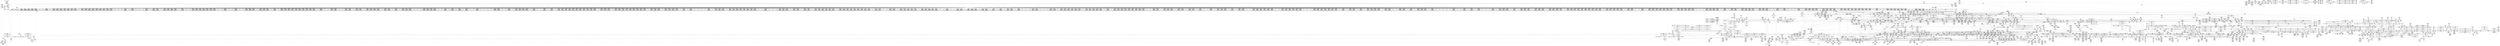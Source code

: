 digraph {
	CE0x4e45120 [shape=record,shape=Mrecord,label="{CE0x4e45120|2472:_%struct.cred*,_:_CRE_6536,6544_|*MultipleSource*|Function::task_sid&Arg::task::|Function::current_has_perm&Arg::tsk::|Function::selinux_task_kill&Arg::p::|security/selinux/hooks.c,208}"]
	CE0x4dd7ce0 [shape=record,shape=Mrecord,label="{CE0x4dd7ce0|__rcu_read_lock:_tmp2|*SummSource*}"]
	CE0x4da0dc0 [shape=record,shape=Mrecord,label="{CE0x4da0dc0|selinux_task_kill:_tmp14|security/selinux/hooks.c,3666|*SummSink*}"]
	CE0x4db0dd0 [shape=record,shape=Mrecord,label="{CE0x4db0dd0|selinux_task_kill:_tmp}"]
	CE0x4e114b0 [shape=record,shape=Mrecord,label="{CE0x4e114b0|i32_-1|*Constant*|*SummSink*}"]
	CE0x4db53c0 [shape=record,shape=Mrecord,label="{CE0x4db53c0|selinux_task_kill:_p|Function::selinux_task_kill&Arg::p::|*SummSink*}"]
	CE0x4e58cb0 [shape=record,shape=Mrecord,label="{CE0x4e58cb0|i32_1|*Constant*}"]
	CE0x4f08470 [shape=record,shape=Mrecord,label="{CE0x4f08470|task_sid:_tmp8|security/selinux/hooks.c,208}"]
	CE0x4dbfb10 [shape=record,shape=Mrecord,label="{CE0x4dbfb10|_ret_i32_%call2,_!dbg_!27718|security/selinux/hooks.c,1544|*SummSource*}"]
	CE0x4dbed80 [shape=record,shape=Mrecord,label="{CE0x4dbed80|i64*_getelementptr_inbounds_(_10_x_i64_,_10_x_i64_*___llvm_gcov_ctr265,_i64_0,_i64_9)|*Constant*|*SummSink*}"]
	CE0x4e21bc0 [shape=record,shape=Mrecord,label="{CE0x4e21bc0|2472:_%struct.cred*,_:_CRE_2328,2336_|*MultipleSource*|Function::task_sid&Arg::task::|Function::current_has_perm&Arg::tsk::|Function::selinux_task_kill&Arg::p::|security/selinux/hooks.c,208}"]
	CE0x4e246a0 [shape=record,shape=Mrecord,label="{CE0x4e246a0|2472:_%struct.cred*,_:_CRE_2520,2521_}"]
	CE0x4f0a170 [shape=record,shape=Mrecord,label="{CE0x4f0a170|task_sid:_tmp15|security/selinux/hooks.c,208}"]
	CE0x4dc7b70 [shape=record,shape=Mrecord,label="{CE0x4dc7b70|_call_void___llvm_gcov_indirect_counter_increment(i32*___llvm_gcov_global_state_pred267,_i64**_getelementptr_inbounds_(_4_x_i64*_,_4_x_i64*_*___llvm_gcda_edge_table266,_i64_0,_i64_2)),_!dbg_!27717|security/selinux/hooks.c,1483|*SummSink*}"]
	CE0x4e52ee0 [shape=record,shape=Mrecord,label="{CE0x4e52ee0|cred_sid:_entry}"]
	CE0x4f042e0 [shape=record,shape=Mrecord,label="{CE0x4f042e0|__rcu_read_unlock:_bb|*SummSink*}"]
	CE0x4e1f5b0 [shape=record,shape=Mrecord,label="{CE0x4e1f5b0|2472:_%struct.cred*,_:_CRE_2120,2128_|*MultipleSource*|Function::task_sid&Arg::task::|Function::current_has_perm&Arg::tsk::|Function::selinux_task_kill&Arg::p::|security/selinux/hooks.c,208}"]
	CE0x4f11920 [shape=record,shape=Mrecord,label="{CE0x4f11920|__preempt_count_sub:_tmp6|./arch/x86/include/asm/preempt.h,78|*SummSink*}"]
	CE0x4ecb1f0 [shape=record,shape=Mrecord,label="{CE0x4ecb1f0|i64_4|*Constant*}"]
	CE0x4ef2b60 [shape=record,shape=Mrecord,label="{CE0x4ef2b60|task_sid:_tmp2}"]
	CE0x4e0dc60 [shape=record,shape=Mrecord,label="{CE0x4e0dc60|rcu_lock_acquire:_map|Function::rcu_lock_acquire&Arg::map::}"]
	CE0x4e6bd00 [shape=record,shape=Mrecord,label="{CE0x4e6bd00|__rcu_read_unlock:_entry|*SummSink*}"]
	CE0x4dedd80 [shape=record,shape=Mrecord,label="{CE0x4dedd80|i32_208|*Constant*}"]
	CE0x4e3ff00 [shape=record,shape=Mrecord,label="{CE0x4e3ff00|2472:_%struct.cred*,_:_CRE_6337,6338_}"]
	CE0x4e314e0 [shape=record,shape=Mrecord,label="{CE0x4e314e0|2472:_%struct.cred*,_:_CRE_2964,2965_}"]
	CE0x4d9acb0 [shape=record,shape=Mrecord,label="{CE0x4d9acb0|GLOBAL:_signal_to_av|*Constant*|*SummSink*}"]
	CE0x4d96ca0 [shape=record,shape=Mrecord,label="{CE0x4d96ca0|selinux_task_kill:_tmp9|security/selinux/hooks.c,3664|*SummSource*}"]
	CE0x4dfc390 [shape=record,shape=Mrecord,label="{CE0x4dfc390|GLOBAL:_rcu_read_lock|*Constant*|*SummSource*}"]
	CE0x4e4ad50 [shape=record,shape=Mrecord,label="{CE0x4e4ad50|task_sid:_tmp4|*LoadInst*|security/selinux/hooks.c,208}"]
	CE0x4e52b80 [shape=record,shape=Mrecord,label="{CE0x4e52b80|GLOBAL:_cred_sid|*Constant*}"]
	CE0x4e41fa0 [shape=record,shape=Mrecord,label="{CE0x4e41fa0|2472:_%struct.cred*,_:_CRE_6384,6392_|*MultipleSource*|Function::task_sid&Arg::task::|Function::current_has_perm&Arg::tsk::|Function::selinux_task_kill&Arg::p::|security/selinux/hooks.c,208}"]
	CE0x4f0a240 [shape=record,shape=Mrecord,label="{CE0x4f0a240|task_sid:_tmp16|security/selinux/hooks.c,208}"]
	CE0x4e26a70 [shape=record,shape=Mrecord,label="{CE0x4e26a70|2472:_%struct.cred*,_:_CRE_2596,2598_|*MultipleSource*|Function::task_sid&Arg::task::|Function::current_has_perm&Arg::tsk::|Function::selinux_task_kill&Arg::p::|security/selinux/hooks.c,208}"]
	CE0x4e14a70 [shape=record,shape=Mrecord,label="{CE0x4e14a70|2472:_%struct.cred*,_:_CRE_504,512_|*MultipleSource*|Function::task_sid&Arg::task::|Function::current_has_perm&Arg::tsk::|Function::selinux_task_kill&Arg::p::|security/selinux/hooks.c,208}"]
	CE0x4e36600 [shape=record,shape=Mrecord,label="{CE0x4e36600|2472:_%struct.cred*,_:_CRE_3168,5856_|*MultipleSource*|Function::task_sid&Arg::task::|Function::current_has_perm&Arg::tsk::|Function::selinux_task_kill&Arg::p::|security/selinux/hooks.c,208}"]
	CE0x4e7b600 [shape=record,shape=Mrecord,label="{CE0x4e7b600|i32_22|*Constant*|*SummSource*}"]
	CE0x5f977f0 [shape=record,shape=Mrecord,label="{CE0x5f977f0|selinux_task_kill:_if.else|*SummSink*}"]
	CE0x4da2c40 [shape=record,shape=Mrecord,label="{CE0x4da2c40|i64*_getelementptr_inbounds_(_4_x_i64_,_4_x_i64_*___llvm_gcov_ctr128,_i64_0,_i64_0)|*Constant*}"]
	CE0x4ea1c30 [shape=record,shape=Mrecord,label="{CE0x4ea1c30|task_sid:_tmp}"]
	CE0x4e26810 [shape=record,shape=Mrecord,label="{CE0x4e26810|2472:_%struct.cred*,_:_CRE_2594,2596_|*MultipleSource*|Function::task_sid&Arg::task::|Function::current_has_perm&Arg::tsk::|Function::selinux_task_kill&Arg::p::|security/selinux/hooks.c,208}"]
	CE0x4e34030 [shape=record,shape=Mrecord,label="{CE0x4e34030|2472:_%struct.cred*,_:_CRE_3080,3084_|*MultipleSource*|Function::task_sid&Arg::task::|Function::current_has_perm&Arg::tsk::|Function::selinux_task_kill&Arg::p::|security/selinux/hooks.c,208}"]
	CE0x4e3e3b0 [shape=record,shape=Mrecord,label="{CE0x4e3e3b0|2472:_%struct.cred*,_:_CRE_6314,6315_}"]
	CE0x4e40620 [shape=record,shape=Mrecord,label="{CE0x4e40620|2472:_%struct.cred*,_:_CRE_6343,6344_}"]
	CE0x4e64b30 [shape=record,shape=Mrecord,label="{CE0x4e64b30|task_sid:_tmp5|security/selinux/hooks.c,208}"]
	CE0x4daf160 [shape=record,shape=Mrecord,label="{CE0x4daf160|i64*_getelementptr_inbounds_(_11_x_i64_,_11_x_i64_*___llvm_gcov_ctr127,_i64_0,_i64_1)|*Constant*|*SummSource*}"]
	CE0x4ded2f0 [shape=record,shape=Mrecord,label="{CE0x4ded2f0|i64*_getelementptr_inbounds_(_13_x_i64_,_13_x_i64_*___llvm_gcov_ctr126,_i64_0,_i64_8)|*Constant*|*SummSource*}"]
	CE0x4e0dde0 [shape=record,shape=Mrecord,label="{CE0x4e0dde0|rcu_lock_acquire:_map|Function::rcu_lock_acquire&Arg::map::|*SummSource*}"]
	CE0x4ef8be0 [shape=record,shape=Mrecord,label="{CE0x4ef8be0|rcu_lock_acquire:___here}"]
	CE0x4e1e8c0 [shape=record,shape=Mrecord,label="{CE0x4e1e8c0|2472:_%struct.cred*,_:_CRE_2076,2080_|*MultipleSource*|Function::task_sid&Arg::task::|Function::current_has_perm&Arg::tsk::|Function::selinux_task_kill&Arg::p::|security/selinux/hooks.c,208}"]
	CE0x4e743d0 [shape=record,shape=Mrecord,label="{CE0x4e743d0|__rcu_read_lock:_tmp}"]
	CE0x4e09830 [shape=record,shape=Mrecord,label="{CE0x4e09830|2472:_%struct.cred*,_:_CRE_328,336_|*MultipleSource*|Function::task_sid&Arg::task::|Function::current_has_perm&Arg::tsk::|Function::selinux_task_kill&Arg::p::|security/selinux/hooks.c,208}"]
	CE0x4dc2ec0 [shape=record,shape=Mrecord,label="{CE0x4dc2ec0|__llvm_gcov_indirect_counter_increment:_predecessor|Function::__llvm_gcov_indirect_counter_increment&Arg::predecessor::|*SummSource*}"]
	CE0x4e03340 [shape=record,shape=Mrecord,label="{CE0x4e03340|2472:_%struct.cred*,_:_CRE_20,24_|*MultipleSource*|Function::task_sid&Arg::task::|Function::current_has_perm&Arg::tsk::|Function::selinux_task_kill&Arg::p::|security/selinux/hooks.c,208}"]
	CE0x4db2ba0 [shape=record,shape=Mrecord,label="{CE0x4db2ba0|selinux_task_kill:_tmp11|security/selinux/hooks.c,3665|*SummSource*}"]
	CE0x4e0b880 [shape=record,shape=Mrecord,label="{CE0x4e0b880|cred_sid:_tmp}"]
	CE0x4dbf570 [shape=record,shape=Mrecord,label="{CE0x4dbf570|i32_16|*Constant*|*SummSink*}"]
	CE0x4e94440 [shape=record,shape=Mrecord,label="{CE0x4e94440|rcu_read_unlock:_tmp3}"]
	CE0x4e24440 [shape=record,shape=Mrecord,label="{CE0x4e24440|2472:_%struct.cred*,_:_CRE_2512,2520_|*MultipleSource*|Function::task_sid&Arg::task::|Function::current_has_perm&Arg::tsk::|Function::selinux_task_kill&Arg::p::|security/selinux/hooks.c,208}"]
	CE0x4e39f30 [shape=record,shape=Mrecord,label="{CE0x4e39f30|2472:_%struct.cred*,_:_CRE_6168,6176_|*MultipleSource*|Function::task_sid&Arg::task::|Function::current_has_perm&Arg::tsk::|Function::selinux_task_kill&Arg::p::|security/selinux/hooks.c,208}"]
	CE0x4e5e140 [shape=record,shape=Mrecord,label="{CE0x4e5e140|0:_i8,_:_GCMR_task_sid.__warned_internal_global_i8_0,_section_.data.unlikely_,_align_1:_elem_0:default:}"]
	CE0x4e19a80 [shape=record,shape=Mrecord,label="{CE0x4e19a80|2472:_%struct.cred*,_:_CRE_776,780_|*MultipleSource*|Function::task_sid&Arg::task::|Function::current_has_perm&Arg::tsk::|Function::selinux_task_kill&Arg::p::|security/selinux/hooks.c,208}"]
	CE0x4e1d5a0 [shape=record,shape=Mrecord,label="{CE0x4e1d5a0|2472:_%struct.cred*,_:_CRE_2032,2036_|*MultipleSource*|Function::task_sid&Arg::task::|Function::current_has_perm&Arg::tsk::|Function::selinux_task_kill&Arg::p::|security/selinux/hooks.c,208}"]
	CE0x4e395b0 [shape=record,shape=Mrecord,label="{CE0x4e395b0|2472:_%struct.cred*,_:_CRE_6008,6136_|*MultipleSource*|Function::task_sid&Arg::task::|Function::current_has_perm&Arg::tsk::|Function::selinux_task_kill&Arg::p::|security/selinux/hooks.c,208}"]
	CE0x4d92b10 [shape=record,shape=Mrecord,label="{CE0x4d92b10|selinux_task_kill:_tmp12|security/selinux/hooks.c,3665}"]
	CE0x4e6b230 [shape=record,shape=Mrecord,label="{CE0x4e6b230|_call_void___rcu_read_unlock()_#10,_!dbg_!27734|include/linux/rcupdate.h,937|*SummSource*}"]
	CE0x4e6abe0 [shape=record,shape=Mrecord,label="{CE0x4e6abe0|rcu_lock_release:_map|Function::rcu_lock_release&Arg::map::|*SummSink*}"]
	CE0x4e3e870 [shape=record,shape=Mrecord,label="{CE0x4e3e870|2472:_%struct.cred*,_:_CRE_6318,6319_}"]
	CE0x4d956a0 [shape=record,shape=Mrecord,label="{CE0x4d956a0|signal_to_av:_tmp}"]
	CE0x4da39e0 [shape=record,shape=Mrecord,label="{CE0x4da39e0|selinux_task_kill:_call4|security/selinux/hooks.c,3666|*SummSource*}"]
	CE0x4e94d10 [shape=record,shape=Mrecord,label="{CE0x4e94d10|i64*_getelementptr_inbounds_(_11_x_i64_,_11_x_i64_*___llvm_gcov_ctr125,_i64_0,_i64_6)|*Constant*}"]
	CE0x4e72aa0 [shape=record,shape=Mrecord,label="{CE0x4e72aa0|current_sid:_tobool1|security/selinux/hooks.c,218}"]
	CE0x4e0d140 [shape=record,shape=Mrecord,label="{CE0x4e0d140|task_sid:_if.end|*SummSource*}"]
	CE0x4e40030 [shape=record,shape=Mrecord,label="{CE0x4e40030|2472:_%struct.cred*,_:_CRE_6338,6339_}"]
	CE0x4e04730 [shape=record,shape=Mrecord,label="{CE0x4e04730|current_has_perm:_call1|security/selinux/hooks.c,1543}"]
	CE0x4eedc50 [shape=record,shape=Mrecord,label="{CE0x4eedc50|rcu_lock_acquire:_tmp2|*SummSink*}"]
	CE0x4e0d420 [shape=record,shape=Mrecord,label="{CE0x4e0d420|avc_has_perm:_tsid|Function::avc_has_perm&Arg::tsid::}"]
	CE0x4e75340 [shape=record,shape=Mrecord,label="{CE0x4e75340|GLOBAL:_rcu_lock_map|Global_var:rcu_lock_map|*SummSource*}"]
	CE0x4e48b30 [shape=record,shape=Mrecord,label="{CE0x4e48b30|2472:_%struct.cred*,_:_CRE_10552,10560_|*MultipleSource*|Function::task_sid&Arg::task::|Function::current_has_perm&Arg::tsk::|Function::selinux_task_kill&Arg::p::|security/selinux/hooks.c,208}"]
	CE0x4e2dd10 [shape=record,shape=Mrecord,label="{CE0x4e2dd10|2472:_%struct.cred*,_:_CRE_2917,2918_}"]
	CE0x4e19200 [shape=record,shape=Mrecord,label="{CE0x4e19200|2472:_%struct.cred*,_:_CRE_744,760_|*MultipleSource*|Function::task_sid&Arg::task::|Function::current_has_perm&Arg::tsk::|Function::selinux_task_kill&Arg::p::|security/selinux/hooks.c,208}"]
	CE0x4ecdfb0 [shape=record,shape=Mrecord,label="{CE0x4ecdfb0|current_sid:_tmp20|security/selinux/hooks.c,218|*SummSource*}"]
	CE0x4e11f90 [shape=record,shape=Mrecord,label="{CE0x4e11f90|2472:_%struct.cred*,_:_CRE_464,472_|*MultipleSource*|Function::task_sid&Arg::task::|Function::current_has_perm&Arg::tsk::|Function::selinux_task_kill&Arg::p::|security/selinux/hooks.c,208}"]
	CE0x4e5abe0 [shape=record,shape=Mrecord,label="{CE0x4e5abe0|__rcu_read_lock:_tmp7|include/linux/rcupdate.h,240}"]
	CE0x4dac9f0 [shape=record,shape=Mrecord,label="{CE0x4dac9f0|avc_has_perm:_auditdata|Function::avc_has_perm&Arg::auditdata::|*SummSink*}"]
	CE0x4dec400 [shape=record,shape=Mrecord,label="{CE0x4dec400|task_sid:_tmp15|security/selinux/hooks.c,208|*SummSource*}"]
	CE0x4e5b270 [shape=record,shape=Mrecord,label="{CE0x4e5b270|__rcu_read_unlock:_tmp7|include/linux/rcupdate.h,245}"]
	CE0x4dc8790 [shape=record,shape=Mrecord,label="{CE0x4dc8790|signal_to_av:_tmp4|security/selinux/hooks.c,1483}"]
	CE0x4dff690 [shape=record,shape=Mrecord,label="{CE0x4dff690|current_has_perm:_tmp3|*SummSink*}"]
	CE0x4da99b0 [shape=record,shape=Mrecord,label="{CE0x4da99b0|current_has_perm:_tsk|Function::current_has_perm&Arg::tsk::}"]
	CE0x4ef14e0 [shape=record,shape=Mrecord,label="{CE0x4ef14e0|_ret_void,_!dbg_!27720|./arch/x86/include/asm/preempt.h,78|*SummSource*}"]
	CE0x4dc2c30 [shape=record,shape=Mrecord,label="{CE0x4dc2c30|task_sid:_tmp3|*SummSink*}"]
	CE0x4f0ed90 [shape=record,shape=Mrecord,label="{CE0x4f0ed90|__rcu_read_unlock:_tmp6|include/linux/rcupdate.h,245|*SummSource*}"]
	CE0x4db9060 [shape=record,shape=Mrecord,label="{CE0x4db9060|selinux_task_kill:_call3|security/selinux/hooks.c,3666}"]
	CE0x4eca4d0 [shape=record,shape=Mrecord,label="{CE0x4eca4d0|rcu_lock_release:_tmp3|*SummSink*}"]
	CE0x4e3b200 [shape=record,shape=Mrecord,label="{CE0x4e3b200|2472:_%struct.cred*,_:_CRE_6224,6232_|*MultipleSource*|Function::task_sid&Arg::task::|Function::current_has_perm&Arg::tsk::|Function::selinux_task_kill&Arg::p::|security/selinux/hooks.c,208}"]
	CE0x4dfb560 [shape=record,shape=Mrecord,label="{CE0x4dfb560|i32_8|*Constant*|*SummSource*}"]
	CE0x4dfb630 [shape=record,shape=Mrecord,label="{CE0x4dfb630|i32_8|*Constant*|*SummSink*}"]
	CE0x4e117c0 [shape=record,shape=Mrecord,label="{CE0x4e117c0|__llvm_gcov_indirect_counter_increment:_tmp|*SummSource*}"]
	CE0x4e20490 [shape=record,shape=Mrecord,label="{CE0x4e20490|2472:_%struct.cred*,_:_CRE_2240,2248_|*MultipleSource*|Function::task_sid&Arg::task::|Function::current_has_perm&Arg::tsk::|Function::selinux_task_kill&Arg::p::|security/selinux/hooks.c,208}"]
	CE0x4dea7b0 [shape=record,shape=Mrecord,label="{CE0x4dea7b0|_ret_void,_!dbg_!27735|include/linux/rcupdate.h,938|*SummSink*}"]
	CE0x4f1a370 [shape=record,shape=Mrecord,label="{CE0x4f1a370|__rcu_read_unlock:_tmp4|include/linux/rcupdate.h,244}"]
	CE0x4ea0970 [shape=record,shape=Mrecord,label="{CE0x4ea0970|i64*_getelementptr_inbounds_(_4_x_i64_,_4_x_i64_*___llvm_gcov_ctr130,_i64_0,_i64_2)|*Constant*|*SummSource*}"]
	CE0x4dc7880 [shape=record,shape=Mrecord,label="{CE0x4dc7880|_call_void___llvm_gcov_indirect_counter_increment(i32*___llvm_gcov_global_state_pred267,_i64**_getelementptr_inbounds_(_4_x_i64*_,_4_x_i64*_*___llvm_gcda_edge_table266,_i64_0,_i64_2)),_!dbg_!27717|security/selinux/hooks.c,1483}"]
	CE0x4f157e0 [shape=record,shape=Mrecord,label="{CE0x4f157e0|__rcu_read_lock:_tmp|*SummSink*}"]
	CE0x4f33640 [shape=record,shape=Mrecord,label="{CE0x4f33640|__rcu_read_unlock:_tmp1|*SummSink*}"]
	CE0x4e37b60 [shape=record,shape=Mrecord,label="{CE0x4e37b60|2472:_%struct.cred*,_:_CRE_5920,5928_|*MultipleSource*|Function::task_sid&Arg::task::|Function::current_has_perm&Arg::tsk::|Function::selinux_task_kill&Arg::p::|security/selinux/hooks.c,208}"]
	CE0x4e6f910 [shape=record,shape=Mrecord,label="{CE0x4e6f910|rcu_lock_acquire:_tmp7|*SummSource*}"]
	CE0x4f15350 [shape=record,shape=Mrecord,label="{CE0x4f15350|__rcu_read_unlock:_bb|*SummSource*}"]
	CE0x4e9a9a0 [shape=record,shape=Mrecord,label="{CE0x4e9a9a0|GLOBAL:_lock_acquire|*Constant*|*SummSource*}"]
	CE0x4e88de0 [shape=record,shape=Mrecord,label="{CE0x4e88de0|rcu_read_lock:_call3|include/linux/rcupdate.h,882|*SummSource*}"]
	CE0x4e893e0 [shape=record,shape=Mrecord,label="{CE0x4e893e0|i64_6|*Constant*}"]
	CE0x4e5c870 [shape=record,shape=Mrecord,label="{CE0x4e5c870|GLOBAL:___llvm_gcov_ctr126|Global_var:__llvm_gcov_ctr126|*SummSink*}"]
	CE0x4f328e0 [shape=record,shape=Mrecord,label="{CE0x4f328e0|i64*_getelementptr_inbounds_(_4_x_i64_,_4_x_i64_*___llvm_gcov_ctr135,_i64_0,_i64_2)|*Constant*}"]
	CE0x4e5d6f0 [shape=record,shape=Mrecord,label="{CE0x4e5d6f0|task_sid:_tmp8|security/selinux/hooks.c,208|*SummSource*}"]
	CE0x4e6fc70 [shape=record,shape=Mrecord,label="{CE0x4e6fc70|i8*_undef|*Constant*|*SummSource*}"]
	CE0x4e746b0 [shape=record,shape=Mrecord,label="{CE0x4e746b0|current_sid:_tmp2|*SummSink*}"]
	CE0x4e2b670 [shape=record,shape=Mrecord,label="{CE0x4e2b670|2472:_%struct.cred*,_:_CRE_2848,2856_|*MultipleSource*|Function::task_sid&Arg::task::|Function::current_has_perm&Arg::tsk::|Function::selinux_task_kill&Arg::p::|security/selinux/hooks.c,208}"]
	CE0x4da95c0 [shape=record,shape=Mrecord,label="{CE0x4da95c0|current_has_perm:_entry|*SummSink*}"]
	CE0x4dbb9f0 [shape=record,shape=Mrecord,label="{CE0x4dbb9f0|_switch_i32_%sig,_label_%sw.default_i32_17,_label_%sw.bb_i32_9,_label_%sw.bb1_i32_19,_label_%sw.bb2_,_!dbg_!27713|security/selinux/hooks.c,1476|*SummSink*}"]
	CE0x4dcb410 [shape=record,shape=Mrecord,label="{CE0x4dcb410|avc_has_perm:_requested|Function::avc_has_perm&Arg::requested::|*SummSource*}"]
	CE0x4dac100 [shape=record,shape=Mrecord,label="{CE0x4dac100|signal_to_av:_tmp8|security/selinux/hooks.c,1491|*SummSink*}"]
	CE0x4e94580 [shape=record,shape=Mrecord,label="{CE0x4e94580|current_sid:_tobool|security/selinux/hooks.c,218}"]
	CE0x4ea0ea0 [shape=record,shape=Mrecord,label="{CE0x4ea0ea0|_call_void_mcount()_#3|*SummSource*}"]
	CE0x4e5b140 [shape=record,shape=Mrecord,label="{CE0x4e5b140|get_current:_bb}"]
	CE0x4e292d0 [shape=record,shape=Mrecord,label="{CE0x4e292d0|2472:_%struct.cred*,_:_CRE_2728,2736_|*MultipleSource*|Function::task_sid&Arg::task::|Function::current_has_perm&Arg::tsk::|Function::selinux_task_kill&Arg::p::|security/selinux/hooks.c,208}"]
	CE0x4f19c10 [shape=record,shape=Mrecord,label="{CE0x4f19c10|get_current:_tmp2}"]
	CE0x4da1320 [shape=record,shape=Mrecord,label="{CE0x4da1320|task_sid:_do.end6|*SummSink*}"]
	CE0x4e3b950 [shape=record,shape=Mrecord,label="{CE0x4e3b950|2472:_%struct.cred*,_:_CRE_6248,6256_|*MultipleSource*|Function::task_sid&Arg::task::|Function::current_has_perm&Arg::tsk::|Function::selinux_task_kill&Arg::p::|security/selinux/hooks.c,208}"]
	CE0x4e228b0 [shape=record,shape=Mrecord,label="{CE0x4e228b0|2472:_%struct.cred*,_:_CRE_2376,2384_|*MultipleSource*|Function::task_sid&Arg::task::|Function::current_has_perm&Arg::tsk::|Function::selinux_task_kill&Arg::p::|security/selinux/hooks.c,208}"]
	CE0x4d96330 [shape=record,shape=Mrecord,label="{CE0x4d96330|task_sid:_do.body5}"]
	CE0x4deed00 [shape=record,shape=Mrecord,label="{CE0x4deed00|i64*_getelementptr_inbounds_(_13_x_i64_,_13_x_i64_*___llvm_gcov_ctr126,_i64_0,_i64_9)|*Constant*|*SummSource*}"]
	CE0x4dfb900 [shape=record,shape=Mrecord,label="{CE0x4dfb900|signal_to_av:_perm.0|*SummSink*}"]
	CE0x4e08e90 [shape=record,shape=Mrecord,label="{CE0x4e08e90|i64*_null|*Constant*|*SummSource*}"]
	CE0x4e7f940 [shape=record,shape=Mrecord,label="{CE0x4e7f940|cred_sid:_tmp4|*LoadInst*|security/selinux/hooks.c,196|*SummSink*}"]
	CE0x4f0c970 [shape=record,shape=Mrecord,label="{CE0x4f0c970|i64*_getelementptr_inbounds_(_13_x_i64_,_13_x_i64_*___llvm_gcov_ctr126,_i64_0,_i64_11)|*Constant*}"]
	CE0x4ef0ca0 [shape=record,shape=Mrecord,label="{CE0x4ef0ca0|i64*_getelementptr_inbounds_(_4_x_i64_,_4_x_i64_*___llvm_gcov_ctr128,_i64_0,_i64_0)|*Constant*|*SummSink*}"]
	CE0x4e7d390 [shape=record,shape=Mrecord,label="{CE0x4e7d390|rcu_read_lock:_if.end|*SummSink*}"]
	CE0x4e027f0 [shape=record,shape=Mrecord,label="{CE0x4e027f0|current_has_perm:_tmp3}"]
	CE0x4e1c720 [shape=record,shape=Mrecord,label="{CE0x4e1c720|2472:_%struct.cred*,_:_CRE_1960,1968_|*MultipleSource*|Function::task_sid&Arg::task::|Function::current_has_perm&Arg::tsk::|Function::selinux_task_kill&Arg::p::|security/selinux/hooks.c,208}"]
	CE0x4e8d060 [shape=record,shape=Mrecord,label="{CE0x4e8d060|i8*_getelementptr_inbounds_(_42_x_i8_,_42_x_i8_*_.str46,_i32_0,_i32_0)|*Constant*|*SummSink*}"]
	CE0x4f19a80 [shape=record,shape=Mrecord,label="{CE0x4f19a80|_call_void_asm_sideeffect_,_memory_,_dirflag_,_fpsr_,_flags_()_#3,_!dbg_!27711,_!srcloc_!27714|include/linux/rcupdate.h,244|*SummSource*}"]
	CE0x4e88670 [shape=record,shape=Mrecord,label="{CE0x4e88670|rcu_read_lock:_tmp12|include/linux/rcupdate.h,882}"]
	CE0x4dc3c10 [shape=record,shape=Mrecord,label="{CE0x4dc3c10|i32_19|*Constant*|*SummSource*}"]
	CE0x4e73750 [shape=record,shape=Mrecord,label="{CE0x4e73750|current_sid:_tmp3}"]
	CE0x4ef46e0 [shape=record,shape=Mrecord,label="{CE0x4ef46e0|GLOBAL:_lock_acquire|*Constant*}"]
	CE0x4e3d0b0 [shape=record,shape=Mrecord,label="{CE0x4e3d0b0|2472:_%struct.cred*,_:_CRE_6298,6299_}"]
	CE0x4de4ac0 [shape=record,shape=Mrecord,label="{CE0x4de4ac0|_call_void_rcu_read_lock()_#10,_!dbg_!27712|security/selinux/hooks.c,207|*SummSink*}"]
	CE0x4e9fbb0 [shape=record,shape=Mrecord,label="{CE0x4e9fbb0|rcu_read_unlock:_tmp6|include/linux/rcupdate.h,933|*SummSink*}"]
	CE0x4da7560 [shape=record,shape=Mrecord,label="{CE0x4da7560|task_sid:_land.lhs.true2|*SummSource*}"]
	CE0x4e6b1c0 [shape=record,shape=Mrecord,label="{CE0x4e6b1c0|_call_void___rcu_read_unlock()_#10,_!dbg_!27734|include/linux/rcupdate.h,937}"]
	CE0x4da44b0 [shape=record,shape=Mrecord,label="{CE0x4da44b0|_ret_i32_%perm.0,_!dbg_!27724|security/selinux/hooks.c,1495|*SummSink*}"]
	CE0x4df6d90 [shape=record,shape=Mrecord,label="{CE0x4df6d90|i64**_getelementptr_inbounds_(_4_x_i64*_,_4_x_i64*_*___llvm_gcda_edge_table266,_i64_0,_i64_0)|*Constant*}"]
	CE0x4f032e0 [shape=record,shape=Mrecord,label="{CE0x4f032e0|i64*_getelementptr_inbounds_(_4_x_i64_,_4_x_i64_*___llvm_gcov_ctr135,_i64_0,_i64_1)|*Constant*|*SummSource*}"]
	CE0x4e16d90 [shape=record,shape=Mrecord,label="{CE0x4e16d90|2472:_%struct.cred*,_:_CRE_652,656_|*MultipleSource*|Function::task_sid&Arg::task::|Function::current_has_perm&Arg::tsk::|Function::selinux_task_kill&Arg::p::|security/selinux/hooks.c,208}"]
	CE0x4f0ed20 [shape=record,shape=Mrecord,label="{CE0x4f0ed20|__rcu_read_unlock:_tmp6|include/linux/rcupdate.h,245}"]
	CE0x4e0d040 [shape=record,shape=Mrecord,label="{CE0x4e0d040|task_sid:_if.end}"]
	CE0x4e1f7d0 [shape=record,shape=Mrecord,label="{CE0x4e1f7d0|2472:_%struct.cred*,_:_CRE_2128,2136_|*MultipleSource*|Function::task_sid&Arg::task::|Function::current_has_perm&Arg::tsk::|Function::selinux_task_kill&Arg::p::|security/selinux/hooks.c,208}"]
	CE0x4e64a30 [shape=record,shape=Mrecord,label="{CE0x4e64a30|i64_2|*Constant*}"]
	CE0x4da9a70 [shape=record,shape=Mrecord,label="{CE0x4da9a70|current_has_perm:_tsk|Function::current_has_perm&Arg::tsk::|*SummSource*}"]
	CE0x4e6c270 [shape=record,shape=Mrecord,label="{CE0x4e6c270|current_sid:_do.body|*SummSource*}"]
	CE0x4e34720 [shape=record,shape=Mrecord,label="{CE0x4e34720|2472:_%struct.cred*,_:_CRE_3104,3108_|*MultipleSource*|Function::task_sid&Arg::task::|Function::current_has_perm&Arg::tsk::|Function::selinux_task_kill&Arg::p::|security/selinux/hooks.c,208}"]
	CE0x4e95b20 [shape=record,shape=Mrecord,label="{CE0x4e95b20|rcu_read_unlock:_tmp14|include/linux/rcupdate.h,933|*SummSink*}"]
	CE0x4de4530 [shape=record,shape=Mrecord,label="{CE0x4de4530|COLLAPSED:_GCMRE___llvm_gcov_ctr136_internal_global_2_x_i64_zeroinitializer:_elem_0:default:}"]
	CE0x4e2b1e0 [shape=record,shape=Mrecord,label="{CE0x4e2b1e0|2472:_%struct.cred*,_:_CRE_2832,2840_|*MultipleSource*|Function::task_sid&Arg::task::|Function::current_has_perm&Arg::tsk::|Function::selinux_task_kill&Arg::p::|security/selinux/hooks.c,208}"]
	CE0x4df1df0 [shape=record,shape=Mrecord,label="{CE0x4df1df0|task_sid:_tmp24|security/selinux/hooks.c,208|*SummSink*}"]
	CE0x4e25dd0 [shape=record,shape=Mrecord,label="{CE0x4e25dd0|2472:_%struct.cred*,_:_CRE_2568,2576_|*MultipleSource*|Function::task_sid&Arg::task::|Function::current_has_perm&Arg::tsk::|Function::selinux_task_kill&Arg::p::|security/selinux/hooks.c,208}"]
	CE0x4e6c0e0 [shape=record,shape=Mrecord,label="{CE0x4e6c0e0|_ret_void,_!dbg_!27717|include/linux/rcupdate.h,245|*SummSource*}"]
	CE0x4f19a10 [shape=record,shape=Mrecord,label="{CE0x4f19a10|_call_void___preempt_count_sub(i32_1)_#10,_!dbg_!27715|include/linux/rcupdate.h,244|*SummSource*}"]
	CE0x4e3dc90 [shape=record,shape=Mrecord,label="{CE0x4e3dc90|2472:_%struct.cred*,_:_CRE_6308,6309_}"]
	CE0x4dad390 [shape=record,shape=Mrecord,label="{CE0x4dad390|i64*_getelementptr_inbounds_(_10_x_i64_,_10_x_i64_*___llvm_gcov_ctr290,_i64_0,_i64_8)|*Constant*|*SummSink*}"]
	CE0x4ecdbb0 [shape=record,shape=Mrecord,label="{CE0x4ecdbb0|i64*_getelementptr_inbounds_(_11_x_i64_,_11_x_i64_*___llvm_gcov_ctr125,_i64_0,_i64_10)|*Constant*|*SummSink*}"]
	CE0x4d8d670 [shape=record,shape=Mrecord,label="{CE0x4d8d670|rcu_read_lock:_entry|*SummSink*}"]
	CE0x4dbfd80 [shape=record,shape=Mrecord,label="{CE0x4dbfd80|i64*_getelementptr_inbounds_(_10_x_i64_,_10_x_i64_*___llvm_gcov_ctr290,_i64_0,_i64_9)|*Constant*|*SummSink*}"]
	CE0x4e14eb0 [shape=record,shape=Mrecord,label="{CE0x4e14eb0|2472:_%struct.cred*,_:_CRE_520,524_|*MultipleSource*|Function::task_sid&Arg::task::|Function::current_has_perm&Arg::tsk::|Function::selinux_task_kill&Arg::p::|security/selinux/hooks.c,208}"]
	CE0x4e46680 [shape=record,shape=Mrecord,label="{CE0x4e46680|2472:_%struct.cred*,_:_CRE_6616,6624_|*MultipleSource*|Function::task_sid&Arg::task::|Function::current_has_perm&Arg::tsk::|Function::selinux_task_kill&Arg::p::|security/selinux/hooks.c,208}"]
	CE0x4eec330 [shape=record,shape=Mrecord,label="{CE0x4eec330|_call_void_rcu_read_lock()_#10,_!dbg_!27712|security/selinux/hooks.c,207}"]
	CE0x4ea7780 [shape=record,shape=Mrecord,label="{CE0x4ea7780|rcu_read_unlock:_tmp18|include/linux/rcupdate.h,933}"]
	CE0x4dc4d30 [shape=record,shape=Mrecord,label="{CE0x4dc4d30|i64*_getelementptr_inbounds_(_10_x_i64_,_10_x_i64_*___llvm_gcov_ctr290,_i64_0,_i64_7)|*Constant*|*SummSink*}"]
	CE0x4e18750 [shape=record,shape=Mrecord,label="{CE0x4e18750|2472:_%struct.cred*,_:_CRE_702,703_}"]
	CE0x4ded7a0 [shape=record,shape=Mrecord,label="{CE0x4ded7a0|GLOBAL:_lockdep_rcu_suspicious|*Constant*|*SummSource*}"]
	CE0x4e40290 [shape=record,shape=Mrecord,label="{CE0x4e40290|2472:_%struct.cred*,_:_CRE_6340,6341_}"]
	CE0x4e51de0 [shape=record,shape=Mrecord,label="{CE0x4e51de0|current_sid:_tmp17|security/selinux/hooks.c,218}"]
	CE0x4e819b0 [shape=record,shape=Mrecord,label="{CE0x4e819b0|i32_0|*Constant*}"]
	CE0x4e16950 [shape=record,shape=Mrecord,label="{CE0x4e16950|2472:_%struct.cred*,_:_CRE_644,648_|*MultipleSource*|Function::task_sid&Arg::task::|Function::current_has_perm&Arg::tsk::|Function::selinux_task_kill&Arg::p::|security/selinux/hooks.c,208}"]
	CE0x4dbc590 [shape=record,shape=Mrecord,label="{CE0x4dbc590|GLOBAL:___llvm_gcov_ctr290|Global_var:__llvm_gcov_ctr290}"]
	CE0x4e904f0 [shape=record,shape=Mrecord,label="{CE0x4e904f0|rcu_read_lock:_tmp22|include/linux/rcupdate.h,884|*SummSink*}"]
	CE0x4ef8de0 [shape=record,shape=Mrecord,label="{CE0x4ef8de0|i64*_getelementptr_inbounds_(_4_x_i64_,_4_x_i64_*___llvm_gcov_ctr128,_i64_0,_i64_2)|*Constant*}"]
	CE0x4e2d4c0 [shape=record,shape=Mrecord,label="{CE0x4e2d4c0|2472:_%struct.cred*,_:_CRE_2910,2911_}"]
	CE0x4f32130 [shape=record,shape=Mrecord,label="{CE0x4f32130|i64*_getelementptr_inbounds_(_4_x_i64_,_4_x_i64_*___llvm_gcov_ctr134,_i64_0,_i64_0)|*Constant*}"]
	CE0x4e36f80 [shape=record,shape=Mrecord,label="{CE0x4e36f80|2472:_%struct.cred*,_:_CRE_5880,5888_|*MultipleSource*|Function::task_sid&Arg::task::|Function::current_has_perm&Arg::tsk::|Function::selinux_task_kill&Arg::p::|security/selinux/hooks.c,208}"]
	CE0x4e8a6a0 [shape=record,shape=Mrecord,label="{CE0x4e8a6a0|rcu_read_lock:_tmp14|include/linux/rcupdate.h,882|*SummSink*}"]
	CE0x4e9cb70 [shape=record,shape=Mrecord,label="{CE0x4e9cb70|__rcu_read_lock:_tmp6|include/linux/rcupdate.h,240|*SummSink*}"]
	CE0x4e21150 [shape=record,shape=Mrecord,label="{CE0x4e21150|2472:_%struct.cred*,_:_CRE_2288,2296_|*MultipleSource*|Function::task_sid&Arg::task::|Function::current_has_perm&Arg::tsk::|Function::selinux_task_kill&Arg::p::|security/selinux/hooks.c,208}"]
	CE0x4e91220 [shape=record,shape=Mrecord,label="{CE0x4e91220|cred_sid:_bb|*SummSource*}"]
	CE0x4db7300 [shape=record,shape=Mrecord,label="{CE0x4db7300|_ret_void}"]
	CE0x4da0b40 [shape=record,shape=Mrecord,label="{CE0x4da0b40|selinux_task_kill:_tmp14|security/selinux/hooks.c,3666}"]
	CE0x4dfbd00 [shape=record,shape=Mrecord,label="{CE0x4dfbd00|i64*_getelementptr_inbounds_(_10_x_i64_,_10_x_i64_*___llvm_gcov_ctr265,_i64_0,_i64_9)|*Constant*|*SummSource*}"]
	CE0x4e49010 [shape=record,shape=Mrecord,label="{CE0x4e49010|2472:_%struct.cred*,_:_CRE_10568,10572_|*MultipleSource*|Function::task_sid&Arg::task::|Function::current_has_perm&Arg::tsk::|Function::selinux_task_kill&Arg::p::|security/selinux/hooks.c,208}"]
	CE0x4e18930 [shape=record,shape=Mrecord,label="{CE0x4e18930|2472:_%struct.cred*,_:_CRE_704,712_|*MultipleSource*|Function::task_sid&Arg::task::|Function::current_has_perm&Arg::tsk::|Function::selinux_task_kill&Arg::p::|security/selinux/hooks.c,208}"]
	CE0x4e208d0 [shape=record,shape=Mrecord,label="{CE0x4e208d0|2472:_%struct.cred*,_:_CRE_2256,2264_|*MultipleSource*|Function::task_sid&Arg::task::|Function::current_has_perm&Arg::tsk::|Function::selinux_task_kill&Arg::p::|security/selinux/hooks.c,208}"]
	CE0x4ef4d30 [shape=record,shape=Mrecord,label="{CE0x4ef4d30|_call_void_asm_addl_$1,_%gs:$0_,_*m,ri,*m,_dirflag_,_fpsr_,_flags_(i32*___preempt_count,_i32_%val,_i32*___preempt_count)_#3,_!dbg_!27714,_!srcloc_!27717|./arch/x86/include/asm/preempt.h,72|*SummSink*}"]
	CE0x4e0a810 [shape=record,shape=Mrecord,label="{CE0x4e0a810|2472:_%struct.cred*,_:_CRE_432,440_|*MultipleSource*|Function::task_sid&Arg::task::|Function::current_has_perm&Arg::tsk::|Function::selinux_task_kill&Arg::p::|security/selinux/hooks.c,208}"]
	CE0x4dc0900 [shape=record,shape=Mrecord,label="{CE0x4dc0900|selinux_task_kill:_tmp18|security/selinux/hooks.c,3670|*SummSink*}"]
	CE0x4db1350 [shape=record,shape=Mrecord,label="{CE0x4db1350|selinux_task_kill:_tmp13|security/selinux/hooks.c,3665|*SummSource*}"]
	CE0x4e6a4e0 [shape=record,shape=Mrecord,label="{CE0x4e6a4e0|GLOBAL:_rcu_lock_release|*Constant*|*SummSource*}"]
	CE0x4e01220 [shape=record,shape=Mrecord,label="{CE0x4e01220|_ret_void,_!dbg_!27735|include/linux/rcupdate.h,884}"]
	CE0x4e82330 [shape=record,shape=Mrecord,label="{CE0x4e82330|cred_sid:_tmp4|*LoadInst*|security/selinux/hooks.c,196}"]
	CE0x4e49c40 [shape=record,shape=Mrecord,label="{CE0x4e49c40|2472:_%struct.cred*,_:_CRE_10600,10604_|*MultipleSource*|Function::task_sid&Arg::task::|Function::current_has_perm&Arg::tsk::|Function::selinux_task_kill&Arg::p::|security/selinux/hooks.c,208}"]
	CE0x4e404f0 [shape=record,shape=Mrecord,label="{CE0x4e404f0|2472:_%struct.cred*,_:_CRE_6342,6343_}"]
	CE0x4e996b0 [shape=record,shape=Mrecord,label="{CE0x4e996b0|rcu_read_unlock:_bb}"]
	CE0x4e8aae0 [shape=record,shape=Mrecord,label="{CE0x4e8aae0|rcu_read_lock:_tmp15|include/linux/rcupdate.h,882|*SummSource*}"]
	CE0x4db9ad0 [shape=record,shape=Mrecord,label="{CE0x4db9ad0|_ret_i32_%perm.0,_!dbg_!27724|security/selinux/hooks.c,1495|*SummSource*}"]
	CE0x4e33220 [shape=record,shape=Mrecord,label="{CE0x4e33220|2472:_%struct.cred*,_:_CRE_3032,3036_|*MultipleSource*|Function::task_sid&Arg::task::|Function::current_has_perm&Arg::tsk::|Function::selinux_task_kill&Arg::p::|security/selinux/hooks.c,208}"]
	CE0x4d92e60 [shape=record,shape=Mrecord,label="{CE0x4d92e60|selinux_task_kill:_tobool|security/selinux/hooks.c,3661}"]
	CE0x4e41b80 [shape=record,shape=Mrecord,label="{CE0x4e41b80|2472:_%struct.cred*,_:_CRE_6368,6376_|*MultipleSource*|Function::task_sid&Arg::task::|Function::current_has_perm&Arg::tsk::|Function::selinux_task_kill&Arg::p::|security/selinux/hooks.c,208}"]
	CE0x4e1fc10 [shape=record,shape=Mrecord,label="{CE0x4e1fc10|2472:_%struct.cred*,_:_CRE_2144,2152_|*MultipleSource*|Function::task_sid&Arg::task::|Function::current_has_perm&Arg::tsk::|Function::selinux_task_kill&Arg::p::|security/selinux/hooks.c,208}"]
	CE0x4ef98e0 [shape=record,shape=Mrecord,label="{CE0x4ef98e0|i64*_getelementptr_inbounds_(_2_x_i64_,_2_x_i64_*___llvm_gcov_ctr98,_i64_0,_i64_1)|*Constant*}"]
	CE0x4e85800 [shape=record,shape=Mrecord,label="{CE0x4e85800|rcu_lock_release:_bb|*SummSource*}"]
	CE0x4e47750 [shape=record,shape=Mrecord,label="{CE0x4e47750|2472:_%struct.cred*,_:_CRE_6660,6664_|*MultipleSource*|Function::task_sid&Arg::task::|Function::current_has_perm&Arg::tsk::|Function::selinux_task_kill&Arg::p::|security/selinux/hooks.c,208}"]
	CE0x4e1b810 [shape=record,shape=Mrecord,label="{CE0x4e1b810|2472:_%struct.cred*,_:_CRE_1904,1912_|*MultipleSource*|Function::task_sid&Arg::task::|Function::current_has_perm&Arg::tsk::|Function::selinux_task_kill&Arg::p::|security/selinux/hooks.c,208}"]
	CE0x4e3ca20 [shape=record,shape=Mrecord,label="{CE0x4e3ca20|2472:_%struct.cred*,_:_CRE_6292,6293_}"]
	CE0x4e18840 [shape=record,shape=Mrecord,label="{CE0x4e18840|2472:_%struct.cred*,_:_CRE_703,704_}"]
	CE0x4e40e70 [shape=record,shape=Mrecord,label="{CE0x4e40e70|2472:_%struct.cred*,_:_CRE_6350,6351_}"]
	CE0x4e42460 [shape=record,shape=Mrecord,label="{CE0x4e42460|2472:_%struct.cred*,_:_CRE_6400,6408_|*MultipleSource*|Function::task_sid&Arg::task::|Function::current_has_perm&Arg::tsk::|Function::selinux_task_kill&Arg::p::|security/selinux/hooks.c,208}"]
	CE0x4dbd720 [shape=record,shape=Mrecord,label="{CE0x4dbd720|i64*_getelementptr_inbounds_(_10_x_i64_,_10_x_i64_*___llvm_gcov_ctr265,_i64_0,_i64_8)|*Constant*|*SummSink*}"]
	CE0x4e78f90 [shape=record,shape=Mrecord,label="{CE0x4e78f90|_call_void___rcu_read_lock()_#10,_!dbg_!27710|include/linux/rcupdate.h,879}"]
	CE0x4e0c180 [shape=record,shape=Mrecord,label="{CE0x4e0c180|2472:_%struct.cred*,_:_CRE_104,112_|*MultipleSource*|Function::task_sid&Arg::task::|Function::current_has_perm&Arg::tsk::|Function::selinux_task_kill&Arg::p::|security/selinux/hooks.c,208}"]
	CE0x4e595a0 [shape=record,shape=Mrecord,label="{CE0x4e595a0|0:_i32,_4:_i32,_8:_i32,_12:_i32,_:_CMRE_4,8_|*MultipleSource*|security/selinux/hooks.c,218|security/selinux/hooks.c,218|security/selinux/hooks.c,220}"]
	CE0x4e748f0 [shape=record,shape=Mrecord,label="{CE0x4e748f0|__rcu_read_lock:_tmp5|include/linux/rcupdate.h,239|*SummSource*}"]
	CE0x4e19860 [shape=record,shape=Mrecord,label="{CE0x4e19860|2472:_%struct.cred*,_:_CRE_772,776_|*MultipleSource*|Function::task_sid&Arg::task::|Function::current_has_perm&Arg::tsk::|Function::selinux_task_kill&Arg::p::|security/selinux/hooks.c,208}"]
	CE0x4e4a120 [shape=record,shape=Mrecord,label="{CE0x4e4a120|2472:_%struct.cred*,_:_CRE_10608,10609_|*MultipleSource*|Function::task_sid&Arg::task::|Function::current_has_perm&Arg::tsk::|Function::selinux_task_kill&Arg::p::|security/selinux/hooks.c,208}"]
	CE0x4e72490 [shape=record,shape=Mrecord,label="{CE0x4e72490|__rcu_read_unlock:_tmp2}"]
	CE0x4ef4a20 [shape=record,shape=Mrecord,label="{CE0x4ef4a20|task_sid:_land.lhs.true}"]
	CE0x4e2d720 [shape=record,shape=Mrecord,label="{CE0x4e2d720|2472:_%struct.cred*,_:_CRE_2912,2913_}"]
	CE0x4dec7b0 [shape=record,shape=Mrecord,label="{CE0x4dec7b0|task_sid:_tmp16|security/selinux/hooks.c,208}"]
	CE0x4da06a0 [shape=record,shape=Mrecord,label="{CE0x4da06a0|selinux_task_kill:_if.end|*SummSource*}"]
	CE0x4e5a210 [shape=record,shape=Mrecord,label="{CE0x4e5a210|current_sid:_tmp24|security/selinux/hooks.c,220|*SummSink*}"]
	CE0x4f16570 [shape=record,shape=Mrecord,label="{CE0x4f16570|i32_1|*Constant*}"]
	CE0x4e1c2e0 [shape=record,shape=Mrecord,label="{CE0x4e1c2e0|2472:_%struct.cred*,_:_CRE_1944,1952_|*MultipleSource*|Function::task_sid&Arg::task::|Function::current_has_perm&Arg::tsk::|Function::selinux_task_kill&Arg::p::|security/selinux/hooks.c,208}"]
	CE0x4e6ece0 [shape=record,shape=Mrecord,label="{CE0x4e6ece0|rcu_lock_acquire:_tmp5|include/linux/rcupdate.h,418|*SummSink*}"]
	CE0x4e0b140 [shape=record,shape=Mrecord,label="{CE0x4e0b140|GLOBAL:_rcu_read_lock.__warned|Global_var:rcu_read_lock.__warned}"]
	CE0x4da5fe0 [shape=record,shape=Mrecord,label="{CE0x4da5fe0|selinux_task_kill:_tmp2|security/selinux/hooks.c,3661|*SummSink*}"]
	CE0x4e663d0 [shape=record,shape=Mrecord,label="{CE0x4e663d0|i8*_getelementptr_inbounds_(_44_x_i8_,_44_x_i8_*_.str47,_i32_0,_i32_0)|*Constant*|*SummSink*}"]
	CE0x4deadf0 [shape=record,shape=Mrecord,label="{CE0x4deadf0|current_has_perm:_bb}"]
	CE0x4e2ea20 [shape=record,shape=Mrecord,label="{CE0x4e2ea20|2472:_%struct.cred*,_:_CRE_2928,2929_}"]
	CE0x4e2b8a0 [shape=record,shape=Mrecord,label="{CE0x4e2b8a0|2472:_%struct.cred*,_:_CRE_2856,2864_|*MultipleSource*|Function::task_sid&Arg::task::|Function::current_has_perm&Arg::tsk::|Function::selinux_task_kill&Arg::p::|security/selinux/hooks.c,208}"]
	CE0x4e63a20 [shape=record,shape=Mrecord,label="{CE0x4e63a20|i64_4|*Constant*|*SummSink*}"]
	CE0x4e16fb0 [shape=record,shape=Mrecord,label="{CE0x4e16fb0|2472:_%struct.cred*,_:_CRE_656,660_|*MultipleSource*|Function::task_sid&Arg::task::|Function::current_has_perm&Arg::tsk::|Function::selinux_task_kill&Arg::p::|security/selinux/hooks.c,208}"]
	CE0x4ea3720 [shape=record,shape=Mrecord,label="{CE0x4ea3720|rcu_read_unlock:_do.body}"]
	CE0x4e9ec80 [shape=record,shape=Mrecord,label="{CE0x4e9ec80|rcu_read_unlock:_tmp14|include/linux/rcupdate.h,933}"]
	CE0x4ea3500 [shape=record,shape=Mrecord,label="{CE0x4ea3500|rcu_read_unlock:_do.end|*SummSource*}"]
	CE0x4e3e020 [shape=record,shape=Mrecord,label="{CE0x4e3e020|2472:_%struct.cred*,_:_CRE_6311,6312_}"]
	CE0x4d9f940 [shape=record,shape=Mrecord,label="{CE0x4d9f940|selinux_task_kill:_sig|Function::selinux_task_kill&Arg::sig::}"]
	CE0x4e82a90 [shape=record,shape=Mrecord,label="{CE0x4e82a90|rcu_read_lock:_tmp4|include/linux/rcupdate.h,882|*SummSink*}"]
	CE0x4eeaa20 [shape=record,shape=Mrecord,label="{CE0x4eeaa20|rcu_lock_acquire:_tmp1|*SummSink*}"]
	CE0x4ea30b0 [shape=record,shape=Mrecord,label="{CE0x4ea30b0|i64*_getelementptr_inbounds_(_11_x_i64_,_11_x_i64_*___llvm_gcov_ctr125,_i64_0,_i64_1)|*Constant*|*SummSink*}"]
	CE0x4e5dc10 [shape=record,shape=Mrecord,label="{CE0x4e5dc10|task_sid:_tmp9|security/selinux/hooks.c,208|*SummSource*}"]
	CE0x4e6c740 [shape=record,shape=Mrecord,label="{CE0x4e6c740|i64*_getelementptr_inbounds_(_4_x_i64_,_4_x_i64_*___llvm_gcov_ctr130,_i64_0,_i64_0)|*Constant*|*SummSink*}"]
	CE0x4dfb730 [shape=record,shape=Mrecord,label="{CE0x4dfb730|signal_to_av:_perm.0}"]
	CE0x4daf8e0 [shape=record,shape=Mrecord,label="{CE0x4daf8e0|i64_2|*Constant*|*SummSink*}"]
	CE0x4e72080 [shape=record,shape=Mrecord,label="{CE0x4e72080|i64*_getelementptr_inbounds_(_11_x_i64_,_11_x_i64_*___llvm_gcov_ctr125,_i64_0,_i64_1)|*Constant*|*SummSource*}"]
	CE0x4e826b0 [shape=record,shape=Mrecord,label="{CE0x4e826b0|i64_3|*Constant*}"]
	CE0x4ea3620 [shape=record,shape=Mrecord,label="{CE0x4ea3620|rcu_read_unlock:_do.end|*SummSink*}"]
	CE0x4f249f0 [shape=record,shape=Mrecord,label="{CE0x4f249f0|__preempt_count_add:_tmp1|*SummSink*}"]
	CE0x4e72b80 [shape=record,shape=Mrecord,label="{CE0x4e72b80|current_sid:_tobool1|security/selinux/hooks.c,218|*SummSource*}"]
	CE0x4f307c0 [shape=record,shape=Mrecord,label="{CE0x4f307c0|__preempt_count_add:_do.end}"]
	CE0x4e8d640 [shape=record,shape=Mrecord,label="{CE0x4e8d640|i64*_getelementptr_inbounds_(_11_x_i64_,_11_x_i64_*___llvm_gcov_ctr127,_i64_0,_i64_9)|*Constant*|*SummSink*}"]
	CE0x4d8e0f0 [shape=record,shape=Mrecord,label="{CE0x4d8e0f0|selinux_task_kill:_tmp3|security/selinux/hooks.c,3661}"]
	CE0x4dc3990 [shape=record,shape=Mrecord,label="{CE0x4dc3990|2472:_%struct.cred*,_:_CRE_208,216_|*MultipleSource*|Function::task_sid&Arg::task::|Function::current_has_perm&Arg::tsk::|Function::selinux_task_kill&Arg::p::|security/selinux/hooks.c,208}"]
	CE0x4e1f9f0 [shape=record,shape=Mrecord,label="{CE0x4e1f9f0|2472:_%struct.cred*,_:_CRE_2136,2144_|*MultipleSource*|Function::task_sid&Arg::task::|Function::current_has_perm&Arg::tsk::|Function::selinux_task_kill&Arg::p::|security/selinux/hooks.c,208}"]
	CE0x4f34d70 [shape=record,shape=Mrecord,label="{CE0x4f34d70|__preempt_count_sub:_tmp7|./arch/x86/include/asm/preempt.h,78|*SummSource*}"]
	CE0x4e0fbe0 [shape=record,shape=Mrecord,label="{CE0x4e0fbe0|2472:_%struct.cred*,_:_CRE_272,280_|*MultipleSource*|Function::task_sid&Arg::task::|Function::current_has_perm&Arg::tsk::|Function::selinux_task_kill&Arg::p::|security/selinux/hooks.c,208}"]
	CE0x4e10400 [shape=record,shape=Mrecord,label="{CE0x4e10400|2472:_%struct.cred*,_:_CRE_160,164_|*MultipleSource*|Function::task_sid&Arg::task::|Function::current_has_perm&Arg::tsk::|Function::selinux_task_kill&Arg::p::|security/selinux/hooks.c,208}"]
	CE0x4dfe1b0 [shape=record,shape=Mrecord,label="{CE0x4dfe1b0|signal_to_av:_tmp10|security/selinux/hooks.c,1495|*SummSink*}"]
	CE0x4e63ad0 [shape=record,shape=Mrecord,label="{CE0x4e63ad0|task_sid:_tmp10|security/selinux/hooks.c,208}"]
	CE0x4e18660 [shape=record,shape=Mrecord,label="{CE0x4e18660|2472:_%struct.cred*,_:_CRE_701,702_}"]
	CE0x4dc4a80 [shape=record,shape=Mrecord,label="{CE0x4dc4a80|i64*_getelementptr_inbounds_(_10_x_i64_,_10_x_i64_*___llvm_gcov_ctr290,_i64_0,_i64_7)|*Constant*|*SummSource*}"]
	CE0x4e02130 [shape=record,shape=Mrecord,label="{CE0x4e02130|avc_has_perm:_ssid|Function::avc_has_perm&Arg::ssid::}"]
	CE0x4efbdc0 [shape=record,shape=Mrecord,label="{CE0x4efbdc0|i32_0|*Constant*}"]
	CE0x4e16510 [shape=record,shape=Mrecord,label="{CE0x4e16510|2472:_%struct.cred*,_:_CRE_632,640_|*MultipleSource*|Function::task_sid&Arg::task::|Function::current_has_perm&Arg::tsk::|Function::selinux_task_kill&Arg::p::|security/selinux/hooks.c,208}"]
	CE0x4ef6ce0 [shape=record,shape=Mrecord,label="{CE0x4ef6ce0|_call_void_lock_release(%struct.lockdep_map*_%map,_i32_1,_i64_ptrtoint_(i8*_blockaddress(_rcu_lock_release,_%__here)_to_i64))_#10,_!dbg_!27716|include/linux/rcupdate.h,423}"]
	CE0x4dfd840 [shape=record,shape=Mrecord,label="{CE0x4dfd840|__llvm_gcov_indirect_counter_increment:_tmp2}"]
	CE0x4eed650 [shape=record,shape=Mrecord,label="{CE0x4eed650|rcu_lock_release:_tmp1|*SummSource*}"]
	CE0x4dedf20 [shape=record,shape=Mrecord,label="{CE0x4dedf20|i32_208|*Constant*|*SummSource*}"]
	CE0x4df2180 [shape=record,shape=Mrecord,label="{CE0x4df2180|task_sid:_tmp25|security/selinux/hooks.c,208|*SummSource*}"]
	CE0x4dfd4b0 [shape=record,shape=Mrecord,label="{CE0x4dfd4b0|i64*_getelementptr_inbounds_(_2_x_i64_,_2_x_i64_*___llvm_gcov_ctr131,_i64_0,_i64_0)|*Constant*}"]
	CE0x4df4fe0 [shape=record,shape=Mrecord,label="{CE0x4df4fe0|i64*_getelementptr_inbounds_(_10_x_i64_,_10_x_i64_*___llvm_gcov_ctr265,_i64_0,_i64_7)|*Constant*|*SummSink*}"]
	CE0x4e645e0 [shape=record,shape=Mrecord,label="{CE0x4e645e0|task_sid:_tobool|security/selinux/hooks.c,208}"]
	CE0x4e33480 [shape=record,shape=Mrecord,label="{CE0x4e33480|2472:_%struct.cred*,_:_CRE_3040,3048_|*MultipleSource*|Function::task_sid&Arg::task::|Function::current_has_perm&Arg::tsk::|Function::selinux_task_kill&Arg::p::|security/selinux/hooks.c,208}"]
	CE0x4e51a10 [shape=record,shape=Mrecord,label="{CE0x4e51a10|i64*_getelementptr_inbounds_(_11_x_i64_,_11_x_i64_*___llvm_gcov_ctr125,_i64_0,_i64_9)|*Constant*}"]
	CE0x4e15520 [shape=record,shape=Mrecord,label="{CE0x4e15520|rcu_read_lock:_tmp5|include/linux/rcupdate.h,882}"]
	CE0x4e121e0 [shape=record,shape=Mrecord,label="{CE0x4e121e0|2472:_%struct.cred*,_:_CRE_472,480_|*MultipleSource*|Function::task_sid&Arg::task::|Function::current_has_perm&Arg::tsk::|Function::selinux_task_kill&Arg::p::|security/selinux/hooks.c,208}"]
	CE0x4f0f4b0 [shape=record,shape=Mrecord,label="{CE0x4f0f4b0|_call_void_asm_addl_$1,_%gs:$0_,_*m,ri,*m,_dirflag_,_fpsr_,_flags_(i32*___preempt_count,_i32_%val,_i32*___preempt_count)_#3,_!dbg_!27714,_!srcloc_!27717|./arch/x86/include/asm/preempt.h,72}"]
	CE0x4f3c100 [shape=record,shape=Mrecord,label="{CE0x4f3c100|get_current:_tmp1|*SummSink*}"]
	CE0x4ea0ff0 [shape=record,shape=Mrecord,label="{CE0x4ea0ff0|_call_void_mcount()_#3|*SummSink*}"]
	CE0x4dbd990 [shape=record,shape=Mrecord,label="{CE0x4dbd990|__llvm_gcov_indirect_counter_increment:_tmp6|*SummSink*}"]
	CE0x4e022c0 [shape=record,shape=Mrecord,label="{CE0x4e022c0|task_sid:_bb|*SummSource*}"]
	CE0x4ef91e0 [shape=record,shape=Mrecord,label="{CE0x4ef91e0|get_current:_bb|*SummSource*}"]
	CE0x4e24ff0 [shape=record,shape=Mrecord,label="{CE0x4e24ff0|2472:_%struct.cred*,_:_CRE_2526,2527_}"]
	CE0x4e0bf10 [shape=record,shape=Mrecord,label="{CE0x4e0bf10|__llvm_gcov_indirect_counter_increment:_pred|*SummSource*}"]
	CE0x4e13db0 [shape=record,shape=Mrecord,label="{CE0x4e13db0|i64_7|*Constant*|*SummSource*}"]
	CE0x4e03040 [shape=record,shape=Mrecord,label="{CE0x4e03040|current_sid:_entry|*SummSink*}"]
	CE0x4eecae0 [shape=record,shape=Mrecord,label="{CE0x4eecae0|rcu_lock_acquire:_tmp1|*SummSource*}"]
	CE0x4eecd10 [shape=record,shape=Mrecord,label="{CE0x4eecd10|rcu_lock_acquire:_tmp|*SummSink*}"]
	CE0x4df6380 [shape=record,shape=Mrecord,label="{CE0x4df6380|_call_void___llvm_gcov_indirect_counter_increment(i32*___llvm_gcov_global_state_pred267,_i64**_getelementptr_inbounds_(_4_x_i64*_,_4_x_i64*_*___llvm_gcda_edge_table266,_i64_0,_i64_0)),_!dbg_!27721|security/selinux/hooks.c,1491|*SummSink*}"]
	CE0x4dacd30 [shape=record,shape=Mrecord,label="{CE0x4dacd30|avc_has_perm:_auditdata|Function::avc_has_perm&Arg::auditdata::|*SummSource*}"]
	CE0x4e681e0 [shape=record,shape=Mrecord,label="{CE0x4e681e0|i64*_getelementptr_inbounds_(_11_x_i64_,_11_x_i64_*___llvm_gcov_ctr132,_i64_0,_i64_10)|*Constant*|*SummSink*}"]
	CE0x4dfc9f0 [shape=record,shape=Mrecord,label="{CE0x4dfc9f0|current_has_perm:_tmp2|*SummSink*}"]
	CE0x4e14140 [shape=record,shape=Mrecord,label="{CE0x4e14140|task_sid:_tmp14|security/selinux/hooks.c,208|*SummSink*}"]
	CE0x4d8d880 [shape=record,shape=Mrecord,label="{CE0x4d8d880|i32_77|*Constant*}"]
	CE0x4e2d3c0 [shape=record,shape=Mrecord,label="{CE0x4e2d3c0|2472:_%struct.cred*,_:_CRE_2909,2910_}"]
	CE0x4e7b6d0 [shape=record,shape=Mrecord,label="{CE0x4e7b6d0|i32_22|*Constant*|*SummSink*}"]
	CE0x4f1af10 [shape=record,shape=Mrecord,label="{CE0x4f1af10|i64*_getelementptr_inbounds_(_4_x_i64_,_4_x_i64_*___llvm_gcov_ctr130,_i64_0,_i64_3)|*Constant*|*SummSink*}"]
	CE0x4e8e280 [shape=record,shape=Mrecord,label="{CE0x4e8e280|rcu_read_lock:_tmp18|include/linux/rcupdate.h,882|*SummSource*}"]
	CE0x4e0e980 [shape=record,shape=Mrecord,label="{CE0x4e0e980|2472:_%struct.cred*,_:_CRE_168,176_|*MultipleSource*|Function::task_sid&Arg::task::|Function::current_has_perm&Arg::tsk::|Function::selinux_task_kill&Arg::p::|security/selinux/hooks.c,208}"]
	CE0x4e03910 [shape=record,shape=Mrecord,label="{CE0x4e03910|_call_void_mcount()_#3}"]
	CE0x4da8670 [shape=record,shape=Mrecord,label="{CE0x4da8670|__llvm_gcov_indirect_counter_increment:_entry}"]
	CE0x4d90f70 [shape=record,shape=Mrecord,label="{CE0x4d90f70|selinux_task_kill:_if.end7}"]
	CE0x4e05580 [shape=record,shape=Mrecord,label="{CE0x4e05580|task_sid:_task|Function::task_sid&Arg::task::}"]
	CE0x4db7ee0 [shape=record,shape=Mrecord,label="{CE0x4db7ee0|_call_void_rcu_lock_release(%struct.lockdep_map*_rcu_lock_map)_#10,_!dbg_!27733|include/linux/rcupdate.h,935|*SummSource*}"]
	CE0x4ea2b50 [shape=record,shape=Mrecord,label="{CE0x4ea2b50|__rcu_read_lock:_tmp5|include/linux/rcupdate.h,239}"]
	CE0x4df3300 [shape=record,shape=Mrecord,label="{CE0x4df3300|task_sid:_tmp22|security/selinux/hooks.c,208|*SummSource*}"]
	CE0x4e17e70 [shape=record,shape=Mrecord,label="{CE0x4e17e70|2472:_%struct.cred*,_:_CRE_691,692_}"]
	CE0x4e581a0 [shape=record,shape=Mrecord,label="{CE0x4e581a0|current_sid:_tmp22|security/selinux/hooks.c,218}"]
	CE0x4e02ee0 [shape=record,shape=Mrecord,label="{CE0x4e02ee0|current_sid:_entry|*SummSource*}"]
	CE0x4e3a8e0 [shape=record,shape=Mrecord,label="{CE0x4e3a8e0|2472:_%struct.cred*,_:_CRE_6196,6200_|*MultipleSource*|Function::task_sid&Arg::task::|Function::current_has_perm&Arg::tsk::|Function::selinux_task_kill&Arg::p::|security/selinux/hooks.c,208}"]
	CE0x4e04600 [shape=record,shape=Mrecord,label="{CE0x4e04600|GLOBAL:_task_sid|*Constant*}"]
	CE0x4e0fc50 [shape=record,shape=Mrecord,label="{CE0x4e0fc50|cred_sid:_tmp|*SummSink*}"]
	CE0x4e84530 [shape=record,shape=Mrecord,label="{CE0x4e84530|rcu_read_unlock:_tmp8|include/linux/rcupdate.h,933|*SummSink*}"]
	CE0x4e12b60 [shape=record,shape=Mrecord,label="{CE0x4e12b60|task_sid:_tmp13|security/selinux/hooks.c,208|*SummSource*}"]
	CE0x4e85a60 [shape=record,shape=Mrecord,label="{CE0x4e85a60|rcu_read_lock:_land.lhs.true|*SummSource*}"]
	CE0x4eece10 [shape=record,shape=Mrecord,label="{CE0x4eece10|GLOBAL:___preempt_count_sub|*Constant*}"]
	CE0x4e5dd50 [shape=record,shape=Mrecord,label="{CE0x4e5dd50|GLOBAL:_task_sid.__warned|Global_var:task_sid.__warned|*SummSink*}"]
	CE0x4f3ad60 [shape=record,shape=Mrecord,label="{CE0x4f3ad60|i64*_getelementptr_inbounds_(_4_x_i64_,_4_x_i64_*___llvm_gcov_ctr135,_i64_0,_i64_2)|*Constant*|*SummSink*}"]
	CE0x4de3880 [shape=record,shape=Mrecord,label="{CE0x4de3880|i32_0|*Constant*}"]
	CE0x4e307d0 [shape=record,shape=Mrecord,label="{CE0x4e307d0|2472:_%struct.cred*,_:_CRE_2953,2954_}"]
	CE0x4df4d70 [shape=record,shape=Mrecord,label="{CE0x4df4d70|i64**_getelementptr_inbounds_(_4_x_i64*_,_4_x_i64*_*___llvm_gcda_edge_table266,_i64_0,_i64_3)|*Constant*|*SummSource*}"]
	CE0x4e74640 [shape=record,shape=Mrecord,label="{CE0x4e74640|current_sid:_tmp2|*SummSource*}"]
	CE0x4e52890 [shape=record,shape=Mrecord,label="{CE0x4e52890|task_sid:_call7|security/selinux/hooks.c,208|*SummSink*}"]
	CE0x4db7490 [shape=record,shape=Mrecord,label="{CE0x4db7490|_ret_void|*SummSource*}"]
	CE0x4e58880 [shape=record,shape=Mrecord,label="{CE0x4e58880|current_sid:_tmp23|security/selinux/hooks.c,218|*SummSource*}"]
	CE0x4f08340 [shape=record,shape=Mrecord,label="{CE0x4f08340|task_sid:_tmp7|security/selinux/hooks.c,208}"]
	CE0x4ecfdc0 [shape=record,shape=Mrecord,label="{CE0x4ecfdc0|_call_void___preempt_count_add(i32_1)_#10,_!dbg_!27711|include/linux/rcupdate.h,239}"]
	CE0x4e5a760 [shape=record,shape=Mrecord,label="{CE0x4e5a760|task_sid:_bb}"]
	CE0x4f308b0 [shape=record,shape=Mrecord,label="{CE0x4f308b0|__preempt_count_sub:_sub|./arch/x86/include/asm/preempt.h,77}"]
	CE0x4da3db0 [shape=record,shape=Mrecord,label="{CE0x4da3db0|i32_(i32,_i32,_i16,_i32,_%struct.common_audit_data*)*_bitcast_(i32_(i32,_i32,_i16,_i32,_%struct.common_audit_data.495*)*_avc_has_perm_to_i32_(i32,_i32,_i16,_i32,_%struct.common_audit_data*)*)|*Constant*|*SummSink*}"]
	CE0x4e30b60 [shape=record,shape=Mrecord,label="{CE0x4e30b60|2472:_%struct.cred*,_:_CRE_2956,2957_}"]
	CE0x4e6d4d0 [shape=record,shape=Mrecord,label="{CE0x4e6d4d0|current_sid:_bb}"]
	CE0x4da0530 [shape=record,shape=Mrecord,label="{CE0x4da0530|selinux_task_kill:_tmp|*SummSource*}"]
	CE0x4e6b360 [shape=record,shape=Mrecord,label="{CE0x4e6b360|_call_void___rcu_read_unlock()_#10,_!dbg_!27734|include/linux/rcupdate.h,937|*SummSink*}"]
	CE0x4e6c200 [shape=record,shape=Mrecord,label="{CE0x4e6c200|current_sid:_do.body}"]
	CE0x4ea0020 [shape=record,shape=Mrecord,label="{CE0x4ea0020|current_sid:_tmp7|security/selinux/hooks.c,218}"]
	CE0x4e8fde0 [shape=record,shape=Mrecord,label="{CE0x4e8fde0|rcu_read_lock:_tmp21|include/linux/rcupdate.h,884}"]
	CE0x4ea7230 [shape=record,shape=Mrecord,label="{CE0x4ea7230|rcu_read_unlock:_tmp17|include/linux/rcupdate.h,933|*SummSource*}"]
	CE0x4ef1140 [shape=record,shape=Mrecord,label="{CE0x4ef1140|__preempt_count_sub:_val|Function::__preempt_count_sub&Arg::val::}"]
	CE0x4e3e150 [shape=record,shape=Mrecord,label="{CE0x4e3e150|2472:_%struct.cred*,_:_CRE_6312,6313_}"]
	CE0x4ef8ed0 [shape=record,shape=Mrecord,label="{CE0x4ef8ed0|__rcu_read_lock:_tmp3}"]
	CE0x4e1af90 [shape=record,shape=Mrecord,label="{CE0x4e1af90|2472:_%struct.cred*,_:_CRE_1872,1880_|*MultipleSource*|Function::task_sid&Arg::task::|Function::current_has_perm&Arg::tsk::|Function::selinux_task_kill&Arg::p::|security/selinux/hooks.c,208}"]
	CE0x4efd6e0 [shape=record,shape=Mrecord,label="{CE0x4efd6e0|rcu_lock_release:_tmp6|*SummSink*}"]
	CE0x4df6210 [shape=record,shape=Mrecord,label="{CE0x4df6210|_call_void___llvm_gcov_indirect_counter_increment(i32*___llvm_gcov_global_state_pred267,_i64**_getelementptr_inbounds_(_4_x_i64*_,_4_x_i64*_*___llvm_gcda_edge_table266,_i64_0,_i64_0)),_!dbg_!27721|security/selinux/hooks.c,1491|*SummSource*}"]
	CE0x4e2e430 [shape=record,shape=Mrecord,label="{CE0x4e2e430|2472:_%struct.cred*,_:_CRE_2923,2924_}"]
	CE0x4e87d50 [shape=record,shape=Mrecord,label="{CE0x4e87d50|rcu_read_lock:_tmp10|include/linux/rcupdate.h,882|*SummSource*}"]
	CE0x4df0be0 [shape=record,shape=Mrecord,label="{CE0x4df0be0|GLOBAL:_lockdep_rcu_suspicious|*Constant*}"]
	CE0x4dc7080 [shape=record,shape=Mrecord,label="{CE0x4dc7080|i8*_getelementptr_inbounds_(_45_x_i8_,_45_x_i8_*_.str12,_i32_0,_i32_0)|*Constant*|*SummSink*}"]
	CE0x4ef67c0 [shape=record,shape=Mrecord,label="{CE0x4ef67c0|rcu_lock_release:_tmp4|include/linux/rcupdate.h,423}"]
	CE0x4e0d940 [shape=record,shape=Mrecord,label="{CE0x4e0d940|2472:_%struct.cred*,_:_CRE_120,128_|*MultipleSource*|Function::task_sid&Arg::task::|Function::current_has_perm&Arg::tsk::|Function::selinux_task_kill&Arg::p::|security/selinux/hooks.c,208}"]
	CE0x4da9400 [shape=record,shape=Mrecord,label="{CE0x4da9400|current_has_perm:_entry|*SummSource*}"]
	CE0x4ece930 [shape=record,shape=Mrecord,label="{CE0x4ece930|current_sid:_call4|security/selinux/hooks.c,218|*SummSource*}"]
	CE0x4e41a50 [shape=record,shape=Mrecord,label="{CE0x4e41a50|2472:_%struct.cred*,_:_CRE_6360,6368_|*MultipleSource*|Function::task_sid&Arg::task::|Function::current_has_perm&Arg::tsk::|Function::selinux_task_kill&Arg::p::|security/selinux/hooks.c,208}"]
	CE0x4dbade0 [shape=record,shape=Mrecord,label="{CE0x4dbade0|_call_void_rcu_read_lock()_#10,_!dbg_!27712|security/selinux/hooks.c,207}"]
	CE0x4e0d320 [shape=record,shape=Mrecord,label="{CE0x4e0d320|task_sid:_land.lhs.true}"]
	CE0x4e95190 [shape=record,shape=Mrecord,label="{CE0x4e95190|rcu_read_unlock:_call|include/linux/rcupdate.h,933|*SummSink*}"]
	CE0x4deb870 [shape=record,shape=Mrecord,label="{CE0x4deb870|__llvm_gcov_indirect_counter_increment:_bb4}"]
	CE0x4e0db60 [shape=record,shape=Mrecord,label="{CE0x4e0db60|2472:_%struct.cred*,_:_CRE_128,136_|*MultipleSource*|Function::task_sid&Arg::task::|Function::current_has_perm&Arg::tsk::|Function::selinux_task_kill&Arg::p::|security/selinux/hooks.c,208}"]
	CE0x4e2a0e0 [shape=record,shape=Mrecord,label="{CE0x4e2a0e0|2472:_%struct.cred*,_:_CRE_2776,2784_|*MultipleSource*|Function::task_sid&Arg::task::|Function::current_has_perm&Arg::tsk::|Function::selinux_task_kill&Arg::p::|security/selinux/hooks.c,208}"]
	CE0x4ecfbe0 [shape=record,shape=Mrecord,label="{CE0x4ecfbe0|current_sid:_tmp16|security/selinux/hooks.c,218|*SummSink*}"]
	CE0x4e12fa0 [shape=record,shape=Mrecord,label="{CE0x4e12fa0|task_sid:_call3|security/selinux/hooks.c,208}"]
	CE0x4e9b2c0 [shape=record,shape=Mrecord,label="{CE0x4e9b2c0|current_sid:_tmp13|security/selinux/hooks.c,218|*SummSource*}"]
	CE0x4e31f90 [shape=record,shape=Mrecord,label="{CE0x4e31f90|2472:_%struct.cred*,_:_CRE_2973,2974_}"]
	CE0x4df4020 [shape=record,shape=Mrecord,label="{CE0x4df4020|task_sid:_tmp22|security/selinux/hooks.c,208|*SummSink*}"]
	CE0x4deac80 [shape=record,shape=Mrecord,label="{CE0x4deac80|_ret_void,_!dbg_!27735|include/linux/rcupdate.h,938|*SummSource*}"]
	CE0x4d9a970 [shape=record,shape=Mrecord,label="{CE0x4d9a970|selinux_task_kill:_tmp2|security/selinux/hooks.c,3661}"]
	CE0x4d963d0 [shape=record,shape=Mrecord,label="{CE0x4d963d0|task_sid:_do.body5|*SummSource*}"]
	CE0x4e64e40 [shape=record,shape=Mrecord,label="{CE0x4e64e40|i64_3|*Constant*}"]
	CE0x4e741e0 [shape=record,shape=Mrecord,label="{CE0x4e741e0|__rcu_read_lock:_do.end|*SummSource*}"]
	CE0x4e34980 [shape=record,shape=Mrecord,label="{CE0x4e34980|2472:_%struct.cred*,_:_CRE_3108,3112_|*MultipleSource*|Function::task_sid&Arg::task::|Function::current_has_perm&Arg::tsk::|Function::selinux_task_kill&Arg::p::|security/selinux/hooks.c,208}"]
	CE0x4efbd50 [shape=record,shape=Mrecord,label="{CE0x4efbd50|void_(i32*,_i32,_i32*)*_asm_addl_$1,_%gs:$0_,_*m,ri,*m,_dirflag_,_fpsr_,_flags_}"]
	CE0x4d92ed0 [shape=record,shape=Mrecord,label="{CE0x4d92ed0|selinux_task_kill:_sig|Function::selinux_task_kill&Arg::sig::|*SummSink*}"]
	CE0x4de9780 [shape=record,shape=Mrecord,label="{CE0x4de9780|2472:_%struct.cred*,_:_CRE_576,584_|*MultipleSource*|Function::task_sid&Arg::task::|Function::current_has_perm&Arg::tsk::|Function::selinux_task_kill&Arg::p::|security/selinux/hooks.c,208}"]
	CE0x4ea7d40 [shape=record,shape=Mrecord,label="{CE0x4ea7d40|_call_void_mcount()_#3|*SummSource*}"]
	CE0x4f19760 [shape=record,shape=Mrecord,label="{CE0x4f19760|__rcu_read_unlock:_tmp5|include/linux/rcupdate.h,244|*SummSource*}"]
	CE0x4f19c80 [shape=record,shape=Mrecord,label="{CE0x4f19c80|get_current:_tmp2|*SummSource*}"]
	"CONST[source:1(input),value:2(dynamic)][purpose:{subject}]"
	CE0x4e45f90 [shape=record,shape=Mrecord,label="{CE0x4e45f90|2472:_%struct.cred*,_:_CRE_6584,6600_|*MultipleSource*|Function::task_sid&Arg::task::|Function::current_has_perm&Arg::tsk::|Function::selinux_task_kill&Arg::p::|security/selinux/hooks.c,208}"]
	CE0x4e72600 [shape=record,shape=Mrecord,label="{CE0x4e72600|__rcu_read_lock:_bb|*SummSink*}"]
	CE0x4e92ef0 [shape=record,shape=Mrecord,label="{CE0x4e92ef0|i32_0|*Constant*}"]
	CE0x4dacf00 [shape=record,shape=Mrecord,label="{CE0x4dacf00|i64*_getelementptr_inbounds_(_10_x_i64_,_10_x_i64_*___llvm_gcov_ctr290,_i64_0,_i64_8)|*Constant*}"]
	CE0x4e09300 [shape=record,shape=Mrecord,label="{CE0x4e09300|__llvm_gcov_indirect_counter_increment:_tmp3}"]
	CE0x4da2b40 [shape=record,shape=Mrecord,label="{CE0x4da2b40|selinux_task_kill:_if.else5|*SummSource*}"]
	CE0x4e45610 [shape=record,shape=Mrecord,label="{CE0x4e45610|2472:_%struct.cred*,_:_CRE_6552,6560_|*MultipleSource*|Function::task_sid&Arg::task::|Function::current_has_perm&Arg::tsk::|Function::selinux_task_kill&Arg::p::|security/selinux/hooks.c,208}"]
	CE0x4d8dd40 [shape=record,shape=Mrecord,label="{CE0x4d8dd40|signal_to_av:_sw.default|*SummSource*}"]
	CE0x4e4ff10 [shape=record,shape=Mrecord,label="{CE0x4e4ff10|_ret_%struct.task_struct*_%tmp4,_!dbg_!27714|./arch/x86/include/asm/current.h,14|*SummSink*}"]
	CE0x4ea3d30 [shape=record,shape=Mrecord,label="{CE0x4ea3d30|rcu_read_unlock:_tobool1|include/linux/rcupdate.h,933|*SummSource*}"]
	CE0x4e71510 [shape=record,shape=Mrecord,label="{CE0x4e71510|current_sid:_tmp|*SummSink*}"]
	CE0x4ea1a20 [shape=record,shape=Mrecord,label="{CE0x4ea1a20|task_sid:_do.end}"]
	CE0x4ec9860 [shape=record,shape=Mrecord,label="{CE0x4ec9860|__rcu_read_unlock:_tmp1}"]
	CE0x4f39f30 [shape=record,shape=Mrecord,label="{CE0x4f39f30|__preempt_count_sub:_bb|*SummSource*}"]
	CE0x4e4fd60 [shape=record,shape=Mrecord,label="{CE0x4e4fd60|_ret_%struct.task_struct*_%tmp4,_!dbg_!27714|./arch/x86/include/asm/current.h,14|*SummSource*}"]
	CE0x4e88f50 [shape=record,shape=Mrecord,label="{CE0x4e88f50|rcu_read_lock:_call3|include/linux/rcupdate.h,882|*SummSink*}"]
	CE0x4e0b960 [shape=record,shape=Mrecord,label="{CE0x4e0b960|cred_sid:_tmp|*SummSource*}"]
	CE0x4e301e0 [shape=record,shape=Mrecord,label="{CE0x4e301e0|2472:_%struct.cred*,_:_CRE_2948,2949_}"]
	CE0x4ecbe40 [shape=record,shape=Mrecord,label="{CE0x4ecbe40|_call_void_mcount()_#3}"]
	CE0x4e32580 [shape=record,shape=Mrecord,label="{CE0x4e32580|2472:_%struct.cred*,_:_CRE_2984,2988_|*MultipleSource*|Function::task_sid&Arg::task::|Function::current_has_perm&Arg::tsk::|Function::selinux_task_kill&Arg::p::|security/selinux/hooks.c,208}"]
	CE0x4e833a0 [shape=record,shape=Mrecord,label="{CE0x4e833a0|i64*_getelementptr_inbounds_(_4_x_i64_,_4_x_i64_*___llvm_gcov_ctr128,_i64_0,_i64_1)|*Constant*|*SummSource*}"]
	CE0x4efc630 [shape=record,shape=Mrecord,label="{CE0x4efc630|__rcu_read_unlock:_tmp3|*SummSink*}"]
	CE0x4e6a660 [shape=record,shape=Mrecord,label="{CE0x4e6a660|rcu_lock_release:_entry}"]
	CE0x4eec120 [shape=record,shape=Mrecord,label="{CE0x4eec120|GLOBAL:___preempt_count|Global_var:__preempt_count|*SummSource*}"]
	CE0x4dbb900 [shape=record,shape=Mrecord,label="{CE0x4dbb900|i32_17|*Constant*|*SummSink*}"]
	CE0x4e14850 [shape=record,shape=Mrecord,label="{CE0x4e14850|2472:_%struct.cred*,_:_CRE_496,504_|*MultipleSource*|Function::task_sid&Arg::task::|Function::current_has_perm&Arg::tsk::|Function::selinux_task_kill&Arg::p::|security/selinux/hooks.c,208}"]
	CE0x4e935b0 [shape=record,shape=Mrecord,label="{CE0x4e935b0|rcu_lock_release:_tmp1}"]
	CE0x4d91b20 [shape=record,shape=Mrecord,label="{CE0x4d91b20|selinux_task_kill:_bb|*SummSource*}"]
	CE0x4e36860 [shape=record,shape=Mrecord,label="{CE0x4e36860|2472:_%struct.cred*,_:_CRE_5856,5860_|*MultipleSource*|Function::task_sid&Arg::task::|Function::current_has_perm&Arg::tsk::|Function::selinux_task_kill&Arg::p::|security/selinux/hooks.c,208}"]
	CE0x4e38510 [shape=record,shape=Mrecord,label="{CE0x4e38510|2472:_%struct.cred*,_:_CRE_5952,5960_|*MultipleSource*|Function::task_sid&Arg::task::|Function::current_has_perm&Arg::tsk::|Function::selinux_task_kill&Arg::p::|security/selinux/hooks.c,208}"]
	CE0x4ec9e70 [shape=record,shape=Mrecord,label="{CE0x4ec9e70|i64*_getelementptr_inbounds_(_4_x_i64_,_4_x_i64_*___llvm_gcov_ctr134,_i64_0,_i64_2)|*Constant*|*SummSink*}"]
	CE0x4dfc980 [shape=record,shape=Mrecord,label="{CE0x4dfc980|current_has_perm:_tmp2|*SummSource*}"]
	CE0x4dad150 [shape=record,shape=Mrecord,label="{CE0x4dad150|_ret_i32_%retval.0,_!dbg_!27728|security/selinux/avc.c,775|*SummSink*}"]
	CE0x4f332d0 [shape=record,shape=Mrecord,label="{CE0x4f332d0|get_current:_tmp3}"]
	CE0x4db9780 [shape=record,shape=Mrecord,label="{CE0x4db9780|signal_to_av:_sig|Function::signal_to_av&Arg::sig::|*SummSource*}"]
	CE0x4ecfa70 [shape=record,shape=Mrecord,label="{CE0x4ecfa70|current_sid:_tmp16|security/selinux/hooks.c,218|*SummSource*}"]
	CE0x4e70130 [shape=record,shape=Mrecord,label="{CE0x4e70130|__rcu_read_unlock:_tmp3}"]
	CE0x4dc0310 [shape=record,shape=Mrecord,label="{CE0x4dc0310|i64*_getelementptr_inbounds_(_10_x_i64_,_10_x_i64_*___llvm_gcov_ctr290,_i64_0,_i64_9)|*Constant*}"]
	CE0x4e73c70 [shape=record,shape=Mrecord,label="{CE0x4e73c70|current_sid:_tmp11|security/selinux/hooks.c,218|*SummSink*}"]
	CE0x4eeafc0 [shape=record,shape=Mrecord,label="{CE0x4eeafc0|rcu_lock_acquire:_tmp5|include/linux/rcupdate.h,418|*SummSource*}"]
	CE0x4df5a30 [shape=record,shape=Mrecord,label="{CE0x4df5a30|i64_4|*Constant*|*SummSource*}"]
	CE0x4de9340 [shape=record,shape=Mrecord,label="{CE0x4de9340|2472:_%struct.cred*,_:_CRE_560,568_|*MultipleSource*|Function::task_sid&Arg::task::|Function::current_has_perm&Arg::tsk::|Function::selinux_task_kill&Arg::p::|security/selinux/hooks.c,208}"]
	CE0x4e357c0 [shape=record,shape=Mrecord,label="{CE0x4e357c0|2472:_%struct.cred*,_:_CRE_3140,3144_|*MultipleSource*|Function::task_sid&Arg::task::|Function::current_has_perm&Arg::tsk::|Function::selinux_task_kill&Arg::p::|security/selinux/hooks.c,208}"]
	CE0x4ed0060 [shape=record,shape=Mrecord,label="{CE0x4ed0060|_call_void___preempt_count_add(i32_1)_#10,_!dbg_!27711|include/linux/rcupdate.h,239|*SummSink*}"]
	CE0x4ea0c50 [shape=record,shape=Mrecord,label="{CE0x4ea0c50|GLOBAL:_rcu_read_unlock.__warned|Global_var:rcu_read_unlock.__warned}"]
	CE0x4df5c50 [shape=record,shape=Mrecord,label="{CE0x4df5c50|signal_to_av:_tmp7|security/selinux/hooks.c,1487}"]
	CE0x4f25e60 [shape=record,shape=Mrecord,label="{CE0x4f25e60|GLOBAL:___preempt_count|Global_var:__preempt_count}"]
	CE0x4efba00 [shape=record,shape=Mrecord,label="{CE0x4efba00|%struct.task_struct*_(%struct.task_struct**)*_asm_movq_%gs:$_1:P_,$0_,_r,im,_dirflag_,_fpsr_,_flags_}"]
	CE0x4f0aea0 [shape=record,shape=Mrecord,label="{CE0x4f0aea0|_call_void_lockdep_rcu_suspicious(i8*_getelementptr_inbounds_(_25_x_i8_,_25_x_i8_*_.str3,_i32_0,_i32_0),_i32_208,_i8*_getelementptr_inbounds_(_41_x_i8_,_41_x_i8_*_.str44,_i32_0,_i32_0))_#10,_!dbg_!27732|security/selinux/hooks.c,208}"]
	CE0x4e77b20 [shape=record,shape=Mrecord,label="{CE0x4e77b20|i64*_getelementptr_inbounds_(_2_x_i64_,_2_x_i64_*___llvm_gcov_ctr131,_i64_0,_i64_1)|*Constant*}"]
	CE0x4e11b80 [shape=record,shape=Mrecord,label="{CE0x4e11b80|2472:_%struct.cred*,_:_CRE_456,460_|*MultipleSource*|Function::task_sid&Arg::task::|Function::current_has_perm&Arg::tsk::|Function::selinux_task_kill&Arg::p::|security/selinux/hooks.c,208}"]
	CE0x4dc5910 [shape=record,shape=Mrecord,label="{CE0x4dc5910|_call_void_lockdep_rcu_suspicious(i8*_getelementptr_inbounds_(_25_x_i8_,_25_x_i8_*_.str3,_i32_0,_i32_0),_i32_218,_i8*_getelementptr_inbounds_(_45_x_i8_,_45_x_i8_*_.str12,_i32_0,_i32_0))_#10,_!dbg_!27727|security/selinux/hooks.c,218|*SummSource*}"]
	CE0x4e23890 [shape=record,shape=Mrecord,label="{CE0x4e23890|2472:_%struct.cred*,_:_CRE_2472,2480_|*MultipleSource*|Function::task_sid&Arg::task::|Function::current_has_perm&Arg::tsk::|Function::selinux_task_kill&Arg::p::|security/selinux/hooks.c,208}"]
	CE0x4df1d80 [shape=record,shape=Mrecord,label="{CE0x4df1d80|i64*_getelementptr_inbounds_(_13_x_i64_,_13_x_i64_*___llvm_gcov_ctr126,_i64_0,_i64_11)|*Constant*|*SummSink*}"]
	CE0x4dfbf80 [shape=record,shape=Mrecord,label="{CE0x4dfbf80|i64*_getelementptr_inbounds_(_2_x_i64_,_2_x_i64_*___llvm_gcov_ctr136,_i64_0,_i64_1)|*Constant*}"]
	CE0x4e2bfc0 [shape=record,shape=Mrecord,label="{CE0x4e2bfc0|2472:_%struct.cred*,_:_CRE_2876,2880_|*MultipleSource*|Function::task_sid&Arg::task::|Function::current_has_perm&Arg::tsk::|Function::selinux_task_kill&Arg::p::|security/selinux/hooks.c,208}"]
	CE0x4e028d0 [shape=record,shape=Mrecord,label="{CE0x4e028d0|task_sid:_tmp1|*SummSink*}"]
	CE0x4e84770 [shape=record,shape=Mrecord,label="{CE0x4e84770|rcu_read_unlock:_tmp9|include/linux/rcupdate.h,933}"]
	CE0x4dbc9e0 [shape=record,shape=Mrecord,label="{CE0x4dbc9e0|selinux_task_kill:_perm.0|*SummSource*}"]
	CE0x4e6c500 [shape=record,shape=Mrecord,label="{CE0x4e6c500|current_sid:_do.body|*SummSink*}"]
	CE0x4dea3e0 [shape=record,shape=Mrecord,label="{CE0x4dea3e0|GLOBAL:_rcu_read_unlock|*Constant*|*SummSource*}"]
	CE0x4de3dd0 [shape=record,shape=Mrecord,label="{CE0x4de3dd0|signal_to_av:_sw.bb2|*SummSource*}"]
	CE0x4dbf0e0 [shape=record,shape=Mrecord,label="{CE0x4dbf0e0|i32_64|*Constant*|*SummSink*}"]
	CE0x4ea0d80 [shape=record,shape=Mrecord,label="{CE0x4ea0d80|GLOBAL:_rcu_read_unlock.__warned|Global_var:rcu_read_unlock.__warned|*SummSource*}"]
	CE0x4efe470 [shape=record,shape=Mrecord,label="{CE0x4efe470|__rcu_read_unlock:_do.end|*SummSource*}"]
	CE0x4e52520 [shape=record,shape=Mrecord,label="{CE0x4e52520|current_sid:_tmp19|security/selinux/hooks.c,218|*SummSource*}"]
	CE0x4e58700 [shape=record,shape=Mrecord,label="{CE0x4e58700|current_sid:_tmp23|security/selinux/hooks.c,218}"]
	CE0x4e35ee0 [shape=record,shape=Mrecord,label="{CE0x4e35ee0|2472:_%struct.cred*,_:_CRE_3152,3160_|*MultipleSource*|Function::task_sid&Arg::task::|Function::current_has_perm&Arg::tsk::|Function::selinux_task_kill&Arg::p::|security/selinux/hooks.c,208}"]
	CE0x4d9d4b0 [shape=record,shape=Mrecord,label="{CE0x4d9d4b0|selinux_task_kill:_tmp5|security/selinux/hooks.c,3661|*SummSink*}"]
	CE0x4ef38a0 [shape=record,shape=Mrecord,label="{CE0x4ef38a0|i64*_getelementptr_inbounds_(_4_x_i64_,_4_x_i64_*___llvm_gcov_ctr134,_i64_0,_i64_3)|*Constant*}"]
	CE0x4e2c220 [shape=record,shape=Mrecord,label="{CE0x4e2c220|2472:_%struct.cred*,_:_CRE_2880,2884_|*MultipleSource*|Function::task_sid&Arg::task::|Function::current_has_perm&Arg::tsk::|Function::selinux_task_kill&Arg::p::|security/selinux/hooks.c,208}"]
	CE0x4da2bb0 [shape=record,shape=Mrecord,label="{CE0x4da2bb0|selinux_task_kill:_if.else5|*SummSink*}"]
	CE0x4e9c7b0 [shape=record,shape=Mrecord,label="{CE0x4e9c7b0|rcu_read_unlock:_tmp4|include/linux/rcupdate.h,933|*SummSink*}"]
	CE0x4e20050 [shape=record,shape=Mrecord,label="{CE0x4e20050|2472:_%struct.cred*,_:_CRE_2160,2168_|*MultipleSource*|Function::task_sid&Arg::task::|Function::current_has_perm&Arg::tsk::|Function::selinux_task_kill&Arg::p::|security/selinux/hooks.c,208}"]
	CE0x4f25a30 [shape=record,shape=Mrecord,label="{CE0x4f25a30|__preempt_count_add:_tmp2|*SummSource*}"]
	CE0x4ea3990 [shape=record,shape=Mrecord,label="{CE0x4ea3990|GLOBAL:___preempt_count_add|*Constant*|*SummSink*}"]
	CE0x4e7d790 [shape=record,shape=Mrecord,label="{CE0x4e7d790|rcu_read_unlock:_tmp8|include/linux/rcupdate.h,933|*SummSource*}"]
	CE0x4ea1850 [shape=record,shape=Mrecord,label="{CE0x4ea1850|GLOBAL:___llvm_gcov_ctr125|Global_var:__llvm_gcov_ctr125|*SummSink*}"]
	CE0x4ea4290 [shape=record,shape=Mrecord,label="{CE0x4ea4290|current_sid:_tobool|security/selinux/hooks.c,218|*SummSink*}"]
	CE0x4e32d60 [shape=record,shape=Mrecord,label="{CE0x4e32d60|2472:_%struct.cred*,_:_CRE_3008,3024_|*MultipleSource*|Function::task_sid&Arg::task::|Function::current_has_perm&Arg::tsk::|Function::selinux_task_kill&Arg::p::|security/selinux/hooks.c,208}"]
	CE0x4e7d270 [shape=record,shape=Mrecord,label="{CE0x4e7d270|i64*_getelementptr_inbounds_(_11_x_i64_,_11_x_i64_*___llvm_gcov_ctr127,_i64_0,_i64_0)|*Constant*|*SummSink*}"]
	CE0x4eff1a0 [shape=record,shape=Mrecord,label="{CE0x4eff1a0|rcu_lock_acquire:_bb|*SummSource*}"]
	CE0x4f39cd0 [shape=record,shape=Mrecord,label="{CE0x4f39cd0|__preempt_count_sub:_do.body|*SummSource*}"]
	CE0x4e73fa0 [shape=record,shape=Mrecord,label="{CE0x4e73fa0|current_sid:_tmp12|security/selinux/hooks.c,218|*SummSource*}"]
	CE0x4db60d0 [shape=record,shape=Mrecord,label="{CE0x4db60d0|selinux_task_kill:_tobool1|security/selinux/hooks.c,3665|*SummSource*}"]
	CE0x4e898f0 [shape=record,shape=Mrecord,label="{CE0x4e898f0|rcu_read_unlock:_call3|include/linux/rcupdate.h,933|*SummSink*}"]
	CE0x4ef4880 [shape=record,shape=Mrecord,label="{CE0x4ef4880|_call_void_lock_acquire(%struct.lockdep_map*_%map,_i32_0,_i32_0,_i32_2,_i32_0,_%struct.lockdep_map*_null,_i64_ptrtoint_(i8*_blockaddress(_rcu_lock_acquire,_%__here)_to_i64))_#10,_!dbg_!27716|include/linux/rcupdate.h,418|*SummSink*}"]
	CE0x4de5360 [shape=record,shape=Mrecord,label="{CE0x4de5360|2472:_%struct.cred*,_:_CRE_280,288_|*MultipleSource*|Function::task_sid&Arg::task::|Function::current_has_perm&Arg::tsk::|Function::selinux_task_kill&Arg::p::|security/selinux/hooks.c,208}"]
	CE0x4e6c5e0 [shape=record,shape=Mrecord,label="{CE0x4e6c5e0|current_sid:_if.then|*SummSink*}"]
	CE0x4d977e0 [shape=record,shape=Mrecord,label="{CE0x4d977e0|i64_5|*Constant*}"]
	CE0x4e19c70 [shape=record,shape=Mrecord,label="{CE0x4e19c70|2472:_%struct.cred*,_:_CRE_784,1808_|*MultipleSource*|Function::task_sid&Arg::task::|Function::current_has_perm&Arg::tsk::|Function::selinux_task_kill&Arg::p::|security/selinux/hooks.c,208}"]
	CE0x4e7b7f0 [shape=record,shape=Mrecord,label="{CE0x4e7b7f0|i32_1|*Constant*|*SummSource*}"]
	CE0x4e40750 [shape=record,shape=Mrecord,label="{CE0x4e40750|2472:_%struct.cred*,_:_CRE_6344,6345_}"]
	CE0x4f148b0 [shape=record,shape=Mrecord,label="{CE0x4f148b0|i64_1|*Constant*}"]
	CE0x4dc93b0 [shape=record,shape=Mrecord,label="{CE0x4dc93b0|signal_to_av:_tmp5|security/selinux/hooks.c,1483|*SummSource*}"]
	CE0x4f3aed0 [shape=record,shape=Mrecord,label="{CE0x4f3aed0|__preempt_count_sub:_tmp6|./arch/x86/include/asm/preempt.h,78}"]
	CE0x4ea2670 [shape=record,shape=Mrecord,label="{CE0x4ea2670|current_sid:_tmp5|security/selinux/hooks.c,218|*SummSource*}"]
	CE0x4f0f930 [shape=record,shape=Mrecord,label="{CE0x4f0f930|__preempt_count_add:_bb|*SummSink*}"]
	CE0x4e6ee40 [shape=record,shape=Mrecord,label="{CE0x4e6ee40|i64*_getelementptr_inbounds_(_11_x_i64_,_11_x_i64_*___llvm_gcov_ctr125,_i64_0,_i64_6)|*Constant*|*SummSink*}"]
	CE0x4e78b90 [shape=record,shape=Mrecord,label="{CE0x4e78b90|i32_22|*Constant*}"]
	CE0x4e86e60 [shape=record,shape=Mrecord,label="{CE0x4e86e60|i64_5|*Constant*}"]
	CE0x4e21de0 [shape=record,shape=Mrecord,label="{CE0x4e21de0|2472:_%struct.cred*,_:_CRE_2336,2344_|*MultipleSource*|Function::task_sid&Arg::task::|Function::current_has_perm&Arg::tsk::|Function::selinux_task_kill&Arg::p::|security/selinux/hooks.c,208}"]
	CE0x4e389d0 [shape=record,shape=Mrecord,label="{CE0x4e389d0|2472:_%struct.cred*,_:_CRE_5968,5976_|*MultipleSource*|Function::task_sid&Arg::task::|Function::current_has_perm&Arg::tsk::|Function::selinux_task_kill&Arg::p::|security/selinux/hooks.c,208}"]
	CE0x4da4f80 [shape=record,shape=Mrecord,label="{CE0x4da4f80|selinux_task_kill:_secid|Function::selinux_task_kill&Arg::secid::}"]
	CE0x4db7850 [shape=record,shape=Mrecord,label="{CE0x4db7850|_ret_void|*SummSink*}"]
	CE0x4dc5250 [shape=record,shape=Mrecord,label="{CE0x4dc5250|i64*_getelementptr_inbounds_(_11_x_i64_,_11_x_i64_*___llvm_gcov_ctr125,_i64_0,_i64_8)|*Constant*|*SummSource*}"]
	CE0x4e1e260 [shape=record,shape=Mrecord,label="{CE0x4e1e260|2472:_%struct.cred*,_:_CRE_2056,2057_|*MultipleSource*|Function::task_sid&Arg::task::|Function::current_has_perm&Arg::tsk::|Function::selinux_task_kill&Arg::p::|security/selinux/hooks.c,208}"]
	CE0x4eea650 [shape=record,shape=Mrecord,label="{CE0x4eea650|rcu_lock_release:_tmp}"]
	CE0x4e22220 [shape=record,shape=Mrecord,label="{CE0x4e22220|2472:_%struct.cred*,_:_CRE_2352,2360_|*MultipleSource*|Function::task_sid&Arg::task::|Function::current_has_perm&Arg::tsk::|Function::selinux_task_kill&Arg::p::|security/selinux/hooks.c,208}"]
	CE0x4eedbe0 [shape=record,shape=Mrecord,label="{CE0x4eedbe0|rcu_lock_acquire:_tmp2|*SummSource*}"]
	CE0x4f07df0 [shape=record,shape=Mrecord,label="{CE0x4f07df0|task_sid:_tmp5|security/selinux/hooks.c,208}"]
	CE0x4e5c6f0 [shape=record,shape=Mrecord,label="{CE0x4e5c6f0|task_sid:_tmp5|security/selinux/hooks.c,208|*SummSink*}"]
	CE0x4ec96d0 [shape=record,shape=Mrecord,label="{CE0x4ec96d0|current_sid:_do.end}"]
	CE0x4e8ed90 [shape=record,shape=Mrecord,label="{CE0x4e8ed90|_call_void_lockdep_rcu_suspicious(i8*_getelementptr_inbounds_(_25_x_i8_,_25_x_i8_*_.str45,_i32_0,_i32_0),_i32_883,_i8*_getelementptr_inbounds_(_42_x_i8_,_42_x_i8_*_.str46,_i32_0,_i32_0))_#10,_!dbg_!27728|include/linux/rcupdate.h,882|*SummSink*}"]
	CE0x4e4aae0 [shape=record,shape=Mrecord,label="{CE0x4e4aae0|2472:_%struct.cred*,_:_CRE_10632,10640_|*MultipleSource*|Function::task_sid&Arg::task::|Function::current_has_perm&Arg::tsk::|Function::selinux_task_kill&Arg::p::|security/selinux/hooks.c,208}"]
	CE0x4e7fbe0 [shape=record,shape=Mrecord,label="{CE0x4e7fbe0|cred_sid:_tmp6|security/selinux/hooks.c,197}"]
	CE0x4dec530 [shape=record,shape=Mrecord,label="{CE0x4dec530|task_sid:_tmp15|security/selinux/hooks.c,208|*SummSink*}"]
	CE0x4da1650 [shape=record,shape=Mrecord,label="{CE0x4da1650|task_sid:_if.then|*SummSink*}"]
	CE0x4d9e4f0 [shape=record,shape=Mrecord,label="{CE0x4d9e4f0|selinux_task_kill:_tmp4|security/selinux/hooks.c,3661}"]
	CE0x4dbc120 [shape=record,shape=Mrecord,label="{CE0x4dbc120|COLLAPSED:_GCMRE___llvm_gcov_ctr265_internal_global_10_x_i64_zeroinitializer:_elem_0:default:}"]
	CE0x4e80930 [shape=record,shape=Mrecord,label="{CE0x4e80930|rcu_read_lock:_do.body|*SummSource*}"]
	CE0x4ecd8b0 [shape=record,shape=Mrecord,label="{CE0x4ecd8b0|i64*_getelementptr_inbounds_(_11_x_i64_,_11_x_i64_*___llvm_gcov_ctr125,_i64_0,_i64_10)|*Constant*}"]
	CE0x4efdef0 [shape=record,shape=Mrecord,label="{CE0x4efdef0|i8*_undef|*Constant*}"]
	CE0x4efe100 [shape=record,shape=Mrecord,label="{CE0x4efe100|__rcu_read_unlock:_do.end}"]
	CE0x4ef0450 [shape=record,shape=Mrecord,label="{CE0x4ef0450|_call_void_mcount()_#3|*SummSink*}"]
	CE0x4f118b0 [shape=record,shape=Mrecord,label="{CE0x4f118b0|__preempt_count_sub:_tmp6|./arch/x86/include/asm/preempt.h,78|*SummSource*}"]
	CE0x4e02b50 [shape=record,shape=Mrecord,label="{CE0x4e02b50|i64*_getelementptr_inbounds_(_13_x_i64_,_13_x_i64_*___llvm_gcov_ctr126,_i64_0,_i64_1)|*Constant*}"]
	CE0x4e06330 [shape=record,shape=Mrecord,label="{CE0x4e06330|2472:_%struct.cred*,_:_CRE_92,96_|*MultipleSource*|Function::task_sid&Arg::task::|Function::current_has_perm&Arg::tsk::|Function::selinux_task_kill&Arg::p::|security/selinux/hooks.c,208}"]
	CE0x4df0a10 [shape=record,shape=Mrecord,label="{CE0x4df0a10|_call_void_lockdep_rcu_suspicious(i8*_getelementptr_inbounds_(_25_x_i8_,_25_x_i8_*_.str3,_i32_0,_i32_0),_i32_208,_i8*_getelementptr_inbounds_(_41_x_i8_,_41_x_i8_*_.str44,_i32_0,_i32_0))_#10,_!dbg_!27732|security/selinux/hooks.c,208|*SummSink*}"]
	CE0x4d9daf0 [shape=record,shape=Mrecord,label="{CE0x4d9daf0|GLOBAL:_signal_to_av|*Constant*}"]
	CE0x4e5e2a0 [shape=record,shape=Mrecord,label="{CE0x4e5e2a0|task_sid:_tobool1|security/selinux/hooks.c,208}"]
	CE0x4e5c940 [shape=record,shape=Mrecord,label="{CE0x4e5c940|task_sid:_tmp8|security/selinux/hooks.c,208}"]
	CE0x4da2ce0 [shape=record,shape=Mrecord,label="{CE0x4da2ce0|i64*_getelementptr_inbounds_(_4_x_i64_,_4_x_i64_*___llvm_gcov_ctr128,_i64_0,_i64_0)|*Constant*|*SummSource*}"]
	CE0x4e43bf0 [shape=record,shape=Mrecord,label="{CE0x4e43bf0|2472:_%struct.cred*,_:_CRE_6476,6480_|*MultipleSource*|Function::task_sid&Arg::task::|Function::current_has_perm&Arg::tsk::|Function::selinux_task_kill&Arg::p::|security/selinux/hooks.c,208}"]
	CE0x4e45870 [shape=record,shape=Mrecord,label="{CE0x4e45870|2472:_%struct.cred*,_:_CRE_6560,6568_|*MultipleSource*|Function::task_sid&Arg::task::|Function::current_has_perm&Arg::tsk::|Function::selinux_task_kill&Arg::p::|security/selinux/hooks.c,208}"]
	CE0x4ef6830 [shape=record,shape=Mrecord,label="{CE0x4ef6830|rcu_lock_release:_tmp4|include/linux/rcupdate.h,423|*SummSource*}"]
	CE0x4e74f70 [shape=record,shape=Mrecord,label="{CE0x4e74f70|COLLAPSED:_GCMRE___llvm_gcov_ctr125_internal_global_11_x_i64_zeroinitializer:_elem_0:default:}"]
	CE0x4de4a00 [shape=record,shape=Mrecord,label="{CE0x4de4a00|_call_void_rcu_read_lock()_#10,_!dbg_!27712|security/selinux/hooks.c,207|*SummSource*}"]
	CE0x4dfab60 [shape=record,shape=Mrecord,label="{CE0x4dfab60|cred_sid:_tmp1|*SummSink*}"]
	CE0x4e8c890 [shape=record,shape=Mrecord,label="{CE0x4e8c890|i32_883|*Constant*|*SummSink*}"]
	CE0x4e5b0d0 [shape=record,shape=Mrecord,label="{CE0x4e5b0d0|__rcu_read_unlock:_tmp7|include/linux/rcupdate.h,245|*SummSink*}"]
	CE0x4e1e040 [shape=record,shape=Mrecord,label="{CE0x4e1e040|2472:_%struct.cred*,_:_CRE_2052,2056_|*MultipleSource*|Function::task_sid&Arg::task::|Function::current_has_perm&Arg::tsk::|Function::selinux_task_kill&Arg::p::|security/selinux/hooks.c,208}"]
	CE0x4def8a0 [shape=record,shape=Mrecord,label="{CE0x4def8a0|task_sid:_tmp18|security/selinux/hooks.c,208|*SummSource*}"]
	CE0x4dc8930 [shape=record,shape=Mrecord,label="{CE0x4dc8930|signal_to_av:_tmp4|security/selinux/hooks.c,1483|*SummSource*}"]
	CE0x4e319a0 [shape=record,shape=Mrecord,label="{CE0x4e319a0|2472:_%struct.cred*,_:_CRE_2968,2969_}"]
	CE0x4e416c0 [shape=record,shape=Mrecord,label="{CE0x4e416c0|2472:_%struct.cred*,_:_CRE_6357,6358_}"]
	CE0x4d96e40 [shape=record,shape=Mrecord,label="{CE0x4d96e40|signal_to_av:_entry}"]
	CE0x4e78710 [shape=record,shape=Mrecord,label="{CE0x4e78710|GLOBAL:_rcu_lock_acquire|*Constant*|*SummSource*}"]
	CE0x4e3ddc0 [shape=record,shape=Mrecord,label="{CE0x4e3ddc0|2472:_%struct.cred*,_:_CRE_6309,6310_}"]
	CE0x4e7c2a0 [shape=record,shape=Mrecord,label="{CE0x4e7c2a0|i64_1|*Constant*}"]
	CE0x4e959b0 [shape=record,shape=Mrecord,label="{CE0x4e959b0|rcu_read_unlock:_tmp14|include/linux/rcupdate.h,933|*SummSource*}"]
	CE0x4dbc600 [shape=record,shape=Mrecord,label="{CE0x4dbc600|i64_0|*Constant*|*SummSource*}"]
	CE0x4ef3c80 [shape=record,shape=Mrecord,label="{CE0x4ef3c80|COLLAPSED:_GCMRE___llvm_gcov_ctr130_internal_global_4_x_i64_zeroinitializer:_elem_0:default:}"]
	CE0x4d99eb0 [shape=record,shape=Mrecord,label="{CE0x4d99eb0|selinux_task_kill:_entry}"]
	CE0x4e73050 [shape=record,shape=Mrecord,label="{CE0x4e73050|%struct.lockdep_map*_null|*Constant*|*SummSource*}"]
	CE0x4e37440 [shape=record,shape=Mrecord,label="{CE0x4e37440|2472:_%struct.cred*,_:_CRE_5896,5904_|*MultipleSource*|Function::task_sid&Arg::task::|Function::current_has_perm&Arg::tsk::|Function::selinux_task_kill&Arg::p::|security/selinux/hooks.c,208}"]
	CE0x4e3db60 [shape=record,shape=Mrecord,label="{CE0x4e3db60|2472:_%struct.cred*,_:_CRE_6307,6308_}"]
	CE0x4f0d990 [shape=record,shape=Mrecord,label="{CE0x4f0d990|GLOBAL:_rcu_read_unlock|*Constant*}"]
	CE0x4e17610 [shape=record,shape=Mrecord,label="{CE0x4e17610|2472:_%struct.cred*,_:_CRE_680,688_|*MultipleSource*|Function::task_sid&Arg::task::|Function::current_has_perm&Arg::tsk::|Function::selinux_task_kill&Arg::p::|security/selinux/hooks.c,208}"]
	CE0x4e772d0 [shape=record,shape=Mrecord,label="{CE0x4e772d0|cred_sid:_tmp6|security/selinux/hooks.c,197|*SummSink*}"]
	CE0x4eff240 [shape=record,shape=Mrecord,label="{CE0x4eff240|rcu_lock_acquire:_bb|*SummSink*}"]
	CE0x4e52ce0 [shape=record,shape=Mrecord,label="{CE0x4e52ce0|GLOBAL:_cred_sid|*Constant*|*SummSource*}"]
	CE0x4e7be20 [shape=record,shape=Mrecord,label="{CE0x4e7be20|cred_sid:_security|security/selinux/hooks.c,196|*SummSink*}"]
	CE0x4f14e80 [shape=record,shape=Mrecord,label="{CE0x4f14e80|_call_void_mcount()_#3|*SummSource*}"]
	CE0x4f37950 [shape=record,shape=Mrecord,label="{CE0x4f37950|__preempt_count_add:_tmp7|./arch/x86/include/asm/preempt.h,73|*SummSource*}"]
	CE0x4f31d60 [shape=record,shape=Mrecord,label="{CE0x4f31d60|__preempt_count_sub:_bb|*SummSink*}"]
	CE0x4e5d140 [shape=record,shape=Mrecord,label="{CE0x4e5d140|task_sid:_tmp6|security/selinux/hooks.c,208|*SummSink*}"]
	CE0x4e178c0 [shape=record,shape=Mrecord,label="{CE0x4e178c0|2472:_%struct.cred*,_:_CRE_688,689_}"]
	CE0x4e02ce0 [shape=record,shape=Mrecord,label="{CE0x4e02ce0|current_has_perm:_call1|security/selinux/hooks.c,1543|*SummSink*}"]
	CE0x4e96f10 [shape=record,shape=Mrecord,label="{CE0x4e96f10|rcu_read_unlock:_land.lhs.true|*SummSink*}"]
	CE0x4e3def0 [shape=record,shape=Mrecord,label="{CE0x4e3def0|2472:_%struct.cred*,_:_CRE_6310,6311_}"]
	CE0x4dec020 [shape=record,shape=Mrecord,label="{CE0x4dec020|task_sid:_tmp}"]
	CE0x4ecfd50 [shape=record,shape=Mrecord,label="{CE0x4ecfd50|GLOBAL:___preempt_count_add|*Constant*}"]
	CE0x4e92410 [shape=record,shape=Mrecord,label="{CE0x4e92410|cred_sid:_sid|security/selinux/hooks.c,197}"]
	CE0x6941650 [shape=record,shape=Mrecord,label="{CE0x6941650|selinux_task_kill:_tmp6|security/selinux/hooks.c,3662}"]
	CE0x4e3d7d0 [shape=record,shape=Mrecord,label="{CE0x4e3d7d0|2472:_%struct.cred*,_:_CRE_6304,6305_}"]
	CE0x4ea7710 [shape=record,shape=Mrecord,label="{CE0x4ea7710|i32_934|*Constant*}"]
	CE0x4e9d150 [shape=record,shape=Mrecord,label="{CE0x4e9d150|rcu_read_unlock:_tmp16|include/linux/rcupdate.h,933|*SummSource*}"]
	CE0x4e2aa90 [shape=record,shape=Mrecord,label="{CE0x4e2aa90|2472:_%struct.cred*,_:_CRE_2808,2816_|*MultipleSource*|Function::task_sid&Arg::task::|Function::current_has_perm&Arg::tsk::|Function::selinux_task_kill&Arg::p::|security/selinux/hooks.c,208}"]
	CE0x4e2e1d0 [shape=record,shape=Mrecord,label="{CE0x4e2e1d0|2472:_%struct.cred*,_:_CRE_2921,2922_}"]
	CE0x4f14d70 [shape=record,shape=Mrecord,label="{CE0x4f14d70|_call_void_mcount()_#3}"]
	CE0x4e6f850 [shape=record,shape=Mrecord,label="{CE0x4e6f850|rcu_lock_acquire:_tmp7}"]
	CE0x4e2a340 [shape=record,shape=Mrecord,label="{CE0x4e2a340|2472:_%struct.cred*,_:_CRE_2784,2792_|*MultipleSource*|Function::task_sid&Arg::task::|Function::current_has_perm&Arg::tsk::|Function::selinux_task_kill&Arg::p::|security/selinux/hooks.c,208}"]
	CE0x4d94d30 [shape=record,shape=Mrecord,label="{CE0x4d94d30|signal_to_av:_tmp1|*SummSink*}"]
	CE0x4e50430 [shape=record,shape=Mrecord,label="{CE0x4e50430|i32_78|*Constant*|*SummSource*}"]
	CE0x4e8db90 [shape=record,shape=Mrecord,label="{CE0x4e8db90|rcu_read_lock:_tmp17|include/linux/rcupdate.h,882}"]
	CE0x6a034d0 [shape=record,shape=Mrecord,label="{CE0x6a034d0|i32_0|*Constant*}"]
	CE0x4ef9380 [shape=record,shape=Mrecord,label="{CE0x4ef9380|get_current:_bb|*SummSink*}"]
	CE0x4e488c0 [shape=record,shape=Mrecord,label="{CE0x4e488c0|2472:_%struct.cred*,_:_CRE_10544,10548_|*MultipleSource*|Function::task_sid&Arg::task::|Function::current_has_perm&Arg::tsk::|Function::selinux_task_kill&Arg::p::|security/selinux/hooks.c,208}"]
	CE0x4da8780 [shape=record,shape=Mrecord,label="{CE0x4da8780|__llvm_gcov_indirect_counter_increment:_entry|*SummSource*}"]
	CE0x4dff520 [shape=record,shape=Mrecord,label="{CE0x4dff520|i32_77|*Constant*|*SummSink*}"]
	CE0x4dbe7a0 [shape=record,shape=Mrecord,label="{CE0x4dbe7a0|rcu_read_lock:_do.end|*SummSink*}"]
	CE0x4df3fb0 [shape=record,shape=Mrecord,label="{CE0x4df3fb0|i64*_getelementptr_inbounds_(_13_x_i64_,_13_x_i64_*___llvm_gcov_ctr126,_i64_0,_i64_10)|*Constant*|*SummSink*}"]
	CE0x4dedc30 [shape=record,shape=Mrecord,label="{CE0x4dedc30|i8*_getelementptr_inbounds_(_25_x_i8_,_25_x_i8_*_.str3,_i32_0,_i32_0)|*Constant*|*SummSink*}"]
	CE0x4e86bc0 [shape=record,shape=Mrecord,label="{CE0x4e86bc0|rcu_read_lock:_tmp8|include/linux/rcupdate.h,882|*SummSink*}"]
	CE0x4e25910 [shape=record,shape=Mrecord,label="{CE0x4e25910|2472:_%struct.cred*,_:_CRE_2534,2535_}"]
	CE0x4daf0c0 [shape=record,shape=Mrecord,label="{CE0x4daf0c0|i64*_getelementptr_inbounds_(_11_x_i64_,_11_x_i64_*___llvm_gcov_ctr127,_i64_0,_i64_1)|*Constant*}"]
	CE0x4d8dde0 [shape=record,shape=Mrecord,label="{CE0x4d8dde0|signal_to_av:_sw.default|*SummSink*}"]
	CE0x4dec100 [shape=record,shape=Mrecord,label="{CE0x4dec100|task_sid:_tmp|*SummSource*}"]
	CE0x4e71990 [shape=record,shape=Mrecord,label="{CE0x4e71990|current_sid:_land.lhs.true2}"]
	CE0x4ea59e0 [shape=record,shape=Mrecord,label="{CE0x4ea59e0|i64*_getelementptr_inbounds_(_4_x_i64_,_4_x_i64_*___llvm_gcov_ctr128,_i64_0,_i64_3)|*Constant*}"]
	CE0x4ea1340 [shape=record,shape=Mrecord,label="{CE0x4ea1340|i64*_getelementptr_inbounds_(_4_x_i64_,_4_x_i64_*___llvm_gcov_ctr133,_i64_0,_i64_0)|*Constant*}"]
	CE0x4e6de00 [shape=record,shape=Mrecord,label="{CE0x4e6de00|rcu_lock_release:_tmp2|*SummSource*}"]
	CE0x4f23eb0 [shape=record,shape=Mrecord,label="{CE0x4f23eb0|_call_void_mcount()_#3|*SummSource*}"]
	CE0x4dbd790 [shape=record,shape=Mrecord,label="{CE0x4dbd790|signal_to_av:_tmp8|security/selinux/hooks.c,1491}"]
	CE0x4f268e0 [shape=record,shape=Mrecord,label="{CE0x4f268e0|__preempt_count_sub:_tmp4|./arch/x86/include/asm/preempt.h,77}"]
	CE0x4e260c0 [shape=record,shape=Mrecord,label="{CE0x4e260c0|2472:_%struct.cred*,_:_CRE_2576,2584_|*MultipleSource*|Function::task_sid&Arg::task::|Function::current_has_perm&Arg::tsk::|Function::selinux_task_kill&Arg::p::|security/selinux/hooks.c,208}"]
	CE0x4e80070 [shape=record,shape=Mrecord,label="{CE0x4e80070|__rcu_read_lock:_entry|*SummSink*}"]
	CE0x4e23140 [shape=record,shape=Mrecord,label="{CE0x4e23140|2472:_%struct.cred*,_:_CRE_2408,2416_|*MultipleSource*|Function::task_sid&Arg::task::|Function::current_has_perm&Arg::tsk::|Function::selinux_task_kill&Arg::p::|security/selinux/hooks.c,208}"]
	CE0x5e65d50 [shape=record,shape=Mrecord,label="{CE0x5e65d50|i64_1|*Constant*|*SummSink*}"]
	CE0x4e1cb30 [shape=record,shape=Mrecord,label="{CE0x4e1cb30|2472:_%struct.cred*,_:_CRE_1976,1977_|*MultipleSource*|Function::task_sid&Arg::task::|Function::current_has_perm&Arg::tsk::|Function::selinux_task_kill&Arg::p::|security/selinux/hooks.c,208}"]
	CE0x4dc3770 [shape=record,shape=Mrecord,label="{CE0x4dc3770|2472:_%struct.cred*,_:_CRE_200,208_|*MultipleSource*|Function::task_sid&Arg::task::|Function::current_has_perm&Arg::tsk::|Function::selinux_task_kill&Arg::p::|security/selinux/hooks.c,208}"]
	CE0x4e250f0 [shape=record,shape=Mrecord,label="{CE0x4e250f0|2472:_%struct.cred*,_:_CRE_2527,2528_}"]
	CE0x4e04340 [shape=record,shape=Mrecord,label="{CE0x4e04340|2472:_%struct.cred*,_:_CRE_48,56_|*MultipleSource*|Function::task_sid&Arg::task::|Function::current_has_perm&Arg::tsk::|Function::selinux_task_kill&Arg::p::|security/selinux/hooks.c,208}"]
	CE0x4e58310 [shape=record,shape=Mrecord,label="{CE0x4e58310|current_sid:_tmp22|security/selinux/hooks.c,218|*SummSource*}"]
	CE0x4f0fec0 [shape=record,shape=Mrecord,label="{CE0x4f0fec0|get_current:_tmp4|./arch/x86/include/asm/current.h,14}"]
	CE0x4e3ed30 [shape=record,shape=Mrecord,label="{CE0x4e3ed30|2472:_%struct.cred*,_:_CRE_6322,6323_}"]
	CE0x4dcaa00 [shape=record,shape=Mrecord,label="{CE0x4dcaa00|i16_2|*Constant*}"]
	CE0x4e965b0 [shape=record,shape=Mrecord,label="{CE0x4e965b0|rcu_read_unlock:_tmp7|include/linux/rcupdate.h,933}"]
	CE0x4ef2af0 [shape=record,shape=Mrecord,label="{CE0x4ef2af0|task_sid:_tmp3}"]
	CE0x4db8940 [shape=record,shape=Mrecord,label="{CE0x4db8940|selinux_task_kill:_tmp15|security/selinux/hooks.c,3666|*SummSink*}"]
	CE0x4e3c2d0 [shape=record,shape=Mrecord,label="{CE0x4e3c2d0|2472:_%struct.cred*,_:_CRE_6288,6289_}"]
	CE0x4e1c910 [shape=record,shape=Mrecord,label="{CE0x4e1c910|2472:_%struct.cred*,_:_CRE_1968,1976_|*MultipleSource*|Function::task_sid&Arg::task::|Function::current_has_perm&Arg::tsk::|Function::selinux_task_kill&Arg::p::|security/selinux/hooks.c,208}"]
	CE0x4e2c4b0 [shape=record,shape=Mrecord,label="{CE0x4e2c4b0|2472:_%struct.cred*,_:_CRE_2888,2896_|*MultipleSource*|Function::task_sid&Arg::task::|Function::current_has_perm&Arg::tsk::|Function::selinux_task_kill&Arg::p::|security/selinux/hooks.c,208}"]
	CE0x4df51f0 [shape=record,shape=Mrecord,label="{CE0x4df51f0|signal_to_av:_tmp6|security/selinux/hooks.c,1487|*SummSource*}"]
	CE0x4e041d0 [shape=record,shape=Mrecord,label="{CE0x4e041d0|2472:_%struct.cred*,_:_CRE_32,40_|*MultipleSource*|Function::task_sid&Arg::task::|Function::current_has_perm&Arg::tsk::|Function::selinux_task_kill&Arg::p::|security/selinux/hooks.c,208}"]
	CE0x4e13790 [shape=record,shape=Mrecord,label="{CE0x4e13790|task_sid:_tobool4|security/selinux/hooks.c,208|*SummSource*}"]
	CE0x4eea730 [shape=record,shape=Mrecord,label="{CE0x4eea730|rcu_lock_release:_tmp|*SummSource*}"]
	CE0x4e7e7e0 [shape=record,shape=Mrecord,label="{CE0x4e7e7e0|current_sid:_if.then}"]
	CE0x4dfd520 [shape=record,shape=Mrecord,label="{CE0x4dfd520|i64*_getelementptr_inbounds_(_2_x_i64_,_2_x_i64_*___llvm_gcov_ctr131,_i64_0,_i64_0)|*Constant*|*SummSource*}"]
	CE0x4db37f0 [shape=record,shape=Mrecord,label="{CE0x4db37f0|i64*_getelementptr_inbounds_(_10_x_i64_,_10_x_i64_*___llvm_gcov_ctr290,_i64_0,_i64_3)|*Constant*|*SummSink*}"]
	CE0x4dcab30 [shape=record,shape=Mrecord,label="{CE0x4dcab30|i16_2|*Constant*|*SummSource*}"]
	CE0x4db2120 [shape=record,shape=Mrecord,label="{CE0x4db2120|selinux_task_kill:_call4|security/selinux/hooks.c,3666|*SummSink*}"]
	CE0x4e12720 [shape=record,shape=Mrecord,label="{CE0x4e12720|task_sid:_tmp12|security/selinux/hooks.c,208|*SummSource*}"]
	CE0x4d9a6f0 [shape=record,shape=Mrecord,label="{CE0x4d9a6f0|selinux_task_kill:_tmp3|security/selinux/hooks.c,3661|*SummSink*}"]
	CE0x4f0a4b0 [shape=record,shape=Mrecord,label="{CE0x4f0a4b0|task_sid:_tmp17|security/selinux/hooks.c,208}"]
	CE0x4eeb7b0 [shape=record,shape=Mrecord,label="{CE0x4eeb7b0|__preempt_count_sub:_entry}"]
	CE0x4dbc490 [shape=record,shape=Mrecord,label="{CE0x4dbc490|signal_to_av:_tmp|*SummSink*}"]
	CE0x4e5e8b0 [shape=record,shape=Mrecord,label="{CE0x4e5e8b0|task_sid:_tmp9|security/selinux/hooks.c,208|*SummSink*}"]
	CE0x4e152c0 [shape=record,shape=Mrecord,label="{CE0x4e152c0|GLOBAL:___llvm_gcov_ctr127|Global_var:__llvm_gcov_ctr127|*SummSource*}"]
	CE0x4e19420 [shape=record,shape=Mrecord,label="{CE0x4e19420|2472:_%struct.cred*,_:_CRE_760,768_|*MultipleSource*|Function::task_sid&Arg::task::|Function::current_has_perm&Arg::tsk::|Function::selinux_task_kill&Arg::p::|security/selinux/hooks.c,208}"]
	CE0x4e7ecb0 [shape=record,shape=Mrecord,label="{CE0x4e7ecb0|GLOBAL:___rcu_read_lock|*Constant*|*SummSource*}"]
	CE0x4e93710 [shape=record,shape=Mrecord,label="{CE0x4e93710|rcu_read_unlock:_if.then|*SummSource*}"]
	CE0x4e28e40 [shape=record,shape=Mrecord,label="{CE0x4e28e40|2472:_%struct.cred*,_:_CRE_2720,2724_|*MultipleSource*|Function::task_sid&Arg::task::|Function::current_has_perm&Arg::tsk::|Function::selinux_task_kill&Arg::p::|security/selinux/hooks.c,208}"]
	CE0x4de5dc0 [shape=record,shape=Mrecord,label="{CE0x4de5dc0|i64*_getelementptr_inbounds_(_2_x_i64_,_2_x_i64_*___llvm_gcov_ctr136,_i64_0,_i64_0)|*Constant*}"]
	CE0x4e50780 [shape=record,shape=Mrecord,label="{CE0x4e50780|current_sid:_cred|security/selinux/hooks.c,218|*SummSource*}"]
	CE0x4eeb1e0 [shape=record,shape=Mrecord,label="{CE0x4eeb1e0|task_sid:_real_cred|security/selinux/hooks.c,208}"]
	CE0x4e33e00 [shape=record,shape=Mrecord,label="{CE0x4e33e00|2472:_%struct.cred*,_:_CRE_3072,3080_|*MultipleSource*|Function::task_sid&Arg::task::|Function::current_has_perm&Arg::tsk::|Function::selinux_task_kill&Arg::p::|security/selinux/hooks.c,208}"]
	CE0x4dc1240 [shape=record,shape=Mrecord,label="{CE0x4dc1240|_ret_i32_%rc.0,_!dbg_!27734|security/selinux/hooks.c,3670|*SummSource*}"]
	CE0x4ef1e80 [shape=record,shape=Mrecord,label="{CE0x4ef1e80|rcu_lock_release:_indirectgoto|*SummSource*}"]
	CE0x4e8bdb0 [shape=record,shape=Mrecord,label="{CE0x4e8bdb0|i8*_getelementptr_inbounds_(_25_x_i8_,_25_x_i8_*_.str45,_i32_0,_i32_0)|*Constant*}"]
	CE0x4e98630 [shape=record,shape=Mrecord,label="{CE0x4e98630|_call_void_mcount()_#3|*SummSource*}"]
	CE0x4df6090 [shape=record,shape=Mrecord,label="{CE0x4df6090|_call_void___llvm_gcov_indirect_counter_increment(i32*___llvm_gcov_global_state_pred267,_i64**_getelementptr_inbounds_(_4_x_i64*_,_4_x_i64*_*___llvm_gcda_edge_table266,_i64_0,_i64_0)),_!dbg_!27721|security/selinux/hooks.c,1491}"]
	CE0x4dfddf0 [shape=record,shape=Mrecord,label="{CE0x4dfddf0|task_sid:_do.end6|*SummSource*}"]
	CE0x4e5d250 [shape=record,shape=Mrecord,label="{CE0x4e5d250|task_sid:_tmp7|security/selinux/hooks.c,208|*SummSink*}"]
	CE0x4f385f0 [shape=record,shape=Mrecord,label="{CE0x4f385f0|i64*_getelementptr_inbounds_(_4_x_i64_,_4_x_i64_*___llvm_gcov_ctr135,_i64_0,_i64_3)|*Constant*|*SummSource*}"]
	CE0x4e7b3e0 [shape=record,shape=Mrecord,label="{CE0x4e7b3e0|i64*_getelementptr_inbounds_(_11_x_i64_,_11_x_i64_*___llvm_gcov_ctr127,_i64_0,_i64_0)|*Constant*|*SummSource*}"]
	CE0x4da7000 [shape=record,shape=Mrecord,label="{CE0x4da7000|signal_to_av:_sw.default}"]
	CE0x4d9e630 [shape=record,shape=Mrecord,label="{CE0x4d9e630|selinux_task_kill:_tmp4|security/selinux/hooks.c,3661|*SummSource*}"]
	CE0x4e02650 [shape=record,shape=Mrecord,label="{CE0x4e02650|GLOBAL:_current_sid|*Constant*}"]
	CE0x4e138c0 [shape=record,shape=Mrecord,label="{CE0x4e138c0|task_sid:_tobool4|security/selinux/hooks.c,208|*SummSink*}"]
	CE0x4e241e0 [shape=record,shape=Mrecord,label="{CE0x4e241e0|2472:_%struct.cred*,_:_CRE_2508,2512_|*MultipleSource*|Function::task_sid&Arg::task::|Function::current_has_perm&Arg::tsk::|Function::selinux_task_kill&Arg::p::|security/selinux/hooks.c,208}"]
	CE0x4e0d200 [shape=record,shape=Mrecord,label="{CE0x4e0d200|task_sid:_if.end|*SummSink*}"]
	CE0x4e25320 [shape=record,shape=Mrecord,label="{CE0x4e25320|2472:_%struct.cred*,_:_CRE_2529,2530_}"]
	CE0x4df4090 [shape=record,shape=Mrecord,label="{CE0x4df4090|task_sid:_tmp24|security/selinux/hooks.c,208|*SummSource*}"]
	CE0x4f31e30 [shape=record,shape=Mrecord,label="{CE0x4f31e30|i64*_getelementptr_inbounds_(_4_x_i64_,_4_x_i64_*___llvm_gcov_ctr129,_i64_0,_i64_1)|*Constant*}"]
	CE0x4da5090 [shape=record,shape=Mrecord,label="{CE0x4da5090|selinux_task_kill:_secid|Function::selinux_task_kill&Arg::secid::|*SummSource*}"]
	CE0x4e6ae20 [shape=record,shape=Mrecord,label="{CE0x4e6ae20|GLOBAL:___rcu_read_unlock|*Constant*}"]
	CE0x4e50e50 [shape=record,shape=Mrecord,label="{CE0x4e50e50|current_sid:_tmp21|security/selinux/hooks.c,218|*SummSource*}"]
	CE0x4e2fe50 [shape=record,shape=Mrecord,label="{CE0x4e2fe50|2472:_%struct.cred*,_:_CRE_2945,2946_}"]
	CE0x4e84800 [shape=record,shape=Mrecord,label="{CE0x4e84800|rcu_read_unlock:_tobool1|include/linux/rcupdate.h,933}"]
	CE0x4e23630 [shape=record,shape=Mrecord,label="{CE0x4e23630|2472:_%struct.cred*,_:_CRE_2424,2472_|*MultipleSource*|Function::task_sid&Arg::task::|Function::current_has_perm&Arg::tsk::|Function::selinux_task_kill&Arg::p::|security/selinux/hooks.c,208}"]
	CE0x4e3d310 [shape=record,shape=Mrecord,label="{CE0x4e3d310|2472:_%struct.cred*,_:_CRE_6300,6301_}"]
	CE0x4da1540 [shape=record,shape=Mrecord,label="{CE0x4da1540|task_sid:_if.then|*SummSource*}"]
	CE0x4e78350 [shape=record,shape=Mrecord,label="{CE0x4e78350|_call_void_mcount()_#3|*SummSource*}"]
	CE0x4e67360 [shape=record,shape=Mrecord,label="{CE0x4e67360|rcu_read_unlock:_tmp19|include/linux/rcupdate.h,933|*SummSink*}"]
	CE0x4e2e0a0 [shape=record,shape=Mrecord,label="{CE0x4e2e0a0|2472:_%struct.cred*,_:_CRE_2920,2921_}"]
	CE0x4e89d20 [shape=record,shape=Mrecord,label="{CE0x4e89d20|i64_7|*Constant*}"]
	CE0x4e7b920 [shape=record,shape=Mrecord,label="{CE0x4e7b920|cred_sid:_security|security/selinux/hooks.c,196|*SummSource*}"]
	CE0x4f30020 [shape=record,shape=Mrecord,label="{CE0x4f30020|i64*_getelementptr_inbounds_(_4_x_i64_,_4_x_i64_*___llvm_gcov_ctr129,_i64_0,_i64_0)|*Constant*|*SummSource*}"]
	CE0x4e0a3d0 [shape=record,shape=Mrecord,label="{CE0x4e0a3d0|2472:_%struct.cred*,_:_CRE_416,424_|*MultipleSource*|Function::task_sid&Arg::task::|Function::current_has_perm&Arg::tsk::|Function::selinux_task_kill&Arg::p::|security/selinux/hooks.c,208}"]
	CE0x4e41330 [shape=record,shape=Mrecord,label="{CE0x4e41330|2472:_%struct.cred*,_:_CRE_6354,6355_}"]
	CE0x4e25a40 [shape=record,shape=Mrecord,label="{CE0x4e25a40|2472:_%struct.cred*,_:_CRE_2535,2536_}"]
	CE0x4ef4020 [shape=record,shape=Mrecord,label="{CE0x4ef4020|rcu_lock_acquire:_tmp4|include/linux/rcupdate.h,418|*SummSource*}"]
	CE0x4e6ba30 [shape=record,shape=Mrecord,label="{CE0x4e6ba30|__rcu_read_unlock:_entry|*SummSource*}"]
	CE0x4ea40f0 [shape=record,shape=Mrecord,label="{CE0x4ea40f0|current_sid:_call|security/selinux/hooks.c,218|*SummSource*}"]
	CE0x4da2600 [shape=record,shape=Mrecord,label="{CE0x4da2600|i32_0|*Constant*|*SummSink*}"]
	CE0x4df5380 [shape=record,shape=Mrecord,label="{CE0x4df5380|i64_5|*Constant*}"]
	CE0x4f26330 [shape=record,shape=Mrecord,label="{CE0x4f26330|__preempt_count_add:_tmp4|./arch/x86/include/asm/preempt.h,72|*SummSink*}"]
	CE0x4e01f40 [shape=record,shape=Mrecord,label="{CE0x4e01f40|avc_has_perm:_auditdata|Function::avc_has_perm&Arg::auditdata::}"]
	CE0x4eff7e0 [shape=record,shape=Mrecord,label="{CE0x4eff7e0|__rcu_read_lock:_tmp4|include/linux/rcupdate.h,239|*SummSink*}"]
	CE0x4e286f0 [shape=record,shape=Mrecord,label="{CE0x4e286f0|2472:_%struct.cred*,_:_CRE_2696,2704_|*MultipleSource*|Function::task_sid&Arg::task::|Function::current_has_perm&Arg::tsk::|Function::selinux_task_kill&Arg::p::|security/selinux/hooks.c,208}"]
	CE0x4d93320 [shape=record,shape=Mrecord,label="{CE0x4d93320|selinux_task_kill:_if.then2|*SummSink*}"]
	CE0x4e85420 [shape=record,shape=Mrecord,label="{CE0x4e85420|_ret_void,_!dbg_!27720|./arch/x86/include/asm/preempt.h,78}"]
	CE0x4e0aa30 [shape=record,shape=Mrecord,label="{CE0x4e0aa30|2472:_%struct.cred*,_:_CRE_440,448_|*MultipleSource*|Function::task_sid&Arg::task::|Function::current_has_perm&Arg::tsk::|Function::selinux_task_kill&Arg::p::|security/selinux/hooks.c,208}"]
	CE0x4e14c90 [shape=record,shape=Mrecord,label="{CE0x4e14c90|2472:_%struct.cred*,_:_CRE_512,520_|*MultipleSource*|Function::task_sid&Arg::task::|Function::current_has_perm&Arg::tsk::|Function::selinux_task_kill&Arg::p::|security/selinux/hooks.c,208}"]
	"CONST[source:0(mediator),value:2(dynamic)][purpose:{object}]"
	CE0x4e320c0 [shape=record,shape=Mrecord,label="{CE0x4e320c0|2472:_%struct.cred*,_:_CRE_2974,2975_}"]
	CE0x4db92c0 [shape=record,shape=Mrecord,label="{CE0x4db92c0|selinux_task_kill:_call3|security/selinux/hooks.c,3666|*SummSink*}"]
	CE0x4e52210 [shape=record,shape=Mrecord,label="{CE0x4e52210|current_sid:_tmp17|security/selinux/hooks.c,218|*SummSink*}"]
	CE0x4daae10 [shape=record,shape=Mrecord,label="{CE0x4daae10|avc_has_perm:_ssid|Function::avc_has_perm&Arg::ssid::}"]
	CE0x4e73120 [shape=record,shape=Mrecord,label="{CE0x4e73120|i64_ptrtoint_(i8*_blockaddress(_rcu_lock_acquire,_%__here)_to_i64)|*Constant*}"]
	CE0x4da0790 [shape=record,shape=Mrecord,label="{CE0x4da0790|selinux_task_kill:_if.end|*SummSink*}"]
	CE0x4e74f00 [shape=record,shape=Mrecord,label="{CE0x4e74f00|current_sid:_tmp}"]
	CE0x4e9e910 [shape=record,shape=Mrecord,label="{CE0x4e9e910|rcu_read_unlock:_tmp13|include/linux/rcupdate.h,933|*SummSink*}"]
	CE0x4d978c0 [shape=record,shape=Mrecord,label="{CE0x4d978c0|i64_5|*Constant*|*SummSink*}"]
	CE0x4e13f90 [shape=record,shape=Mrecord,label="{CE0x4e13f90|task_sid:_tmp14|security/selinux/hooks.c,208}"]
	CE0x4ef4750 [shape=record,shape=Mrecord,label="{CE0x4ef4750|_call_void_lock_acquire(%struct.lockdep_map*_%map,_i32_0,_i32_0,_i32_2,_i32_0,_%struct.lockdep_map*_null,_i64_ptrtoint_(i8*_blockaddress(_rcu_lock_acquire,_%__here)_to_i64))_#10,_!dbg_!27716|include/linux/rcupdate.h,418|*SummSource*}"]
	CE0x4f327c0 [shape=record,shape=Mrecord,label="{CE0x4f327c0|__preempt_count_add:_tmp2}"]
	CE0x4d8da90 [shape=record,shape=Mrecord,label="{CE0x4d8da90|GLOBAL:_current_sid.__warned|Global_var:current_sid.__warned|*SummSource*}"]
	CE0x4da9290 [shape=record,shape=Mrecord,label="{CE0x4da9290|GLOBAL:_current_has_perm|*Constant*|*SummSource*}"]
	CE0x4e6ead0 [shape=record,shape=Mrecord,label="{CE0x4e6ead0|rcu_lock_acquire:_tmp4|include/linux/rcupdate.h,418|*SummSink*}"]
	CE0x4ef8d70 [shape=record,shape=Mrecord,label="{CE0x4ef8d70|__rcu_read_lock:_tmp2|*SummSink*}"]
	CE0x4f0c1a0 [shape=record,shape=Mrecord,label="{CE0x4f0c1a0|task_sid:_tmp22|security/selinux/hooks.c,208}"]
	CE0x4e16100 [shape=record,shape=Mrecord,label="{CE0x4e16100|2472:_%struct.cred*,_:_CRE_616,624_|*MultipleSource*|Function::task_sid&Arg::task::|Function::current_has_perm&Arg::tsk::|Function::selinux_task_kill&Arg::p::|security/selinux/hooks.c,208}"]
	CE0x4db7190 [shape=record,shape=Mrecord,label="{CE0x4db7190|i64**_getelementptr_inbounds_(_4_x_i64*_,_4_x_i64*_*___llvm_gcda_edge_table266,_i64_0,_i64_1)|*Constant*|*SummSink*}"]
	CE0x4e6d370 [shape=record,shape=Mrecord,label="{CE0x4e6d370|current_sid:_do.end|*SummSource*}"]
	CE0x4e82820 [shape=record,shape=Mrecord,label="{CE0x4e82820|rcu_read_lock:_tmp4|include/linux/rcupdate.h,882}"]
	CE0x4e15cc0 [shape=record,shape=Mrecord,label="{CE0x4e15cc0|2472:_%struct.cred*,_:_CRE_600,608_|*MultipleSource*|Function::task_sid&Arg::task::|Function::current_has_perm&Arg::tsk::|Function::selinux_task_kill&Arg::p::|security/selinux/hooks.c,208}"]
	CE0x4dc2470 [shape=record,shape=Mrecord,label="{CE0x4dc2470|2472:_%struct.cred*,_:_CRE_8,16_|*MultipleSource*|Function::task_sid&Arg::task::|Function::current_has_perm&Arg::tsk::|Function::selinux_task_kill&Arg::p::|security/selinux/hooks.c,208}"]
	CE0x4e98b70 [shape=record,shape=Mrecord,label="{CE0x4e98b70|i64_3|*Constant*}"]
	CE0x4e3d570 [shape=record,shape=Mrecord,label="{CE0x4e3d570|2472:_%struct.cred*,_:_CRE_6302,6303_}"]
	CE0x4e1ef20 [shape=record,shape=Mrecord,label="{CE0x4e1ef20|2472:_%struct.cred*,_:_CRE_2096,2104_|*MultipleSource*|Function::task_sid&Arg::task::|Function::current_has_perm&Arg::tsk::|Function::selinux_task_kill&Arg::p::|security/selinux/hooks.c,208}"]
	CE0x4e31c00 [shape=record,shape=Mrecord,label="{CE0x4e31c00|2472:_%struct.cred*,_:_CRE_2970,2971_}"]
	CE0x4da7420 [shape=record,shape=Mrecord,label="{CE0x4da7420|rcu_read_lock:_tmp3|*SummSink*}"]
	CE0x4ea0510 [shape=record,shape=Mrecord,label="{CE0x4ea0510|rcu_read_unlock:_if.end|*SummSink*}"]
	CE0x4dbedf0 [shape=record,shape=Mrecord,label="{CE0x4dbedf0|i32_64|*Constant*}"]
	CE0x4e468e0 [shape=record,shape=Mrecord,label="{CE0x4e468e0|2472:_%struct.cred*,_:_CRE_6624,6632_|*MultipleSource*|Function::task_sid&Arg::task::|Function::current_has_perm&Arg::tsk::|Function::selinux_task_kill&Arg::p::|security/selinux/hooks.c,208}"]
	CE0x4e0f500 [shape=record,shape=Mrecord,label="{CE0x4e0f500|_call_void_rcu_lock_acquire(%struct.lockdep_map*_rcu_lock_map)_#10,_!dbg_!27711|include/linux/rcupdate.h,881}"]
	CE0x4f0bc30 [shape=record,shape=Mrecord,label="{CE0x4f0bc30|task_sid:_tmp20|security/selinux/hooks.c,208}"]
	CE0x4e71fe0 [shape=record,shape=Mrecord,label="{CE0x4e71fe0|i64*_getelementptr_inbounds_(_11_x_i64_,_11_x_i64_*___llvm_gcov_ctr125,_i64_0,_i64_1)|*Constant*}"]
	CE0x4e7a930 [shape=record,shape=Mrecord,label="{CE0x4e7a930|rcu_read_lock:_tobool|include/linux/rcupdate.h,882}"]
	CE0x4efd2a0 [shape=record,shape=Mrecord,label="{CE0x4efd2a0|i64*_getelementptr_inbounds_(_4_x_i64_,_4_x_i64_*___llvm_gcov_ctr133,_i64_0,_i64_3)|*Constant*|*SummSource*}"]
	CE0x4dbfaa0 [shape=record,shape=Mrecord,label="{CE0x4dbfaa0|selinux_task_kill:_rc.0}"]
	CE0x4dbe9b0 [shape=record,shape=Mrecord,label="{CE0x4dbe9b0|signal_to_av:_tmp9|security/selinux/hooks.c,1491}"]
	CE0x4e7c660 [shape=record,shape=Mrecord,label="{CE0x4e7c660|__preempt_count_add:_entry|*SummSink*}"]
	CE0x4e1ab50 [shape=record,shape=Mrecord,label="{CE0x4e1ab50|2472:_%struct.cred*,_:_CRE_1856,1864_|*MultipleSource*|Function::task_sid&Arg::task::|Function::current_has_perm&Arg::tsk::|Function::selinux_task_kill&Arg::p::|security/selinux/hooks.c,208}"]
	CE0x4dbd5e0 [shape=record,shape=Mrecord,label="{CE0x4dbd5e0|selinux_task_kill:_call6|security/selinux/hooks.c,3669|*SummSink*}"]
	CE0x4e39a40 [shape=record,shape=Mrecord,label="{CE0x4e39a40|2472:_%struct.cred*,_:_CRE_6144,6152_|*MultipleSource*|Function::task_sid&Arg::task::|Function::current_has_perm&Arg::tsk::|Function::selinux_task_kill&Arg::p::|security/selinux/hooks.c,208}"]
	CE0x4e5cd50 [shape=record,shape=Mrecord,label="{CE0x4e5cd50|task_sid:_tmp7|security/selinux/hooks.c,208}"]
	CE0x4d94eb0 [shape=record,shape=Mrecord,label="{CE0x4d94eb0|GLOBAL:___llvm_gcov_global_state_pred267|Global_var:__llvm_gcov_global_state_pred267}"]
	CE0x4e45d30 [shape=record,shape=Mrecord,label="{CE0x4e45d30|2472:_%struct.cred*,_:_CRE_6576,6584_|*MultipleSource*|Function::task_sid&Arg::task::|Function::current_has_perm&Arg::tsk::|Function::selinux_task_kill&Arg::p::|security/selinux/hooks.c,208}"]
	CE0x4df1e60 [shape=record,shape=Mrecord,label="{CE0x4df1e60|task_sid:_tmp26|security/selinux/hooks.c,208|*SummSource*}"]
	CE0x4e80d90 [shape=record,shape=Mrecord,label="{CE0x4e80d90|128:_i8*,_:_CRE_128,136_|*MultipleSource*|Function::cred_sid&Arg::cred::|*LoadInst*|security/selinux/hooks.c,208|security/selinux/hooks.c,196}"]
	CE0x4f14fa0 [shape=record,shape=Mrecord,label="{CE0x4f14fa0|__rcu_read_unlock:_tmp5|include/linux/rcupdate.h,244|*SummSink*}"]
	CE0x4df1cd0 [shape=record,shape=Mrecord,label="{CE0x4df1cd0|i64*_getelementptr_inbounds_(_13_x_i64_,_13_x_i64_*___llvm_gcov_ctr126,_i64_0,_i64_11)|*Constant*|*SummSource*}"]
	CE0x4e75940 [shape=record,shape=Mrecord,label="{CE0x4e75940|rcu_read_lock:_tmp5|include/linux/rcupdate.h,882|*SummSink*}"]
	CE0x4ece7b0 [shape=record,shape=Mrecord,label="{CE0x4ece7b0|current_sid:_call4|security/selinux/hooks.c,218}"]
	CE0x4dfdb10 [shape=record,shape=Mrecord,label="{CE0x4dfdb10|__llvm_gcov_indirect_counter_increment:_tmp2|*SummSink*}"]
	CE0x4dc5620 [shape=record,shape=Mrecord,label="{CE0x4dc5620|i8_1|*Constant*}"]
	CE0x4e78460 [shape=record,shape=Mrecord,label="{CE0x4e78460|_call_void_mcount()_#3|*SummSink*}"]
	CE0x4efd3c0 [shape=record,shape=Mrecord,label="{CE0x4efd3c0|rcu_lock_release:_tmp6}"]
	CE0x4dc2b60 [shape=record,shape=Mrecord,label="{CE0x4dc2b60|task_sid:_tmp3|*SummSource*}"]
	CE0x4e8a0c0 [shape=record,shape=Mrecord,label="{CE0x4e8a0c0|rcu_read_lock:_tmp13|include/linux/rcupdate.h,882|*SummSink*}"]
	CE0x4e93180 [shape=record,shape=Mrecord,label="{CE0x4e93180|i32_2|*Constant*|*SummSource*}"]
	CE0x4f305d0 [shape=record,shape=Mrecord,label="{CE0x4f305d0|__preempt_count_sub:_tmp|*SummSink*}"]
	CE0x4d8c390 [shape=record,shape=Mrecord,label="{CE0x4d8c390|i64*_getelementptr_inbounds_(_10_x_i64_,_10_x_i64_*___llvm_gcov_ctr265,_i64_0,_i64_5)|*Constant*|*SummSink*}"]
	CE0x4df7090 [shape=record,shape=Mrecord,label="{CE0x4df7090|i64**_getelementptr_inbounds_(_4_x_i64*_,_4_x_i64*_*___llvm_gcda_edge_table266,_i64_0,_i64_0)|*Constant*|*SummSink*}"]
	CE0x4e219a0 [shape=record,shape=Mrecord,label="{CE0x4e219a0|2472:_%struct.cred*,_:_CRE_2320,2328_|*MultipleSource*|Function::task_sid&Arg::task::|Function::current_has_perm&Arg::tsk::|Function::selinux_task_kill&Arg::p::|security/selinux/hooks.c,208}"]
	CE0x4e397e0 [shape=record,shape=Mrecord,label="{CE0x4e397e0|2472:_%struct.cred*,_:_CRE_6136,6140_|*MultipleSource*|Function::task_sid&Arg::task::|Function::current_has_perm&Arg::tsk::|Function::selinux_task_kill&Arg::p::|security/selinux/hooks.c,208}"]
	CE0x4ded870 [shape=record,shape=Mrecord,label="{CE0x4ded870|GLOBAL:_lockdep_rcu_suspicious|*Constant*|*SummSink*}"]
	CE0x4e07210 [shape=record,shape=Mrecord,label="{CE0x4e07210|_call_void_rcu_lock_acquire(%struct.lockdep_map*_rcu_lock_map)_#10,_!dbg_!27711|include/linux/rcupdate.h,881|*SummSource*}"]
	CE0x4e10eb0 [shape=record,shape=Mrecord,label="{CE0x4e10eb0|i32_-1|*Constant*}"]
	CE0x4f38090 [shape=record,shape=Mrecord,label="{CE0x4f38090|__preempt_count_sub:_do.end|*SummSink*}"]
	CE0x4e1bea0 [shape=record,shape=Mrecord,label="{CE0x4e1bea0|2472:_%struct.cred*,_:_CRE_1928,1936_|*MultipleSource*|Function::task_sid&Arg::task::|Function::current_has_perm&Arg::tsk::|Function::selinux_task_kill&Arg::p::|security/selinux/hooks.c,208}"]
	CE0x4d9fa40 [shape=record,shape=Mrecord,label="{CE0x4d9fa40|selinux_task_kill:_call|security/selinux/hooks.c,3664|*SummSource*}"]
	CE0x4e44080 [shape=record,shape=Mrecord,label="{CE0x4e44080|2472:_%struct.cred*,_:_CRE_6484,6488_|*MultipleSource*|Function::task_sid&Arg::task::|Function::current_has_perm&Arg::tsk::|Function::selinux_task_kill&Arg::p::|security/selinux/hooks.c,208}"]
	CE0x4e162f0 [shape=record,shape=Mrecord,label="{CE0x4e162f0|2472:_%struct.cred*,_:_CRE_624,632_|*MultipleSource*|Function::task_sid&Arg::task::|Function::current_has_perm&Arg::tsk::|Function::selinux_task_kill&Arg::p::|security/selinux/hooks.c,208}"]
	CE0x4df53f0 [shape=record,shape=Mrecord,label="{CE0x4df53f0|task_sid:_tobool1|security/selinux/hooks.c,208|*SummSink*}"]
	CE0x4f23830 [shape=record,shape=Mrecord,label="{CE0x4f23830|_call_void_asm_addl_$1,_%gs:$0_,_*m,ri,*m,_dirflag_,_fpsr_,_flags_(i32*___preempt_count,_i32_%sub,_i32*___preempt_count)_#3,_!dbg_!27717,_!srcloc_!27718|./arch/x86/include/asm/preempt.h,77}"]
	CE0x4df0960 [shape=record,shape=Mrecord,label="{CE0x4df0960|_call_void_lockdep_rcu_suspicious(i8*_getelementptr_inbounds_(_25_x_i8_,_25_x_i8_*_.str3,_i32_0,_i32_0),_i32_208,_i8*_getelementptr_inbounds_(_41_x_i8_,_41_x_i8_*_.str44,_i32_0,_i32_0))_#10,_!dbg_!27732|security/selinux/hooks.c,208|*SummSource*}"]
	CE0x5f97750 [shape=record,shape=Mrecord,label="{CE0x5f97750|selinux_task_kill:_if.else|*SummSource*}"]
	CE0x4f0fdd0 [shape=record,shape=Mrecord,label="{CE0x4f0fdd0|get_current:_tmp2|*SummSink*}"]
	CE0x4e1ad70 [shape=record,shape=Mrecord,label="{CE0x4e1ad70|2472:_%struct.cred*,_:_CRE_1864,1872_|*MultipleSource*|Function::task_sid&Arg::task::|Function::current_has_perm&Arg::tsk::|Function::selinux_task_kill&Arg::p::|security/selinux/hooks.c,208}"]
	CE0x4e31150 [shape=record,shape=Mrecord,label="{CE0x4e31150|2472:_%struct.cred*,_:_CRE_2961,2962_}"]
	CE0x4e376a0 [shape=record,shape=Mrecord,label="{CE0x4e376a0|2472:_%struct.cred*,_:_CRE_5904,5912_|*MultipleSource*|Function::task_sid&Arg::task::|Function::current_has_perm&Arg::tsk::|Function::selinux_task_kill&Arg::p::|security/selinux/hooks.c,208}"]
	CE0x4e056f0 [shape=record,shape=Mrecord,label="{CE0x4e056f0|current_has_perm:_call2|security/selinux/hooks.c,1544|*SummSink*}"]
	CE0x4e75760 [shape=record,shape=Mrecord,label="{CE0x4e75760|cred_sid:_tmp2|*SummSource*}"]
	CE0x4d9e7b0 [shape=record,shape=Mrecord,label="{CE0x4d9e7b0|selinux_task_kill:_tmp4|security/selinux/hooks.c,3661|*SummSink*}"]
	CE0x4df7820 [shape=record,shape=Mrecord,label="{CE0x4df7820|__llvm_gcov_indirect_counter_increment:_tmp5|*SummSink*}"]
	CE0x4d94b40 [shape=record,shape=Mrecord,label="{CE0x4d94b40|signal_to_av:_tmp1|*SummSource*}"]
	CE0x4db8ff0 [shape=record,shape=Mrecord,label="{CE0x4db8ff0|task_sid:_entry}"]
	CE0x4e2cbd0 [shape=record,shape=Mrecord,label="{CE0x4e2cbd0|2472:_%struct.cred*,_:_CRE_2904,2905_}"]
	CE0x4e6d260 [shape=record,shape=Mrecord,label="{CE0x4e6d260|__rcu_read_unlock:_tmp|*SummSink*}"]
	CE0x4e644d0 [shape=record,shape=Mrecord,label="{CE0x4e644d0|task_sid:_call|security/selinux/hooks.c,208}"]
	CE0x4e31020 [shape=record,shape=Mrecord,label="{CE0x4e31020|2472:_%struct.cred*,_:_CRE_2960,2961_}"]
	CE0x4dfc400 [shape=record,shape=Mrecord,label="{CE0x4dfc400|GLOBAL:_rcu_read_lock|*Constant*|*SummSink*}"]
	CE0x4dc3f20 [shape=record,shape=Mrecord,label="{CE0x4dc3f20|_call_void___llvm_gcov_indirect_counter_increment(i32*___llvm_gcov_global_state_pred267,_i64**_getelementptr_inbounds_(_4_x_i64*_,_4_x_i64*_*___llvm_gcda_edge_table266,_i64_0,_i64_1)),_!dbg_!27714|security/selinux/hooks.c,1479|*SummSource*}"]
	CE0x4e00e50 [shape=record,shape=Mrecord,label="{CE0x4e00e50|current_has_perm:_call|security/selinux/hooks.c,1542}"]
	CE0x4e8c6a0 [shape=record,shape=Mrecord,label="{CE0x4e8c6a0|i32_883|*Constant*}"]
	CE0x4e47e40 [shape=record,shape=Mrecord,label="{CE0x4e47e40|2472:_%struct.cred*,_:_CRE_6680,6684_|*MultipleSource*|Function::task_sid&Arg::task::|Function::current_has_perm&Arg::tsk::|Function::selinux_task_kill&Arg::p::|security/selinux/hooks.c,208}"]
	CE0x4ea8ae0 [shape=record,shape=Mrecord,label="{CE0x4ea8ae0|rcu_read_unlock:_tmp12|include/linux/rcupdate.h,933|*SummSink*}"]
	CE0x4dc2af0 [shape=record,shape=Mrecord,label="{CE0x4dc2af0|task_sid:_tmp3}"]
	CE0x4e07e10 [shape=record,shape=Mrecord,label="{CE0x4e07e10|avc_has_perm:_tclass|Function::avc_has_perm&Arg::tclass::}"]
	CE0x4ecac10 [shape=record,shape=Mrecord,label="{CE0x4ecac10|current_sid:_land.lhs.true}"]
	CE0x4e71580 [shape=record,shape=Mrecord,label="{CE0x4e71580|i64*_getelementptr_inbounds_(_4_x_i64_,_4_x_i64_*___llvm_gcov_ctr134,_i64_0,_i64_0)|*Constant*|*SummSource*}"]
	CE0x4e45380 [shape=record,shape=Mrecord,label="{CE0x4e45380|2472:_%struct.cred*,_:_CRE_6544,6552_|*MultipleSource*|Function::task_sid&Arg::task::|Function::current_has_perm&Arg::tsk::|Function::selinux_task_kill&Arg::p::|security/selinux/hooks.c,208}"]
	CE0x4dbd2c0 [shape=record,shape=Mrecord,label="{CE0x4dbd2c0|current_has_perm:_entry}"]
	CE0x4dfe920 [shape=record,shape=Mrecord,label="{CE0x4dfe920|signal_to_av:_tmp11|security/selinux/hooks.c,1495|*SummSource*}"]
	CE0x4e3cd20 [shape=record,shape=Mrecord,label="{CE0x4e3cd20|2472:_%struct.cred*,_:_CRE_6295,6296_}"]
	CE0x4df4de0 [shape=record,shape=Mrecord,label="{CE0x4df4de0|i64**_getelementptr_inbounds_(_4_x_i64*_,_4_x_i64*_*___llvm_gcda_edge_table266,_i64_0,_i64_3)|*Constant*|*SummSink*}"]
	CE0x4e90080 [shape=record,shape=Mrecord,label="{CE0x4e90080|i64*_getelementptr_inbounds_(_11_x_i64_,_11_x_i64_*___llvm_gcov_ctr127,_i64_0,_i64_10)|*Constant*}"]
	CE0x4dec2f0 [shape=record,shape=Mrecord,label="{CE0x4dec2f0|task_sid:_tmp15|security/selinux/hooks.c,208}"]
	CE0x4e2d210 [shape=record,shape=Mrecord,label="{CE0x4e2d210|2472:_%struct.cred*,_:_CRE_2907,2908_}"]
	CE0x4e36d20 [shape=record,shape=Mrecord,label="{CE0x4e36d20|2472:_%struct.cred*,_:_CRE_5872,5880_|*MultipleSource*|Function::task_sid&Arg::task::|Function::current_has_perm&Arg::tsk::|Function::selinux_task_kill&Arg::p::|security/selinux/hooks.c,208}"]
	CE0x4dbff30 [shape=record,shape=Mrecord,label="{CE0x4dbff30|selinux_task_kill:_rc.0|*SummSource*}"]
	CE0x4da2290 [shape=record,shape=Mrecord,label="{CE0x4da2290|selinux_task_kill:_if.end}"]
	CE0x4d8cda0 [shape=record,shape=Mrecord,label="{CE0x4d8cda0|signal_to_av:_tmp3|security/selinux/hooks.c,1479|*SummSource*}"]
	CE0x4f04140 [shape=record,shape=Mrecord,label="{CE0x4f04140|get_current:_tmp4|./arch/x86/include/asm/current.h,14|*SummSink*}"]
	CE0x4e47290 [shape=record,shape=Mrecord,label="{CE0x4e47290|2472:_%struct.cred*,_:_CRE_6648,6656_|*MultipleSource*|Function::task_sid&Arg::task::|Function::current_has_perm&Arg::tsk::|Function::selinux_task_kill&Arg::p::|security/selinux/hooks.c,208}"]
	CE0x4e91f10 [shape=record,shape=Mrecord,label="{CE0x4e91f10|i32_1|*Constant*}"]
	CE0x4e3c7c0 [shape=record,shape=Mrecord,label="{CE0x4e3c7c0|2472:_%struct.cred*,_:_CRE_6290,6291_}"]
	CE0x4e0eba0 [shape=record,shape=Mrecord,label="{CE0x4e0eba0|2472:_%struct.cred*,_:_CRE_176,184_|*MultipleSource*|Function::task_sid&Arg::task::|Function::current_has_perm&Arg::tsk::|Function::selinux_task_kill&Arg::p::|security/selinux/hooks.c,208}"]
	CE0x4e662b0 [shape=record,shape=Mrecord,label="{CE0x4e662b0|i8*_getelementptr_inbounds_(_44_x_i8_,_44_x_i8_*_.str47,_i32_0,_i32_0)|*Constant*}"]
	CE0x4e06b50 [shape=record,shape=Mrecord,label="{CE0x4e06b50|2472:_%struct.cred*,_:_CRE_312,320_|*MultipleSource*|Function::task_sid&Arg::task::|Function::current_has_perm&Arg::tsk::|Function::selinux_task_kill&Arg::p::|security/selinux/hooks.c,208}"]
	CE0x4e2eb50 [shape=record,shape=Mrecord,label="{CE0x4e2eb50|2472:_%struct.cred*,_:_CRE_2929,2930_}"]
	CE0x4e2ad20 [shape=record,shape=Mrecord,label="{CE0x4e2ad20|2472:_%struct.cred*,_:_CRE_2816,2824_|*MultipleSource*|Function::task_sid&Arg::task::|Function::current_has_perm&Arg::tsk::|Function::selinux_task_kill&Arg::p::|security/selinux/hooks.c,208}"]
	CE0x4e92280 [shape=record,shape=Mrecord,label="{CE0x4e92280|i32_1|*Constant*|*SummSink*}"]
	CE0x4e2bb00 [shape=record,shape=Mrecord,label="{CE0x4e2bb00|2472:_%struct.cred*,_:_CRE_2864,2872_|*MultipleSource*|Function::task_sid&Arg::task::|Function::current_has_perm&Arg::tsk::|Function::selinux_task_kill&Arg::p::|security/selinux/hooks.c,208}"]
	CE0x4e33ba0 [shape=record,shape=Mrecord,label="{CE0x4e33ba0|2472:_%struct.cred*,_:_CRE_3064,3072_|*MultipleSource*|Function::task_sid&Arg::task::|Function::current_has_perm&Arg::tsk::|Function::selinux_task_kill&Arg::p::|security/selinux/hooks.c,208}"]
	CE0x4e756f0 [shape=record,shape=Mrecord,label="{CE0x4e756f0|cred_sid:_tmp2}"]
	CE0x4e6a280 [shape=record,shape=Mrecord,label="{CE0x4e6a280|GLOBAL:_rcu_lock_release|*Constant*|*SummSink*}"]
	CE0x4e1cd50 [shape=record,shape=Mrecord,label="{CE0x4e1cd50|2472:_%struct.cred*,_:_CRE_1980,1984_|*MultipleSource*|Function::task_sid&Arg::task::|Function::current_has_perm&Arg::tsk::|Function::selinux_task_kill&Arg::p::|security/selinux/hooks.c,208}"]
	CE0x4e9b760 [shape=record,shape=Mrecord,label="{CE0x4e9b760|current_sid:_tmp14|security/selinux/hooks.c,218}"]
	CE0x4e2f270 [shape=record,shape=Mrecord,label="{CE0x4e2f270|2472:_%struct.cred*,_:_CRE_2935,2936_}"]
	CE0x4e52e10 [shape=record,shape=Mrecord,label="{CE0x4e52e10|GLOBAL:_cred_sid|*Constant*|*SummSink*}"]
	CE0x4dbd330 [shape=record,shape=Mrecord,label="{CE0x4dbd330|selinux_task_kill:_call6|security/selinux/hooks.c,3669}"]
	CE0x4db55d0 [shape=record,shape=Mrecord,label="{CE0x4db55d0|task_sid:_task|Function::task_sid&Arg::task::}"]
	CE0x4d96010 [shape=record,shape=Mrecord,label="{CE0x4d96010|GLOBAL:___llvm_gcov_indirect_counter_increment|*Constant*}"]
	CE0x4e090d0 [shape=record,shape=Mrecord,label="{CE0x4e090d0|__llvm_gcov_indirect_counter_increment:_tmp3|*SummSink*}"]
	CE0x4ef4380 [shape=record,shape=Mrecord,label="{CE0x4ef4380|task_sid:_do.body}"]
	CE0x4f0d800 [shape=record,shape=Mrecord,label="{CE0x4f0d800|task_sid:_call7|security/selinux/hooks.c,208}"]
	CE0x4de5ee0 [shape=record,shape=Mrecord,label="{CE0x4de5ee0|signal_to_av:_bb}"]
	CE0x4e44a00 [shape=record,shape=Mrecord,label="{CE0x4e44a00|2472:_%struct.cred*,_:_CRE_6512,6520_|*MultipleSource*|Function::task_sid&Arg::task::|Function::current_has_perm&Arg::tsk::|Function::selinux_task_kill&Arg::p::|security/selinux/hooks.c,208}"]
	CE0x4e5c2f0 [shape=record,shape=Mrecord,label="{CE0x4e5c2f0|GLOBAL:___llvm_gcov_ctr126|Global_var:__llvm_gcov_ctr126}"]
	CE0x4e7b590 [shape=record,shape=Mrecord,label="{CE0x4e7b590|rcu_read_lock:_tmp}"]
	CE0x4f07950 [shape=record,shape=Mrecord,label="{CE0x4f07950|i64*_getelementptr_inbounds_(_4_x_i64_,_4_x_i64_*___llvm_gcov_ctr134,_i64_0,_i64_1)|*Constant*}"]
	CE0x4f1a750 [shape=record,shape=Mrecord,label="{CE0x4f1a750|__rcu_read_unlock:_tmp4|include/linux/rcupdate.h,244|*SummSink*}"]
	CE0x4e8ac50 [shape=record,shape=Mrecord,label="{CE0x4e8ac50|rcu_read_lock:_tmp15|include/linux/rcupdate.h,882|*SummSink*}"]
	CE0x4e6bfd0 [shape=record,shape=Mrecord,label="{CE0x4e6bfd0|_ret_void,_!dbg_!27717|include/linux/rcupdate.h,245}"]
	CE0x4ea0720 [shape=record,shape=Mrecord,label="{CE0x4ea0720|i64*_getelementptr_inbounds_(_4_x_i64_,_4_x_i64_*___llvm_gcov_ctr130,_i64_0,_i64_2)|*Constant*|*SummSink*}"]
	CE0x4e27b10 [shape=record,shape=Mrecord,label="{CE0x4e27b10|2472:_%struct.cred*,_:_CRE_2664,2672_|*MultipleSource*|Function::task_sid&Arg::task::|Function::current_has_perm&Arg::tsk::|Function::selinux_task_kill&Arg::p::|security/selinux/hooks.c,208}"]
	CE0x4e30310 [shape=record,shape=Mrecord,label="{CE0x4e30310|2472:_%struct.cred*,_:_CRE_2949,2950_}"]
	CE0x4e16730 [shape=record,shape=Mrecord,label="{CE0x4e16730|2472:_%struct.cred*,_:_CRE_640,644_|*MultipleSource*|Function::task_sid&Arg::task::|Function::current_has_perm&Arg::tsk::|Function::selinux_task_kill&Arg::p::|security/selinux/hooks.c,208}"]
	CE0x5e65ce0 [shape=record,shape=Mrecord,label="{CE0x5e65ce0|selinux_task_kill:_tmp1}"]
	CE0x4e40fa0 [shape=record,shape=Mrecord,label="{CE0x4e40fa0|2472:_%struct.cred*,_:_CRE_6351,6352_}"]
	CE0x4f262c0 [shape=record,shape=Mrecord,label="{CE0x4f262c0|__preempt_count_add:_tmp4|./arch/x86/include/asm/preempt.h,72|*SummSource*}"]
	CE0x4e8b4d0 [shape=record,shape=Mrecord,label="{CE0x4e8b4d0|i64*_getelementptr_inbounds_(_11_x_i64_,_11_x_i64_*___llvm_gcov_ctr127,_i64_0,_i64_8)|*Constant*}"]
	CE0x4da4620 [shape=record,shape=Mrecord,label="{CE0x4da4620|selinux_task_kill:_secid|Function::selinux_task_kill&Arg::secid::|*SummSink*}"]
	CE0x4e57b90 [shape=record,shape=Mrecord,label="{CE0x4e57b90|current_sid:_security|security/selinux/hooks.c,218|*SummSource*}"]
	CE0x4f09ac0 [shape=record,shape=Mrecord,label="{CE0x4f09ac0|i64_6|*Constant*}"]
	CE0x4e6ccb0 [shape=record,shape=Mrecord,label="{CE0x4e6ccb0|current_sid:_tmp10|security/selinux/hooks.c,218|*SummSource*}"]
	CE0x4e7f660 [shape=record,shape=Mrecord,label="{CE0x4e7f660|rcu_read_unlock:_tmp2|*SummSink*}"]
	CE0x4dc0bc0 [shape=record,shape=Mrecord,label="{CE0x4dc0bc0|_ret_i32_%rc.0,_!dbg_!27734|security/selinux/hooks.c,3670}"]
	CE0x4eff940 [shape=record,shape=Mrecord,label="{CE0x4eff940|__rcu_read_lock:_tmp5|include/linux/rcupdate.h,239|*SummSink*}"]
	CE0x4e15850 [shape=record,shape=Mrecord,label="{CE0x4e15850|2472:_%struct.cred*,_:_CRE_584,592_|*MultipleSource*|Function::task_sid&Arg::task::|Function::current_has_perm&Arg::tsk::|Function::selinux_task_kill&Arg::p::|security/selinux/hooks.c,208}"]
	CE0x4e0a5f0 [shape=record,shape=Mrecord,label="{CE0x4e0a5f0|2472:_%struct.cred*,_:_CRE_424,428_|*MultipleSource*|Function::task_sid&Arg::task::|Function::current_has_perm&Arg::tsk::|Function::selinux_task_kill&Arg::p::|security/selinux/hooks.c,208}"]
	CE0x4da9180 [shape=record,shape=Mrecord,label="{CE0x4da9180|GLOBAL:_current_has_perm|*Constant*|*SummSink*}"]
	CE0x4de6670 [shape=record,shape=Mrecord,label="{CE0x4de6670|_call_void___llvm_gcov_indirect_counter_increment(i32*___llvm_gcov_global_state_pred267,_i64**_getelementptr_inbounds_(_4_x_i64*_,_4_x_i64*_*___llvm_gcda_edge_table266,_i64_0,_i64_1)),_!dbg_!27714|security/selinux/hooks.c,1479|*SummSink*}"]
	CE0x4e0c750 [shape=record,shape=Mrecord,label="{CE0x4e0c750|_call_void_mcount()_#3|*SummSink*}"]
	CE0x4dffdf0 [shape=record,shape=Mrecord,label="{CE0x4dffdf0|_call_void_mcount()_#3|*SummSource*}"]
	CE0x4e999d0 [shape=record,shape=Mrecord,label="{CE0x4e999d0|current_sid:_tmp14|security/selinux/hooks.c,218|*SummSink*}"]
	CE0x4e35a20 [shape=record,shape=Mrecord,label="{CE0x4e35a20|2472:_%struct.cred*,_:_CRE_3144,3148_|*MultipleSource*|Function::task_sid&Arg::task::|Function::current_has_perm&Arg::tsk::|Function::selinux_task_kill&Arg::p::|security/selinux/hooks.c,208}"]
	CE0x4e87850 [shape=record,shape=Mrecord,label="{CE0x4e87850|rcu_read_lock:_tmp9|include/linux/rcupdate.h,882|*SummSink*}"]
	CE0x4f08a20 [shape=record,shape=Mrecord,label="{CE0x4f08a20|task_sid:_tobool1|security/selinux/hooks.c,208}"]
	CE0x4e7f580 [shape=record,shape=Mrecord,label="{CE0x4e7f580|rcu_read_unlock:_tmp2}"]
	CE0x4db7e70 [shape=record,shape=Mrecord,label="{CE0x4db7e70|GLOBAL:_rcu_lock_release|*Constant*}"]
	CE0x4dae1c0 [shape=record,shape=Mrecord,label="{CE0x4dae1c0|selinux_task_kill:_tmp17|security/selinux/hooks.c,3669|*SummSink*}"]
	CE0x4dbf8c0 [shape=record,shape=Mrecord,label="{CE0x4dbf8c0|current_has_perm:_perms|Function::current_has_perm&Arg::perms::|*SummSource*}"]
	CE0x4da1470 [shape=record,shape=Mrecord,label="{CE0x4da1470|task_sid:_if.then}"]
	CE0x4e15630 [shape=record,shape=Mrecord,label="{CE0x4e15630|rcu_read_lock:_tmp5|include/linux/rcupdate.h,882|*SummSource*}"]
	CE0x4f23d90 [shape=record,shape=Mrecord,label="{CE0x4f23d90|_call_void_mcount()_#3}"]
	CE0x4ef0d30 [shape=record,shape=Mrecord,label="{CE0x4ef0d30|rcu_lock_release:_tmp2}"]
	CE0x4dba8c0 [shape=record,shape=Mrecord,label="{CE0x4dba8c0|GLOBAL:___llvm_gcov_global_state_pred267|Global_var:__llvm_gcov_global_state_pred267|*SummSource*}"]
	CE0x4f17200 [shape=record,shape=Mrecord,label="{CE0x4f17200|__rcu_read_lock:_tmp3|*SummSource*}"]
	CE0x4f12ef0 [shape=record,shape=Mrecord,label="{CE0x4f12ef0|__preempt_count_add:_do.end|*SummSource*}"]
	CE0x4e0c560 [shape=record,shape=Mrecord,label="{CE0x4e0c560|_call_void_mcount()_#3}"]
	CE0x4e2e7c0 [shape=record,shape=Mrecord,label="{CE0x4e2e7c0|2472:_%struct.cred*,_:_CRE_2926,2927_}"]
	CE0x4d969d0 [shape=record,shape=Mrecord,label="{CE0x4d969d0|i32_9|*Constant*|*SummSink*}"]
	CE0x4dbef70 [shape=record,shape=Mrecord,label="{CE0x4dbef70|i32_64|*Constant*|*SummSource*}"]
	CE0x4df2e00 [shape=record,shape=Mrecord,label="{CE0x4df2e00|i64*_getelementptr_inbounds_(_13_x_i64_,_13_x_i64_*___llvm_gcov_ctr126,_i64_0,_i64_12)|*Constant*|*SummSource*}"]
	CE0x4e5bcc0 [shape=record,shape=Mrecord,label="{CE0x4e5bcc0|__llvm_gcov_indirect_counter_increment:_counter|*SummSink*}"]
	CE0x4e17ae0 [shape=record,shape=Mrecord,label="{CE0x4e17ae0|2472:_%struct.cred*,_:_CRE_689,690_}"]
	CE0x4da8600 [shape=record,shape=Mrecord,label="{CE0x4da8600|i64**_getelementptr_inbounds_(_4_x_i64*_,_4_x_i64*_*___llvm_gcda_edge_table266,_i64_0,_i64_1)|*Constant*|*SummSource*}"]
	CE0x4e24b90 [shape=record,shape=Mrecord,label="{CE0x4e24b90|2472:_%struct.cred*,_:_CRE_2522,2523_}"]
	CE0x4df28a0 [shape=record,shape=Mrecord,label="{CE0x4df28a0|task_sid:_tmp26|security/selinux/hooks.c,208}"]
	CE0x4f0ea70 [shape=record,shape=Mrecord,label="{CE0x4f0ea70|i64*_getelementptr_inbounds_(_4_x_i64_,_4_x_i64_*___llvm_gcov_ctr134,_i64_0,_i64_3)|*Constant*|*SummSink*}"]
	CE0x4e64260 [shape=record,shape=Mrecord,label="{CE0x4e64260|task_sid:_tmp11|security/selinux/hooks.c,208|*SummSink*}"]
	CE0x4ea4f40 [shape=record,shape=Mrecord,label="{CE0x4ea4f40|rcu_read_unlock:_tmp10|include/linux/rcupdate.h,933|*SummSink*}"]
	CE0x4e4fa20 [shape=record,shape=Mrecord,label="{CE0x4e4fa20|get_current:_entry|*SummSource*}"]
	CE0x4e22470 [shape=record,shape=Mrecord,label="{CE0x4e22470|2472:_%struct.cred*,_:_CRE_2360,2368_|*MultipleSource*|Function::task_sid&Arg::task::|Function::current_has_perm&Arg::tsk::|Function::selinux_task_kill&Arg::p::|security/selinux/hooks.c,208}"]
	CE0x4e1fe30 [shape=record,shape=Mrecord,label="{CE0x4e1fe30|2472:_%struct.cred*,_:_CRE_2152,2160_|*MultipleSource*|Function::task_sid&Arg::task::|Function::current_has_perm&Arg::tsk::|Function::selinux_task_kill&Arg::p::|security/selinux/hooks.c,208}"]
	CE0x4dae860 [shape=record,shape=Mrecord,label="{CE0x4dae860|2472:_%struct.cred*,_:_CRE_216,224_|*MultipleSource*|Function::task_sid&Arg::task::|Function::current_has_perm&Arg::tsk::|Function::selinux_task_kill&Arg::p::|security/selinux/hooks.c,208}"]
	CE0x4db4ff0 [shape=record,shape=Mrecord,label="{CE0x4db4ff0|GLOBAL:_task_sid|*Constant*|*SummSink*}"]
	CE0x4d8cc30 [shape=record,shape=Mrecord,label="{CE0x4d8cc30|signal_to_av:_tmp3|security/selinux/hooks.c,1479}"]
	CE0x4e4f910 [shape=record,shape=Mrecord,label="{CE0x4e4f910|get_current:_entry}"]
	CE0x4df3190 [shape=record,shape=Mrecord,label="{CE0x4df3190|task_sid:_tmp20|security/selinux/hooks.c,208|*SummSink*}"]
	CE0x4e125c0 [shape=record,shape=Mrecord,label="{CE0x4e125c0|task_sid:_tmp12|security/selinux/hooks.c,208}"]
	CE0x4e017e0 [shape=record,shape=Mrecord,label="{CE0x4e017e0|GLOBAL:_current_sid|*Constant*|*SummSource*}"]
	CE0x4e782e0 [shape=record,shape=Mrecord,label="{CE0x4e782e0|_call_void_mcount()_#3}"]
	CE0x4e290a0 [shape=record,shape=Mrecord,label="{CE0x4e290a0|2472:_%struct.cred*,_:_CRE_2724,2725_|*MultipleSource*|Function::task_sid&Arg::task::|Function::current_has_perm&Arg::tsk::|Function::selinux_task_kill&Arg::p::|security/selinux/hooks.c,208}"]
	CE0x4ecdc20 [shape=record,shape=Mrecord,label="{CE0x4ecdc20|current_sid:_tmp19|security/selinux/hooks.c,218|*SummSink*}"]
	CE0x4da0bb0 [shape=record,shape=Mrecord,label="{CE0x4da0bb0|selinux_task_kill:_tmp14|security/selinux/hooks.c,3666|*SummSource*}"]
	CE0x4df3120 [shape=record,shape=Mrecord,label="{CE0x4df3120|task_sid:_tmp20|security/selinux/hooks.c,208|*SummSource*}"]
	CE0x4e3f1f0 [shape=record,shape=Mrecord,label="{CE0x4e3f1f0|2472:_%struct.cred*,_:_CRE_6326,6327_}"]
	CE0x4e182d0 [shape=record,shape=Mrecord,label="{CE0x4e182d0|2472:_%struct.cred*,_:_CRE_697,698_}"]
	CE0x4dca820 [shape=record,shape=Mrecord,label="{CE0x4dca820|avc_has_perm:_tsid|Function::avc_has_perm&Arg::tsid::|*SummSink*}"]
	CE0x4e1d7f0 [shape=record,shape=Mrecord,label="{CE0x4e1d7f0|2472:_%struct.cred*,_:_CRE_2036,2040_|*MultipleSource*|Function::task_sid&Arg::task::|Function::current_has_perm&Arg::tsk::|Function::selinux_task_kill&Arg::p::|security/selinux/hooks.c,208}"]
	CE0x4dc84b0 [shape=record,shape=Mrecord,label="{CE0x4dc84b0|i64**_getelementptr_inbounds_(_4_x_i64*_,_4_x_i64*_*___llvm_gcda_edge_table266,_i64_0,_i64_2)|*Constant*|*SummSource*}"]
	CE0x4f0d8b0 [shape=record,shape=Mrecord,label="{CE0x4f0d8b0|__rcu_read_lock:_do.body}"]
	CE0x4ecf390 [shape=record,shape=Mrecord,label="{CE0x4ecf390|current_sid:_tmp15|security/selinux/hooks.c,218|*SummSink*}"]
	CE0x4e3e610 [shape=record,shape=Mrecord,label="{CE0x4e3e610|2472:_%struct.cred*,_:_CRE_6316,6317_}"]
	CE0x4dca280 [shape=record,shape=Mrecord,label="{CE0x4dca280|i64*_getelementptr_inbounds_(_10_x_i64_,_10_x_i64_*___llvm_gcov_ctr265,_i64_0,_i64_6)|*Constant*}"]
	CE0x4e15ee0 [shape=record,shape=Mrecord,label="{CE0x4e15ee0|2472:_%struct.cred*,_:_CRE_608,616_|*MultipleSource*|Function::task_sid&Arg::task::|Function::current_has_perm&Arg::tsk::|Function::selinux_task_kill&Arg::p::|security/selinux/hooks.c,208}"]
	CE0x4e2d2c0 [shape=record,shape=Mrecord,label="{CE0x4e2d2c0|2472:_%struct.cred*,_:_CRE_2908,2909_}"]
	CE0x4e05f70 [shape=record,shape=Mrecord,label="{CE0x4e05f70|current_has_perm:_call2|security/selinux/hooks.c,1544}"]
	CE0x4da3f20 [shape=record,shape=Mrecord,label="{CE0x4da3f20|avc_has_perm:_entry}"]
	CE0x4e86ef0 [shape=record,shape=Mrecord,label="{CE0x4e86ef0|rcu_read_lock:_tobool1|include/linux/rcupdate.h,882}"]
	CE0x4f11ac0 [shape=record,shape=Mrecord,label="{CE0x4f11ac0|i64*_getelementptr_inbounds_(_4_x_i64_,_4_x_i64_*___llvm_gcov_ctr129,_i64_0,_i64_1)|*Constant*|*SummSource*}"]
	CE0x4f30a30 [shape=record,shape=Mrecord,label="{CE0x4f30a30|__preempt_count_sub:_sub|./arch/x86/include/asm/preempt.h,77|*SummSource*}"]
	CE0x4e1a080 [shape=record,shape=Mrecord,label="{CE0x4e1a080|2472:_%struct.cred*,_:_CRE_1816,1817_|*MultipleSource*|Function::task_sid&Arg::task::|Function::current_has_perm&Arg::tsk::|Function::selinux_task_kill&Arg::p::|security/selinux/hooks.c,208}"]
	CE0x4dff4b0 [shape=record,shape=Mrecord,label="{CE0x4dff4b0|i32_77|*Constant*|*SummSource*}"]
	CE0x4df1a00 [shape=record,shape=Mrecord,label="{CE0x4df1a00|i64*_getelementptr_inbounds_(_13_x_i64_,_13_x_i64_*___llvm_gcov_ctr126,_i64_0,_i64_11)|*Constant*}"]
	CE0x4dc9800 [shape=record,shape=Mrecord,label="{CE0x4dc9800|_call_void___llvm_gcov_indirect_counter_increment(i32*___llvm_gcov_global_state_pred267,_i64**_getelementptr_inbounds_(_4_x_i64*_,_4_x_i64*_*___llvm_gcda_edge_table266,_i64_0,_i64_3)),_!dbg_!27719|security/selinux/hooks.c,1487|*SummSource*}"]
	CE0x4f16b40 [shape=record,shape=Mrecord,label="{CE0x4f16b40|i64_ptrtoint_(i8*_blockaddress(_rcu_lock_release,_%__here)_to_i64)|*Constant*|*SummSink*}"]
	CE0x4df3c30 [shape=record,shape=Mrecord,label="{CE0x4df3c30|i64*_getelementptr_inbounds_(_13_x_i64_,_13_x_i64_*___llvm_gcov_ctr126,_i64_0,_i64_10)|*Constant*}"]
	CE0x4e17fa0 [shape=record,shape=Mrecord,label="{CE0x4e17fa0|2472:_%struct.cred*,_:_CRE_693,694_}"]
	CE0x4eed840 [shape=record,shape=Mrecord,label="{CE0x4eed840|rcu_lock_release:_tmp1|*SummSink*}"]
	CE0x4e41cb0 [shape=record,shape=Mrecord,label="{CE0x4e41cb0|2472:_%struct.cred*,_:_CRE_6376,6384_|*MultipleSource*|Function::task_sid&Arg::task::|Function::current_has_perm&Arg::tsk::|Function::selinux_task_kill&Arg::p::|security/selinux/hooks.c,208}"]
	CE0x4f0d000 [shape=record,shape=Mrecord,label="{CE0x4f0d000|task_sid:_tmp26|security/selinux/hooks.c,208}"]
	CE0x4e50590 [shape=record,shape=Mrecord,label="{CE0x4e50590|current_sid:_cred|security/selinux/hooks.c,218}"]
	CE0x4f3bfa0 [shape=record,shape=Mrecord,label="{CE0x4f3bfa0|i64*_getelementptr_inbounds_(_4_x_i64_,_4_x_i64_*___llvm_gcov_ctr129,_i64_0,_i64_0)|*Constant*}"]
	CE0x4e2d850 [shape=record,shape=Mrecord,label="{CE0x4e2d850|2472:_%struct.cred*,_:_CRE_2913,2914_}"]
	CE0x4e08ff0 [shape=record,shape=Mrecord,label="{CE0x4e08ff0|i64*_null|*Constant*|*SummSink*}"]
	CE0x4dadf00 [shape=record,shape=Mrecord,label="{CE0x4dadf00|selinux_task_kill:_tmp16|security/selinux/hooks.c,3669|*SummSink*}"]
	CE0x4e3e280 [shape=record,shape=Mrecord,label="{CE0x4e3e280|2472:_%struct.cred*,_:_CRE_6313,6314_}"]
	CE0x4e461c0 [shape=record,shape=Mrecord,label="{CE0x4e461c0|2472:_%struct.cred*,_:_CRE_6600,6608_|*MultipleSource*|Function::task_sid&Arg::task::|Function::current_has_perm&Arg::tsk::|Function::selinux_task_kill&Arg::p::|security/selinux/hooks.c,208}"]
	CE0x4e3fdd0 [shape=record,shape=Mrecord,label="{CE0x4e3fdd0|2472:_%struct.cred*,_:_CRE_6336,6337_}"]
	CE0x4e181e0 [shape=record,shape=Mrecord,label="{CE0x4e181e0|2472:_%struct.cred*,_:_CRE_696,697_}"]
	CE0x4e80a30 [shape=record,shape=Mrecord,label="{CE0x4e80a30|rcu_read_lock:_do.body|*SummSink*}"]
	CE0x4f087a0 [shape=record,shape=Mrecord,label="{CE0x4f087a0|GLOBAL:_task_sid.__warned|Global_var:task_sid.__warned}"]
	CE0x4dece80 [shape=record,shape=Mrecord,label="{CE0x4dece80|task_sid:_tmp17|security/selinux/hooks.c,208|*SummSink*}"]
	CE0x4de5d50 [shape=record,shape=Mrecord,label="{CE0x4de5d50|i64*_getelementptr_inbounds_(_2_x_i64_,_2_x_i64_*___llvm_gcov_ctr136,_i64_0,_i64_0)|*Constant*|*SummSink*}"]
	CE0x4eee260 [shape=record,shape=Mrecord,label="{CE0x4eee260|i64*_getelementptr_inbounds_(_4_x_i64_,_4_x_i64_*___llvm_gcov_ctr130,_i64_0,_i64_0)|*Constant*}"]
	CE0x4e98550 [shape=record,shape=Mrecord,label="{CE0x4e98550|i64*_getelementptr_inbounds_(_4_x_i64_,_4_x_i64_*___llvm_gcov_ctr129,_i64_0,_i64_1)|*Constant*|*SummSink*}"]
	CE0x4e9d920 [shape=record,shape=Mrecord,label="{CE0x4e9d920|current_sid:_tmp7|security/selinux/hooks.c,218|*SummSource*}"]
	CE0x4eca2c0 [shape=record,shape=Mrecord,label="{CE0x4eca2c0|rcu_lock_release:_tmp3}"]
	CE0x4e80b00 [shape=record,shape=Mrecord,label="{CE0x4e80b00|rcu_read_lock:_land.lhs.true2}"]
	CE0x4f08e10 [shape=record,shape=Mrecord,label="{CE0x4f08e10|task_sid:_tmp19|security/selinux/hooks.c,208}"]
	CE0x4e13630 [shape=record,shape=Mrecord,label="{CE0x4e13630|task_sid:_tobool4|security/selinux/hooks.c,208}"]
	CE0x4df1460 [shape=record,shape=Mrecord,label="{CE0x4df1460|task_sid:_tmp23|security/selinux/hooks.c,208|*SummSink*}"]
	CE0x4dbf4a0 [shape=record,shape=Mrecord,label="{CE0x4dbf4a0|i32_16|*Constant*|*SummSource*}"]
	CE0x4dacc20 [shape=record,shape=Mrecord,label="{CE0x4dacc20|avc_has_perm:_auditdata|Function::avc_has_perm&Arg::auditdata::}"]
	CE0x4e300b0 [shape=record,shape=Mrecord,label="{CE0x4e300b0|2472:_%struct.cred*,_:_CRE_2947,2948_}"]
	CE0x4e41590 [shape=record,shape=Mrecord,label="{CE0x4e41590|2472:_%struct.cred*,_:_CRE_6356,6357_}"]
	CE0x4e38c30 [shape=record,shape=Mrecord,label="{CE0x4e38c30|2472:_%struct.cred*,_:_CRE_5976,5984_|*MultipleSource*|Function::task_sid&Arg::task::|Function::current_has_perm&Arg::tsk::|Function::selinux_task_kill&Arg::p::|security/selinux/hooks.c,208}"]
	CE0x4f3b400 [shape=record,shape=Mrecord,label="{CE0x4f3b400|i64*_getelementptr_inbounds_(_4_x_i64_,_4_x_i64_*___llvm_gcov_ctr129,_i64_0,_i64_3)|*Constant*|*SummSink*}"]
	CE0x4f3ab70 [shape=record,shape=Mrecord,label="{CE0x4f3ab70|i64*_getelementptr_inbounds_(_4_x_i64_,_4_x_i64_*___llvm_gcov_ctr135,_i64_0,_i64_2)|*Constant*|*SummSource*}"]
	CE0x4e39350 [shape=record,shape=Mrecord,label="{CE0x4e39350|2472:_%struct.cred*,_:_CRE_6000,6008_|*MultipleSource*|Function::task_sid&Arg::task::|Function::current_has_perm&Arg::tsk::|Function::selinux_task_kill&Arg::p::|security/selinux/hooks.c,208}"]
	CE0x4e5e470 [shape=record,shape=Mrecord,label="{CE0x4e5e470|task_sid:_tobool1|security/selinux/hooks.c,208|*SummSource*}"]
	CE0x4f11d20 [shape=record,shape=Mrecord,label="{CE0x4f11d20|__preempt_count_add:_tmp5|./arch/x86/include/asm/preempt.h,72|*SummSink*}"]
	CE0x4e251f0 [shape=record,shape=Mrecord,label="{CE0x4e251f0|2472:_%struct.cred*,_:_CRE_2528,2529_}"]
	CE0x4e6ed50 [shape=record,shape=Mrecord,label="{CE0x4e6ed50|_call_void_lock_acquire(%struct.lockdep_map*_%map,_i32_0,_i32_0,_i32_2,_i32_0,_%struct.lockdep_map*_null,_i64_ptrtoint_(i8*_blockaddress(_rcu_lock_acquire,_%__here)_to_i64))_#10,_!dbg_!27716|include/linux/rcupdate.h,418}"]
	CE0x4e18120 [shape=record,shape=Mrecord,label="{CE0x4e18120|2472:_%struct.cred*,_:_CRE_695,696_}"]
	CE0x4e1c500 [shape=record,shape=Mrecord,label="{CE0x4e1c500|2472:_%struct.cred*,_:_CRE_1952,1960_|*MultipleSource*|Function::task_sid&Arg::task::|Function::current_has_perm&Arg::tsk::|Function::selinux_task_kill&Arg::p::|security/selinux/hooks.c,208}"]
	CE0x4e77ed0 [shape=record,shape=Mrecord,label="{CE0x4e77ed0|rcu_read_lock:_tmp2|*SummSink*}"]
	CE0x4e94290 [shape=record,shape=Mrecord,label="{CE0x4e94290|rcu_read_unlock:_call|include/linux/rcupdate.h,933}"]
	CE0x4f37ce0 [shape=record,shape=Mrecord,label="{CE0x4f37ce0|__preempt_count_sub:_do.end}"]
	CE0x4e80820 [shape=record,shape=Mrecord,label="{CE0x4e80820|rcu_read_lock:_do.body}"]
	CE0x4e31e60 [shape=record,shape=Mrecord,label="{CE0x4e31e60|2472:_%struct.cred*,_:_CRE_2972,2973_}"]
	CE0x4ecd310 [shape=record,shape=Mrecord,label="{CE0x4ecd310|current_sid:_tmp18|security/selinux/hooks.c,218|*SummSink*}"]
	CE0x4f3b050 [shape=record,shape=Mrecord,label="{CE0x4f3b050|i64*_getelementptr_inbounds_(_4_x_i64_,_4_x_i64_*___llvm_gcov_ctr135,_i64_0,_i64_3)|*Constant*|*SummSink*}"]
	CE0x4e6af10 [shape=record,shape=Mrecord,label="{CE0x4e6af10|_ret_void,_!dbg_!27717|include/linux/rcupdate.h,424}"]
	CE0x4e91630 [shape=record,shape=Mrecord,label="{CE0x4e91630|cred_sid:_sid|security/selinux/hooks.c,197|*SummSource*}"]
	CE0x4daa880 [shape=record,shape=Mrecord,label="{CE0x4daa880|avc_has_perm:_entry|*SummSink*}"]
	CE0x4e8afc0 [shape=record,shape=Mrecord,label="{CE0x4e8afc0|rcu_read_lock:_tmp16|include/linux/rcupdate.h,882|*SummSource*}"]
	CE0x4e7ba30 [shape=record,shape=Mrecord,label="{CE0x4e7ba30|_call_void___rcu_read_lock()_#10,_!dbg_!27710|include/linux/rcupdate.h,879|*SummSink*}"]
	CE0x4f166a0 [shape=record,shape=Mrecord,label="{CE0x4f166a0|i64_ptrtoint_(i8*_blockaddress(_rcu_lock_release,_%__here)_to_i64)|*Constant*}"]
	CE0x4e955d0 [shape=record,shape=Mrecord,label="{CE0x4e955d0|i64*_getelementptr_inbounds_(_4_x_i64_,_4_x_i64_*___llvm_gcov_ctr128,_i64_0,_i64_3)|*Constant*|*SummSink*}"]
	CE0x4e26f30 [shape=record,shape=Mrecord,label="{CE0x4e26f30|2472:_%struct.cred*,_:_CRE_2600,2608_|*MultipleSource*|Function::task_sid&Arg::task::|Function::current_has_perm&Arg::tsk::|Function::selinux_task_kill&Arg::p::|security/selinux/hooks.c,208}"]
	CE0x4e532d0 [shape=record,shape=Mrecord,label="{CE0x4e532d0|cred_sid:_cred|Function::cred_sid&Arg::cred::}"]
	CE0x4e060e0 [shape=record,shape=Mrecord,label="{CE0x4e060e0|current_has_perm:_call2|security/selinux/hooks.c,1544|*SummSource*}"]
	CE0x4eff770 [shape=record,shape=Mrecord,label="{CE0x4eff770|__rcu_read_lock:_tmp4|include/linux/rcupdate.h,239|*SummSource*}"]
	CE0x4e94c20 [shape=record,shape=Mrecord,label="{CE0x4e94c20|rcu_read_unlock:_do.end}"]
	CE0x4de9120 [shape=record,shape=Mrecord,label="{CE0x4de9120|2472:_%struct.cred*,_:_CRE_552,560_|*MultipleSource*|Function::task_sid&Arg::task::|Function::current_has_perm&Arg::tsk::|Function::selinux_task_kill&Arg::p::|security/selinux/hooks.c,208}"]
	CE0x4e173f0 [shape=record,shape=Mrecord,label="{CE0x4e173f0|2472:_%struct.cred*,_:_CRE_672,680_|*MultipleSource*|Function::task_sid&Arg::task::|Function::current_has_perm&Arg::tsk::|Function::selinux_task_kill&Arg::p::|security/selinux/hooks.c,208}"]
	CE0x4e28980 [shape=record,shape=Mrecord,label="{CE0x4e28980|2472:_%struct.cred*,_:_CRE_2704,2712_|*MultipleSource*|Function::task_sid&Arg::task::|Function::current_has_perm&Arg::tsk::|Function::selinux_task_kill&Arg::p::|security/selinux/hooks.c,208}"]
	CE0x4e3f0c0 [shape=record,shape=Mrecord,label="{CE0x4e3f0c0|2472:_%struct.cred*,_:_CRE_6325,6326_}"]
	CE0x4e20270 [shape=record,shape=Mrecord,label="{CE0x4e20270|2472:_%struct.cred*,_:_CRE_2168,2240_|*MultipleSource*|Function::task_sid&Arg::task::|Function::current_has_perm&Arg::tsk::|Function::selinux_task_kill&Arg::p::|security/selinux/hooks.c,208}"]
	CE0x4e5ceb0 [shape=record,shape=Mrecord,label="{CE0x4e5ceb0|task_sid:_tmp6|security/selinux/hooks.c,208|*SummSource*}"]
	CE0x4e9fa40 [shape=record,shape=Mrecord,label="{CE0x4e9fa40|rcu_read_unlock:_tmp6|include/linux/rcupdate.h,933|*SummSource*}"]
	CE0x4e18570 [shape=record,shape=Mrecord,label="{CE0x4e18570|2472:_%struct.cred*,_:_CRE_700,701_}"]
	CE0x4e728a0 [shape=record,shape=Mrecord,label="{CE0x4e728a0|current_sid:_tmp8|security/selinux/hooks.c,218|*SummSink*}"]
	CE0x4e92570 [shape=record,shape=Mrecord,label="{CE0x4e92570|4:_i32,_:_CRE_4,8_|*MultipleSource*|security/selinux/hooks.c,196|security/selinux/hooks.c,197|*LoadInst*|security/selinux/hooks.c,196}"]
	CE0x4e78980 [shape=record,shape=Mrecord,label="{CE0x4e78980|rcu_lock_acquire:_entry|*SummSink*}"]
	CE0x4ecf320 [shape=record,shape=Mrecord,label="{CE0x4ecf320|current_sid:_tmp15|security/selinux/hooks.c,218|*SummSource*}"]
	CE0x4dff290 [shape=record,shape=Mrecord,label="{CE0x4dff290|task_sid:_real_cred|security/selinux/hooks.c,208|*SummSink*}"]
	CE0x4f33340 [shape=record,shape=Mrecord,label="{CE0x4f33340|get_current:_tmp3|*SummSource*}"]
	CE0x4ea0e10 [shape=record,shape=Mrecord,label="{CE0x4ea0e10|_call_void_mcount()_#3}"]
	CE0x4e2ff80 [shape=record,shape=Mrecord,label="{CE0x4e2ff80|2472:_%struct.cred*,_:_CRE_2946,2947_}"]
	CE0x4da3c70 [shape=record,shape=Mrecord,label="{CE0x4da3c70|i32_(i32,_i32,_i16,_i32,_%struct.common_audit_data*)*_bitcast_(i32_(i32,_i32,_i16,_i32,_%struct.common_audit_data.495*)*_avc_has_perm_to_i32_(i32,_i32,_i16,_i32,_%struct.common_audit_data*)*)|*Constant*|*SummSource*}"]
	CE0x4e7b2f0 [shape=record,shape=Mrecord,label="{CE0x4e7b2f0|i64*_getelementptr_inbounds_(_11_x_i64_,_11_x_i64_*___llvm_gcov_ctr127,_i64_0,_i64_0)|*Constant*}"]
	CE0x4f3a960 [shape=record,shape=Mrecord,label="{CE0x4f3a960|__preempt_count_sub:_tmp5|./arch/x86/include/asm/preempt.h,77|*SummSource*}"]
	CE0x4e32b30 [shape=record,shape=Mrecord,label="{CE0x4e32b30|2472:_%struct.cred*,_:_CRE_3000,3008_|*MultipleSource*|Function::task_sid&Arg::task::|Function::current_has_perm&Arg::tsk::|Function::selinux_task_kill&Arg::p::|security/selinux/hooks.c,208}"]
	CE0x4e2edb0 [shape=record,shape=Mrecord,label="{CE0x4e2edb0|2472:_%struct.cred*,_:_CRE_2931,2932_}"]
	CE0x4e9c5e0 [shape=record,shape=Mrecord,label="{CE0x4e9c5e0|_call_void_mcount()_#3}"]
	CE0x4de60b0 [shape=record,shape=Mrecord,label="{CE0x4de60b0|signal_to_av:_bb|*SummSink*}"]
	CE0x4e75f20 [shape=record,shape=Mrecord,label="{CE0x4e75f20|rcu_read_lock:_tmp6|include/linux/rcupdate.h,882|*SummSink*}"]
	CE0x4e6e6b0 [shape=record,shape=Mrecord,label="{CE0x4e6e6b0|__preempt_count_add:_val|Function::__preempt_count_add&Arg::val::|*SummSink*}"]
	CE0x4f30380 [shape=record,shape=Mrecord,label="{CE0x4f30380|__preempt_count_sub:_tmp|*SummSource*}"]
	CE0x4e0ee50 [shape=record,shape=Mrecord,label="{CE0x4e0ee50|rcu_read_unlock:_tmp5|include/linux/rcupdate.h,933}"]
	CE0x4f002a0 [shape=record,shape=Mrecord,label="{CE0x4f002a0|get_current:_tmp|*SummSource*}"]
	CE0x4eed3a0 [shape=record,shape=Mrecord,label="{CE0x4eed3a0|GLOBAL:_rcu_read_lock|*Constant*}"]
	CE0x4e4b330 [shape=record,shape=Mrecord,label="{CE0x4e4b330|task_sid:_tmp26|security/selinux/hooks.c,208|*SummSink*}"]
	CE0x4e067d0 [shape=record,shape=Mrecord,label="{CE0x4e067d0|__llvm_gcov_indirect_counter_increment:_bb}"]
	CE0x4e27d70 [shape=record,shape=Mrecord,label="{CE0x4e27d70|2472:_%struct.cred*,_:_CRE_2672,2680_|*MultipleSource*|Function::task_sid&Arg::task::|Function::current_has_perm&Arg::tsk::|Function::selinux_task_kill&Arg::p::|security/selinux/hooks.c,208}"]
	CE0x4e2ce30 [shape=record,shape=Mrecord,label="{CE0x4e2ce30|2472:_%struct.cred*,_:_CRE_2905,2906_}"]
	CE0x4ea1990 [shape=record,shape=Mrecord,label="{CE0x4ea1990|i64_0|*Constant*}"]
	CE0x4e9fe70 [shape=record,shape=Mrecord,label="{CE0x4e9fe70|current_sid:_tmp6|security/selinux/hooks.c,218|*SummSink*}"]
	CE0x4e5d7c0 [shape=record,shape=Mrecord,label="{CE0x4e5d7c0|GLOBAL:_task_sid.__warned|Global_var:task_sid.__warned}"]
	CE0x4eed2c0 [shape=record,shape=Mrecord,label="{CE0x4eed2c0|_call_void_mcount()_#3}"]
	CE0x4e93300 [shape=record,shape=Mrecord,label="{CE0x4e93300|rcu_lock_release:_tmp|*SummSink*}"]
	CE0x4de9e00 [shape=record,shape=Mrecord,label="{CE0x4de9e00|_call_void_rcu_read_unlock()_#10,_!dbg_!27748|security/selinux/hooks.c,209}"]
	CE0x4e88910 [shape=record,shape=Mrecord,label="{CE0x4e88910|rcu_read_lock:_tmp12|include/linux/rcupdate.h,882|*SummSink*}"]
	CE0x4e32f90 [shape=record,shape=Mrecord,label="{CE0x4e32f90|2472:_%struct.cred*,_:_CRE_3024,3032_|*MultipleSource*|Function::task_sid&Arg::task::|Function::current_has_perm&Arg::tsk::|Function::selinux_task_kill&Arg::p::|security/selinux/hooks.c,208}"]
	CE0x4ef7350 [shape=record,shape=Mrecord,label="{CE0x4ef7350|_call_void_lock_release(%struct.lockdep_map*_%map,_i32_1,_i64_ptrtoint_(i8*_blockaddress(_rcu_lock_release,_%__here)_to_i64))_#10,_!dbg_!27716|include/linux/rcupdate.h,423|*SummSource*}"]
	CE0x4e67e60 [shape=record,shape=Mrecord,label="{CE0x4e67e60|rcu_read_unlock:_tmp21|include/linux/rcupdate.h,935}"]
	CE0x4ef3720 [shape=record,shape=Mrecord,label="{CE0x4ef3720|_ret_void,_!dbg_!27720|./arch/x86/include/asm/preempt.h,78|*SummSink*}"]
	CE0x4e3c070 [shape=record,shape=Mrecord,label="{CE0x4e3c070|2472:_%struct.cred*,_:_CRE_6280,6284_|*MultipleSource*|Function::task_sid&Arg::task::|Function::current_has_perm&Arg::tsk::|Function::selinux_task_kill&Arg::p::|security/selinux/hooks.c,208}"]
	CE0x4df0540 [shape=record,shape=Mrecord,label="{CE0x4df0540|i8_1|*Constant*|*SummSink*}"]
	CE0x4dc7570 [shape=record,shape=Mrecord,label="{CE0x4dc7570|task_sid:_call7|security/selinux/hooks.c,208}"]
	CE0x4e9d660 [shape=record,shape=Mrecord,label="{CE0x4e9d660|i64*_getelementptr_inbounds_(_11_x_i64_,_11_x_i64_*___llvm_gcov_ctr132,_i64_0,_i64_8)|*Constant*|*SummSource*}"]
	CE0x4e12850 [shape=record,shape=Mrecord,label="{CE0x4e12850|task_sid:_tmp12|security/selinux/hooks.c,208|*SummSink*}"]
	CE0x4db6540 [shape=record,shape=Mrecord,label="{CE0x4db6540|selinux_task_kill:_if.then|*SummSink*}"]
	CE0x4f30170 [shape=record,shape=Mrecord,label="{CE0x4f30170|i64*_getelementptr_inbounds_(_4_x_i64_,_4_x_i64_*___llvm_gcov_ctr135,_i64_0,_i64_1)|*Constant*|*SummSink*}"]
	CE0x4f26950 [shape=record,shape=Mrecord,label="{CE0x4f26950|__preempt_count_sub:_tmp4|./arch/x86/include/asm/preempt.h,77|*SummSource*}"]
	CE0x4e8a530 [shape=record,shape=Mrecord,label="{CE0x4e8a530|rcu_read_lock:_tmp14|include/linux/rcupdate.h,882|*SummSource*}"]
	CE0x4dc8190 [shape=record,shape=Mrecord,label="{CE0x4dc8190|i64**_getelementptr_inbounds_(_4_x_i64*_,_4_x_i64*_*___llvm_gcda_edge_table266,_i64_0,_i64_2)|*Constant*}"]
	CE0x4dfdd00 [shape=record,shape=Mrecord,label="{CE0x4dfdd00|task_sid:_do.end6}"]
	CE0x4dee0b0 [shape=record,shape=Mrecord,label="{CE0x4dee0b0|i32_208|*Constant*|*SummSink*}"]
	CE0x4de3f90 [shape=record,shape=Mrecord,label="{CE0x4de3f90|signal_to_av:_sw.epilog}"]
	CE0x4d9dbd0 [shape=record,shape=Mrecord,label="{CE0x4d9dbd0|selinux_task_kill:_tmp9|security/selinux/hooks.c,3664}"]
	CE0x4dc2280 [shape=record,shape=Mrecord,label="{CE0x4dc2280|task_sid:_tobool|security/selinux/hooks.c,208|*SummSource*}"]
	CE0x4dc14f0 [shape=record,shape=Mrecord,label="{CE0x4dc14f0|signal_to_av:_sw.bb1|*SummSink*}"]
	CE0x4df0060 [shape=record,shape=Mrecord,label="{CE0x4df0060|task_sid:_tmp19|security/selinux/hooks.c,208|*SummSink*}"]
	CE0x4e9a600 [shape=record,shape=Mrecord,label="{CE0x4e9a600|i64*_getelementptr_inbounds_(_4_x_i64_,_4_x_i64_*___llvm_gcov_ctr130,_i64_0,_i64_3)|*Constant*}"]
	CE0x4f3b2e0 [shape=record,shape=Mrecord,label="{CE0x4f3b2e0|i64*_getelementptr_inbounds_(_4_x_i64_,_4_x_i64_*___llvm_gcov_ctr129,_i64_0,_i64_3)|*Constant*|*SummSource*}"]
	CE0x4dfc910 [shape=record,shape=Mrecord,label="{CE0x4dfc910|current_has_perm:_tmp2}"]
	CE0x4e869a0 [shape=record,shape=Mrecord,label="{CE0x4e869a0|rcu_read_lock:_tmp8|include/linux/rcupdate.h,882|*SummSource*}"]
	CE0x4d91210 [shape=record,shape=Mrecord,label="{CE0x4d91210|i64*_getelementptr_inbounds_(_10_x_i64_,_10_x_i64_*___llvm_gcov_ctr290,_i64_0,_i64_0)|*Constant*|*SummSource*}"]
	CE0x4e0bd40 [shape=record,shape=Mrecord,label="{CE0x4e0bd40|__llvm_gcov_indirect_counter_increment:_tmp}"]
	CE0x4df39a0 [shape=record,shape=Mrecord,label="{CE0x4df39a0|task_sid:_tmp22|security/selinux/hooks.c,208}"]
	CE0x4dc6a80 [shape=record,shape=Mrecord,label="{CE0x4dc6a80|i32_218|*Constant*|*SummSource*}"]
	CE0x4e25b70 [shape=record,shape=Mrecord,label="{CE0x4e25b70|2472:_%struct.cred*,_:_CRE_2536,2544_|*MultipleSource*|Function::task_sid&Arg::task::|Function::current_has_perm&Arg::tsk::|Function::selinux_task_kill&Arg::p::|security/selinux/hooks.c,208}"]
	CE0x4e6cb50 [shape=record,shape=Mrecord,label="{CE0x4e6cb50|current_sid:_tmp10|security/selinux/hooks.c,218}"]
	CE0x4e910f0 [shape=record,shape=Mrecord,label="{CE0x4e910f0|cred_sid:_bb}"]
	CE0x4e02420 [shape=record,shape=Mrecord,label="{CE0x4e02420|i64*_getelementptr_inbounds_(_13_x_i64_,_13_x_i64_*___llvm_gcov_ctr126,_i64_0,_i64_0)|*Constant*|*SummSink*}"]
	CE0x4d9c3d0 [shape=record,shape=Mrecord,label="{CE0x4d9c3d0|_ret_i32_%call7,_!dbg_!27749|security/selinux/hooks.c,210|*SummSource*}"]
	CE0x4e1bc50 [shape=record,shape=Mrecord,label="{CE0x4e1bc50|2472:_%struct.cred*,_:_CRE_1920,1928_|*MultipleSource*|Function::task_sid&Arg::task::|Function::current_has_perm&Arg::tsk::|Function::selinux_task_kill&Arg::p::|security/selinux/hooks.c,208}"]
	CE0x4e90480 [shape=record,shape=Mrecord,label="{CE0x4e90480|rcu_read_lock:_tmp21|include/linux/rcupdate.h,884|*SummSink*}"]
	CE0x4dc8e90 [shape=record,shape=Mrecord,label="{CE0x4dc8e90|signal_to_av:_tmp5|security/selinux/hooks.c,1483|*SummSink*}"]
	CE0x4e09da0 [shape=record,shape=Mrecord,label="{CE0x4e09da0|%struct.common_audit_data*_null|*Constant*}"]
	CE0x4e33940 [shape=record,shape=Mrecord,label="{CE0x4e33940|2472:_%struct.cred*,_:_CRE_3056,3064_|*MultipleSource*|Function::task_sid&Arg::task::|Function::current_has_perm&Arg::tsk::|Function::selinux_task_kill&Arg::p::|security/selinux/hooks.c,208}"]
	CE0x4f27ee0 [shape=record,shape=Mrecord,label="{CE0x4f27ee0|COLLAPSED:_GCMRE___llvm_gcov_ctr135_internal_global_4_x_i64_zeroinitializer:_elem_0:default:}"]
	CE0x4f0ef10 [shape=record,shape=Mrecord,label="{CE0x4f0ef10|__rcu_read_unlock:_tmp6|include/linux/rcupdate.h,245|*SummSink*}"]
	CE0x4eef460 [shape=record,shape=Mrecord,label="{CE0x4eef460|_call_void_mcount()_#3|*SummSource*}"]
	CE0x4db8010 [shape=record,shape=Mrecord,label="{CE0x4db8010|_call_void_rcu_lock_release(%struct.lockdep_map*_rcu_lock_map)_#10,_!dbg_!27733|include/linux/rcupdate.h,935|*SummSink*}"]
	CE0x4ecde10 [shape=record,shape=Mrecord,label="{CE0x4ecde10|current_sid:_tmp20|security/selinux/hooks.c,218}"]
	CE0x4e083a0 [shape=record,shape=Mrecord,label="{CE0x4e083a0|2472:_%struct.cred*,_:_CRE_392,400_|*MultipleSource*|Function::task_sid&Arg::task::|Function::current_has_perm&Arg::tsk::|Function::selinux_task_kill&Arg::p::|security/selinux/hooks.c,208}"]
	CE0x4dee770 [shape=record,shape=Mrecord,label="{CE0x4dee770|i8*_getelementptr_inbounds_(_41_x_i8_,_41_x_i8_*_.str44,_i32_0,_i32_0)|*Constant*|*SummSource*}"]
	CE0x4d9cd60 [shape=record,shape=Mrecord,label="{CE0x4d9cd60|selinux_task_kill:_tmp8|security/selinux/hooks.c,3664}"]
	CE0x4e874a0 [shape=record,shape=Mrecord,label="{CE0x4e874a0|rcu_read_lock:_tmp9|include/linux/rcupdate.h,882}"]
	CE0x4f0f110 [shape=record,shape=Mrecord,label="{CE0x4f0f110|void_(i32*,_i32,_i32*)*_asm_addl_$1,_%gs:$0_,_*m,ri,*m,_dirflag_,_fpsr_,_flags_}"]
	CE0x4e23f80 [shape=record,shape=Mrecord,label="{CE0x4e23f80|2472:_%struct.cred*,_:_CRE_2504,2508_|*MultipleSource*|Function::task_sid&Arg::task::|Function::current_has_perm&Arg::tsk::|Function::selinux_task_kill&Arg::p::|security/selinux/hooks.c,208}"]
	CE0x4e48300 [shape=record,shape=Mrecord,label="{CE0x4e48300|2472:_%struct.cred*,_:_CRE_10528,10536_|*MultipleSource*|Function::task_sid&Arg::task::|Function::current_has_perm&Arg::tsk::|Function::selinux_task_kill&Arg::p::|security/selinux/hooks.c,208}"]
	CE0x4dfa930 [shape=record,shape=Mrecord,label="{CE0x4dfa930|cred_sid:_tmp1}"]
	CE0x4e21780 [shape=record,shape=Mrecord,label="{CE0x4e21780|2472:_%struct.cred*,_:_CRE_2312,2320_|*MultipleSource*|Function::task_sid&Arg::task::|Function::current_has_perm&Arg::tsk::|Function::selinux_task_kill&Arg::p::|security/selinux/hooks.c,208}"]
	CE0x4e93e80 [shape=record,shape=Mrecord,label="{CE0x4e93e80|__preempt_count_add:_val|Function::__preempt_count_add&Arg::val::|*SummSource*}"]
	CE0x4ea1200 [shape=record,shape=Mrecord,label="{CE0x4ea1200|rcu_lock_release:_bb|*SummSink*}"]
	CE0x4f24210 [shape=record,shape=Mrecord,label="{CE0x4f24210|__preempt_count_sub:_tmp1}"]
	CE0x4dac6c0 [shape=record,shape=Mrecord,label="{CE0x4dac6c0|_ret_i32_%retval.0,_!dbg_!27728|security/selinux/avc.c,775}"]
	CE0x4e12400 [shape=record,shape=Mrecord,label="{CE0x4e12400|2472:_%struct.cred*,_:_CRE_480,488_|*MultipleSource*|Function::task_sid&Arg::task::|Function::current_has_perm&Arg::tsk::|Function::selinux_task_kill&Arg::p::|security/selinux/hooks.c,208}"]
	CE0x4ea2890 [shape=record,shape=Mrecord,label="{CE0x4ea2890|task_sid:_tobool|security/selinux/hooks.c,208}"]
	CE0x4e38280 [shape=record,shape=Mrecord,label="{CE0x4e38280|2472:_%struct.cred*,_:_CRE_5944,5952_|*MultipleSource*|Function::task_sid&Arg::task::|Function::current_has_perm&Arg::tsk::|Function::selinux_task_kill&Arg::p::|security/selinux/hooks.c,208}"]
	CE0x4e859c0 [shape=record,shape=Mrecord,label="{CE0x4e859c0|rcu_read_lock:_land.lhs.true}"]
	CE0x4ef8c80 [shape=record,shape=Mrecord,label="{CE0x4ef8c80|rcu_lock_acquire:___here|*SummSource*}"]
	CE0x4e18060 [shape=record,shape=Mrecord,label="{CE0x4e18060|2472:_%struct.cred*,_:_CRE_694,695_}"]
	CE0x4e8c070 [shape=record,shape=Mrecord,label="{CE0x4e8c070|i8*_getelementptr_inbounds_(_25_x_i8_,_25_x_i8_*_.str45,_i32_0,_i32_0)|*Constant*|*SummSource*}"]
	CE0x4e1b3d0 [shape=record,shape=Mrecord,label="{CE0x4e1b3d0|2472:_%struct.cred*,_:_CRE_1888,1896_|*MultipleSource*|Function::task_sid&Arg::task::|Function::current_has_perm&Arg::tsk::|Function::selinux_task_kill&Arg::p::|security/selinux/hooks.c,208}"]
	CE0x4e1dc30 [shape=record,shape=Mrecord,label="{CE0x4e1dc30|2472:_%struct.cred*,_:_CRE_2044,2048_|*MultipleSource*|Function::task_sid&Arg::task::|Function::current_has_perm&Arg::tsk::|Function::selinux_task_kill&Arg::p::|security/selinux/hooks.c,208}"]
	CE0x4f0e4f0 [shape=record,shape=Mrecord,label="{CE0x4f0e4f0|__rcu_read_lock:_do.body|*SummSink*}"]
	CE0x4e63cb0 [shape=record,shape=Mrecord,label="{CE0x4e63cb0|task_sid:_tmp10|security/selinux/hooks.c,208|*SummSink*}"]
	CE0x4e8f7b0 [shape=record,shape=Mrecord,label="{CE0x4e8f7b0|rcu_read_lock:_tmp20|include/linux/rcupdate.h,882}"]
	CE0x4e8f3b0 [shape=record,shape=Mrecord,label="{CE0x4e8f3b0|rcu_read_lock:_tmp19|include/linux/rcupdate.h,882}"]
	CE0x4f172e0 [shape=record,shape=Mrecord,label="{CE0x4f172e0|__rcu_read_lock:_tmp3|*SummSink*}"]
	CE0x4eefd60 [shape=record,shape=Mrecord,label="{CE0x4eefd60|COLLAPSED:_GCMRE___llvm_gcov_ctr128_internal_global_4_x_i64_zeroinitializer:_elem_0:default:}"]
	CE0x4e96a10 [shape=record,shape=Mrecord,label="{CE0x4e96a10|i64*_getelementptr_inbounds_(_4_x_i64_,_4_x_i64_*___llvm_gcov_ctr128,_i64_0,_i64_2)|*Constant*|*SummSource*}"]
	CE0x4e98780 [shape=record,shape=Mrecord,label="{CE0x4e98780|_call_void_mcount()_#3|*SummSink*}"]
	CE0x4dbeb20 [shape=record,shape=Mrecord,label="{CE0x4dbeb20|signal_to_av:_tmp9|security/selinux/hooks.c,1491|*SummSource*}"]
	CE0x4e867c0 [shape=record,shape=Mrecord,label="{CE0x4e867c0|0:_i8,_:_GCMR_rcu_read_lock.__warned_internal_global_i8_0,_section_.data.unlikely_,_align_1:_elem_0:default:}"]
	CE0x4e0fcc0 [shape=record,shape=Mrecord,label="{CE0x4e0fcc0|i64*_getelementptr_inbounds_(_2_x_i64_,_2_x_i64_*___llvm_gcov_ctr131,_i64_0,_i64_1)|*Constant*|*SummSink*}"]
	CE0x4dc33e0 [shape=record,shape=Mrecord,label="{CE0x4dc33e0|__llvm_gcov_indirect_counter_increment:_counters|Function::__llvm_gcov_indirect_counter_increment&Arg::counters::|*SummSource*}"]
	CE0x4e5a500 [shape=record,shape=Mrecord,label="{CE0x4e5a500|rcu_lock_acquire:_bb}"]
	CE0x4e05b10 [shape=record,shape=Mrecord,label="{CE0x4e05b10|2472:_%struct.cred*,_:_CRE_184,192_|*MultipleSource*|Function::task_sid&Arg::task::|Function::current_has_perm&Arg::tsk::|Function::selinux_task_kill&Arg::p::|security/selinux/hooks.c,208}"]
	CE0x4e0f5c0 [shape=record,shape=Mrecord,label="{CE0x4e0f5c0|_ret_void,_!dbg_!27717|include/linux/rcupdate.h,240}"]
	CE0x4e0bc90 [shape=record,shape=Mrecord,label="{CE0x4e0bc90|__llvm_gcov_indirect_counter_increment:_exit|*SummSource*}"]
	CE0x4e3d900 [shape=record,shape=Mrecord,label="{CE0x4e3d900|2472:_%struct.cred*,_:_CRE_6305,6306_}"]
	CE0x4e47030 [shape=record,shape=Mrecord,label="{CE0x4e47030|2472:_%struct.cred*,_:_CRE_6644,6648_|*MultipleSource*|Function::task_sid&Arg::task::|Function::current_has_perm&Arg::tsk::|Function::selinux_task_kill&Arg::p::|security/selinux/hooks.c,208}"]
	CE0x4dc8720 [shape=record,shape=Mrecord,label="{CE0x4dc8720|i64*_getelementptr_inbounds_(_10_x_i64_,_10_x_i64_*___llvm_gcov_ctr265,_i64_0,_i64_6)|*Constant*|*SummSink*}"]
	CE0x4e1e6a0 [shape=record,shape=Mrecord,label="{CE0x4e1e6a0|2472:_%struct.cred*,_:_CRE_2072,2076_|*MultipleSource*|Function::task_sid&Arg::task::|Function::current_has_perm&Arg::tsk::|Function::selinux_task_kill&Arg::p::|security/selinux/hooks.c,208}"]
	CE0x4dbe070 [shape=record,shape=Mrecord,label="{CE0x4dbe070|rcu_read_lock:_bb|*SummSource*}"]
	CE0x4e5ba30 [shape=record,shape=Mrecord,label="{CE0x4e5ba30|i64*_null|*Constant*}"]
	CE0x4df1770 [shape=record,shape=Mrecord,label="{CE0x4df1770|task_sid:_tmp24|security/selinux/hooks.c,208}"]
	CE0x4e0e1c0 [shape=record,shape=Mrecord,label="{CE0x4e0e1c0|task_sid:_do.body|*SummSink*}"]
	CE0x4dee700 [shape=record,shape=Mrecord,label="{CE0x4dee700|i8*_getelementptr_inbounds_(_41_x_i8_,_41_x_i8_*_.str44,_i32_0,_i32_0)|*Constant*}"]
	CE0x4e87320 [shape=record,shape=Mrecord,label="{CE0x4e87320|i64_4|*Constant*}"]
	CE0x4e494f0 [shape=record,shape=Mrecord,label="{CE0x4e494f0|2472:_%struct.cred*,_:_CRE_10576,10584_|*MultipleSource*|Function::task_sid&Arg::task::|Function::current_has_perm&Arg::tsk::|Function::selinux_task_kill&Arg::p::|security/selinux/hooks.c,208}"]
	CE0x4e8a9b0 [shape=record,shape=Mrecord,label="{CE0x4e8a9b0|rcu_read_lock:_tmp15|include/linux/rcupdate.h,882}"]
	CE0x4e852b0 [shape=record,shape=Mrecord,label="{CE0x4e852b0|__preempt_count_sub:_entry|*SummSink*}"]
	CE0x4e8e150 [shape=record,shape=Mrecord,label="{CE0x4e8e150|rcu_read_lock:_tmp18|include/linux/rcupdate.h,882}"]
	CE0x4e00a70 [shape=record,shape=Mrecord,label="{CE0x4e00a70|task_sid:_tmp2|*SummSink*}"]
	CE0x4e44c60 [shape=record,shape=Mrecord,label="{CE0x4e44c60|2472:_%struct.cred*,_:_CRE_6520,6528_|*MultipleSource*|Function::task_sid&Arg::task::|Function::current_has_perm&Arg::tsk::|Function::selinux_task_kill&Arg::p::|security/selinux/hooks.c,208}"]
	CE0x4e994c0 [shape=record,shape=Mrecord,label="{CE0x4e994c0|current_sid:_tmp8|security/selinux/hooks.c,218|*SummSource*}"]
	CE0x4e06d70 [shape=record,shape=Mrecord,label="{CE0x4e06d70|2472:_%struct.cred*,_:_CRE_320,328_|*MultipleSource*|Function::task_sid&Arg::task::|Function::current_has_perm&Arg::tsk::|Function::selinux_task_kill&Arg::p::|security/selinux/hooks.c,208}"]
	CE0x4e53340 [shape=record,shape=Mrecord,label="{CE0x4e53340|cred_sid:_cred|Function::cred_sid&Arg::cred::|*SummSource*}"]
	CE0x4e37900 [shape=record,shape=Mrecord,label="{CE0x4e37900|2472:_%struct.cred*,_:_CRE_5912,5920_|*MultipleSource*|Function::task_sid&Arg::task::|Function::current_has_perm&Arg::tsk::|Function::selinux_task_kill&Arg::p::|security/selinux/hooks.c,208}"]
	CE0x4e6aad0 [shape=record,shape=Mrecord,label="{CE0x4e6aad0|rcu_lock_release:_map|Function::rcu_lock_release&Arg::map::|*SummSource*}"]
	CE0x4db1660 [shape=record,shape=Mrecord,label="{CE0x4db1660|selinux_task_kill:_if.then2}"]
	CE0x4ecef40 [shape=record,shape=Mrecord,label="{CE0x4ecef40|GLOBAL:_get_current|*Constant*|*SummSource*}"]
	CE0x4df3620 [shape=record,shape=Mrecord,label="{CE0x4df3620|task_sid:_tmp21|security/selinux/hooks.c,208|*SummSource*}"]
	CE0x4e1c0c0 [shape=record,shape=Mrecord,label="{CE0x4e1c0c0|2472:_%struct.cred*,_:_CRE_1936,1944_|*MultipleSource*|Function::task_sid&Arg::task::|Function::current_has_perm&Arg::tsk::|Function::selinux_task_kill&Arg::p::|security/selinux/hooks.c,208}"]
	CE0x4e27fd0 [shape=record,shape=Mrecord,label="{CE0x4e27fd0|2472:_%struct.cred*,_:_CRE_2680,2688_|*MultipleSource*|Function::task_sid&Arg::task::|Function::current_has_perm&Arg::tsk::|Function::selinux_task_kill&Arg::p::|security/selinux/hooks.c,208}"]
	CE0x4eff060 [shape=record,shape=Mrecord,label="{CE0x4eff060|void_(i32*,_i32,_i32*)*_asm_addl_$1,_%gs:$0_,_*m,ri,*m,_dirflag_,_fpsr_,_flags_|*SummSink*}"]
	CE0x4eee060 [shape=record,shape=Mrecord,label="{CE0x4eee060|_call_void___preempt_count_sub(i32_1)_#10,_!dbg_!27715|include/linux/rcupdate.h,244|*SummSink*}"]
	CE0x4e6a780 [shape=record,shape=Mrecord,label="{CE0x4e6a780|_ret_void,_!dbg_!27717|include/linux/rcupdate.h,424|*SummSink*}"]
	CE0x4e950b0 [shape=record,shape=Mrecord,label="{CE0x4e950b0|GLOBAL:___llvm_gcov_ctr125|Global_var:__llvm_gcov_ctr125}"]
	CE0x4efdcc0 [shape=record,shape=Mrecord,label="{CE0x4efdcc0|rcu_lock_release:_tmp7|*SummSink*}"]
	CE0x4dc32e0 [shape=record,shape=Mrecord,label="{CE0x4dc32e0|i64**_getelementptr_inbounds_(_4_x_i64*_,_4_x_i64*_*___llvm_gcda_edge_table266,_i64_0,_i64_1)|*Constant*}"]
	CE0x4e5a890 [shape=record,shape=Mrecord,label="{CE0x4e5a890|task_sid:_do.body5}"]
	CE0x4e95e00 [shape=record,shape=Mrecord,label="{CE0x4e95e00|rcu_read_unlock:_tmp15|include/linux/rcupdate.h,933}"]
	CE0x4dfec10 [shape=record,shape=Mrecord,label="{CE0x4dfec10|task_sid:_bb}"]
	CE0x4e0c3a0 [shape=record,shape=Mrecord,label="{CE0x4e0c3a0|2472:_%struct.cred*,_:_CRE_112,116_|*MultipleSource*|Function::task_sid&Arg::task::|Function::current_has_perm&Arg::tsk::|Function::selinux_task_kill&Arg::p::|security/selinux/hooks.c,208}"]
	CE0x4ea51d0 [shape=record,shape=Mrecord,label="{CE0x4ea51d0|current_sid:_tmp1|*SummSource*}"]
	CE0x4e41920 [shape=record,shape=Mrecord,label="{CE0x4e41920|2472:_%struct.cred*,_:_CRE_6359,6360_}"]
	CE0x4e6c820 [shape=record,shape=Mrecord,label="{CE0x4e6c820|rcu_lock_acquire:_indirectgoto|*SummSource*}"]
	CE0x4de4ee0 [shape=record,shape=Mrecord,label="{CE0x4de4ee0|signal_to_av:_sw.bb|*SummSource*}"]
	CE0x4e4afc0 [shape=record,shape=Mrecord,label="{CE0x4e4afc0|task_sid:_tmp4|*LoadInst*|security/selinux/hooks.c,208|*SummSource*}"]
	CE0x4db49e0 [shape=record,shape=Mrecord,label="{CE0x4db49e0|signal_to_av:_entry|*SummSource*}"]
	CE0x4de57e0 [shape=record,shape=Mrecord,label="{CE0x4de57e0|_call_void_mcount()_#3|*SummSink*}"]
	CE0x4e97630 [shape=record,shape=Mrecord,label="{CE0x4e97630|rcu_read_unlock:_tmp5|include/linux/rcupdate.h,933|*SummSink*}"]
	CE0x4e88cb0 [shape=record,shape=Mrecord,label="{CE0x4e88cb0|rcu_read_lock:_call3|include/linux/rcupdate.h,882}"]
	CE0x4daaeb0 [shape=record,shape=Mrecord,label="{CE0x4daaeb0|avc_has_perm:_ssid|Function::avc_has_perm&Arg::ssid::|*SummSource*}"]
	CE0x4e44540 [shape=record,shape=Mrecord,label="{CE0x4e44540|2472:_%struct.cred*,_:_CRE_6496,6504_|*MultipleSource*|Function::task_sid&Arg::task::|Function::current_has_perm&Arg::tsk::|Function::selinux_task_kill&Arg::p::|security/selinux/hooks.c,208}"]
	CE0x4dc3a00 [shape=record,shape=Mrecord,label="{CE0x4dc3a00|GLOBAL:___llvm_gcov_indirect_counter_increment|*Constant*|*SummSink*}"]
	CE0x4dbcdf0 [shape=record,shape=Mrecord,label="{CE0x4dbcdf0|selinux_task_kill:_tmp17|security/selinux/hooks.c,3669}"]
	CE0x4e43990 [shape=record,shape=Mrecord,label="{CE0x4e43990|2472:_%struct.cred*,_:_CRE_6474,6476_|*MultipleSource*|Function::task_sid&Arg::task::|Function::current_has_perm&Arg::tsk::|Function::selinux_task_kill&Arg::p::|security/selinux/hooks.c,208}"]
	CE0x6a03650 [shape=record,shape=Mrecord,label="{CE0x6a03650|i32_0|*Constant*|*SummSource*}"]
	CE0x4e8f600 [shape=record,shape=Mrecord,label="{CE0x4e8f600|rcu_read_lock:_tmp21|include/linux/rcupdate.h,884|*SummSource*}"]
	CE0x4e01330 [shape=record,shape=Mrecord,label="{CE0x4e01330|_ret_void,_!dbg_!27735|include/linux/rcupdate.h,884|*SummSource*}"]
	CE0x4e76680 [shape=record,shape=Mrecord,label="{CE0x4e76680|COLLAPSED:_GCMRE___llvm_gcov_ctr127_internal_global_11_x_i64_zeroinitializer:_elem_0:default:}"]
	CE0x4e81d60 [shape=record,shape=Mrecord,label="{CE0x4e81d60|rcu_read_lock:_call|include/linux/rcupdate.h,882}"]
	CE0x4dfd1a0 [shape=record,shape=Mrecord,label="{CE0x4dfd1a0|2472:_%struct.cred*,_:_CRE_368,376_|*MultipleSource*|Function::task_sid&Arg::task::|Function::current_has_perm&Arg::tsk::|Function::selinux_task_kill&Arg::p::|security/selinux/hooks.c,208}"]
	CE0x4e40c10 [shape=record,shape=Mrecord,label="{CE0x4e40c10|2472:_%struct.cred*,_:_CRE_6348,6349_}"]
	CE0x4e43760 [shape=record,shape=Mrecord,label="{CE0x4e43760|2472:_%struct.cred*,_:_CRE_6472,6474_|*MultipleSource*|Function::task_sid&Arg::task::|Function::current_has_perm&Arg::tsk::|Function::selinux_task_kill&Arg::p::|security/selinux/hooks.c,208}"]
	CE0x4dea450 [shape=record,shape=Mrecord,label="{CE0x4dea450|rcu_read_unlock:_entry|*SummSource*}"]
	CE0x4e21560 [shape=record,shape=Mrecord,label="{CE0x4e21560|2472:_%struct.cred*,_:_CRE_2304,2312_|*MultipleSource*|Function::task_sid&Arg::task::|Function::current_has_perm&Arg::tsk::|Function::selinux_task_kill&Arg::p::|security/selinux/hooks.c,208}"]
	CE0x4e49760 [shape=record,shape=Mrecord,label="{CE0x4e49760|2472:_%struct.cred*,_:_CRE_10584,10592_|*MultipleSource*|Function::task_sid&Arg::task::|Function::current_has_perm&Arg::tsk::|Function::selinux_task_kill&Arg::p::|security/selinux/hooks.c,208}"]
	CE0x4de9560 [shape=record,shape=Mrecord,label="{CE0x4de9560|2472:_%struct.cred*,_:_CRE_568,576_|*MultipleSource*|Function::task_sid&Arg::task::|Function::current_has_perm&Arg::tsk::|Function::selinux_task_kill&Arg::p::|security/selinux/hooks.c,208}"]
	CE0x4dba9d0 [shape=record,shape=Mrecord,label="{CE0x4dba9d0|GLOBAL:___llvm_gcov_global_state_pred267|Global_var:__llvm_gcov_global_state_pred267|*SummSink*}"]
	CE0x4e2ec80 [shape=record,shape=Mrecord,label="{CE0x4e2ec80|2472:_%struct.cred*,_:_CRE_2930,2931_}"]
	CE0x4e36140 [shape=record,shape=Mrecord,label="{CE0x4e36140|2472:_%struct.cred*,_:_CRE_3160,3164_|*MultipleSource*|Function::task_sid&Arg::task::|Function::current_has_perm&Arg::tsk::|Function::selinux_task_kill&Arg::p::|security/selinux/hooks.c,208}"]
	CE0x4f33400 [shape=record,shape=Mrecord,label="{CE0x4f33400|get_current:_tmp3|*SummSink*}"]
	CE0x4e93cf0 [shape=record,shape=Mrecord,label="{CE0x4e93cf0|__preempt_count_add:_val|Function::__preempt_count_add&Arg::val::}"]
	CE0x4e68920 [shape=record,shape=Mrecord,label="{CE0x4e68920|rcu_read_unlock:_tmp22|include/linux/rcupdate.h,935}"]
	CE0x4e00ef0 [shape=record,shape=Mrecord,label="{CE0x4e00ef0|current_has_perm:_call|security/selinux/hooks.c,1542|*SummSource*}"]
	CE0x4df2b30 [shape=record,shape=Mrecord,label="{CE0x4df2b30|i64*_getelementptr_inbounds_(_13_x_i64_,_13_x_i64_*___llvm_gcov_ctr126,_i64_0,_i64_12)|*Constant*}"]
	CE0x4e12a00 [shape=record,shape=Mrecord,label="{CE0x4e12a00|task_sid:_tmp13|security/selinux/hooks.c,208}"]
	CE0x4e52740 [shape=record,shape=Mrecord,label="{CE0x4e52740|current_sid:_tmp18|security/selinux/hooks.c,218}"]
	CE0x4f273e0 [shape=record,shape=Mrecord,label="{CE0x4f273e0|_call_void_mcount()_#3|*SummSource*}"]
	CE0x4e9aaa0 [shape=record,shape=Mrecord,label="{CE0x4e9aaa0|i64*_getelementptr_inbounds_(_11_x_i64_,_11_x_i64_*___llvm_gcov_ctr132,_i64_0,_i64_1)|*Constant*|*SummSink*}"]
	CE0x4e17ee0 [shape=record,shape=Mrecord,label="{CE0x4e17ee0|2472:_%struct.cred*,_:_CRE_692,693_}"]
	CE0x4e03670 [shape=record,shape=Mrecord,label="{CE0x4e03670|_ret_i32_%tmp24,_!dbg_!27742|security/selinux/hooks.c,220}"]
	CE0x4d8cfc0 [shape=record,shape=Mrecord,label="{CE0x4d8cfc0|current_has_perm:_tmp|*SummSink*}"]
	CE0x4e20d10 [shape=record,shape=Mrecord,label="{CE0x4e20d10|2472:_%struct.cred*,_:_CRE_2272,2280_|*MultipleSource*|Function::task_sid&Arg::task::|Function::current_has_perm&Arg::tsk::|Function::selinux_task_kill&Arg::p::|security/selinux/hooks.c,208}"]
	CE0x4e65b70 [shape=record,shape=Mrecord,label="{CE0x4e65b70|i32_934|*Constant*|*SummSource*}"]
	CE0x4df4a20 [shape=record,shape=Mrecord,label="{CE0x4df4a20|i64**_getelementptr_inbounds_(_4_x_i64*_,_4_x_i64*_*___llvm_gcda_edge_table266,_i64_0,_i64_3)|*Constant*}"]
	CE0x4e960a0 [shape=record,shape=Mrecord,label="{CE0x4e960a0|rcu_read_unlock:_tmp15|include/linux/rcupdate.h,933|*SummSink*}"]
	CE0x4e25580 [shape=record,shape=Mrecord,label="{CE0x4e25580|2472:_%struct.cred*,_:_CRE_2531,2532_}"]
	CE0x4dc7810 [shape=record,shape=Mrecord,label="{CE0x4dc7810|i64*_getelementptr_inbounds_(_10_x_i64_,_10_x_i64_*___llvm_gcov_ctr265,_i64_0,_i64_6)|*Constant*|*SummSource*}"]
	CE0x4dfada0 [shape=record,shape=Mrecord,label="{CE0x4dfada0|rcu_read_lock:_if.end|*SummSource*}"]
	CE0x4d9d850 [shape=record,shape=Mrecord,label="{CE0x4d9d850|selinux_task_kill:_tmp8|security/selinux/hooks.c,3664|*SummSink*}"]
	CE0x4e90360 [shape=record,shape=Mrecord,label="{CE0x4e90360|i64*_getelementptr_inbounds_(_11_x_i64_,_11_x_i64_*___llvm_gcov_ctr127,_i64_0,_i64_10)|*Constant*|*SummSource*}"]
	CE0x4e3fb70 [shape=record,shape=Mrecord,label="{CE0x4e3fb70|2472:_%struct.cred*,_:_CRE_6334,6335_}"]
	CE0x4e2d5f0 [shape=record,shape=Mrecord,label="{CE0x4e2d5f0|2472:_%struct.cred*,_:_CRE_2911,2912_}"]
	CE0x4e80000 [shape=record,shape=Mrecord,label="{CE0x4e80000|__rcu_read_lock:_entry}"]
	CE0x4eca750 [shape=record,shape=Mrecord,label="{CE0x4eca750|_call_void_mcount()_#3}"]
	CE0x4e2f990 [shape=record,shape=Mrecord,label="{CE0x4e2f990|2472:_%struct.cred*,_:_CRE_2941,2942_}"]
	CE0x4ea78b0 [shape=record,shape=Mrecord,label="{CE0x4ea78b0|rcu_read_unlock:_tmp18|include/linux/rcupdate.h,933|*SummSource*}"]
	CE0x4e9d2c0 [shape=record,shape=Mrecord,label="{CE0x4e9d2c0|rcu_read_unlock:_tmp16|include/linux/rcupdate.h,933|*SummSink*}"]
	CE0x4e93c00 [shape=record,shape=Mrecord,label="{CE0x4e93c00|rcu_read_unlock:_tmp4|include/linux/rcupdate.h,933|*SummSource*}"]
	CE0x4e1ed00 [shape=record,shape=Mrecord,label="{CE0x4e1ed00|2472:_%struct.cred*,_:_CRE_2088,2096_|*MultipleSource*|Function::task_sid&Arg::task::|Function::current_has_perm&Arg::tsk::|Function::selinux_task_kill&Arg::p::|security/selinux/hooks.c,208}"]
	CE0x4e3d1e0 [shape=record,shape=Mrecord,label="{CE0x4e3d1e0|2472:_%struct.cred*,_:_CRE_6299,6300_}"]
	CE0x4e38770 [shape=record,shape=Mrecord,label="{CE0x4e38770|2472:_%struct.cred*,_:_CRE_5960,5968_|*MultipleSource*|Function::task_sid&Arg::task::|Function::current_has_perm&Arg::tsk::|Function::selinux_task_kill&Arg::p::|security/selinux/hooks.c,208}"]
	CE0x4e04a30 [shape=record,shape=Mrecord,label="{CE0x4e04a30|task_sid:_tmp1|*SummSource*}"]
	CE0x4de4240 [shape=record,shape=Mrecord,label="{CE0x4de4240|i64*_getelementptr_inbounds_(_2_x_i64_,_2_x_i64_*___llvm_gcov_ctr136,_i64_0,_i64_0)|*Constant*|*SummSource*}"]
	CE0x4f11500 [shape=record,shape=Mrecord,label="{CE0x4f11500|i64*_getelementptr_inbounds_(_4_x_i64_,_4_x_i64_*___llvm_gcov_ctr129,_i64_0,_i64_2)|*Constant*}"]
	CE0x4e06550 [shape=record,shape=Mrecord,label="{CE0x4e06550|2472:_%struct.cred*,_:_CRE_96,104_|*MultipleSource*|Function::task_sid&Arg::task::|Function::current_has_perm&Arg::tsk::|Function::selinux_task_kill&Arg::p::|security/selinux/hooks.c,208}"]
	CE0x4e15150 [shape=record,shape=Mrecord,label="{CE0x4e15150|GLOBAL:___llvm_gcov_ctr127|Global_var:__llvm_gcov_ctr127}"]
	CE0x4e50820 [shape=record,shape=Mrecord,label="{CE0x4e50820|current_sid:_cred|security/selinux/hooks.c,218|*SummSink*}"]
	CE0x4da9630 [shape=record,shape=Mrecord,label="{CE0x4da9630|current_has_perm:_perms|Function::current_has_perm&Arg::perms::|*SummSink*}"]
	CE0x4db4b00 [shape=record,shape=Mrecord,label="{CE0x4db4b00|signal_to_av:_entry|*SummSink*}"]
	CE0x4da3610 [shape=record,shape=Mrecord,label="{CE0x4da3610|_call_void_mcount()_#3|*SummSink*}"]
	CE0x4de6520 [shape=record,shape=Mrecord,label="{CE0x4de6520|0:_i64*,_array:_GCR___llvm_gcda_edge_table266_internal_unnamed_addr_constant_4_x_i64*_i64*_getelementptr_inbounds_(_10_x_i64_,_10_x_i64_*___llvm_gcov_ctr265,_i64_0,_i64_1),_i64*_getelementptr_inbounds_(_10_x_i64_,_10_x_i64_*___llvm_gcov_ctr265,_i64_0,_i64_2),_i64*_getelementptr_inbounds_(_10_x_i64_,_10_x_i64_*___llvm_gcov_ctr265,_i64_0,_i64_3),_i64*_getelementptr_inbounds_(_10_x_i64_,_10_x_i64_*___llvm_gcov_ctr265,_i64_0,_i64_4)_:_elem_0::}"]
	CE0x4ea3120 [shape=record,shape=Mrecord,label="{CE0x4ea3120|i64_1|*Constant*}"]
	CE0x4e6d2d0 [shape=record,shape=Mrecord,label="{CE0x4e6d2d0|__rcu_read_lock:_bb|*SummSource*}"]
	CE0x4e10d80 [shape=record,shape=Mrecord,label="{CE0x4e10d80|__llvm_gcov_indirect_counter_increment:_bb4|*SummSource*}"]
	CE0x4dc43d0 [shape=record,shape=Mrecord,label="{CE0x4dc43d0|selinux_task_kill:_tmp18|security/selinux/hooks.c,3670}"]
	CE0x4e1d160 [shape=record,shape=Mrecord,label="{CE0x4e1d160|2472:_%struct.cred*,_:_CRE_2016,2020_|*MultipleSource*|Function::task_sid&Arg::task::|Function::current_has_perm&Arg::tsk::|Function::selinux_task_kill&Arg::p::|security/selinux/hooks.c,208}"]
	CE0x4e85b20 [shape=record,shape=Mrecord,label="{CE0x4e85b20|rcu_read_lock:_land.lhs.true|*SummSink*}"]
	CE0x4e3f450 [shape=record,shape=Mrecord,label="{CE0x4e3f450|2472:_%struct.cred*,_:_CRE_6328,6329_}"]
	CE0x4e01de0 [shape=record,shape=Mrecord,label="{CE0x4e01de0|2472:_%struct.cred*,_:_CRE_80,84_|*MultipleSource*|Function::task_sid&Arg::task::|Function::current_has_perm&Arg::tsk::|Function::selinux_task_kill&Arg::p::|security/selinux/hooks.c,208}"]
	CE0x4ecdb00 [shape=record,shape=Mrecord,label="{CE0x4ecdb00|i64*_getelementptr_inbounds_(_11_x_i64_,_11_x_i64_*___llvm_gcov_ctr125,_i64_0,_i64_10)|*Constant*|*SummSource*}"]
	CE0x4e28be0 [shape=record,shape=Mrecord,label="{CE0x4e28be0|2472:_%struct.cred*,_:_CRE_2712,2720_|*MultipleSource*|Function::task_sid&Arg::task::|Function::current_has_perm&Arg::tsk::|Function::selinux_task_kill&Arg::p::|security/selinux/hooks.c,208}"]
	CE0x4da7670 [shape=record,shape=Mrecord,label="{CE0x4da7670|task_sid:_land.lhs.true2|*SummSink*}"]
	CE0x4e0f3c0 [shape=record,shape=Mrecord,label="{CE0x4e0f3c0|2472:_%struct.cred*,_:_CRE_144,152_|*MultipleSource*|Function::task_sid&Arg::task::|Function::current_has_perm&Arg::tsk::|Function::selinux_task_kill&Arg::p::|security/selinux/hooks.c,208}"]
	CE0x4e3afd0 [shape=record,shape=Mrecord,label="{CE0x4e3afd0|2472:_%struct.cred*,_:_CRE_6216,6224_|*MultipleSource*|Function::task_sid&Arg::task::|Function::current_has_perm&Arg::tsk::|Function::selinux_task_kill&Arg::p::|security/selinux/hooks.c,208}"]
	CE0x4e6efc0 [shape=record,shape=Mrecord,label="{CE0x4e6efc0|i64*_getelementptr_inbounds_(_11_x_i64_,_11_x_i64_*___llvm_gcov_ctr125,_i64_0,_i64_6)|*Constant*|*SummSource*}"]
	CE0x4df6020 [shape=record,shape=Mrecord,label="{CE0x4df6020|i64*_getelementptr_inbounds_(_10_x_i64_,_10_x_i64_*___llvm_gcov_ctr265,_i64_0,_i64_8)|*Constant*|*SummSource*}"]
	CE0x4deb080 [shape=record,shape=Mrecord,label="{CE0x4deb080|current_has_perm:_bb|*SummSource*}"]
	CE0x4e9bfc0 [shape=record,shape=Mrecord,label="{CE0x4e9bfc0|rcu_read_unlock:_tmp1|*SummSink*}"]
	CE0x4db8180 [shape=record,shape=Mrecord,label="{CE0x4db8180|rcu_lock_release:_entry|*SummSource*}"]
	CE0x4e47be0 [shape=record,shape=Mrecord,label="{CE0x4e47be0|2472:_%struct.cred*,_:_CRE_6672,6680_|*MultipleSource*|Function::task_sid&Arg::task::|Function::current_has_perm&Arg::tsk::|Function::selinux_task_kill&Arg::p::|security/selinux/hooks.c,208}"]
	CE0x4ef0bd0 [shape=record,shape=Mrecord,label="{CE0x4ef0bd0|__rcu_read_lock:_tmp|*SummSource*}"]
	CE0x4de44c0 [shape=record,shape=Mrecord,label="{CE0x4de44c0|current_has_perm:_tmp}"]
	CE0x4e6d680 [shape=record,shape=Mrecord,label="{CE0x4e6d680|current_sid:_bb|*SummSink*}"]
	CE0x4e273f0 [shape=record,shape=Mrecord,label="{CE0x4e273f0|2472:_%struct.cred*,_:_CRE_2616,2648_|*MultipleSource*|Function::task_sid&Arg::task::|Function::current_has_perm&Arg::tsk::|Function::selinux_task_kill&Arg::p::|security/selinux/hooks.c,208}"]
	CE0x4e27190 [shape=record,shape=Mrecord,label="{CE0x4e27190|2472:_%struct.cred*,_:_CRE_2608,2616_|*MultipleSource*|Function::task_sid&Arg::task::|Function::current_has_perm&Arg::tsk::|Function::selinux_task_kill&Arg::p::|security/selinux/hooks.c,208}"]
	CE0x4da7230 [shape=record,shape=Mrecord,label="{CE0x4da7230|rcu_read_lock:_tmp3}"]
	CE0x4efdbc0 [shape=record,shape=Mrecord,label="{CE0x4efdbc0|rcu_lock_release:_tmp7|*SummSource*}"]
	CE0x4ef0df0 [shape=record,shape=Mrecord,label="{CE0x4ef0df0|i64*_getelementptr_inbounds_(_4_x_i64_,_4_x_i64_*___llvm_gcov_ctr133,_i64_0,_i64_1)|*Constant*|*SummSink*}"]
	CE0x4de4660 [shape=record,shape=Mrecord,label="{CE0x4de4660|i32_17|*Constant*}"]
	CE0x4ea0400 [shape=record,shape=Mrecord,label="{CE0x4ea0400|rcu_read_unlock:_if.end|*SummSource*}"]
	CE0x4deef20 [shape=record,shape=Mrecord,label="{CE0x4deef20|i64*_getelementptr_inbounds_(_13_x_i64_,_13_x_i64_*___llvm_gcov_ctr126,_i64_0,_i64_9)|*Constant*|*SummSink*}"]
	CE0x4e00340 [shape=record,shape=Mrecord,label="{CE0x4e00340|task_sid:_real_cred|security/selinux/hooks.c,208|*SummSource*}"]
	CE0x4e8f490 [shape=record,shape=Mrecord,label="{CE0x4e8f490|rcu_read_lock:_tmp19|include/linux/rcupdate.h,882|*SummSink*}"]
	CE0x4ec94b0 [shape=record,shape=Mrecord,label="{CE0x4ec94b0|current_sid:_land.lhs.true|*SummSource*}"]
	CE0x4e15020 [shape=record,shape=Mrecord,label="{CE0x4e15020|i64_0|*Constant*}"]
	CE0x4dedaa0 [shape=record,shape=Mrecord,label="{CE0x4dedaa0|i8*_getelementptr_inbounds_(_25_x_i8_,_25_x_i8_*_.str3,_i32_0,_i32_0)|*Constant*|*SummSource*}"]
	CE0x4ece4a0 [shape=record,shape=Mrecord,label="{CE0x4ece4a0|current_sid:_tmp20|security/selinux/hooks.c,218|*SummSink*}"]
	CE0x4eca960 [shape=record,shape=Mrecord,label="{CE0x4eca960|current_sid:_if.end}"]
	CE0x4e93370 [shape=record,shape=Mrecord,label="{CE0x4e93370|i64*_getelementptr_inbounds_(_4_x_i64_,_4_x_i64_*___llvm_gcov_ctr133,_i64_0,_i64_1)|*Constant*}"]
	CE0x4f043e0 [shape=record,shape=Mrecord,label="{CE0x4f043e0|get_current:_tmp1}"]
	CE0x4e07a80 [shape=record,shape=Mrecord,label="{CE0x4e07a80|2472:_%struct.cred*,_:_CRE_88,92_|*MultipleSource*|Function::task_sid&Arg::task::|Function::current_has_perm&Arg::tsk::|Function::selinux_task_kill&Arg::p::|security/selinux/hooks.c,208}"]
	CE0x4f27ac0 [shape=record,shape=Mrecord,label="{CE0x4f27ac0|i64_1|*Constant*}"]
	CE0x4d9af90 [shape=record,shape=Mrecord,label="{CE0x4d9af90|selinux_task_kill:_tobool|security/selinux/hooks.c,3661|*SummSource*}"]
	CE0x4d8c5d0 [shape=record,shape=Mrecord,label="{CE0x4d8c5d0|signal_to_av:_tmp2|security/selinux/hooks.c,1479}"]
	CE0x4e2f140 [shape=record,shape=Mrecord,label="{CE0x4e2f140|2472:_%struct.cred*,_:_CRE_2934,2935_}"]
	CE0x4e9f210 [shape=record,shape=Mrecord,label="{CE0x4e9f210|i64*_getelementptr_inbounds_(_11_x_i64_,_11_x_i64_*___llvm_gcov_ctr132,_i64_0,_i64_0)|*Constant*}"]
	CE0x4e2f3a0 [shape=record,shape=Mrecord,label="{CE0x4e2f3a0|2472:_%struct.cred*,_:_CRE_2936,2937_}"]
	CE0x4dcb2a0 [shape=record,shape=Mrecord,label="{CE0x4dcb2a0|avc_has_perm:_requested|Function::avc_has_perm&Arg::requested::}"]
	CE0x4dfe7b0 [shape=record,shape=Mrecord,label="{CE0x4dfe7b0|signal_to_av:_tmp11|security/selinux/hooks.c,1495}"]
	CE0x4df7450 [shape=record,shape=Mrecord,label="{CE0x4df7450|signal_to_av:_tmp6|security/selinux/hooks.c,1487|*SummSink*}"]
	CE0x4e91e00 [shape=record,shape=Mrecord,label="{CE0x4e91e00|cred_sid:_tmp5|security/selinux/hooks.c,196}"]
	CE0x4d9c500 [shape=record,shape=Mrecord,label="{CE0x4d9c500|_ret_i32_%call7,_!dbg_!27749|security/selinux/hooks.c,210|*SummSink*}"]
	CE0x4e5cbe0 [shape=record,shape=Mrecord,label="{CE0x4e5cbe0|task_sid:_tmp6|security/selinux/hooks.c,208}"]
	CE0x4e68440 [shape=record,shape=Mrecord,label="{CE0x4e68440|rcu_read_unlock:_tmp22|include/linux/rcupdate.h,935|*SummSink*}"]
	CE0x4da7f90 [shape=record,shape=Mrecord,label="{CE0x4da7f90|GLOBAL:___llvm_gcov_ctr290|Global_var:__llvm_gcov_ctr290|*SummSource*}"]
	CE0x4de5fa0 [shape=record,shape=Mrecord,label="{CE0x4de5fa0|signal_to_av:_bb|*SummSource*}"]
	CE0x4e29c20 [shape=record,shape=Mrecord,label="{CE0x4e29c20|2472:_%struct.cred*,_:_CRE_2760,2768_|*MultipleSource*|Function::task_sid&Arg::task::|Function::current_has_perm&Arg::tsk::|Function::selinux_task_kill&Arg::p::|security/selinux/hooks.c,208}"]
	CE0x4e0ef60 [shape=record,shape=Mrecord,label="{CE0x4e0ef60|rcu_read_unlock:_tmp5|include/linux/rcupdate.h,933|*SummSource*}"]
	CE0x4dabf10 [shape=record,shape=Mrecord,label="{CE0x4dabf10|signal_to_av:_tmp8|security/selinux/hooks.c,1491|*SummSource*}"]
	CE0x4e6fc00 [shape=record,shape=Mrecord,label="{CE0x4e6fc00|i8*_undef|*Constant*}"]
	CE0x4e24ef0 [shape=record,shape=Mrecord,label="{CE0x4e24ef0|2472:_%struct.cred*,_:_CRE_2525,2526_}"]
	CE0x4e745d0 [shape=record,shape=Mrecord,label="{CE0x4e745d0|current_sid:_tmp2}"]
	CE0x4e2e8f0 [shape=record,shape=Mrecord,label="{CE0x4e2e8f0|2472:_%struct.cred*,_:_CRE_2927,2928_}"]
	CE0x4df0410 [shape=record,shape=Mrecord,label="{CE0x4df0410|i8_1|*Constant*|*SummSource*}"]
	CE0x4e40880 [shape=record,shape=Mrecord,label="{CE0x4e40880|2472:_%struct.cred*,_:_CRE_6345,6346_}"]
	CE0x4ecc100 [shape=record,shape=Mrecord,label="{CE0x4ecc100|current_sid:_tmp9|security/selinux/hooks.c,218|*SummSource*}"]
	CE0x4ea01c0 [shape=record,shape=Mrecord,label="{CE0x4ea01c0|rcu_read_unlock:_do.body|*SummSink*}"]
	CE0x4dfff40 [shape=record,shape=Mrecord,label="{CE0x4dfff40|_call_void_mcount()_#3|*SummSink*}"]
	CE0x4d91a20 [shape=record,shape=Mrecord,label="{CE0x4d91a20|selinux_task_kill:_entry|*SummSource*}"]
	CE0x4de80b0 [shape=record,shape=Mrecord,label="{CE0x4de80b0|2472:_%struct.cred*,_:_CRE_256,264_|*MultipleSource*|Function::task_sid&Arg::task::|Function::current_has_perm&Arg::tsk::|Function::selinux_task_kill&Arg::p::|security/selinux/hooks.c,208}"]
	CE0x4d97620 [shape=record,shape=Mrecord,label="{CE0x4d97620|i64_6|*Constant*|*SummSink*}"]
	CE0x4ef44c0 [shape=record,shape=Mrecord,label="{CE0x4ef44c0|task_sid:_land.lhs.true2}"]
	CE0x4dbcac0 [shape=record,shape=Mrecord,label="{CE0x4dbcac0|selinux_task_kill:_perm.0|*SummSink*}"]
	CE0x4d9da80 [shape=record,shape=Mrecord,label="{CE0x4d9da80|selinux_task_kill:_tmp9|security/selinux/hooks.c,3664|*SummSink*}"]
	CE0x4d96eb0 [shape=record,shape=Mrecord,label="{CE0x4d96eb0|selinux_task_kill:_call|security/selinux/hooks.c,3664}"]
	CE0x4da1200 [shape=record,shape=Mrecord,label="{CE0x4da1200|i64_2|*Constant*}"]
	CE0x4d927e0 [shape=record,shape=Mrecord,label="{CE0x4d927e0|selinux_task_kill:_tmp11|security/selinux/hooks.c,3665|*SummSink*}"]
	CE0x4e92030 [shape=record,shape=Mrecord,label="{CE0x4e92030|cred_sid:_tmp5|security/selinux/hooks.c,196|*SummSource*}"]
	CE0x4ec95c0 [shape=record,shape=Mrecord,label="{CE0x4ec95c0|current_sid:_land.lhs.true|*SummSink*}"]
	CE0x4e11d70 [shape=record,shape=Mrecord,label="{CE0x4e11d70|2472:_%struct.cred*,_:_CRE_460,464_|*MultipleSource*|Function::task_sid&Arg::task::|Function::current_has_perm&Arg::tsk::|Function::selinux_task_kill&Arg::p::|security/selinux/hooks.c,208}"]
	CE0x4d9c270 [shape=record,shape=Mrecord,label="{CE0x4d9c270|_ret_i32_%call7,_!dbg_!27749|security/selinux/hooks.c,210}"]
	CE0x4e992e0 [shape=record,shape=Mrecord,label="{CE0x4e992e0|0:_i8,_:_GCMR_current_sid.__warned_internal_global_i8_0,_section_.data.unlikely_,_align_1:_elem_0:default:}"]
	CE0x4e46b70 [shape=record,shape=Mrecord,label="{CE0x4e46b70|2472:_%struct.cred*,_:_CRE_6632,6640_|*MultipleSource*|Function::task_sid&Arg::task::|Function::current_has_perm&Arg::tsk::|Function::selinux_task_kill&Arg::p::|security/selinux/hooks.c,208}"]
	CE0x4da3c00 [shape=record,shape=Mrecord,label="{CE0x4da3c00|avc_has_perm:_entry|*SummSource*}"]
	CE0x4e98e20 [shape=record,shape=Mrecord,label="{CE0x4e98e20|i64*_getelementptr_inbounds_(_11_x_i64_,_11_x_i64_*___llvm_gcov_ctr132,_i64_0,_i64_1)|*Constant*}"]
	CE0x4db7ac0 [shape=record,shape=Mrecord,label="{CE0x4db7ac0|task_sid:_entry|*SummSink*}"]
	CE0x4eff5b0 [shape=record,shape=Mrecord,label="{CE0x4eff5b0|GLOBAL:_current_task|Global_var:current_task|*SummSource*}"]
	CE0x4e9d070 [shape=record,shape=Mrecord,label="{CE0x4e9d070|rcu_read_unlock:_tmp16|include/linux/rcupdate.h,933}"]
	CE0x4e3f910 [shape=record,shape=Mrecord,label="{CE0x4e3f910|2472:_%struct.cred*,_:_CRE_6332,6333_}"]
	CE0x4e499d0 [shape=record,shape=Mrecord,label="{CE0x4e499d0|2472:_%struct.cred*,_:_CRE_10592,10600_|*MultipleSource*|Function::task_sid&Arg::task::|Function::current_has_perm&Arg::tsk::|Function::selinux_task_kill&Arg::p::|security/selinux/hooks.c,208}"]
	CE0x4dc05f0 [shape=record,shape=Mrecord,label="{CE0x4dc05f0|selinux_task_kill:_tmp18|security/selinux/hooks.c,3670|*SummSource*}"]
	CE0x4ef3cf0 [shape=record,shape=Mrecord,label="{CE0x4ef3cf0|rcu_lock_acquire:_tmp|*SummSource*}"]
	CE0x4e9f2d0 [shape=record,shape=Mrecord,label="{CE0x4e9f2d0|i64*_getelementptr_inbounds_(_11_x_i64_,_11_x_i64_*___llvm_gcov_ctr132,_i64_0,_i64_0)|*Constant*|*SummSource*}"]
	CE0x4e67cf0 [shape=record,shape=Mrecord,label="{CE0x4e67cf0|i64*_getelementptr_inbounds_(_11_x_i64_,_11_x_i64_*___llvm_gcov_ctr132,_i64_0,_i64_10)|*Constant*}"]
	CE0x4f09e60 [shape=record,shape=Mrecord,label="{CE0x4f09e60|i64_7|*Constant*}"]
	CE0x4e09e90 [shape=record,shape=Mrecord,label="{CE0x4e09e90|avc_has_perm:_requested|Function::avc_has_perm&Arg::requested::}"]
	CE0x4e42b80 [shape=record,shape=Mrecord,label="{CE0x4e42b80|2472:_%struct.cred*,_:_CRE_6432,6436_|*MultipleSource*|Function::task_sid&Arg::task::|Function::current_has_perm&Arg::tsk::|Function::selinux_task_kill&Arg::p::|security/selinux/hooks.c,208}"]
	CE0x4f269c0 [shape=record,shape=Mrecord,label="{CE0x4f269c0|__preempt_count_sub:_tmp4|./arch/x86/include/asm/preempt.h,77|*SummSink*}"]
	CE0x4e3ee60 [shape=record,shape=Mrecord,label="{CE0x4e3ee60|2472:_%struct.cred*,_:_CRE_6323,6324_}"]
	CE0x4e1de20 [shape=record,shape=Mrecord,label="{CE0x4e1de20|2472:_%struct.cred*,_:_CRE_2048,2052_|*MultipleSource*|Function::task_sid&Arg::task::|Function::current_has_perm&Arg::tsk::|Function::selinux_task_kill&Arg::p::|security/selinux/hooks.c,208}"]
	CE0x4f3a7e0 [shape=record,shape=Mrecord,label="{CE0x4f3a7e0|__preempt_count_sub:_tmp5|./arch/x86/include/asm/preempt.h,77}"]
	CE0x4e71a60 [shape=record,shape=Mrecord,label="{CE0x4e71a60|current_sid:_land.lhs.true2|*SummSource*}"]
	CE0x4e05220 [shape=record,shape=Mrecord,label="{CE0x4e05220|2472:_%struct.cred*,_:_CRE_64,72_|*MultipleSource*|Function::task_sid&Arg::task::|Function::current_has_perm&Arg::tsk::|Function::selinux_task_kill&Arg::p::|security/selinux/hooks.c,208}"]
	CE0x4e2f4d0 [shape=record,shape=Mrecord,label="{CE0x4e2f4d0|2472:_%struct.cred*,_:_CRE_2937,2938_}"]
	CE0x4eeb6e0 [shape=record,shape=Mrecord,label="{CE0x4eeb6e0|GLOBAL:___preempt_count_sub|*Constant*|*SummSource*}"]
	CE0x4ef9250 [shape=record,shape=Mrecord,label="{CE0x4ef9250|i64*_getelementptr_inbounds_(_2_x_i64_,_2_x_i64_*___llvm_gcov_ctr98,_i64_0,_i64_0)|*Constant*}"]
	CE0x4eeb670 [shape=record,shape=Mrecord,label="{CE0x4eeb670|GLOBAL:___preempt_count_sub|*Constant*|*SummSink*}"]
	CE0x4e480a0 [shape=record,shape=Mrecord,label="{CE0x4e480a0|2472:_%struct.cred*,_:_CRE_6688,10528_|*MultipleSource*|Function::task_sid&Arg::task::|Function::current_has_perm&Arg::tsk::|Function::selinux_task_kill&Arg::p::|security/selinux/hooks.c,208}"]
	CE0x4e0b8f0 [shape=record,shape=Mrecord,label="{CE0x4e0b8f0|COLLAPSED:_GCMRE___llvm_gcov_ctr131_internal_global_2_x_i64_zeroinitializer:_elem_0:default:}"]
	CE0x4de9e90 [shape=record,shape=Mrecord,label="{CE0x4de9e90|_call_void_rcu_read_unlock()_#10,_!dbg_!27748|security/selinux/hooks.c,209|*SummSource*}"]
	CE0x4e9f780 [shape=record,shape=Mrecord,label="{CE0x4e9f780|_ret_void,_!dbg_!27719|./arch/x86/include/asm/preempt.h,73|*SummSink*}"]
	"CONST[source:0(mediator),value:0(static)][purpose:{operation}]"
	CE0x4e04130 [shape=record,shape=Mrecord,label="{CE0x4e04130|2472:_%struct.cred*,_:_CRE_24,28_|*MultipleSource*|Function::task_sid&Arg::task::|Function::current_has_perm&Arg::tsk::|Function::selinux_task_kill&Arg::p::|security/selinux/hooks.c,208}"]
	CE0x4e3a680 [shape=record,shape=Mrecord,label="{CE0x4e3a680|2472:_%struct.cred*,_:_CRE_6192,6196_|*MultipleSource*|Function::task_sid&Arg::task::|Function::current_has_perm&Arg::tsk::|Function::selinux_task_kill&Arg::p::|security/selinux/hooks.c,208}"]
	CE0x4e701d0 [shape=record,shape=Mrecord,label="{CE0x4e701d0|__rcu_read_unlock:_tmp3|*SummSource*}"]
	CE0x4de5580 [shape=record,shape=Mrecord,label="{CE0x4de5580|2472:_%struct.cred*,_:_CRE_288,296_|*MultipleSource*|Function::task_sid&Arg::task::|Function::current_has_perm&Arg::tsk::|Function::selinux_task_kill&Arg::p::|security/selinux/hooks.c,208}"]
	CE0x4e8c710 [shape=record,shape=Mrecord,label="{CE0x4e8c710|i32_883|*Constant*|*SummSource*}"]
	CE0x4e042a0 [shape=record,shape=Mrecord,label="{CE0x4e042a0|2472:_%struct.cred*,_:_CRE_40,44_|*MultipleSource*|Function::task_sid&Arg::task::|Function::current_has_perm&Arg::tsk::|Function::selinux_task_kill&Arg::p::|security/selinux/hooks.c,208}"]
	CE0x4df5050 [shape=record,shape=Mrecord,label="{CE0x4df5050|signal_to_av:_tmp6|security/selinux/hooks.c,1487}"]
	CE0x4e7dd70 [shape=record,shape=Mrecord,label="{CE0x4e7dd70|GLOBAL:_rcu_lock_acquire|*Constant*|*SummSink*}"]
	CE0x4e9c370 [shape=record,shape=Mrecord,label="{CE0x4e9c370|current_sid:_tmp3|*SummSink*}"]
	CE0x4e5bb90 [shape=record,shape=Mrecord,label="{CE0x4e5bb90|__llvm_gcov_indirect_counter_increment:_counter}"]
	CE0x4dfcf80 [shape=record,shape=Mrecord,label="{CE0x4dfcf80|2472:_%struct.cred*,_:_CRE_360,368_|*MultipleSource*|Function::task_sid&Arg::task::|Function::current_has_perm&Arg::tsk::|Function::selinux_task_kill&Arg::p::|security/selinux/hooks.c,208}"]
	CE0x4e3cf80 [shape=record,shape=Mrecord,label="{CE0x4e3cf80|2472:_%struct.cred*,_:_CRE_6297,6298_}"]
	CE0x4e26cd0 [shape=record,shape=Mrecord,label="{CE0x4e26cd0|2472:_%struct.cred*,_:_CRE_2598,2600_|*MultipleSource*|Function::task_sid&Arg::task::|Function::current_has_perm&Arg::tsk::|Function::selinux_task_kill&Arg::p::|security/selinux/hooks.c,208}"]
	CE0x4dc76d0 [shape=record,shape=Mrecord,label="{CE0x4dc76d0|task_sid:_call7|security/selinux/hooks.c,208|*SummSource*}"]
	CE0x4e74170 [shape=record,shape=Mrecord,label="{CE0x4e74170|__rcu_read_lock:_do.end}"]
	CE0x4e87610 [shape=record,shape=Mrecord,label="{CE0x4e87610|i64*_getelementptr_inbounds_(_11_x_i64_,_11_x_i64_*___llvm_gcov_ctr127,_i64_0,_i64_8)|*Constant*|*SummSink*}"]
	CE0x4db5250 [shape=record,shape=Mrecord,label="{CE0x4db5250|selinux_task_kill:_p|Function::selinux_task_kill&Arg::p::}"]
	CE0x4e70340 [shape=record,shape=Mrecord,label="{CE0x4e70340|%struct.lockdep_map*_null|*Constant*|*SummSink*}"]
	CE0x4f0c5d0 [shape=record,shape=Mrecord,label="{CE0x4f0c5d0|task_sid:_tmp23|security/selinux/hooks.c,208}"]
	CE0x4f1aea0 [shape=record,shape=Mrecord,label="{CE0x4f1aea0|rcu_lock_acquire:_tmp6}"]
	CE0x4e9c270 [shape=record,shape=Mrecord,label="{CE0x4e9c270|current_sid:_tmp3|*SummSource*}"]
	CE0x4e9aa10 [shape=record,shape=Mrecord,label="{CE0x4e9aa10|rcu_read_unlock:_tmp|*SummSink*}"]
	CE0x4f04560 [shape=record,shape=Mrecord,label="{CE0x4f04560|__rcu_read_unlock:_do.body|*SummSource*}"]
	CE0x4e1da10 [shape=record,shape=Mrecord,label="{CE0x4e1da10|2472:_%struct.cred*,_:_CRE_2040,2044_|*MultipleSource*|Function::task_sid&Arg::task::|Function::current_has_perm&Arg::tsk::|Function::selinux_task_kill&Arg::p::|security/selinux/hooks.c,208}"]
	CE0x4e74fe0 [shape=record,shape=Mrecord,label="{CE0x4e74fe0|current_sid:_tmp|*SummSource*}"]
	CE0x4e7ebd0 [shape=record,shape=Mrecord,label="{CE0x4e7ebd0|GLOBAL:___rcu_read_lock|*Constant*|*SummSink*}"]
	CE0x4e67170 [shape=record,shape=Mrecord,label="{CE0x4e67170|rcu_read_unlock:_tmp19|include/linux/rcupdate.h,933|*SummSource*}"]
	CE0x4f0a860 [shape=record,shape=Mrecord,label="{CE0x4f0a860|task_sid:_tmp18|security/selinux/hooks.c,208}"]
	CE0x4e6b860 [shape=record,shape=Mrecord,label="{CE0x4e6b860|_ret_void,_!dbg_!27717|include/linux/rcupdate.h,245|*SummSink*}"]
	CE0x4e002d0 [shape=record,shape=Mrecord,label="{CE0x4e002d0|task_sid:_real_cred|security/selinux/hooks.c,208}"]
	CE0x4f0f5f0 [shape=record,shape=Mrecord,label="{CE0x4f0f5f0|i64*_getelementptr_inbounds_(_4_x_i64_,_4_x_i64_*___llvm_gcov_ctr135,_i64_0,_i64_3)|*Constant*}"]
	CE0x4e0c820 [shape=record,shape=Mrecord,label="{CE0x4e0c820|task_sid:_do.end|*SummSink*}"]
	CE0x4e29530 [shape=record,shape=Mrecord,label="{CE0x4e29530|2472:_%struct.cred*,_:_CRE_2736,2744_|*MultipleSource*|Function::task_sid&Arg::task::|Function::current_has_perm&Arg::tsk::|Function::selinux_task_kill&Arg::p::|security/selinux/hooks.c,208}"]
	CE0x4dfe0d0 [shape=record,shape=Mrecord,label="{CE0x4dfe0d0|signal_to_av:_tmp10|security/selinux/hooks.c,1495}"]
	CE0x4eedb70 [shape=record,shape=Mrecord,label="{CE0x4eedb70|rcu_lock_acquire:_tmp2}"]
	CE0x4e0ae30 [shape=record,shape=Mrecord,label="{CE0x4e0ae30|rcu_read_lock:_tmp7|include/linux/rcupdate.h,882|*SummSink*}"]
	CE0x4ecedc0 [shape=record,shape=Mrecord,label="{CE0x4ecedc0|GLOBAL:_get_current|*Constant*}"]
	CE0x4de3e70 [shape=record,shape=Mrecord,label="{CE0x4de3e70|signal_to_av:_sw.bb2|*SummSink*}"]
	CE0x4ea23b0 [shape=record,shape=Mrecord,label="{CE0x4ea23b0|rcu_read_unlock:_tmp11|include/linux/rcupdate.h,933|*SummSource*}"]
	CE0x4e29e80 [shape=record,shape=Mrecord,label="{CE0x4e29e80|2472:_%struct.cred*,_:_CRE_2768,2776_|*MultipleSource*|Function::task_sid&Arg::task::|Function::current_has_perm&Arg::tsk::|Function::selinux_task_kill&Arg::p::|security/selinux/hooks.c,208}"]
	CE0x4f15010 [shape=record,shape=Mrecord,label="{CE0x4f15010|_call_void_asm_sideeffect_,_memory_,_dirflag_,_fpsr_,_flags_()_#3,_!dbg_!27711,_!srcloc_!27714|include/linux/rcupdate.h,244}"]
	CE0x4e3bb80 [shape=record,shape=Mrecord,label="{CE0x4e3bb80|2472:_%struct.cred*,_:_CRE_6256,6264_|*MultipleSource*|Function::task_sid&Arg::task::|Function::current_has_perm&Arg::tsk::|Function::selinux_task_kill&Arg::p::|security/selinux/hooks.c,208}"]
	CE0x4e46dd0 [shape=record,shape=Mrecord,label="{CE0x4e46dd0|2472:_%struct.cred*,_:_CRE_6640,6644_|*MultipleSource*|Function::task_sid&Arg::task::|Function::current_has_perm&Arg::tsk::|Function::selinux_task_kill&Arg::p::|security/selinux/hooks.c,208}"]
	CE0x4f16800 [shape=record,shape=Mrecord,label="{CE0x4f16800|i64_ptrtoint_(i8*_blockaddress(_rcu_lock_release,_%__here)_to_i64)|*Constant*|*SummSource*}"]
	CE0x4e985c0 [shape=record,shape=Mrecord,label="{CE0x4e985c0|_call_void_mcount()_#3}"]
	CE0x4e6e8f0 [shape=record,shape=Mrecord,label="{CE0x4e6e8f0|__preempt_count_add:_entry|*SummSource*}"]
	CE0x4db79e0 [shape=record,shape=Mrecord,label="{CE0x4db79e0|task_sid:_entry|*SummSource*}"]
	CE0x4e23d50 [shape=record,shape=Mrecord,label="{CE0x4e23d50|2472:_%struct.cred*,_:_CRE_2488,2504_|*MultipleSource*|Function::task_sid&Arg::task::|Function::current_has_perm&Arg::tsk::|Function::selinux_task_kill&Arg::p::|security/selinux/hooks.c,208}"]
	CE0x4f37c70 [shape=record,shape=Mrecord,label="{CE0x4f37c70|__preempt_count_sub:_bb}"]
	CE0x4e68a90 [shape=record,shape=Mrecord,label="{CE0x4e68a90|rcu_read_unlock:_tmp22|include/linux/rcupdate.h,935|*SummSource*}"]
	CE0x4e63fd0 [shape=record,shape=Mrecord,label="{CE0x4e63fd0|task_sid:_tmp11|security/selinux/hooks.c,208}"]
	CE0x4e6e1c0 [shape=record,shape=Mrecord,label="{CE0x4e6e1c0|current_sid:_do.end|*SummSink*}"]
	CE0x4ea7a20 [shape=record,shape=Mrecord,label="{CE0x4ea7a20|rcu_read_unlock:_tmp18|include/linux/rcupdate.h,933|*SummSink*}"]
	CE0x4e851c0 [shape=record,shape=Mrecord,label="{CE0x4e851c0|__preempt_count_sub:_entry|*SummSource*}"]
	CE0x4e04490 [shape=record,shape=Mrecord,label="{CE0x4e04490|2472:_%struct.cred*,_:_CRE_56,64_|*MultipleSource*|Function::task_sid&Arg::task::|Function::current_has_perm&Arg::tsk::|Function::selinux_task_kill&Arg::p::|security/selinux/hooks.c,208}"]
	CE0x4e479b0 [shape=record,shape=Mrecord,label="{CE0x4e479b0|2472:_%struct.cred*,_:_CRE_6664,6668_|*MultipleSource*|Function::task_sid&Arg::task::|Function::current_has_perm&Arg::tsk::|Function::selinux_task_kill&Arg::p::|security/selinux/hooks.c,208}"]
	CE0x4e321f0 [shape=record,shape=Mrecord,label="{CE0x4e321f0|2472:_%struct.cred*,_:_CRE_2975,2976_}"]
	CE0x4da7860 [shape=record,shape=Mrecord,label="{CE0x4da7860|task_sid:_do.end|*SummSource*}"]
	CE0x4dbb4f0 [shape=record,shape=Mrecord,label="{CE0x4dbb4f0|current_has_perm:_tmp|*SummSource*}"]
	CE0x4f382f0 [shape=record,shape=Mrecord,label="{CE0x4f382f0|_call_void_asm_addl_$1,_%gs:$0_,_*m,ri,*m,_dirflag_,_fpsr_,_flags_(i32*___preempt_count,_i32_%sub,_i32*___preempt_count)_#3,_!dbg_!27717,_!srcloc_!27718|./arch/x86/include/asm/preempt.h,77|*SummSource*}"]
	CE0x4dc0060 [shape=record,shape=Mrecord,label="{CE0x4dc0060|selinux_task_kill:_rc.0|*SummSink*}"]
	CE0x4efafc0 [shape=record,shape=Mrecord,label="{CE0x4efafc0|i64*_getelementptr_inbounds_(_2_x_i64_,_2_x_i64_*___llvm_gcov_ctr98,_i64_0,_i64_0)|*Constant*|*SummSink*}"]
	CE0x4e3ab40 [shape=record,shape=Mrecord,label="{CE0x4e3ab40|2472:_%struct.cred*,_:_CRE_6200,6208_|*MultipleSource*|Function::task_sid&Arg::task::|Function::current_has_perm&Arg::tsk::|Function::selinux_task_kill&Arg::p::|security/selinux/hooks.c,208}"]
	CE0x4e206b0 [shape=record,shape=Mrecord,label="{CE0x4e206b0|2472:_%struct.cred*,_:_CRE_2248,2256_|*MultipleSource*|Function::task_sid&Arg::task::|Function::current_has_perm&Arg::tsk::|Function::selinux_task_kill&Arg::p::|security/selinux/hooks.c,208}"]
	CE0x4e093c0 [shape=record,shape=Mrecord,label="{CE0x4e093c0|__llvm_gcov_indirect_counter_increment:_tmp3|*SummSource*}"]
	CE0x4dac730 [shape=record,shape=Mrecord,label="{CE0x4dac730|%struct.common_audit_data*_null|*Constant*|*SummSource*}"]
	CE0x4ec98d0 [shape=record,shape=Mrecord,label="{CE0x4ec98d0|__rcu_read_unlock:_tmp1|*SummSource*}"]
	CE0x4e3cc20 [shape=record,shape=Mrecord,label="{CE0x4e3cc20|2472:_%struct.cred*,_:_CRE_6294,6295_}"]
	CE0x4e842b0 [shape=record,shape=Mrecord,label="{CE0x4e842b0|_ret_void,_!dbg_!27717|include/linux/rcupdate.h,419|*SummSource*}"]
	CE0x4e8a400 [shape=record,shape=Mrecord,label="{CE0x4e8a400|rcu_read_lock:_tmp14|include/linux/rcupdate.h,882}"]
	CE0x4e98e90 [shape=record,shape=Mrecord,label="{CE0x4e98e90|i64*_getelementptr_inbounds_(_11_x_i64_,_11_x_i64_*___llvm_gcov_ctr132,_i64_0,_i64_1)|*Constant*|*SummSource*}"]
	CE0x4e88140 [shape=record,shape=Mrecord,label="{CE0x4e88140|rcu_read_lock:_tmp11|include/linux/rcupdate.h,882}"]
	CE0x4e31ad0 [shape=record,shape=Mrecord,label="{CE0x4e31ad0|2472:_%struct.cred*,_:_CRE_2969,2970_}"]
	CE0x4e682c0 [shape=record,shape=Mrecord,label="{CE0x4e682c0|rcu_read_unlock:_tmp21|include/linux/rcupdate.h,935|*SummSink*}"]
	CE0x4dbd470 [shape=record,shape=Mrecord,label="{CE0x4dbd470|selinux_task_kill:_call6|security/selinux/hooks.c,3669|*SummSource*}"]
	CE0x4df3750 [shape=record,shape=Mrecord,label="{CE0x4df3750|task_sid:_tmp21|security/selinux/hooks.c,208|*SummSink*}"]
	CE0x4f15190 [shape=record,shape=Mrecord,label="{CE0x4f15190|__rcu_read_unlock:_tmp5|include/linux/rcupdate.h,244}"]
	CE0x4f15850 [shape=record,shape=Mrecord,label="{CE0x4f15850|i64*_getelementptr_inbounds_(_4_x_i64_,_4_x_i64_*___llvm_gcov_ctr128,_i64_0,_i64_1)|*Constant*|*SummSink*}"]
	CE0x4eee330 [shape=record,shape=Mrecord,label="{CE0x4eee330|i64*_getelementptr_inbounds_(_4_x_i64_,_4_x_i64_*___llvm_gcov_ctr130,_i64_0,_i64_0)|*Constant*|*SummSource*}"]
	CE0x4f306e0 [shape=record,shape=Mrecord,label="{CE0x4f306e0|COLLAPSED:_GCMRE___llvm_gcov_ctr129_internal_global_4_x_i64_zeroinitializer:_elem_0:default:}"]
	CE0x4efbae0 [shape=record,shape=Mrecord,label="{CE0x4efbae0|%struct.task_struct*_(%struct.task_struct**)*_asm_movq_%gs:$_1:P_,$0_,_r,im,_dirflag_,_fpsr_,_flags_|*SummSource*}"]
	CE0x4df0eb0 [shape=record,shape=Mrecord,label="{CE0x4df0eb0|task_sid:_tmp23|security/selinux/hooks.c,208}"]
	CE0x4e21370 [shape=record,shape=Mrecord,label="{CE0x4e21370|2472:_%struct.cred*,_:_CRE_2296,2304_|*MultipleSource*|Function::task_sid&Arg::task::|Function::current_has_perm&Arg::tsk::|Function::selinux_task_kill&Arg::p::|security/selinux/hooks.c,208}"]
	CE0x4dfd9a0 [shape=record,shape=Mrecord,label="{CE0x4dfd9a0|__llvm_gcov_indirect_counter_increment:_tmp2|*SummSource*}"]
	CE0x4e2c970 [shape=record,shape=Mrecord,label="{CE0x4e2c970|2472:_%struct.cred*,_:_CRE_2900,2904_|*MultipleSource*|Function::task_sid&Arg::task::|Function::current_has_perm&Arg::tsk::|Function::selinux_task_kill&Arg::p::|security/selinux/hooks.c,208}"]
	CE0x4e2f600 [shape=record,shape=Mrecord,label="{CE0x4e2f600|2472:_%struct.cred*,_:_CRE_2938,2939_}"]
	CE0x4d9a4d0 [shape=record,shape=Mrecord,label="{CE0x4d9a4d0|i32_32|*Constant*|*SummSource*}"]
	CE0x4e938e0 [shape=record,shape=Mrecord,label="{CE0x4e938e0|rcu_read_unlock:_tobool|include/linux/rcupdate.h,933}"]
	CE0x4da32c0 [shape=record,shape=Mrecord,label="{CE0x4da32c0|selinux_task_kill:_tmp1|*SummSink*}"]
	CE0x4e22000 [shape=record,shape=Mrecord,label="{CE0x4e22000|2472:_%struct.cred*,_:_CRE_2344,2352_|*MultipleSource*|Function::task_sid&Arg::task::|Function::current_has_perm&Arg::tsk::|Function::selinux_task_kill&Arg::p::|security/selinux/hooks.c,208}"]
	CE0x4e29790 [shape=record,shape=Mrecord,label="{CE0x4e29790|2472:_%struct.cred*,_:_CRE_2744,2752_|*MultipleSource*|Function::task_sid&Arg::task::|Function::current_has_perm&Arg::tsk::|Function::selinux_task_kill&Arg::p::|security/selinux/hooks.c,208}"]
	CE0x4dfd2f0 [shape=record,shape=Mrecord,label="{CE0x4dfd2f0|2472:_%struct.cred*,_:_CRE_376,384_|*MultipleSource*|Function::task_sid&Arg::task::|Function::current_has_perm&Arg::tsk::|Function::selinux_task_kill&Arg::p::|security/selinux/hooks.c,208}"]
	CE0x4f08610 [shape=record,shape=Mrecord,label="{CE0x4f08610|task_sid:_tmp9|security/selinux/hooks.c,208}"]
	CE0x4d8dbc0 [shape=record,shape=Mrecord,label="{CE0x4d8dbc0|GLOBAL:_current_sid.__warned|Global_var:current_sid.__warned|*SummSink*}"]
	CE0x4e86570 [shape=record,shape=Mrecord,label="{CE0x4e86570|rcu_read_lock:_tmp8|include/linux/rcupdate.h,882}"]
	CE0x4df02b0 [shape=record,shape=Mrecord,label="{CE0x4df02b0|i8_1|*Constant*}"]
	CE0x4e3ada0 [shape=record,shape=Mrecord,label="{CE0x4e3ada0|2472:_%struct.cred*,_:_CRE_6208,6216_|*MultipleSource*|Function::task_sid&Arg::task::|Function::current_has_perm&Arg::tsk::|Function::selinux_task_kill&Arg::p::|security/selinux/hooks.c,208}"]
	CE0x4e43040 [shape=record,shape=Mrecord,label="{CE0x4e43040|2472:_%struct.cred*,_:_CRE_6448,6456_|*MultipleSource*|Function::task_sid&Arg::task::|Function::current_has_perm&Arg::tsk::|Function::selinux_task_kill&Arg::p::|security/selinux/hooks.c,208}"]
	CE0x4df34c0 [shape=record,shape=Mrecord,label="{CE0x4df34c0|task_sid:_tmp21|security/selinux/hooks.c,208}"]
	CE0x4efb6c0 [shape=record,shape=Mrecord,label="{CE0x4efb6c0|i64*_getelementptr_inbounds_(_4_x_i64_,_4_x_i64_*___llvm_gcov_ctr129,_i64_0,_i64_2)|*Constant*|*SummSource*}"]
	CE0x4e184b0 [shape=record,shape=Mrecord,label="{CE0x4e184b0|2472:_%struct.cred*,_:_CRE_699,700_}"]
	CE0x4e92100 [shape=record,shape=Mrecord,label="{CE0x4e92100|cred_sid:_tmp5|security/selinux/hooks.c,196|*SummSink*}"]
	CE0x4e05d30 [shape=record,shape=Mrecord,label="{CE0x4e05d30|2472:_%struct.cred*,_:_CRE_192,200_|*MultipleSource*|Function::task_sid&Arg::task::|Function::current_has_perm&Arg::tsk::|Function::selinux_task_kill&Arg::p::|security/selinux/hooks.c,208}"]
	CE0x4e94650 [shape=record,shape=Mrecord,label="{CE0x4e94650|current_sid:_tobool|security/selinux/hooks.c,218|*SummSource*}"]
	CE0x4ecfef0 [shape=record,shape=Mrecord,label="{CE0x4ecfef0|_call_void___preempt_count_add(i32_1)_#10,_!dbg_!27711|include/linux/rcupdate.h,239|*SummSource*}"]
	CE0x4e8ae90 [shape=record,shape=Mrecord,label="{CE0x4e8ae90|rcu_read_lock:_tmp16|include/linux/rcupdate.h,882}"]
	CE0x4f08da0 [shape=record,shape=Mrecord,label="{CE0x4f08da0|task_sid:_tmp11|security/selinux/hooks.c,208}"]
	CE0x4db52f0 [shape=record,shape=Mrecord,label="{CE0x4db52f0|selinux_task_kill:_p|Function::selinux_task_kill&Arg::p::|*SummSource*}"]
	CE0x6a03540 [shape=record,shape=Mrecord,label="{CE0x6a03540|selinux_task_kill:_tmp1|*SummSource*}"]
	CE0x4dfae10 [shape=record,shape=Mrecord,label="{CE0x4dfae10|rcu_read_lock:_do.end}"]
	CE0x4e171d0 [shape=record,shape=Mrecord,label="{CE0x4e171d0|2472:_%struct.cred*,_:_CRE_664,672_|*MultipleSource*|Function::task_sid&Arg::task::|Function::current_has_perm&Arg::tsk::|Function::selinux_task_kill&Arg::p::|security/selinux/hooks.c,208}"]
	CE0x4e03740 [shape=record,shape=Mrecord,label="{CE0x4e03740|_ret_i32_%tmp24,_!dbg_!27742|security/selinux/hooks.c,220|*SummSource*}"]
	CE0x4dc30e0 [shape=record,shape=Mrecord,label="{CE0x4dc30e0|__llvm_gcov_indirect_counter_increment:_counters|Function::__llvm_gcov_indirect_counter_increment&Arg::counters::}"]
	CE0x4e101e0 [shape=record,shape=Mrecord,label="{CE0x4e101e0|2472:_%struct.cred*,_:_CRE_152,160_|*MultipleSource*|Function::task_sid&Arg::task::|Function::current_has_perm&Arg::tsk::|Function::selinux_task_kill&Arg::p::|security/selinux/hooks.c,208}"]
	CE0x4dbcfb0 [shape=record,shape=Mrecord,label="{CE0x4dbcfb0|selinux_task_kill:_tmp17|security/selinux/hooks.c,3669|*SummSource*}"]
	CE0x4dbfc00 [shape=record,shape=Mrecord,label="{CE0x4dbfc00|_ret_i32_%call2,_!dbg_!27718|security/selinux/hooks.c,1544|*SummSink*}"]
	CE0x4e9b330 [shape=record,shape=Mrecord,label="{CE0x4e9b330|current_sid:_tmp13|security/selinux/hooks.c,218|*SummSink*}"]
	CE0x4e593b0 [shape=record,shape=Mrecord,label="{CE0x4e593b0|task_sid:_tmp1}"]
	CE0x4e66820 [shape=record,shape=Mrecord,label="{CE0x4e66820|i64*_getelementptr_inbounds_(_11_x_i64_,_11_x_i64_*___llvm_gcov_ctr132,_i64_0,_i64_9)|*Constant*|*SummSource*}"]
	CE0x4de71a0 [shape=record,shape=Mrecord,label="{CE0x4de71a0|_switch_i32_%sig,_label_%sw.default_i32_17,_label_%sw.bb_i32_9,_label_%sw.bb1_i32_19,_label_%sw.bb2_,_!dbg_!27713|security/selinux/hooks.c,1476}"]
	CE0x4e5c800 [shape=record,shape=Mrecord,label="{CE0x4e5c800|i64_0|*Constant*}"]
	CE0x4d92c20 [shape=record,shape=Mrecord,label="{CE0x4d92c20|selinux_task_kill:_tmp12|security/selinux/hooks.c,3665|*SummSource*}"]
	CE0x4e82fc0 [shape=record,shape=Mrecord,label="{CE0x4e82fc0|0:_i8,_:_GCMR_rcu_read_unlock.__warned_internal_global_i8_0,_section_.data.unlikely_,_align_1:_elem_0:default:}"]
	CE0x4e7ac80 [shape=record,shape=Mrecord,label="{CE0x4e7ac80|rcu_read_lock:_tobool1|include/linux/rcupdate.h,882|*SummSink*}"]
	CE0x4d8e270 [shape=record,shape=Mrecord,label="{CE0x4d8e270|selinux_task_kill:_tmp3|security/selinux/hooks.c,3661|*SummSource*}"]
	CE0x4e07860 [shape=record,shape=Mrecord,label="{CE0x4e07860|2472:_%struct.cred*,_:_CRE_84,88_|*MultipleSource*|Function::task_sid&Arg::task::|Function::current_has_perm&Arg::tsk::|Function::selinux_task_kill&Arg::p::|security/selinux/hooks.c,208}"]
	CE0x4e89650 [shape=record,shape=Mrecord,label="{CE0x4e89650|rcu_read_unlock:_call3|include/linux/rcupdate.h,933}"]
	CE0x4e49280 [shape=record,shape=Mrecord,label="{CE0x4e49280|2472:_%struct.cred*,_:_CRE_10572,10576_|*MultipleSource*|Function::task_sid&Arg::task::|Function::current_has_perm&Arg::tsk::|Function::selinux_task_kill&Arg::p::|security/selinux/hooks.c,208}"]
	CE0x4ea1b10 [shape=record,shape=Mrecord,label="{CE0x4ea1b10|i64*_getelementptr_inbounds_(_13_x_i64_,_13_x_i64_*___llvm_gcov_ctr126,_i64_0,_i64_0)|*Constant*}"]
	CE0x4e31280 [shape=record,shape=Mrecord,label="{CE0x4e31280|2472:_%struct.cred*,_:_CRE_2962,2963_}"]
	CE0x4dcaca0 [shape=record,shape=Mrecord,label="{CE0x4dcaca0|i16_2|*Constant*|*SummSink*}"]
	CE0x4e40d40 [shape=record,shape=Mrecord,label="{CE0x4e40d40|2472:_%struct.cred*,_:_CRE_6349,6350_}"]
	CE0x4e28490 [shape=record,shape=Mrecord,label="{CE0x4e28490|2472:_%struct.cred*,_:_CRE_2692,2696_|*MultipleSource*|Function::task_sid&Arg::task::|Function::current_has_perm&Arg::tsk::|Function::selinux_task_kill&Arg::p::|security/selinux/hooks.c,208}"]
	CE0x4e91390 [shape=record,shape=Mrecord,label="{CE0x4e91390|cred_sid:_bb|*SummSink*}"]
	CE0x4ef6500 [shape=record,shape=Mrecord,label="{CE0x4ef6500|i64*_getelementptr_inbounds_(_4_x_i64_,_4_x_i64_*___llvm_gcov_ctr133,_i64_0,_i64_2)|*Constant*|*SummSink*}"]
	CE0x4e2f860 [shape=record,shape=Mrecord,label="{CE0x4e2f860|2472:_%struct.cred*,_:_CRE_2940,2941_}"]
	CE0x4da1730 [shape=record,shape=Mrecord,label="{CE0x4da1730|i64*_getelementptr_inbounds_(_10_x_i64_,_10_x_i64_*___llvm_gcov_ctr290,_i64_0,_i64_7)|*Constant*}"]
	CE0x4df4440 [shape=record,shape=Mrecord,label="{CE0x4df4440|i64*_getelementptr_inbounds_(_10_x_i64_,_10_x_i64_*___llvm_gcov_ctr265,_i64_0,_i64_7)|*Constant*}"]
	CE0x4efc8c0 [shape=record,shape=Mrecord,label="{CE0x4efc8c0|__preempt_count_add:_tmp5|./arch/x86/include/asm/preempt.h,72|*SummSource*}"]
	CE0x4e2e560 [shape=record,shape=Mrecord,label="{CE0x4e2e560|2472:_%struct.cred*,_:_CRE_2924,2925_}"]
	CE0x4dc22f0 [shape=record,shape=Mrecord,label="{CE0x4dc22f0|2472:_%struct.cred*,_:_CRE_0,8_|*MultipleSource*|Function::task_sid&Arg::task::|Function::current_has_perm&Arg::tsk::|Function::selinux_task_kill&Arg::p::|security/selinux/hooks.c,208}"]
	CE0x4e6dfe0 [shape=record,shape=Mrecord,label="{CE0x4e6dfe0|i64*_getelementptr_inbounds_(_4_x_i64_,_4_x_i64_*___llvm_gcov_ctr133,_i64_0,_i64_1)|*Constant*|*SummSource*}"]
	CE0x4e64aa0 [shape=record,shape=Mrecord,label="{CE0x4e64aa0|task_sid:_tobool|security/selinux/hooks.c,208|*SummSink*}"]
	CE0x4ef9980 [shape=record,shape=Mrecord,label="{CE0x4ef9980|i64*_getelementptr_inbounds_(_2_x_i64_,_2_x_i64_*___llvm_gcov_ctr98,_i64_0,_i64_1)|*Constant*|*SummSource*}"]
	CE0x4e5dc80 [shape=record,shape=Mrecord,label="{CE0x4e5dc80|GLOBAL:_task_sid.__warned|Global_var:task_sid.__warned|*SummSource*}"]
	CE0x4e1e480 [shape=record,shape=Mrecord,label="{CE0x4e1e480|2472:_%struct.cred*,_:_CRE_2064,2072_|*MultipleSource*|Function::task_sid&Arg::task::|Function::current_has_perm&Arg::tsk::|Function::selinux_task_kill&Arg::p::|security/selinux/hooks.c,208}"]
	CE0x4d912c0 [shape=record,shape=Mrecord,label="{CE0x4d912c0|selinux_task_kill:_if.end7|*SummSource*}"]
	CE0x4e13100 [shape=record,shape=Mrecord,label="{CE0x4e13100|task_sid:_call3|security/selinux/hooks.c,208|*SummSource*}"]
	CE0x4e82e00 [shape=record,shape=Mrecord,label="{CE0x4e82e00|rcu_read_unlock:_tmp8|include/linux/rcupdate.h,933}"]
	CE0x4f1ad80 [shape=record,shape=Mrecord,label="{CE0x4f1ad80|i64*_getelementptr_inbounds_(_4_x_i64_,_4_x_i64_*___llvm_gcov_ctr130,_i64_0,_i64_3)|*Constant*|*SummSource*}"]
	CE0x4dc0b50 [shape=record,shape=Mrecord,label="{CE0x4dc0b50|selinux_task_kill:_tmp19|security/selinux/hooks.c,3670|*SummSink*}"]
	CE0x4eef5b0 [shape=record,shape=Mrecord,label="{CE0x4eef5b0|_call_void_mcount()_#3|*SummSink*}"]
	CE0x4e3e9a0 [shape=record,shape=Mrecord,label="{CE0x4e3e9a0|2472:_%struct.cred*,_:_CRE_6319,6320_}"]
	CE0x4ef4200 [shape=record,shape=Mrecord,label="{CE0x4ef4200|task_sid:_do.end6}"]
	CE0x4e8d470 [shape=record,shape=Mrecord,label="{CE0x4e8d470|i64*_getelementptr_inbounds_(_11_x_i64_,_11_x_i64_*___llvm_gcov_ctr127,_i64_0,_i64_9)|*Constant*}"]
	CE0x4daf7c0 [shape=record,shape=Mrecord,label="{CE0x4daf7c0|i64_2|*Constant*|*SummSource*}"]
	CE0x4e53410 [shape=record,shape=Mrecord,label="{CE0x4e53410|cred_sid:_cred|Function::cred_sid&Arg::cred::|*SummSink*}"]
	CE0x4f15a10 [shape=record,shape=Mrecord,label="{CE0x4f15a10|_call_void_lock_release(%struct.lockdep_map*_%map,_i32_1,_i64_ptrtoint_(i8*_blockaddress(_rcu_lock_release,_%__here)_to_i64))_#10,_!dbg_!27716|include/linux/rcupdate.h,423|*SummSink*}"]
	CE0x4f121c0 [shape=record,shape=Mrecord,label="{CE0x4f121c0|__preempt_count_sub:_tmp2}"]
	CE0x4decbf0 [shape=record,shape=Mrecord,label="{CE0x4decbf0|task_sid:_tmp17|security/selinux/hooks.c,208}"]
	CE0x4e89ff0 [shape=record,shape=Mrecord,label="{CE0x4e89ff0|rcu_read_lock:_tmp13|include/linux/rcupdate.h,882|*SummSource*}"]
	CE0x4e2bd60 [shape=record,shape=Mrecord,label="{CE0x4e2bd60|2472:_%struct.cred*,_:_CRE_2872,2876_|*MultipleSource*|Function::task_sid&Arg::task::|Function::current_has_perm&Arg::tsk::|Function::selinux_task_kill&Arg::p::|security/selinux/hooks.c,208}"]
	CE0x4daaf70 [shape=record,shape=Mrecord,label="{CE0x4daaf70|avc_has_perm:_ssid|Function::avc_has_perm&Arg::ssid::|*SummSink*}"]
	CE0x4e4b2c0 [shape=record,shape=Mrecord,label="{CE0x4e4b2c0|i64*_getelementptr_inbounds_(_13_x_i64_,_13_x_i64_*___llvm_gcov_ctr126,_i64_0,_i64_12)|*Constant*|*SummSink*}"]
	CE0x4f323f0 [shape=record,shape=Mrecord,label="{CE0x4f323f0|__preempt_count_add:_tmp3|*SummSink*}"]
	CE0x4e299f0 [shape=record,shape=Mrecord,label="{CE0x4e299f0|2472:_%struct.cred*,_:_CRE_2752,2760_|*MultipleSource*|Function::task_sid&Arg::task::|Function::current_has_perm&Arg::tsk::|Function::selinux_task_kill&Arg::p::|security/selinux/hooks.c,208}"]
	CE0x4da30e0 [shape=record,shape=Mrecord,label="{CE0x4da30e0|selinux_task_kill:_tobool|security/selinux/hooks.c,3661|*SummSink*}"]
	CE0x4e344c0 [shape=record,shape=Mrecord,label="{CE0x4e344c0|2472:_%struct.cred*,_:_CRE_3096,3104_|*MultipleSource*|Function::task_sid&Arg::task::|Function::current_has_perm&Arg::tsk::|Function::selinux_task_kill&Arg::p::|security/selinux/hooks.c,208}"]
	CE0x4da7e40 [shape=record,shape=Mrecord,label="{CE0x4da7e40|i64_0|*Constant*|*SummSink*}"]
	CE0x4d967d0 [shape=record,shape=Mrecord,label="{CE0x4d967d0|i32_9|*Constant*|*SummSource*}"]
	CE0x4e667b0 [shape=record,shape=Mrecord,label="{CE0x4e667b0|i64*_getelementptr_inbounds_(_11_x_i64_,_11_x_i64_*___llvm_gcov_ctr132,_i64_0,_i64_9)|*Constant*}"]
	CE0x4e64f70 [shape=record,shape=Mrecord,label="{CE0x4e64f70|i64_3|*Constant*|*SummSource*}"]
	CE0x4f044f0 [shape=record,shape=Mrecord,label="{CE0x4f044f0|__rcu_read_unlock:_do.body}"]
	CE0x4e04e00 [shape=record,shape=Mrecord,label="{CE0x4e04e00|current_has_perm:_call1|security/selinux/hooks.c,1543|*SummSource*}"]
	CE0x4db9670 [shape=record,shape=Mrecord,label="{CE0x4db9670|GLOBAL:_task_sid|*Constant*|*SummSource*}"]
	CE0x4e70530 [shape=record,shape=Mrecord,label="{CE0x4e70530|i64_ptrtoint_(i8*_blockaddress(_rcu_lock_acquire,_%__here)_to_i64)|*Constant*|*SummSource*}"]
	CE0x4e30ef0 [shape=record,shape=Mrecord,label="{CE0x4e30ef0|2472:_%struct.cred*,_:_CRE_2959,2960_}"]
	CE0x4dc5c40 [shape=record,shape=Mrecord,label="{CE0x4dc5c40|_call_void_lockdep_rcu_suspicious(i8*_getelementptr_inbounds_(_25_x_i8_,_25_x_i8_*_.str3,_i32_0,_i32_0),_i32_218,_i8*_getelementptr_inbounds_(_45_x_i8_,_45_x_i8_*_.str12,_i32_0,_i32_0))_#10,_!dbg_!27727|security/selinux/hooks.c,218|*SummSink*}"]
	CE0x4e34be0 [shape=record,shape=Mrecord,label="{CE0x4e34be0|2472:_%struct.cred*,_:_CRE_3112,3116_|*MultipleSource*|Function::task_sid&Arg::task::|Function::current_has_perm&Arg::tsk::|Function::selinux_task_kill&Arg::p::|security/selinux/hooks.c,208}"]
	CE0x4e05e00 [shape=record,shape=Mrecord,label="{CE0x4e05e00|i32_(i32,_i32,_i16,_i32,_%struct.common_audit_data*)*_bitcast_(i32_(i32,_i32,_i16,_i32,_%struct.common_audit_data.495*)*_avc_has_perm_to_i32_(i32,_i32,_i16,_i32,_%struct.common_audit_data*)*)|*Constant*}"]
	CE0x4dfd7d0 [shape=record,shape=Mrecord,label="{CE0x4dfd7d0|__llvm_gcov_indirect_counter_increment:_counter|*SummSource*}"]
	CE0x4eeae50 [shape=record,shape=Mrecord,label="{CE0x4eeae50|rcu_lock_acquire:_tmp5|include/linux/rcupdate.h,418}"]
	CE0x4f15b80 [shape=record,shape=Mrecord,label="{CE0x4f15b80|i64*_getelementptr_inbounds_(_4_x_i64_,_4_x_i64_*___llvm_gcov_ctr133,_i64_0,_i64_3)|*Constant*}"]
	CE0x4d8c640 [shape=record,shape=Mrecord,label="{CE0x4d8c640|signal_to_av:_tmp2|security/selinux/hooks.c,1479|*SummSource*}"]
	CE0x4e1a930 [shape=record,shape=Mrecord,label="{CE0x4e1a930|2472:_%struct.cred*,_:_CRE_1848,1856_|*MultipleSource*|Function::task_sid&Arg::task::|Function::current_has_perm&Arg::tsk::|Function::selinux_task_kill&Arg::p::|security/selinux/hooks.c,208}"]
	CE0x4e24900 [shape=record,shape=Mrecord,label="{CE0x4e24900|2472:_%struct.cred*,_:_CRE_2521,2522_}"]
	CE0x4e7aa00 [shape=record,shape=Mrecord,label="{CE0x4e7aa00|rcu_read_lock:_tobool|include/linux/rcupdate.h,882|*SummSource*}"]
	CE0x4e11620 [shape=record,shape=Mrecord,label="{CE0x4e11620|__llvm_gcov_indirect_counter_increment:_tmp1|*SummSink*}"]
	CE0x4e0dfe0 [shape=record,shape=Mrecord,label="{CE0x4e0dfe0|task_sid:_do.body}"]
	CE0x4ea4190 [shape=record,shape=Mrecord,label="{CE0x4ea4190|current_sid:_call|security/selinux/hooks.c,218|*SummSink*}"]
	CE0x4ea2210 [shape=record,shape=Mrecord,label="{CE0x4ea2210|_call_void_lockdep_rcu_suspicious(i8*_getelementptr_inbounds_(_25_x_i8_,_25_x_i8_*_.str45,_i32_0,_i32_0),_i32_934,_i8*_getelementptr_inbounds_(_44_x_i8_,_44_x_i8_*_.str47,_i32_0,_i32_0))_#10,_!dbg_!27726|include/linux/rcupdate.h,933}"]
	CE0x4e93b90 [shape=record,shape=Mrecord,label="{CE0x4e93b90|rcu_read_unlock:_tobool|include/linux/rcupdate.h,933|*SummSink*}"]
	CE0x4db89b0 [shape=record,shape=Mrecord,label="{CE0x4db89b0|GLOBAL:_task_sid|*Constant*}"]
	CE0x4dc2fd0 [shape=record,shape=Mrecord,label="{CE0x4dc2fd0|__llvm_gcov_indirect_counter_increment:_predecessor|Function::__llvm_gcov_indirect_counter_increment&Arg::predecessor::|*SummSink*}"]
	CE0x4e4b6c0 [shape=record,shape=Mrecord,label="{CE0x4e4b6c0|task_sid:_tmp27|security/selinux/hooks.c,208|*SummSource*}"]
	CE0x4d9ae20 [shape=record,shape=Mrecord,label="{CE0x4d9ae20|i32_32|*Constant*}"]
	CE0x4eeaca0 [shape=record,shape=Mrecord,label="{CE0x4eeaca0|i64*_getelementptr_inbounds_(_4_x_i64_,_4_x_i64_*___llvm_gcov_ctr130,_i64_0,_i64_1)|*Constant*}"]
	CE0x4ecc810 [shape=record,shape=Mrecord,label="{CE0x4ecc810|rcu_lock_acquire:_indirectgoto}"]
	CE0x4e7b1f0 [shape=record,shape=Mrecord,label="{CE0x4e7b1f0|rcu_read_lock:_if.then|*SummSink*}"]
	CE0x4e76490 [shape=record,shape=Mrecord,label="{CE0x4e76490|cred_sid:_tmp3}"]
	CE0x4dc7260 [shape=record,shape=Mrecord,label="{CE0x4dc7260|task_sid:_tmp27|security/selinux/hooks.c,208|*SummSink*}"]
	CE0x4f096b0 [shape=record,shape=Mrecord,label="{CE0x4f096b0|task_sid:_call3|security/selinux/hooks.c,208}"]
	CE0x4e72df0 [shape=record,shape=Mrecord,label="{CE0x4e72df0|i32_2|*Constant*|*SummSink*}"]
	CE0x4daea80 [shape=record,shape=Mrecord,label="{CE0x4daea80|2472:_%struct.cred*,_:_CRE_224,232_|*MultipleSource*|Function::task_sid&Arg::task::|Function::current_has_perm&Arg::tsk::|Function::selinux_task_kill&Arg::p::|security/selinux/hooks.c,208}"]
	CE0x4e96e50 [shape=record,shape=Mrecord,label="{CE0x4e96e50|rcu_read_unlock:_land.lhs.true|*SummSource*}"]
	CE0x4e3fca0 [shape=record,shape=Mrecord,label="{CE0x4e3fca0|2472:_%struct.cred*,_:_CRE_6335,6336_}"]
	CE0x4ef5f40 [shape=record,shape=Mrecord,label="{CE0x4ef5f40|i64*_getelementptr_inbounds_(_4_x_i64_,_4_x_i64_*___llvm_gcov_ctr130,_i64_0,_i64_1)|*Constant*|*SummSource*}"]
	CE0x4e38020 [shape=record,shape=Mrecord,label="{CE0x4e38020|2472:_%struct.cred*,_:_CRE_5936,5944_|*MultipleSource*|Function::task_sid&Arg::task::|Function::current_has_perm&Arg::tsk::|Function::selinux_task_kill&Arg::p::|security/selinux/hooks.c,208}"]
	CE0x4eff480 [shape=record,shape=Mrecord,label="{CE0x4eff480|GLOBAL:_current_task|Global_var:current_task}"]
	CE0x4d95dc0 [shape=record,shape=Mrecord,label="{CE0x4d95dc0|__llvm_gcov_indirect_counter_increment:_predecessor|Function::__llvm_gcov_indirect_counter_increment&Arg::predecessor::}"]
	CE0x4e57860 [shape=record,shape=Mrecord,label="{CE0x4e57860|i32_22|*Constant*}"]
	CE0x4e24d40 [shape=record,shape=Mrecord,label="{CE0x4e24d40|2472:_%struct.cred*,_:_CRE_2523,2524_}"]
	CE0x4d9e480 [shape=record,shape=Mrecord,label="{CE0x4d9e480|i64*_getelementptr_inbounds_(_10_x_i64_,_10_x_i64_*___llvm_gcov_ctr290,_i64_0,_i64_3)|*Constant*|*SummSource*}"]
	CE0x4dc57a0 [shape=record,shape=Mrecord,label="{CE0x4dc57a0|_call_void_lockdep_rcu_suspicious(i8*_getelementptr_inbounds_(_25_x_i8_,_25_x_i8_*_.str3,_i32_0,_i32_0),_i32_218,_i8*_getelementptr_inbounds_(_45_x_i8_,_45_x_i8_*_.str12,_i32_0,_i32_0))_#10,_!dbg_!27727|security/selinux/hooks.c,218}"]
	CE0x4f16360 [shape=record,shape=Mrecord,label="{CE0x4f16360|GLOBAL:_lock_release|*Constant*|*SummSink*}"]
	CE0x4e99c80 [shape=record,shape=Mrecord,label="{CE0x4e99c80|i1_true|*Constant*}"]
	CE0x4f278b0 [shape=record,shape=Mrecord,label="{CE0x4f278b0|__preempt_count_add:_tmp1|*SummSource*}"]
	CE0x4e4a870 [shape=record,shape=Mrecord,label="{CE0x4e4a870|2472:_%struct.cred*,_:_CRE_10628,10632_|*MultipleSource*|Function::task_sid&Arg::task::|Function::current_has_perm&Arg::tsk::|Function::selinux_task_kill&Arg::p::|security/selinux/hooks.c,208}"]
	CE0x4db6250 [shape=record,shape=Mrecord,label="{CE0x4db6250|selinux_task_kill:_tobool1|security/selinux/hooks.c,3665|*SummSink*}"]
	CE0x4da1e70 [shape=record,shape=Mrecord,label="{CE0x4da1e70|signal_to_av:_tmp7|security/selinux/hooks.c,1487|*SummSink*}"]
	CE0x4ecaad0 [shape=record,shape=Mrecord,label="{CE0x4ecaad0|current_sid:_if.end|*SummSink*}"]
	CE0x4dc1900 [shape=record,shape=Mrecord,label="{CE0x4dc1900|signal_to_av:_sw.bb1}"]
	CE0x4e97b20 [shape=record,shape=Mrecord,label="{CE0x4e97b20|i32_0|*Constant*}"]
	CE0x4db8c60 [shape=record,shape=Mrecord,label="{CE0x4db8c60|selinux_task_kill:_tmp15|security/selinux/hooks.c,3666|*SummSource*}"]
	CE0x4e73e20 [shape=record,shape=Mrecord,label="{CE0x4e73e20|current_sid:_tmp12|security/selinux/hooks.c,218}"]
	CE0x4f39c10 [shape=record,shape=Mrecord,label="{CE0x4f39c10|__preempt_count_sub:_tmp1|*SummSource*}"]
	CE0x4dc0d50 [shape=record,shape=Mrecord,label="{CE0x4dc0d50|selinux_task_kill:_tmp19|security/selinux/hooks.c,3670}"]
	CE0x4ea1720 [shape=record,shape=Mrecord,label="{CE0x4ea1720|GLOBAL:___llvm_gcov_ctr125|Global_var:__llvm_gcov_ctr125|*SummSource*}"]
	CE0x4e9b170 [shape=record,shape=Mrecord,label="{CE0x4e9b170|i64*_getelementptr_inbounds_(_4_x_i64_,_4_x_i64_*___llvm_gcov_ctr129,_i64_0,_i64_3)|*Constant*}"]
	CE0x4dba380 [shape=record,shape=Mrecord,label="{CE0x4dba380|selinux_task_kill:_tmp5|security/selinux/hooks.c,3661|*SummSource*}"]
	CE0x4e039e0 [shape=record,shape=Mrecord,label="{CE0x4e039e0|_call_void_mcount()_#3|*SummSource*}"]
	CE0x4e8b130 [shape=record,shape=Mrecord,label="{CE0x4e8b130|rcu_read_lock:_tmp16|include/linux/rcupdate.h,882|*SummSink*}"]
	CE0x4e5a0a0 [shape=record,shape=Mrecord,label="{CE0x4e5a0a0|current_sid:_tmp24|security/selinux/hooks.c,220|*SummSource*}"]
	CE0x4e22ee0 [shape=record,shape=Mrecord,label="{CE0x4e22ee0|2472:_%struct.cred*,_:_CRE_2400,2408_|*MultipleSource*|Function::task_sid&Arg::task::|Function::current_has_perm&Arg::tsk::|Function::selinux_task_kill&Arg::p::|security/selinux/hooks.c,208}"]
	CE0x4e9b250 [shape=record,shape=Mrecord,label="{CE0x4e9b250|current_sid:_tmp13|security/selinux/hooks.c,218}"]
	CE0x4ef4b40 [shape=record,shape=Mrecord,label="{CE0x4ef4b40|_call_void_asm_addl_$1,_%gs:$0_,_*m,ri,*m,_dirflag_,_fpsr_,_flags_(i32*___preempt_count,_i32_%val,_i32*___preempt_count)_#3,_!dbg_!27714,_!srcloc_!27717|./arch/x86/include/asm/preempt.h,72|*SummSource*}"]
	CE0x4e94ad0 [shape=record,shape=Mrecord,label="{CE0x4e94ad0|rcu_read_unlock:_land.lhs.true2|*SummSink*}"]
	CE0x4ea7e40 [shape=record,shape=Mrecord,label="{CE0x4ea7e40|_call_void_mcount()_#3|*SummSink*}"]
	CE0x4dfa0a0 [shape=record,shape=Mrecord,label="{CE0x4dfa0a0|rcu_read_lock:_tmp2|*SummSource*}"]
	CE0x4ecd5c0 [shape=record,shape=Mrecord,label="{CE0x4ecd5c0|current_sid:_tmp19|security/selinux/hooks.c,218}"]
	CE0x4f0a6d0 [shape=record,shape=Mrecord,label="{CE0x4f0a6d0|i64*_getelementptr_inbounds_(_13_x_i64_,_13_x_i64_*___llvm_gcov_ctr126,_i64_0,_i64_8)|*Constant*}"]
	CE0x4ea0300 [shape=record,shape=Mrecord,label="{CE0x4ea0300|rcu_read_unlock:_if.end}"]
	CE0x4e64130 [shape=record,shape=Mrecord,label="{CE0x4e64130|task_sid:_tmp11|security/selinux/hooks.c,208|*SummSource*}"]
	CE0x4e2d060 [shape=record,shape=Mrecord,label="{CE0x4e2d060|2472:_%struct.cred*,_:_CRE_2906,2907_}"]
	CE0x4df08f0 [shape=record,shape=Mrecord,label="{CE0x4df08f0|_call_void_lockdep_rcu_suspicious(i8*_getelementptr_inbounds_(_25_x_i8_,_25_x_i8_*_.str3,_i32_0,_i32_0),_i32_208,_i8*_getelementptr_inbounds_(_41_x_i8_,_41_x_i8_*_.str44,_i32_0,_i32_0))_#10,_!dbg_!27732|security/selinux/hooks.c,208}"]
	CE0x4e336e0 [shape=record,shape=Mrecord,label="{CE0x4e336e0|2472:_%struct.cred*,_:_CRE_3048,3056_|*MultipleSource*|Function::task_sid&Arg::task::|Function::current_has_perm&Arg::tsk::|Function::selinux_task_kill&Arg::p::|security/selinux/hooks.c,208}"]
	CE0x4e3ead0 [shape=record,shape=Mrecord,label="{CE0x4e3ead0|2472:_%struct.cred*,_:_CRE_6320,6321_}"]
	CE0x4deb160 [shape=record,shape=Mrecord,label="{CE0x4deb160|current_has_perm:_bb|*SummSink*}"]
	CE0x4e717d0 [shape=record,shape=Mrecord,label="{CE0x4e717d0|COLLAPSED:_GCMRE___llvm_gcov_ctr134_internal_global_4_x_i64_zeroinitializer:_elem_0:default:}"]
	CE0x4da72d0 [shape=record,shape=Mrecord,label="{CE0x4da72d0|rcu_read_lock:_tmp3|*SummSource*}"]
	CE0x4e3c970 [shape=record,shape=Mrecord,label="{CE0x4e3c970|2472:_%struct.cred*,_:_CRE_6291,6292_}"]
	CE0x4e07320 [shape=record,shape=Mrecord,label="{CE0x4e07320|__llvm_gcov_indirect_counter_increment:_tmp1}"]
	CE0x4daef00 [shape=record,shape=Mrecord,label="{CE0x4daef00|rcu_read_lock:_tmp1|*SummSink*}"]
	CE0x4381110 [shape=record,shape=Mrecord,label="{CE0x4381110|selinux_task_kill:_tmp|*SummSink*}"]
	CE0x4e2d980 [shape=record,shape=Mrecord,label="{CE0x4e2d980|2472:_%struct.cred*,_:_CRE_2914,2915_}"]
	CE0x4e20f30 [shape=record,shape=Mrecord,label="{CE0x4e20f30|2472:_%struct.cred*,_:_CRE_2280,2288_|*MultipleSource*|Function::task_sid&Arg::task::|Function::current_has_perm&Arg::tsk::|Function::selinux_task_kill&Arg::p::|security/selinux/hooks.c,208}"]
	CE0x4df54c0 [shape=record,shape=Mrecord,label="{CE0x4df54c0|i64*_getelementptr_inbounds_(_13_x_i64_,_13_x_i64_*___llvm_gcov_ctr126,_i64_0,_i64_8)|*Constant*|*SummSink*}"]
	CE0x4ecae50 [shape=record,shape=Mrecord,label="{CE0x4ecae50|__rcu_read_lock:_tmp2}"]
	CE0x4dadd10 [shape=record,shape=Mrecord,label="{CE0x4dadd10|selinux_task_kill:_tmp16|security/selinux/hooks.c,3669}"]
	CE0x4dcae70 [shape=record,shape=Mrecord,label="{CE0x4dcae70|avc_has_perm:_tclass|Function::avc_has_perm&Arg::tclass::|*SummSource*}"]
	CE0x4e9de30 [shape=record,shape=Mrecord,label="{CE0x4e9de30|rcu_read_unlock:_tmp|*SummSource*}"]
	CE0x4e05440 [shape=record,shape=Mrecord,label="{CE0x4e05440|2472:_%struct.cred*,_:_CRE_72,76_|*MultipleSource*|Function::task_sid&Arg::task::|Function::current_has_perm&Arg::tsk::|Function::selinux_task_kill&Arg::p::|security/selinux/hooks.c,208}"]
	CE0x4ea9240 [shape=record,shape=Mrecord,label="{CE0x4ea9240|i64_1|*Constant*}"]
	CE0x4efd430 [shape=record,shape=Mrecord,label="{CE0x4efd430|i64*_getelementptr_inbounds_(_4_x_i64_,_4_x_i64_*___llvm_gcov_ctr133,_i64_0,_i64_3)|*Constant*|*SummSink*}"]
	CE0x4f00040 [shape=record,shape=Mrecord,label="{CE0x4f00040|i64*_getelementptr_inbounds_(_4_x_i64_,_4_x_i64_*___llvm_gcov_ctr134,_i64_0,_i64_2)|*Constant*|*SummSource*}"]
	CE0x4e256b0 [shape=record,shape=Mrecord,label="{CE0x4e256b0|2472:_%struct.cred*,_:_CRE_2532,2533_}"]
	CE0x4e65220 [shape=record,shape=Mrecord,label="{CE0x4e65220|_call_void_lockdep_rcu_suspicious(i8*_getelementptr_inbounds_(_25_x_i8_,_25_x_i8_*_.str45,_i32_0,_i32_0),_i32_934,_i8*_getelementptr_inbounds_(_44_x_i8_,_44_x_i8_*_.str47,_i32_0,_i32_0))_#10,_!dbg_!27726|include/linux/rcupdate.h,933|*SummSink*}"]
	CE0x4f46420 [shape=record,shape=Mrecord,label="{CE0x4f46420|__preempt_count_add:_do.end|*SummSink*}"]
	CE0x4e6fdc0 [shape=record,shape=Mrecord,label="{CE0x4e6fdc0|i8*_undef|*Constant*|*SummSink*}"]
	CE0x4e30c90 [shape=record,shape=Mrecord,label="{CE0x4e30c90|2472:_%struct.cred*,_:_CRE_2957,2958_}"]
	CE0x4e30900 [shape=record,shape=Mrecord,label="{CE0x4e30900|2472:_%struct.cred*,_:_CRE_2954,2955_}"]
	CE0x4db8af0 [shape=record,shape=Mrecord,label="{CE0x4db8af0|selinux_task_kill:_tmp15|security/selinux/hooks.c,3666}"]
	CE0x4db64d0 [shape=record,shape=Mrecord,label="{CE0x4db64d0|selinux_task_kill:_if.then2|*SummSource*}"]
	CE0x4e20af0 [shape=record,shape=Mrecord,label="{CE0x4e20af0|2472:_%struct.cred*,_:_CRE_2264,2272_|*MultipleSource*|Function::task_sid&Arg::task::|Function::current_has_perm&Arg::tsk::|Function::selinux_task_kill&Arg::p::|security/selinux/hooks.c,208}"]
	CE0x4db2fd0 [shape=record,shape=Mrecord,label="{CE0x4db2fd0|i64*_getelementptr_inbounds_(_10_x_i64_,_10_x_i64_*___llvm_gcov_ctr290,_i64_0,_i64_4)|*Constant*|*SummSink*}"]
	CE0x4de9a80 [shape=record,shape=Mrecord,label="{CE0x4de9a80|_ret_i32_%tmp6,_!dbg_!27716|security/selinux/hooks.c,197|*SummSink*}"]
	CE0x4da7760 [shape=record,shape=Mrecord,label="{CE0x4da7760|task_sid:_do.end}"]
	CE0x4eee8a0 [shape=record,shape=Mrecord,label="{CE0x4eee8a0|_call_void_mcount()_#3|*SummSink*}"]
	CE0x4de7e90 [shape=record,shape=Mrecord,label="{CE0x4de7e90|2472:_%struct.cred*,_:_CRE_248,256_|*MultipleSource*|Function::task_sid&Arg::task::|Function::current_has_perm&Arg::tsk::|Function::selinux_task_kill&Arg::p::|security/selinux/hooks.c,208}"]
	CE0x4db5f30 [shape=record,shape=Mrecord,label="{CE0x4db5f30|selinux_task_kill:_tmp10|security/selinux/hooks.c,3665|*SummSink*}"]
	CE0x4e2de40 [shape=record,shape=Mrecord,label="{CE0x4e2de40|2472:_%struct.cred*,_:_CRE_2918,2919_}"]
	CE0x4da9dc0 [shape=record,shape=Mrecord,label="{CE0x4da9dc0|_ret_i32_%call2,_!dbg_!27718|security/selinux/hooks.c,1544}"]
	CE0x4f14310 [shape=record,shape=Mrecord,label="{CE0x4f14310|i64*_getelementptr_inbounds_(_4_x_i64_,_4_x_i64_*___llvm_gcov_ctr129,_i64_0,_i64_0)|*Constant*|*SummSink*}"]
	CE0x4ef6330 [shape=record,shape=Mrecord,label="{CE0x4ef6330|i64*_getelementptr_inbounds_(_4_x_i64_,_4_x_i64_*___llvm_gcov_ctr133,_i64_0,_i64_2)|*Constant*|*SummSource*}"]
	CE0x4f0e0e0 [shape=record,shape=Mrecord,label="{CE0x4f0e0e0|_call_void_rcu_read_unlock()_#10,_!dbg_!27748|security/selinux/hooks.c,209}"]
	CE0x4d95360 [shape=record,shape=Mrecord,label="{CE0x4d95360|i64*_getelementptr_inbounds_(_10_x_i64_,_10_x_i64_*___llvm_gcov_ctr265,_i64_0,_i64_0)|*Constant*|*SummSource*}"]
	CE0x4e06ff0 [shape=record,shape=Mrecord,label="{CE0x4e06ff0|rcu_lock_acquire:_entry|*SummSource*}"]
	CE0x4f32ca0 [shape=record,shape=Mrecord,label="{CE0x4f32ca0|__preempt_count_add:_tmp6|./arch/x86/include/asm/preempt.h,73|*SummSource*}"]
	CE0x4ef4ad0 [shape=record,shape=Mrecord,label="{CE0x4ef4ad0|void_(i32*,_i32,_i32*)*_asm_addl_$1,_%gs:$0_,_*m,ri,*m,_dirflag_,_fpsr_,_flags_|*SummSource*}"]
	CE0x4d95a90 [shape=record,shape=Mrecord,label="{CE0x4d95a90|task_sid:_tmp|*SummSink*}"]
	CE0x4e9da30 [shape=record,shape=Mrecord,label="{CE0x4e9da30|current_sid:_tmp7|security/selinux/hooks.c,218|*SummSink*}"]
	CE0x4df5dc0 [shape=record,shape=Mrecord,label="{CE0x4df5dc0|signal_to_av:_tmp7|security/selinux/hooks.c,1487|*SummSource*}"]
	CE0x4e64720 [shape=record,shape=Mrecord,label="{CE0x4e64720|task_sid:_call|security/selinux/hooks.c,208|*SummSource*}"]
	CE0x4e6d570 [shape=record,shape=Mrecord,label="{CE0x4e6d570|current_sid:_bb|*SummSource*}"]
	CE0x4e9e670 [shape=record,shape=Mrecord,label="{CE0x4e9e670|rcu_read_unlock:_tmp13|include/linux/rcupdate.h,933}"]
	CE0x4e15aa0 [shape=record,shape=Mrecord,label="{CE0x4e15aa0|2472:_%struct.cred*,_:_CRE_592,600_|*MultipleSource*|Function::task_sid&Arg::task::|Function::current_has_perm&Arg::tsk::|Function::selinux_task_kill&Arg::p::|security/selinux/hooks.c,208}"]
	CE0x4d9c070 [shape=record,shape=Mrecord,label="{CE0x4d9c070|task_sid:_task|Function::task_sid&Arg::task::|*SummSink*}"]
	CE0x4e1b5f0 [shape=record,shape=Mrecord,label="{CE0x4e1b5f0|2472:_%struct.cred*,_:_CRE_1896,1900_|*MultipleSource*|Function::task_sid&Arg::task::|Function::current_has_perm&Arg::tsk::|Function::selinux_task_kill&Arg::p::|security/selinux/hooks.c,208}"]
	CE0x4e432a0 [shape=record,shape=Mrecord,label="{CE0x4e432a0|2472:_%struct.cred*,_:_CRE_6456,6464_|*MultipleSource*|Function::task_sid&Arg::task::|Function::current_has_perm&Arg::tsk::|Function::selinux_task_kill&Arg::p::|security/selinux/hooks.c,208}"]
	CE0x4e5c280 [shape=record,shape=Mrecord,label="{CE0x4e5c280|GLOBAL:___llvm_gcov_ctr126|Global_var:__llvm_gcov_ctr126|*SummSource*}"]
	CE0x4db14c0 [shape=record,shape=Mrecord,label="{CE0x4db14c0|selinux_task_kill:_tmp13|security/selinux/hooks.c,3665|*SummSink*}"]
	CE0x4dca580 [shape=record,shape=Mrecord,label="{CE0x4dca580|avc_has_perm:_tsid|Function::avc_has_perm&Arg::tsid::}"]
	CE0x4dfa030 [shape=record,shape=Mrecord,label="{CE0x4dfa030|rcu_read_lock:_tmp2}"]
	CE0x4f0f040 [shape=record,shape=Mrecord,label="{CE0x4f0f040|__rcu_read_unlock:_bb}"]
	CE0x4eea6c0 [shape=record,shape=Mrecord,label="{CE0x4eea6c0|COLLAPSED:_GCMRE___llvm_gcov_ctr133_internal_global_4_x_i64_zeroinitializer:_elem_0:default:}"]
	CE0x4d8d3d0 [shape=record,shape=Mrecord,label="{CE0x4d8d3d0|i64*_getelementptr_inbounds_(_10_x_i64_,_10_x_i64_*___llvm_gcov_ctr265,_i64_0,_i64_0)|*Constant*|*SummSink*}"]
	CE0x4db2d30 [shape=record,shape=Mrecord,label="{CE0x4db2d30|i64*_getelementptr_inbounds_(_10_x_i64_,_10_x_i64_*___llvm_gcov_ctr290,_i64_0,_i64_4)|*Constant*|*SummSource*}"]
	CE0x4e13ec0 [shape=record,shape=Mrecord,label="{CE0x4e13ec0|i64_7|*Constant*|*SummSink*}"]
	"CONST[source:1(input),value:2(dynamic)][purpose:{object}]"
	CE0x4ea4840 [shape=record,shape=Mrecord,label="{CE0x4ea4840|rcu_read_unlock:_tmp10|include/linux/rcupdate.h,933}"]
	CE0x4e12c90 [shape=record,shape=Mrecord,label="{CE0x4e12c90|task_sid:_tmp13|security/selinux/hooks.c,208|*SummSink*}"]
	CE0x4e9bc40 [shape=record,shape=Mrecord,label="{CE0x4e9bc40|i64*_getelementptr_inbounds_(_4_x_i64_,_4_x_i64_*___llvm_gcov_ctr134,_i64_0,_i64_1)|*Constant*|*SummSink*}"]
	CE0x4e95120 [shape=record,shape=Mrecord,label="{CE0x4e95120|rcu_read_unlock:_call|include/linux/rcupdate.h,933|*SummSource*}"]
	CE0x4e88430 [shape=record,shape=Mrecord,label="{CE0x4e88430|rcu_read_lock:_tmp11|include/linux/rcupdate.h,882|*SummSink*}"]
	CE0x4f32c30 [shape=record,shape=Mrecord,label="{CE0x4f32c30|__preempt_count_add:_tmp6|./arch/x86/include/asm/preempt.h,73}"]
	CE0x4e474f0 [shape=record,shape=Mrecord,label="{CE0x4e474f0|2472:_%struct.cred*,_:_CRE_6656,6660_|*MultipleSource*|Function::task_sid&Arg::task::|Function::current_has_perm&Arg::tsk::|Function::selinux_task_kill&Arg::p::|security/selinux/hooks.c,208}"]
	CE0x4f1b1c0 [shape=record,shape=Mrecord,label="{CE0x4f1b1c0|rcu_lock_acquire:_tmp6|*SummSink*}"]
	CE0x4e8faa0 [shape=record,shape=Mrecord,label="{CE0x4e8faa0|rcu_read_lock:_tmp20|include/linux/rcupdate.h,882|*SummSink*}"]
	CE0x4e64920 [shape=record,shape=Mrecord,label="{CE0x4e64920|task_sid:_call|security/selinux/hooks.c,208|*SummSink*}"]
	CE0x4ecd1a0 [shape=record,shape=Mrecord,label="{CE0x4ecd1a0|current_sid:_tmp18|security/selinux/hooks.c,218|*SummSource*}"]
	CE0x4d97850 [shape=record,shape=Mrecord,label="{CE0x4d97850|i64_5|*Constant*|*SummSource*}"]
	CE0x4f38c00 [shape=record,shape=Mrecord,label="{CE0x4f38c00|_call_void_mcount()_#3|*SummSource*}"]
	CE0x4e8e3f0 [shape=record,shape=Mrecord,label="{CE0x4e8e3f0|rcu_read_lock:_tmp18|include/linux/rcupdate.h,882|*SummSink*}"]
	CE0x4db3540 [shape=record,shape=Mrecord,label="{CE0x4db3540|selinux_task_kill:_tmp7|security/selinux/hooks.c,3662|*SummSource*}"]
	CE0x4e428f0 [shape=record,shape=Mrecord,label="{CE0x4e428f0|2472:_%struct.cred*,_:_CRE_6424,6432_|*MultipleSource*|Function::task_sid&Arg::task::|Function::current_has_perm&Arg::tsk::|Function::selinux_task_kill&Arg::p::|security/selinux/hooks.c,208}"]
	CE0x4d8c6b0 [shape=record,shape=Mrecord,label="{CE0x4d8c6b0|signal_to_av:_tmp2|security/selinux/hooks.c,1479|*SummSink*}"]
	CE0x4e9b540 [shape=record,shape=Mrecord,label="{CE0x4e9b540|i64*_getelementptr_inbounds_(_11_x_i64_,_11_x_i64_*___llvm_gcov_ctr125,_i64_0,_i64_8)|*Constant*|*SummSink*}"]
	CE0x4e2b440 [shape=record,shape=Mrecord,label="{CE0x4e2b440|2472:_%struct.cred*,_:_CRE_2840,2848_|*MultipleSource*|Function::task_sid&Arg::task::|Function::current_has_perm&Arg::tsk::|Function::selinux_task_kill&Arg::p::|security/selinux/hooks.c,208}"]
	CE0x4e933e0 [shape=record,shape=Mrecord,label="{CE0x4e933e0|i64_1|*Constant*}"]
	CE0x4e3f6b0 [shape=record,shape=Mrecord,label="{CE0x4e3f6b0|2472:_%struct.cred*,_:_CRE_6330,6331_}"]
	CE0x4e5d680 [shape=record,shape=Mrecord,label="{CE0x4e5d680|task_sid:_tmp8|security/selinux/hooks.c,208|*SummSink*}"]
	CE0x4e70fb0 [shape=record,shape=Mrecord,label="{CE0x4e70fb0|rcu_lock_acquire:___here|*SummSink*}"]
	CE0x4da2f30 [shape=record,shape=Mrecord,label="{CE0x4da2f30|selinux_task_kill:_if.else5}"]
	CE0x4e79030 [shape=record,shape=Mrecord,label="{CE0x4e79030|_call_void___rcu_read_lock()_#10,_!dbg_!27710|include/linux/rcupdate.h,879|*SummSource*}"]
	CE0x4df76b0 [shape=record,shape=Mrecord,label="{CE0x4df76b0|__llvm_gcov_indirect_counter_increment:_tmp5|*SummSource*}"]
	CE0x4def910 [shape=record,shape=Mrecord,label="{CE0x4def910|task_sid:_tmp18|security/selinux/hooks.c,208|*SummSink*}"]
	CE0x4e26350 [shape=record,shape=Mrecord,label="{CE0x4e26350|2472:_%struct.cred*,_:_CRE_2584,2592_|*MultipleSource*|Function::task_sid&Arg::task::|Function::current_has_perm&Arg::tsk::|Function::selinux_task_kill&Arg::p::|security/selinux/hooks.c,208}"]
	CE0x4e841c0 [shape=record,shape=Mrecord,label="{CE0x4e841c0|_ret_void,_!dbg_!27717|include/linux/rcupdate.h,419}"]
	CE0x4f27e70 [shape=record,shape=Mrecord,label="{CE0x4f27e70|__preempt_count_sub:_tmp}"]
	CE0x4ef1230 [shape=record,shape=Mrecord,label="{CE0x4ef1230|__preempt_count_sub:_val|Function::__preempt_count_sub&Arg::val::|*SummSource*}"]
	CE0x4e59f30 [shape=record,shape=Mrecord,label="{CE0x4e59f30|current_sid:_tmp24|security/selinux/hooks.c,220}"]
	CE0x4e2c710 [shape=record,shape=Mrecord,label="{CE0x4e2c710|2472:_%struct.cred*,_:_CRE_2896,2900_|*MultipleSource*|Function::task_sid&Arg::task::|Function::current_has_perm&Arg::tsk::|Function::selinux_task_kill&Arg::p::|security/selinux/hooks.c,208}"]
	CE0x4e0c9b0 [shape=record,shape=Mrecord,label="{CE0x4e0c9b0|i64*_getelementptr_inbounds_(_13_x_i64_,_13_x_i64_*___llvm_gcov_ctr126,_i64_0,_i64_0)|*Constant*}"]
	CE0x4e0f1a0 [shape=record,shape=Mrecord,label="{CE0x4e0f1a0|2472:_%struct.cred*,_:_CRE_136,144_|*MultipleSource*|Function::task_sid&Arg::task::|Function::current_has_perm&Arg::tsk::|Function::selinux_task_kill&Arg::p::|security/selinux/hooks.c,208}"]
	CE0x4e10df0 [shape=record,shape=Mrecord,label="{CE0x4e10df0|__llvm_gcov_indirect_counter_increment:_bb4|*SummSink*}"]
	CE0x4e43e20 [shape=record,shape=Mrecord,label="{CE0x4e43e20|2472:_%struct.cred*,_:_CRE_6480,6484_|*MultipleSource*|Function::task_sid&Arg::task::|Function::current_has_perm&Arg::tsk::|Function::selinux_task_kill&Arg::p::|security/selinux/hooks.c,208}"]
	CE0x4d964c0 [shape=record,shape=Mrecord,label="{CE0x4d964c0|task_sid:_do.body5|*SummSink*}"]
	CE0x4df3f00 [shape=record,shape=Mrecord,label="{CE0x4df3f00|i64*_getelementptr_inbounds_(_13_x_i64_,_13_x_i64_*___llvm_gcov_ctr126,_i64_0,_i64_10)|*Constant*|*SummSource*}"]
	CE0x4da8860 [shape=record,shape=Mrecord,label="{CE0x4da8860|__llvm_gcov_indirect_counter_increment:_entry|*SummSink*}"]
	CE0x4e19e60 [shape=record,shape=Mrecord,label="{CE0x4e19e60|2472:_%struct.cred*,_:_CRE_1808,1816_|*MultipleSource*|Function::task_sid&Arg::task::|Function::current_has_perm&Arg::tsk::|Function::selinux_task_kill&Arg::p::|security/selinux/hooks.c,208}"]
	CE0x4e0acc0 [shape=record,shape=Mrecord,label="{CE0x4e0acc0|rcu_read_lock:_tmp7|include/linux/rcupdate.h,882|*SummSource*}"]
	CE0x4f09490 [shape=record,shape=Mrecord,label="{CE0x4f09490|task_sid:_tmp13|security/selinux/hooks.c,208}"]
	CE0x4dfb830 [shape=record,shape=Mrecord,label="{CE0x4dfb830|signal_to_av:_perm.0|*SummSource*}"]
	CE0x4e313b0 [shape=record,shape=Mrecord,label="{CE0x4e313b0|2472:_%struct.cred*,_:_CRE_2963,2964_}"]
	CE0x4f25aa0 [shape=record,shape=Mrecord,label="{CE0x4f25aa0|__preempt_count_add:_tmp2|*SummSink*}"]
	CE0x4db3330 [shape=record,shape=Mrecord,label="{CE0x4db3330|selinux_task_kill:_tmp7|security/selinux/hooks.c,3662|*SummSink*}"]
	CE0x4d9cdd0 [shape=record,shape=Mrecord,label="{CE0x4d9cdd0|selinux_task_kill:_tmp8|security/selinux/hooks.c,3664|*SummSource*}"]
	CE0x4e81550 [shape=record,shape=Mrecord,label="{CE0x4e81550|GLOBAL:_rcu_read_unlock.__warned|Global_var:rcu_read_unlock.__warned|*SummSink*}"]
	CE0x4e02bc0 [shape=record,shape=Mrecord,label="{CE0x4e02bc0|i64*_getelementptr_inbounds_(_13_x_i64_,_13_x_i64_*___llvm_gcov_ctr126,_i64_0,_i64_1)|*Constant*|*SummSource*}"]
	CE0x4e57990 [shape=record,shape=Mrecord,label="{CE0x4e57990|current_sid:_security|security/selinux/hooks.c,218}"]
	CE0x4e01bc0 [shape=record,shape=Mrecord,label="{CE0x4e01bc0|2472:_%struct.cred*,_:_CRE_76,80_|*MultipleSource*|Function::task_sid&Arg::task::|Function::current_has_perm&Arg::tsk::|Function::selinux_task_kill&Arg::p::|security/selinux/hooks.c,208}"]
	CE0x4db1000 [shape=record,shape=Mrecord,label="{CE0x4db1000|selinux_task_kill:_tmp12|security/selinux/hooks.c,3665|*SummSink*}"]
	CE0x4e2eee0 [shape=record,shape=Mrecord,label="{CE0x4e2eee0|2472:_%struct.cred*,_:_CRE_2932,2933_}"]
	CE0x4e4b230 [shape=record,shape=Mrecord,label="{CE0x4e4b230|task_sid:_tmp4|*LoadInst*|security/selinux/hooks.c,208|*SummSink*}"]
	CE0x4e4b3a0 [shape=record,shape=Mrecord,label="{CE0x4e4b3a0|_call_void_rcu_read_unlock()_#10,_!dbg_!27748|security/selinux/hooks.c,209|*SummSink*}"]
	CE0x4e8f930 [shape=record,shape=Mrecord,label="{CE0x4e8f930|rcu_read_lock:_tmp20|include/linux/rcupdate.h,882|*SummSource*}"]
	CE0x4d94fc0 [shape=record,shape=Mrecord,label="{CE0x4d94fc0|__llvm_gcov_indirect_counter_increment:_pred|*SummSink*}"]
	CE0x4e58fd0 [shape=record,shape=Mrecord,label="{CE0x4e58fd0|current_sid:_sid|security/selinux/hooks.c,220}"]
	CE0x4e16b70 [shape=record,shape=Mrecord,label="{CE0x4e16b70|2472:_%struct.cred*,_:_CRE_648,652_|*MultipleSource*|Function::task_sid&Arg::task::|Function::current_has_perm&Arg::tsk::|Function::selinux_task_kill&Arg::p::|security/selinux/hooks.c,208}"]
	CE0x4e22cc0 [shape=record,shape=Mrecord,label="{CE0x4e22cc0|2472:_%struct.cred*,_:_CRE_2392,2400_|*MultipleSource*|Function::task_sid&Arg::task::|Function::current_has_perm&Arg::tsk::|Function::selinux_task_kill&Arg::p::|security/selinux/hooks.c,208}"]
	CE0x4eca380 [shape=record,shape=Mrecord,label="{CE0x4eca380|rcu_lock_release:_tmp3|*SummSource*}"]
	CE0x4e07490 [shape=record,shape=Mrecord,label="{CE0x4e07490|__llvm_gcov_indirect_counter_increment:_tmp1|*SummSource*}"]
	CE0x4de8ac0 [shape=record,shape=Mrecord,label="{CE0x4de8ac0|2472:_%struct.cred*,_:_CRE_528,536_|*MultipleSource*|Function::task_sid&Arg::task::|Function::current_has_perm&Arg::tsk::|Function::selinux_task_kill&Arg::p::|security/selinux/hooks.c,208}"]
	CE0x4ef7650 [shape=record,shape=Mrecord,label="{CE0x4ef7650|rcu_lock_release:___here}"]
	CE0x4e43500 [shape=record,shape=Mrecord,label="{CE0x4e43500|2472:_%struct.cred*,_:_CRE_6464,6472_|*MultipleSource*|Function::task_sid&Arg::task::|Function::current_has_perm&Arg::tsk::|Function::selinux_task_kill&Arg::p::|security/selinux/hooks.c,208}"]
	CE0x4e35560 [shape=record,shape=Mrecord,label="{CE0x4e35560|2472:_%struct.cred*,_:_CRE_3136,3140_|*MultipleSource*|Function::task_sid&Arg::task::|Function::current_has_perm&Arg::tsk::|Function::selinux_task_kill&Arg::p::|security/selinux/hooks.c,208}"]
	CE0x4e4fe00 [shape=record,shape=Mrecord,label="{CE0x4e4fe00|_ret_%struct.task_struct*_%tmp4,_!dbg_!27714|./arch/x86/include/asm/current.h,14}"]
	CE0x4e3a420 [shape=record,shape=Mrecord,label="{CE0x4e3a420|2472:_%struct.cred*,_:_CRE_6184,6192_|*MultipleSource*|Function::task_sid&Arg::task::|Function::current_has_perm&Arg::tsk::|Function::selinux_task_kill&Arg::p::|security/selinux/hooks.c,208}"]
	CE0x4e6b6d0 [shape=record,shape=Mrecord,label="{CE0x4e6b6d0|GLOBAL:___rcu_read_unlock|*Constant*|*SummSource*}"]
	CE0x4eed330 [shape=record,shape=Mrecord,label="{CE0x4eed330|i32_77|*Constant*}"]
	CE0x4f34c50 [shape=record,shape=Mrecord,label="{CE0x4f34c50|__preempt_count_sub:_tmp7|./arch/x86/include/asm/preempt.h,78}"]
	CE0x4dbf750 [shape=record,shape=Mrecord,label="{CE0x4dbf750|current_has_perm:_perms|Function::current_has_perm&Arg::perms::}"]
	CE0x4f32d10 [shape=record,shape=Mrecord,label="{CE0x4f32d10|__preempt_count_add:_tmp6|./arch/x86/include/asm/preempt.h,73|*SummSink*}"]
	CE0x4e42690 [shape=record,shape=Mrecord,label="{CE0x4e42690|2472:_%struct.cred*,_:_CRE_6408,6424_|*MultipleSource*|Function::task_sid&Arg::task::|Function::current_has_perm&Arg::tsk::|Function::selinux_task_kill&Arg::p::|security/selinux/hooks.c,208}"]
	CE0x4e1a2d0 [shape=record,shape=Mrecord,label="{CE0x4e1a2d0|2472:_%struct.cred*,_:_CRE_1824,1832_|*MultipleSource*|Function::task_sid&Arg::task::|Function::current_has_perm&Arg::tsk::|Function::selinux_task_kill&Arg::p::|security/selinux/hooks.c,208}"]
	CE0x4e06840 [shape=record,shape=Mrecord,label="{CE0x4e06840|__llvm_gcov_indirect_counter_increment:_bb|*SummSource*}"]
	CE0x4e676e0 [shape=record,shape=Mrecord,label="{CE0x4e676e0|rcu_read_unlock:_tmp20|include/linux/rcupdate.h,933|*SummSource*}"]
	CE0x4f03140 [shape=record,shape=Mrecord,label="{CE0x4f03140|i64*_getelementptr_inbounds_(_4_x_i64_,_4_x_i64_*___llvm_gcov_ctr135,_i64_0,_i64_0)|*Constant*|*SummSink*}"]
	CE0x4ea3190 [shape=record,shape=Mrecord,label="{CE0x4ea3190|current_sid:_tmp1}"]
	CE0x4e4f860 [shape=record,shape=Mrecord,label="{CE0x4e4f860|GLOBAL:_get_current|*Constant*|*SummSink*}"]
	CE0x4f0af80 [shape=record,shape=Mrecord,label="{CE0x4f0af80|i32_208|*Constant*}"]
	CE0x4e45ad0 [shape=record,shape=Mrecord,label="{CE0x4e45ad0|2472:_%struct.cred*,_:_CRE_6568,6576_|*MultipleSource*|Function::task_sid&Arg::task::|Function::current_has_perm&Arg::tsk::|Function::selinux_task_kill&Arg::p::|security/selinux/hooks.c,208}"]
	CE0x4defdd0 [shape=record,shape=Mrecord,label="{CE0x4defdd0|task_sid:_tmp19|security/selinux/hooks.c,208}"]
	CE0x4efd670 [shape=record,shape=Mrecord,label="{CE0x4efd670|rcu_lock_release:_tmp6|*SummSource*}"]
	CE0x4e17d00 [shape=record,shape=Mrecord,label="{CE0x4e17d00|2472:_%struct.cred*,_:_CRE_690,691_}"]
	CE0x4f3c8f0 [shape=record,shape=Mrecord,label="{CE0x4f3c8f0|__preempt_count_add:_tmp4|./arch/x86/include/asm/preempt.h,72}"]
	CE0x4e3f320 [shape=record,shape=Mrecord,label="{CE0x4e3f320|2472:_%struct.cred*,_:_CRE_6327,6328_}"]
	CE0x4e9cc60 [shape=record,shape=Mrecord,label="{CE0x4e9cc60|__rcu_read_lock:_tmp7|include/linux/rcupdate.h,240|*SummSink*}"]
	CE0x4e760d0 [shape=record,shape=Mrecord,label="{CE0x4e760d0|rcu_read_lock:_tmp7|include/linux/rcupdate.h,882}"]
	CE0x4e0b4d0 [shape=record,shape=Mrecord,label="{CE0x4e0b4d0|__llvm_gcov_indirect_counter_increment:_bb|*SummSink*}"]
	CE0x4ea8970 [shape=record,shape=Mrecord,label="{CE0x4ea8970|rcu_read_unlock:_tmp12|include/linux/rcupdate.h,933|*SummSource*}"]
	CE0x4e757d0 [shape=record,shape=Mrecord,label="{CE0x4e757d0|cred_sid:_tmp2|*SummSink*}"]
	CE0x4dbb150 [shape=record,shape=Mrecord,label="{CE0x4dbb150|i64_1|*Constant*}"]
	CE0x4e0e2e0 [shape=record,shape=Mrecord,label="{CE0x4e0e2e0|task_sid:_land.lhs.true2}"]
	CE0x4e7e550 [shape=record,shape=Mrecord,label="{CE0x4e7e550|rcu_read_lock:_if.end}"]
	CE0x4db5fa0 [shape=record,shape=Mrecord,label="{CE0x4db5fa0|selinux_task_kill:_tobool1|security/selinux/hooks.c,3665}"]
	CE0x4ea13b0 [shape=record,shape=Mrecord,label="{CE0x4ea13b0|i64*_getelementptr_inbounds_(_4_x_i64_,_4_x_i64_*___llvm_gcov_ctr133,_i64_0,_i64_0)|*Constant*|*SummSource*}"]
	CE0x4dbb0e0 [shape=record,shape=Mrecord,label="{CE0x4dbb0e0|0:_i32,_:_GCMR___llvm_gcov_global_state_pred267_internal_unnamed_addr_global_i32_-1:_elem_0:default:}"]
	CE0x4e00d80 [shape=record,shape=Mrecord,label="{CE0x4e00d80|GLOBAL:_rcu_read_lock|*Constant*}"]
	CE0x4e34e40 [shape=record,shape=Mrecord,label="{CE0x4e34e40|2472:_%struct.cred*,_:_CRE_3116,3120_|*MultipleSource*|Function::task_sid&Arg::task::|Function::current_has_perm&Arg::tsk::|Function::selinux_task_kill&Arg::p::|security/selinux/hooks.c,208}"]
	CE0x4dc6020 [shape=record,shape=Mrecord,label="{CE0x4dc6020|GLOBAL:_lockdep_rcu_suspicious|*Constant*}"]
	CE0x4e39cd0 [shape=record,shape=Mrecord,label="{CE0x4e39cd0|2472:_%struct.cred*,_:_CRE_6152,6168_|*MultipleSource*|Function::task_sid&Arg::task::|Function::current_has_perm&Arg::tsk::|Function::selinux_task_kill&Arg::p::|security/selinux/hooks.c,208}"]
	CE0x4dc3ce0 [shape=record,shape=Mrecord,label="{CE0x4dc3ce0|i32_19|*Constant*|*SummSink*}"]
	CE0x4f146d0 [shape=record,shape=Mrecord,label="{CE0x4f146d0|get_current:_tmp|*SummSink*}"]
	CE0x4df7c80 [shape=record,shape=Mrecord,label="{CE0x4df7c80|__llvm_gcov_indirect_counter_increment:_tmp6}"]
	CE0x4dfa520 [shape=record,shape=Mrecord,label="{CE0x4dfa520|rcu_read_lock:_tmp1}"]
	CE0x4e766f0 [shape=record,shape=Mrecord,label="{CE0x4e766f0|rcu_read_lock:_tmp|*SummSource*}"]
	CE0x4dc2760 [shape=record,shape=Mrecord,label="{CE0x4dc2760|current_has_perm:_tmp1|*SummSource*}"]
	CE0x4e85550 [shape=record,shape=Mrecord,label="{CE0x4e85550|rcu_lock_release:___here|*SummSource*}"]
	CE0x4dbdf00 [shape=record,shape=Mrecord,label="{CE0x4dbdf00|rcu_read_lock:_bb}"]
	CE0x4d91140 [shape=record,shape=Mrecord,label="{CE0x4d91140|i64*_getelementptr_inbounds_(_10_x_i64_,_10_x_i64_*___llvm_gcov_ctr290,_i64_0,_i64_0)|*Constant*}"]
	CE0x4de4e10 [shape=record,shape=Mrecord,label="{CE0x4de4e10|signal_to_av:_sw.bb}"]
	CE0x4e90410 [shape=record,shape=Mrecord,label="{CE0x4e90410|i64*_getelementptr_inbounds_(_11_x_i64_,_11_x_i64_*___llvm_gcov_ctr127,_i64_0,_i64_10)|*Constant*|*SummSink*}"]
	CE0x4da1bf0 [shape=record,shape=Mrecord,label="{CE0x4da1bf0|signal_to_av:_sig|Function::signal_to_av&Arg::sig::}"]
	CE0x4df30b0 [shape=record,shape=Mrecord,label="{CE0x4df30b0|task_sid:_tmp20|security/selinux/hooks.c,208}"]
	CE0x4f09180 [shape=record,shape=Mrecord,label="{CE0x4f09180|task_sid:_tmp12|security/selinux/hooks.c,208}"]
	CE0x4e31740 [shape=record,shape=Mrecord,label="{CE0x4e31740|2472:_%struct.cred*,_:_CRE_2966,2967_}"]
	CE0x4e09a50 [shape=record,shape=Mrecord,label="{CE0x4e09a50|2472:_%struct.cred*,_:_CRE_336,344_|*MultipleSource*|Function::task_sid&Arg::task::|Function::current_has_perm&Arg::tsk::|Function::selinux_task_kill&Arg::p::|security/selinux/hooks.c,208}"]
	CE0x4e77b90 [shape=record,shape=Mrecord,label="{CE0x4e77b90|i64*_getelementptr_inbounds_(_2_x_i64_,_2_x_i64_*___llvm_gcov_ctr131,_i64_0,_i64_1)|*Constant*|*SummSource*}"]
	CE0x4e732c0 [shape=record,shape=Mrecord,label="{CE0x4e732c0|__rcu_read_lock:_bb}"]
	CE0x4e11990 [shape=record,shape=Mrecord,label="{CE0x4e11990|2472:_%struct.cred*,_:_CRE_448,456_|*MultipleSource*|Function::task_sid&Arg::task::|Function::current_has_perm&Arg::tsk::|Function::selinux_task_kill&Arg::p::|security/selinux/hooks.c,208}"]
	CE0x4e65080 [shape=record,shape=Mrecord,label="{CE0x4e65080|i64_3|*Constant*|*SummSink*}"]
	CE0x4f14920 [shape=record,shape=Mrecord,label="{CE0x4f14920|__rcu_read_unlock:_do.body|*SummSink*}"]
	CE0x4e74810 [shape=record,shape=Mrecord,label="{CE0x4e74810|current_sid:_call|security/selinux/hooks.c,218}"]
	CE0x4e34260 [shape=record,shape=Mrecord,label="{CE0x4e34260|2472:_%struct.cred*,_:_CRE_3088,3096_|*MultipleSource*|Function::task_sid&Arg::task::|Function::current_has_perm&Arg::tsk::|Function::selinux_task_kill&Arg::p::|security/selinux/hooks.c,208}"]
	CE0x4e83760 [shape=record,shape=Mrecord,label="{CE0x4e83760|current_sid:_tmp11|security/selinux/hooks.c,218|*SummSource*}"]
	CE0x4ecbeb0 [shape=record,shape=Mrecord,label="{CE0x4ecbeb0|_call_void_mcount()_#3|*SummSource*}"]
	CE0x4ef1f40 [shape=record,shape=Mrecord,label="{CE0x4ef1f40|rcu_lock_release:_indirectgoto|*SummSink*}"]
	CE0x4eeb370 [shape=record,shape=Mrecord,label="{CE0x4eeb370|task_sid:_tmp10|security/selinux/hooks.c,208}"]
	CE0x4d99ca0 [shape=record,shape=Mrecord,label="{CE0x4d99ca0|selinux_task_kill:_if.end7|*SummSink*}"]
	CE0x4e9afb0 [shape=record,shape=Mrecord,label="{CE0x4e9afb0|GLOBAL:___preempt_count|Global_var:__preempt_count|*SummSink*}"]
	CE0x4e41460 [shape=record,shape=Mrecord,label="{CE0x4e41460|2472:_%struct.cred*,_:_CRE_6355,6356_}"]
	CE0x4d951a0 [shape=record,shape=Mrecord,label="{CE0x4d951a0|i32_-1|*Constant*|*SummSource*}"]
	CE0x4f3cb30 [shape=record,shape=Mrecord,label="{CE0x4f3cb30|_call_void_mcount()_#3}"]
	CE0x4db6430 [shape=record,shape=Mrecord,label="{CE0x4db6430|i64_6|*Constant*}"]
	CE0x4ef6fd0 [shape=record,shape=Mrecord,label="{CE0x4ef6fd0|rcu_lock_release:_tmp5|include/linux/rcupdate.h,423|*SummSource*}"]
	CE0x4e887a0 [shape=record,shape=Mrecord,label="{CE0x4e887a0|rcu_read_lock:_tmp12|include/linux/rcupdate.h,882|*SummSource*}"]
	CE0x4e3b6f0 [shape=record,shape=Mrecord,label="{CE0x4e3b6f0|2472:_%struct.cred*,_:_CRE_6240,6248_|*MultipleSource*|Function::task_sid&Arg::task::|Function::current_has_perm&Arg::tsk::|Function::selinux_task_kill&Arg::p::|security/selinux/hooks.c,208}"]
	CE0x4ef5820 [shape=record,shape=Mrecord,label="{CE0x4ef5820|_call_void_asm_sideeffect_,_memory_,_dirflag_,_fpsr_,_flags_()_#3,_!dbg_!27714,_!srcloc_!27715|include/linux/rcupdate.h,239|*SummSink*}"]
	CE0x4e6f9d0 [shape=record,shape=Mrecord,label="{CE0x4e6f9d0|rcu_lock_acquire:_tmp7|*SummSink*}"]
	CE0x4e4a390 [shape=record,shape=Mrecord,label="{CE0x4e4a390|2472:_%struct.cred*,_:_CRE_10616,10624_|*MultipleSource*|Function::task_sid&Arg::task::|Function::current_has_perm&Arg::tsk::|Function::selinux_task_kill&Arg::p::|security/selinux/hooks.c,208}"]
	CE0x4e3fa40 [shape=record,shape=Mrecord,label="{CE0x4e3fa40|2472:_%struct.cred*,_:_CRE_6333,6334_}"]
	CE0x4e66320 [shape=record,shape=Mrecord,label="{CE0x4e66320|i8*_getelementptr_inbounds_(_44_x_i8_,_44_x_i8_*_.str47,_i32_0,_i32_0)|*Constant*|*SummSource*}"]
	CE0x4e04fa0 [shape=record,shape=Mrecord,label="{CE0x4e04fa0|_ret_i32_%call7,_!dbg_!27749|security/selinux/hooks.c,210}"]
	CE0x4f115c0 [shape=record,shape=Mrecord,label="{CE0x4f115c0|__preempt_count_add:_tmp3}"]
	CE0x4de45f0 [shape=record,shape=Mrecord,label="{CE0x4de45f0|_call_void_mcount()_#3|*SummSource*}"]
	CE0x4e50ec0 [shape=record,shape=Mrecord,label="{CE0x4e50ec0|current_sid:_tmp21|security/selinux/hooks.c,218|*SummSink*}"]
	CE0x4df1050 [shape=record,shape=Mrecord,label="{CE0x4df1050|task_sid:_tmp23|security/selinux/hooks.c,208|*SummSource*}"]
	CE0x4e6a710 [shape=record,shape=Mrecord,label="{CE0x4e6a710|rcu_lock_release:_entry|*SummSink*}"]
	CE0x4da26d0 [shape=record,shape=Mrecord,label="{CE0x4da26d0|selinux_task_kill:_bb}"]
	CE0x4ecf6a0 [shape=record,shape=Mrecord,label="{CE0x4ecf6a0|i32_218|*Constant*|*SummSink*}"]
	CE0x4dfe140 [shape=record,shape=Mrecord,label="{CE0x4dfe140|signal_to_av:_tmp10|security/selinux/hooks.c,1495|*SummSource*}"]
	CE0x4ef9e10 [shape=record,shape=Mrecord,label="{CE0x4ef9e10|__preempt_count_sub:_tmp1|*SummSink*}"]
	CE0x4f38ab0 [shape=record,shape=Mrecord,label="{CE0x4f38ab0|_call_void_mcount()_#3}"]
	CE0x4e75280 [shape=record,shape=Mrecord,label="{CE0x4e75280|GLOBAL:_rcu_lock_map|Global_var:rcu_lock_map}"]
	CE0x4e265b0 [shape=record,shape=Mrecord,label="{CE0x4e265b0|2472:_%struct.cred*,_:_CRE_2592,2594_|*MultipleSource*|Function::task_sid&Arg::task::|Function::current_has_perm&Arg::tsk::|Function::selinux_task_kill&Arg::p::|security/selinux/hooks.c,208}"]
	CE0x4dac410 [shape=record,shape=Mrecord,label="{CE0x4dac410|signal_to_av:_tmp9|security/selinux/hooks.c,1491|*SummSink*}"]
	CE0x4f0d920 [shape=record,shape=Mrecord,label="{CE0x4f0d920|GLOBAL:_cred_sid|*Constant*}"]
	CE0x4dbc190 [shape=record,shape=Mrecord,label="{CE0x4dbc190|signal_to_av:_tmp|*SummSource*}"]
	CE0x4dc9610 [shape=record,shape=Mrecord,label="{CE0x4dc9610|i64*_getelementptr_inbounds_(_10_x_i64_,_10_x_i64_*___llvm_gcov_ctr265,_i64_0,_i64_7)|*Constant*|*SummSource*}"]
	CE0x4ded190 [shape=record,shape=Mrecord,label="{CE0x4ded190|i64*_getelementptr_inbounds_(_13_x_i64_,_13_x_i64_*___llvm_gcov_ctr126,_i64_0,_i64_8)|*Constant*}"]
	CE0x4ecaf10 [shape=record,shape=Mrecord,label="{CE0x4ecaf10|__rcu_read_lock:_tmp1}"]
	CE0x4f0b300 [shape=record,shape=Mrecord,label="{CE0x4f0b300|i8*_getelementptr_inbounds_(_41_x_i8_,_41_x_i8_*_.str44,_i32_0,_i32_0)|*Constant*}"]
	CE0x4e7e930 [shape=record,shape=Mrecord,label="{CE0x4e7e930|current_sid:_if.then|*SummSource*}"]
	CE0x4e5ad90 [shape=record,shape=Mrecord,label="{CE0x4e5ad90|__rcu_read_lock:_tmp7|include/linux/rcupdate.h,240|*SummSource*}"]
	CE0x4d8d590 [shape=record,shape=Mrecord,label="{CE0x4d8d590|rcu_read_lock:_entry|*SummSource*}"]
	CE0x4e18a20 [shape=record,shape=Mrecord,label="{CE0x4e18a20|2472:_%struct.cred*,_:_CRE_712,720_|*MultipleSource*|Function::task_sid&Arg::task::|Function::current_has_perm&Arg::tsk::|Function::selinux_task_kill&Arg::p::|security/selinux/hooks.c,208}"]
	CE0x4e2dbe0 [shape=record,shape=Mrecord,label="{CE0x4e2dbe0|2472:_%struct.cred*,_:_CRE_2916,2917_}"]
	CE0x4e50140 [shape=record,shape=Mrecord,label="{CE0x4e50140|i32_78|*Constant*}"]
	CE0x4e14630 [shape=record,shape=Mrecord,label="{CE0x4e14630|2472:_%struct.cred*,_:_CRE_488,496_|*MultipleSource*|Function::task_sid&Arg::task::|Function::current_has_perm&Arg::tsk::|Function::selinux_task_kill&Arg::p::|security/selinux/hooks.c,208}"]
	CE0x4dec910 [shape=record,shape=Mrecord,label="{CE0x4dec910|task_sid:_tmp16|security/selinux/hooks.c,208|*SummSource*}"]
	CE0x4d92df0 [shape=record,shape=Mrecord,label="{CE0x4d92df0|selinux_task_kill:_sig|Function::selinux_task_kill&Arg::sig::|*SummSource*}"]
	CE0x4df7020 [shape=record,shape=Mrecord,label="{CE0x4df7020|i64**_getelementptr_inbounds_(_4_x_i64*_,_4_x_i64*_*___llvm_gcda_edge_table266,_i64_0,_i64_0)|*Constant*|*SummSource*}"]
	CE0x4f2b710 [shape=record,shape=Mrecord,label="{CE0x4f2b710|i64*_getelementptr_inbounds_(_4_x_i64_,_4_x_i64_*___llvm_gcov_ctr135,_i64_0,_i64_0)|*Constant*|*SummSource*}"]
	CE0x4f23f50 [shape=record,shape=Mrecord,label="{CE0x4f23f50|_call_void_mcount()_#3|*SummSink*}"]
	CE0x4f04200 [shape=record,shape=Mrecord,label="{CE0x4f04200|__preempt_count_add:_do.body}"]
	CE0x4de7210 [shape=record,shape=Mrecord,label="{CE0x4de7210|_switch_i32_%sig,_label_%sw.default_i32_17,_label_%sw.bb_i32_9,_label_%sw.bb1_i32_19,_label_%sw.bb2_,_!dbg_!27713|security/selinux/hooks.c,1476|*SummSource*}"]
	CE0x4e049c0 [shape=record,shape=Mrecord,label="{CE0x4e049c0|task_sid:_tmp1}"]
	CE0x4dfdb80 [shape=record,shape=Mrecord,label="{CE0x4dfdb80|task_sid:_land.lhs.true|*SummSource*}"]
	CE0x4e67100 [shape=record,shape=Mrecord,label="{CE0x4e67100|rcu_read_unlock:_tmp19|include/linux/rcupdate.h,933}"]
	CE0x4dc8b80 [shape=record,shape=Mrecord,label="{CE0x4dc8b80|signal_to_av:_tmp4|security/selinux/hooks.c,1483|*SummSink*}"]
	CE0x4daab30 [shape=record,shape=Mrecord,label="{CE0x4daab30|avc_has_perm:_requested|Function::avc_has_perm&Arg::requested::|*SummSink*}"]
	CE0x4deca40 [shape=record,shape=Mrecord,label="{CE0x4deca40|task_sid:_tmp16|security/selinux/hooks.c,208|*SummSink*}"]
	CE0x4e72500 [shape=record,shape=Mrecord,label="{CE0x4e72500|__rcu_read_unlock:_tmp2|*SummSource*}"]
	CE0x4da8400 [shape=record,shape=Mrecord,label="{CE0x4da8400|GLOBAL:___llvm_gcov_indirect_counter_increment|*Constant*|*SummSource*}"]
	CE0x4e7acf0 [shape=record,shape=Mrecord,label="{CE0x4e7acf0|i64_2|*Constant*}"]
	CE0x4e2df70 [shape=record,shape=Mrecord,label="{CE0x4e2df70|2472:_%struct.cred*,_:_CRE_2919,2920_}"]
	CE0x4e403c0 [shape=record,shape=Mrecord,label="{CE0x4e403c0|2472:_%struct.cred*,_:_CRE_6341,6342_}"]
	CE0x4deec90 [shape=record,shape=Mrecord,label="{CE0x4deec90|i64*_getelementptr_inbounds_(_13_x_i64_,_13_x_i64_*___llvm_gcov_ctr126,_i64_0,_i64_9)|*Constant*}"]
	CE0x4e68250 [shape=record,shape=Mrecord,label="{CE0x4e68250|rcu_read_unlock:_tmp21|include/linux/rcupdate.h,935|*SummSource*}"]
	CE0x4e0b540 [shape=record,shape=Mrecord,label="{CE0x4e0b540|__llvm_gcov_indirect_counter_increment:_exit|*SummSink*}"]
	CE0x4eccf60 [shape=record,shape=Mrecord,label="{CE0x4eccf60|__rcu_read_lock:_tmp1|*SummSink*}"]
	CE0x4e01770 [shape=record,shape=Mrecord,label="{CE0x4e01770|current_sid:_entry}"]
	CE0x4e5d2c0 [shape=record,shape=Mrecord,label="{CE0x4e5d2c0|task_sid:_tmp7|security/selinux/hooks.c,208|*SummSource*}"]
	CE0x4e23af0 [shape=record,shape=Mrecord,label="{CE0x4e23af0|2472:_%struct.cred*,_:_CRE_2480,2488_|*MultipleSource*|Function::task_sid&Arg::task::|Function::current_has_perm&Arg::tsk::|Function::selinux_task_kill&Arg::p::|security/selinux/hooks.c,208}"]
	CE0x4dc1380 [shape=record,shape=Mrecord,label="{CE0x4dc1380|_ret_i32_%rc.0,_!dbg_!27734|security/selinux/hooks.c,3670|*SummSink*}"]
	CE0x4e3d440 [shape=record,shape=Mrecord,label="{CE0x4e3d440|2472:_%struct.cred*,_:_CRE_6301,6302_}"]
	CE0x4e0bdb0 [shape=record,shape=Mrecord,label="{CE0x4e0bdb0|__llvm_gcov_indirect_counter_increment:_pred}"]
	CE0x4df7550 [shape=record,shape=Mrecord,label="{CE0x4df7550|__llvm_gcov_indirect_counter_increment:_tmp5}"]
	CE0x4f37d50 [shape=record,shape=Mrecord,label="{CE0x4f37d50|__preempt_count_sub:_do.body}"]
	CE0x4e36ac0 [shape=record,shape=Mrecord,label="{CE0x4e36ac0|2472:_%struct.cred*,_:_CRE_5864,5872_|*MultipleSource*|Function::task_sid&Arg::task::|Function::current_has_perm&Arg::tsk::|Function::selinux_task_kill&Arg::p::|security/selinux/hooks.c,208}"]
	CE0x4de8f00 [shape=record,shape=Mrecord,label="{CE0x4de8f00|2472:_%struct.cred*,_:_CRE_544,552_|*MultipleSource*|Function::task_sid&Arg::task::|Function::current_has_perm&Arg::tsk::|Function::selinux_task_kill&Arg::p::|security/selinux/hooks.c,208}"]
	CE0x4e01630 [shape=record,shape=Mrecord,label="{CE0x4e01630|current_has_perm:_call|security/selinux/hooks.c,1542|*SummSink*}"]
	CE0x4e278b0 [shape=record,shape=Mrecord,label="{CE0x4e278b0|2472:_%struct.cred*,_:_CRE_2656,2664_|*MultipleSource*|Function::task_sid&Arg::task::|Function::current_has_perm&Arg::tsk::|Function::selinux_task_kill&Arg::p::|security/selinux/hooks.c,208}"]
	CE0x4dc8520 [shape=record,shape=Mrecord,label="{CE0x4dc8520|i64**_getelementptr_inbounds_(_4_x_i64*_,_4_x_i64*_*___llvm_gcda_edge_table266,_i64_0,_i64_2)|*Constant*|*SummSink*}"]
	CE0x4e99640 [shape=record,shape=Mrecord,label="{CE0x4e99640|i64*_getelementptr_inbounds_(_11_x_i64_,_11_x_i64_*___llvm_gcov_ctr132,_i64_0,_i64_0)|*Constant*|*SummSink*}"]
	CE0x4f274e0 [shape=record,shape=Mrecord,label="{CE0x4f274e0|_call_void_mcount()_#3|*SummSink*}"]
	CE0x4ea2520 [shape=record,shape=Mrecord,label="{CE0x4ea2520|current_sid:_tmp5|security/selinux/hooks.c,218}"]
	CE0x4da9b80 [shape=record,shape=Mrecord,label="{CE0x4da9b80|current_has_perm:_tsk|Function::current_has_perm&Arg::tsk::|*SummSink*}"]
	CE0x4e8c390 [shape=record,shape=Mrecord,label="{CE0x4e8c390|i8*_getelementptr_inbounds_(_25_x_i8_,_25_x_i8_*_.str45,_i32_0,_i32_0)|*Constant*|*SummSink*}"]
	CE0x4ef3c10 [shape=record,shape=Mrecord,label="{CE0x4ef3c10|rcu_lock_acquire:_tmp}"]
	CE0x4e7e2b0 [shape=record,shape=Mrecord,label="{CE0x4e7e2b0|rcu_read_lock:_land.lhs.true2|*SummSource*}"]
	CE0x4e789f0 [shape=record,shape=Mrecord,label="{CE0x4e789f0|rcu_read_lock:_call|include/linux/rcupdate.h,882|*SummSource*}"]
	CE0x4e30dc0 [shape=record,shape=Mrecord,label="{CE0x4e30dc0|2472:_%struct.cred*,_:_CRE_2958,2959_}"]
	CE0x4d8c8a0 [shape=record,shape=Mrecord,label="{CE0x4d8c8a0|signal_to_av:_tmp3|security/selinux/hooks.c,1479|*SummSink*}"]
	CE0x4dfc040 [shape=record,shape=Mrecord,label="{CE0x4dfc040|i64*_getelementptr_inbounds_(_2_x_i64_,_2_x_i64_*___llvm_gcov_ctr136,_i64_0,_i64_1)|*Constant*|*SummSource*}"]
	CE0x4f23690 [shape=record,shape=Mrecord,label="{CE0x4f23690|__preempt_count_sub:_sub|./arch/x86/include/asm/preempt.h,77|*SummSink*}"]
	CE0x4f04270 [shape=record,shape=Mrecord,label="{CE0x4f04270|__preempt_count_add:_bb}"]
	CE0x4dbf610 [shape=record,shape=Mrecord,label="{CE0x4dbf610|i32_8|*Constant*}"]
	CE0x4e03160 [shape=record,shape=Mrecord,label="{CE0x4e03160|2472:_%struct.cred*,_:_CRE_16,20_|*MultipleSource*|Function::task_sid&Arg::task::|Function::current_has_perm&Arg::tsk::|Function::selinux_task_kill&Arg::p::|security/selinux/hooks.c,208}"]
	CE0x4dc25b0 [shape=record,shape=Mrecord,label="{CE0x4dc25b0|current_has_perm:_tmp1}"]
	CE0x4e6de70 [shape=record,shape=Mrecord,label="{CE0x4e6de70|rcu_lock_release:_tmp2|*SummSink*}"]
	CE0x4e6dee0 [shape=record,shape=Mrecord,label="{CE0x4e6dee0|i64*_getelementptr_inbounds_(_4_x_i64_,_4_x_i64_*___llvm_gcov_ctr133,_i64_0,_i64_2)|*Constant*}"]
	CE0x4e5d350 [shape=record,shape=Mrecord,label="{CE0x4e5d350|task_sid:_tmp9|security/selinux/hooks.c,208}"]
	CE0x4e24df0 [shape=record,shape=Mrecord,label="{CE0x4e24df0|2472:_%struct.cred*,_:_CRE_2524,2525_}"]
	CE0x4db2720 [shape=record,shape=Mrecord,label="{CE0x4db2720|selinux_task_kill:_tmp10|security/selinux/hooks.c,3665|*SummSource*}"]
	CE0x4e709f0 [shape=record,shape=Mrecord,label="{CE0x4e709f0|current_sid:_tobool1|security/selinux/hooks.c,218|*SummSink*}"]
	CE0x4dca6b0 [shape=record,shape=Mrecord,label="{CE0x4dca6b0|avc_has_perm:_tsid|Function::avc_has_perm&Arg::tsid::|*SummSource*}"]
	CE0x4e521a0 [shape=record,shape=Mrecord,label="{CE0x4e521a0|current_sid:_tmp17|security/selinux/hooks.c,218|*SummSource*}"]
	CE0x4e1a6e0 [shape=record,shape=Mrecord,label="{CE0x4e1a6e0|2472:_%struct.cred*,_:_CRE_1840,1844_|*MultipleSource*|Function::task_sid&Arg::task::|Function::current_has_perm&Arg::tsk::|Function::selinux_task_kill&Arg::p::|security/selinux/hooks.c,208}"]
	CE0x4e22aa0 [shape=record,shape=Mrecord,label="{CE0x4e22aa0|2472:_%struct.cred*,_:_CRE_2384,2392_|*MultipleSource*|Function::task_sid&Arg::task::|Function::current_has_perm&Arg::tsk::|Function::selinux_task_kill&Arg::p::|security/selinux/hooks.c,208}"]
	CE0x4e590c0 [shape=record,shape=Mrecord,label="{CE0x4e590c0|current_sid:_sid|security/selinux/hooks.c,220|*SummSource*}"]
	CE0x4ea3810 [shape=record,shape=Mrecord,label="{CE0x4ea3810|rcu_read_unlock:_do.body|*SummSource*}"]
	CE0x4e8bb60 [shape=record,shape=Mrecord,label="{CE0x4e8bb60|GLOBAL:_lockdep_rcu_suspicious|*Constant*}"]
	CE0x4d9fbb0 [shape=record,shape=Mrecord,label="{CE0x4d9fbb0|selinux_task_kill:_call|security/selinux/hooks.c,3664|*SummSink*}"]
	CE0x4e6b9c0 [shape=record,shape=Mrecord,label="{CE0x4e6b9c0|__rcu_read_unlock:_entry}"]
	CE0x4e6f6b0 [shape=record,shape=Mrecord,label="{CE0x4e6f6b0|i64*_getelementptr_inbounds_(_4_x_i64_,_4_x_i64_*___llvm_gcov_ctr133,_i64_0,_i64_0)|*Constant*|*SummSink*}"]
	CE0x4e781e0 [shape=record,shape=Mrecord,label="{CE0x4e781e0|GLOBAL:___rcu_read_lock|*Constant*}"]
	CE0x4eea260 [shape=record,shape=Mrecord,label="{CE0x4eea260|task_sid:_call|security/selinux/hooks.c,208}"]
	CE0x4dc3b70 [shape=record,shape=Mrecord,label="{CE0x4dc3b70|i32_19|*Constant*}"]
	CE0x4e998b0 [shape=record,shape=Mrecord,label="{CE0x4e998b0|rcu_read_unlock:_bb|*SummSink*}"]
	CE0x4f14160 [shape=record,shape=Mrecord,label="{CE0x4f14160|__preempt_count_add:_do.body|*SummSink*}"]
	CE0x4db7370 [shape=record,shape=Mrecord,label="{CE0x4db7370|i64*_getelementptr_inbounds_(_10_x_i64_,_10_x_i64_*___llvm_gcov_ctr265,_i64_0,_i64_5)|*Constant*|*SummSource*}"]
	CE0x4e966e0 [shape=record,shape=Mrecord,label="{CE0x4e966e0|rcu_read_unlock:_tmp7|include/linux/rcupdate.h,933|*SummSource*}"]
	CE0x4ef3fb0 [shape=record,shape=Mrecord,label="{CE0x4ef3fb0|rcu_lock_acquire:_tmp4|include/linux/rcupdate.h,418}"]
	CE0x4e2e300 [shape=record,shape=Mrecord,label="{CE0x4e2e300|2472:_%struct.cred*,_:_CRE_2922,2923_}"]
	CE0x4e2fbf0 [shape=record,shape=Mrecord,label="{CE0x4e2fbf0|2472:_%struct.cred*,_:_CRE_2943,2944_}"]
	CE0x4e503c0 [shape=record,shape=Mrecord,label="{CE0x4e503c0|i32_78|*Constant*|*SummSink*}"]
	CE0x4ef1dc0 [shape=record,shape=Mrecord,label="{CE0x4ef1dc0|rcu_lock_release:_indirectgoto}"]
	CE0x4ef2a80 [shape=record,shape=Mrecord,label="{CE0x4ef2a80|i64*_getelementptr_inbounds_(_13_x_i64_,_13_x_i64_*___llvm_gcov_ctr126,_i64_0,_i64_1)|*Constant*}"]
	CE0x4e35c80 [shape=record,shape=Mrecord,label="{CE0x4e35c80|2472:_%struct.cred*,_:_CRE_3148,3152_|*MultipleSource*|Function::task_sid&Arg::task::|Function::current_has_perm&Arg::tsk::|Function::selinux_task_kill&Arg::p::|security/selinux/hooks.c,208}"]
	CE0x4f12230 [shape=record,shape=Mrecord,label="{CE0x4f12230|__preempt_count_add:_tmp|*SummSource*}"]
	CE0x4e9c680 [shape=record,shape=Mrecord,label="{CE0x4e9c680|GLOBAL:___llvm_gcov_ctr132|Global_var:__llvm_gcov_ctr132}"]
	CE0x4e1f140 [shape=record,shape=Mrecord,label="{CE0x4e1f140|2472:_%struct.cred*,_:_CRE_2104,2112_|*MultipleSource*|Function::task_sid&Arg::task::|Function::current_has_perm&Arg::tsk::|Function::selinux_task_kill&Arg::p::|security/selinux/hooks.c,208}"]
	CE0x4e13230 [shape=record,shape=Mrecord,label="{CE0x4e13230|task_sid:_call3|security/selinux/hooks.c,208|*SummSink*}"]
	CE0x4e096c0 [shape=record,shape=Mrecord,label="{CE0x4e096c0|__llvm_gcov_indirect_counter_increment:_tmp6|*SummSource*}"]
	CE0x4e530d0 [shape=record,shape=Mrecord,label="{CE0x4e530d0|cred_sid:_entry|*SummSink*}"]
	CE0x4f0b7b0 [shape=record,shape=Mrecord,label="{CE0x4f0b7b0|i64*_getelementptr_inbounds_(_13_x_i64_,_13_x_i64_*___llvm_gcov_ctr126,_i64_0,_i64_9)|*Constant*}"]
	CE0x4dbf3d0 [shape=record,shape=Mrecord,label="{CE0x4dbf3d0|i32_16|*Constant*}"]
	CE0x4e1f360 [shape=record,shape=Mrecord,label="{CE0x4e1f360|2472:_%struct.cred*,_:_CRE_2112,2120_|*MultipleSource*|Function::task_sid&Arg::task::|Function::current_has_perm&Arg::tsk::|Function::selinux_task_kill&Arg::p::|security/selinux/hooks.c,208}"]
	CE0x4e99f70 [shape=record,shape=Mrecord,label="{CE0x4e99f70|i1_true|*Constant*|*SummSink*}"]
	CE0x4e48da0 [shape=record,shape=Mrecord,label="{CE0x4e48da0|2472:_%struct.cred*,_:_CRE_10560,10568_|*MultipleSource*|Function::task_sid&Arg::task::|Function::current_has_perm&Arg::tsk::|Function::selinux_task_kill&Arg::p::|security/selinux/hooks.c,208}"]
	CE0x4e328d0 [shape=record,shape=Mrecord,label="{CE0x4e328d0|2472:_%struct.cred*,_:_CRE_2992,3000_|*MultipleSource*|Function::task_sid&Arg::task::|Function::current_has_perm&Arg::tsk::|Function::selinux_task_kill&Arg::p::|security/selinux/hooks.c,208}"]
	CE0x4e0c600 [shape=record,shape=Mrecord,label="{CE0x4e0c600|_call_void_mcount()_#3|*SummSource*}"]
	CE0x4d8e000 [shape=record,shape=Mrecord,label="{CE0x4d8e000|i64*_getelementptr_inbounds_(_10_x_i64_,_10_x_i64_*___llvm_gcov_ctr290,_i64_0,_i64_3)|*Constant*}"]
	CE0x4e0e0b0 [shape=record,shape=Mrecord,label="{CE0x4e0e0b0|task_sid:_do.body|*SummSource*}"]
	CE0x4e8e9d0 [shape=record,shape=Mrecord,label="{CE0x4e8e9d0|_call_void_lockdep_rcu_suspicious(i8*_getelementptr_inbounds_(_25_x_i8_,_25_x_i8_*_.str45,_i32_0,_i32_0),_i32_883,_i8*_getelementptr_inbounds_(_42_x_i8_,_42_x_i8_*_.str46,_i32_0,_i32_0))_#10,_!dbg_!27728|include/linux/rcupdate.h,882|*SummSource*}"]
	CE0x4f0e560 [shape=record,shape=Mrecord,label="{CE0x4f0e560|__rcu_read_lock:_do.body|*SummSource*}"]
	CE0x4f1b150 [shape=record,shape=Mrecord,label="{CE0x4f1b150|rcu_lock_acquire:_tmp6|*SummSource*}"]
	CE0x4eeb820 [shape=record,shape=Mrecord,label="{CE0x4eeb820|__preempt_count_sub:_val|Function::__preempt_count_sub&Arg::val::|*SummSink*}"]
	CE0x4dea600 [shape=record,shape=Mrecord,label="{CE0x4dea600|rcu_read_unlock:_entry|*SummSink*}"]
	CE0x4ef1470 [shape=record,shape=Mrecord,label="{CE0x4ef1470|i64*_getelementptr_inbounds_(_4_x_i64_,_4_x_i64_*___llvm_gcov_ctr134,_i64_0,_i64_3)|*Constant*|*SummSource*}"]
	CE0x4e2af80 [shape=record,shape=Mrecord,label="{CE0x4e2af80|2472:_%struct.cred*,_:_CRE_2824,2832_|*MultipleSource*|Function::task_sid&Arg::task::|Function::current_has_perm&Arg::tsk::|Function::selinux_task_kill&Arg::p::|security/selinux/hooks.c,208}"]
	CE0x4e25450 [shape=record,shape=Mrecord,label="{CE0x4e25450|2472:_%struct.cred*,_:_CRE_2530,2531_}"]
	CE0x4dfc4e0 [shape=record,shape=Mrecord,label="{CE0x4dfc4e0|rcu_read_lock:_entry}"]
	CE0x4e67850 [shape=record,shape=Mrecord,label="{CE0x4e67850|rcu_read_unlock:_tmp20|include/linux/rcupdate.h,933|*SummSink*}"]
	CE0x4db17e0 [shape=record,shape=Mrecord,label="{CE0x4db17e0|selinux_task_kill:_if.then|*SummSource*}"]
	CE0x4e2fac0 [shape=record,shape=Mrecord,label="{CE0x4e2fac0|2472:_%struct.cred*,_:_CRE_2942,2943_}"]
	CE0x4da37a0 [shape=record,shape=Mrecord,label="{CE0x4da37a0|i32_(i32,_i32,_i16,_i32,_%struct.common_audit_data*)*_bitcast_(i32_(i32,_i32,_i16,_i32,_%struct.common_audit_data.495*)*_avc_has_perm_to_i32_(i32,_i32,_i16,_i32,_%struct.common_audit_data*)*)|*Constant*}"]
	CE0x4e1ba30 [shape=record,shape=Mrecord,label="{CE0x4e1ba30|2472:_%struct.cred*,_:_CRE_1912,1920_|*MultipleSource*|Function::task_sid&Arg::task::|Function::current_has_perm&Arg::tsk::|Function::selinux_task_kill&Arg::p::|security/selinux/hooks.c,208}"]
	CE0x4e371e0 [shape=record,shape=Mrecord,label="{CE0x4e371e0|2472:_%struct.cred*,_:_CRE_5888,5896_|*MultipleSource*|Function::task_sid&Arg::task::|Function::current_has_perm&Arg::tsk::|Function::selinux_task_kill&Arg::p::|security/selinux/hooks.c,208}"]
	CE0x4dff5b0 [shape=record,shape=Mrecord,label="{CE0x4dff5b0|current_has_perm:_tmp3|*SummSource*}"]
	CE0x4de7030 [shape=record,shape=Mrecord,label="{CE0x4de7030|2472:_%struct.cred*,_:_CRE_304,312_|*MultipleSource*|Function::task_sid&Arg::task::|Function::current_has_perm&Arg::tsk::|Function::selinux_task_kill&Arg::p::|security/selinux/hooks.c,208}"]
	CE0x4d96760 [shape=record,shape=Mrecord,label="{CE0x4d96760|i32_9|*Constant*}"]
	CE0x4e42de0 [shape=record,shape=Mrecord,label="{CE0x4e42de0|2472:_%struct.cred*,_:_CRE_6440,6448_|*MultipleSource*|Function::task_sid&Arg::task::|Function::current_has_perm&Arg::tsk::|Function::selinux_task_kill&Arg::p::|security/selinux/hooks.c,208}"]
	CE0x4de5110 [shape=record,shape=Mrecord,label="{CE0x4de5110|i64*_getelementptr_inbounds_(_10_x_i64_,_10_x_i64_*___llvm_gcov_ctr265,_i64_0,_i64_0)|*Constant*}"]
	CE0x4f2b0c0 [shape=record,shape=Mrecord,label="{CE0x4f2b0c0|__preempt_count_sub:_do.body|*SummSink*}"]
	CE0x4ea71c0 [shape=record,shape=Mrecord,label="{CE0x4ea71c0|rcu_read_unlock:_tmp17|include/linux/rcupdate.h,933}"]
	CE0x4ea8150 [shape=record,shape=Mrecord,label="{CE0x4ea8150|rcu_lock_acquire:_tmp3|*SummSource*}"]
	CE0x4e0a1b0 [shape=record,shape=Mrecord,label="{CE0x4e0a1b0|2472:_%struct.cred*,_:_CRE_408,416_|*MultipleSource*|Function::task_sid&Arg::task::|Function::current_has_perm&Arg::tsk::|Function::selinux_task_kill&Arg::p::|security/selinux/hooks.c,208}"]
	CE0x4e76d70 [shape=record,shape=Mrecord,label="{CE0x4e76d70|cred_sid:_tmp6|security/selinux/hooks.c,197|*SummSource*}"]
	CE0x4f288e0 [shape=record,shape=Mrecord,label="{CE0x4f288e0|__preempt_count_sub:_tmp3|*SummSink*}"]
	CE0x4f0d190 [shape=record,shape=Mrecord,label="{CE0x4f0d190|task_sid:_tmp27|security/selinux/hooks.c,208}"]
	CE0x4dbc7a0 [shape=record,shape=Mrecord,label="{CE0x4dbc7a0|i32_32|*Constant*|*SummSink*}"]
	CE0x4ea53c0 [shape=record,shape=Mrecord,label="{CE0x4ea53c0|current_sid:_tmp1|*SummSink*}"]
	CE0x4eebd10 [shape=record,shape=Mrecord,label="{CE0x4eebd10|rcu_lock_acquire:_tmp3}"]
	CE0x4e3b490 [shape=record,shape=Mrecord,label="{CE0x4e3b490|2472:_%struct.cred*,_:_CRE_6232,6240_|*MultipleSource*|Function::task_sid&Arg::task::|Function::current_has_perm&Arg::tsk::|Function::selinux_task_kill&Arg::p::|security/selinux/hooks.c,208}"]
	CE0x4e05010 [shape=record,shape=Mrecord,label="{CE0x4e05010|task_sid:_entry}"]
	CE0x4e183c0 [shape=record,shape=Mrecord,label="{CE0x4e183c0|2472:_%struct.cred*,_:_CRE_698,699_}"]
	CE0x4e83630 [shape=record,shape=Mrecord,label="{CE0x4e83630|current_sid:_tmp11|security/selinux/hooks.c,218}"]
	CE0x4e9b8e0 [shape=record,shape=Mrecord,label="{CE0x4e9b8e0|current_sid:_tmp14|security/selinux/hooks.c,218|*SummSource*}"]
	CE0x4ea2280 [shape=record,shape=Mrecord,label="{CE0x4ea2280|rcu_read_unlock:_tmp11|include/linux/rcupdate.h,933}"]
	CE0x4dc7010 [shape=record,shape=Mrecord,label="{CE0x4dc7010|i8*_getelementptr_inbounds_(_45_x_i8_,_45_x_i8_*_.str12,_i32_0,_i32_0)|*Constant*|*SummSource*}"]
	CE0x4f32300 [shape=record,shape=Mrecord,label="{CE0x4f32300|__preempt_count_add:_tmp3|*SummSource*}"]
	CE0x4e5a970 [shape=record,shape=Mrecord,label="{CE0x4e5a970|task_sid:_if.end}"]
	CE0x4e31610 [shape=record,shape=Mrecord,label="{CE0x4e31610|2472:_%struct.cred*,_:_CRE_2965,2966_}"]
	CE0x4deab70 [shape=record,shape=Mrecord,label="{CE0x4deab70|_ret_void,_!dbg_!27735|include/linux/rcupdate.h,938}"]
	CE0x4df6630 [shape=record,shape=Mrecord,label="{CE0x4df6630|i64*_getelementptr_inbounds_(_10_x_i64_,_10_x_i64_*___llvm_gcov_ctr265,_i64_0,_i64_8)|*Constant*}"]
	CE0x4dcae00 [shape=record,shape=Mrecord,label="{CE0x4dcae00|avc_has_perm:_tclass|Function::avc_has_perm&Arg::tclass::}"]
	CE0x4e3e740 [shape=record,shape=Mrecord,label="{CE0x4e3e740|2472:_%struct.cred*,_:_CRE_6317,6318_}"]
	CE0x4e675b0 [shape=record,shape=Mrecord,label="{CE0x4e675b0|rcu_read_unlock:_tmp20|include/linux/rcupdate.h,933}"]
	CE0x4e82530 [shape=record,shape=Mrecord,label="{CE0x4e82530|cred_sid:_tmp4|*LoadInst*|security/selinux/hooks.c,196|*SummSource*}"]
	CE0x4e50d20 [shape=record,shape=Mrecord,label="{CE0x4e50d20|current_sid:_tmp21|security/selinux/hooks.c,218}"]
	CE0x4e71760 [shape=record,shape=Mrecord,label="{CE0x4e71760|__rcu_read_unlock:_tmp}"]
	CE0x4e96850 [shape=record,shape=Mrecord,label="{CE0x4e96850|rcu_read_unlock:_tmp7|include/linux/rcupdate.h,933|*SummSink*}"]
	CE0x4e7c890 [shape=record,shape=Mrecord,label="{CE0x4e7c890|_ret_void,_!dbg_!27719|./arch/x86/include/asm/preempt.h,73}"]
	CE0x4eceaa0 [shape=record,shape=Mrecord,label="{CE0x4eceaa0|current_sid:_call4|security/selinux/hooks.c,218|*SummSink*}"]
	CE0x4e97900 [shape=record,shape=Mrecord,label="{CE0x4e97900|rcu_read_unlock:_tmp6|include/linux/rcupdate.h,933}"]
	CE0x4e1eae0 [shape=record,shape=Mrecord,label="{CE0x4e1eae0|2472:_%struct.cred*,_:_CRE_2080,2088_|*MultipleSource*|Function::task_sid&Arg::task::|Function::current_has_perm&Arg::tsk::|Function::selinux_task_kill&Arg::p::|security/selinux/hooks.c,208}"]
	CE0x4e94000 [shape=record,shape=Mrecord,label="{CE0x4e94000|_call_void_asm_sideeffect_,_memory_,_dirflag_,_fpsr_,_flags_()_#3,_!dbg_!27714,_!srcloc_!27715|include/linux/rcupdate.h,239|*SummSource*}"]
	CE0x4e07c60 [shape=record,shape=Mrecord,label="{CE0x4e07c60|i16_2|*Constant*}"]
	CE0x4f03860 [shape=record,shape=Mrecord,label="{CE0x4f03860|__preempt_count_add:_tmp7|./arch/x86/include/asm/preempt.h,73}"]
	CE0x4de4ff0 [shape=record,shape=Mrecord,label="{CE0x4de4ff0|signal_to_av:_sw.bb|*SummSink*}"]
	CE0x4f16030 [shape=record,shape=Mrecord,label="{CE0x4f16030|GLOBAL:_lock_release|*Constant*|*SummSource*}"]
	CE0x4e9cb00 [shape=record,shape=Mrecord,label="{CE0x4e9cb00|__rcu_read_lock:_tmp6|include/linux/rcupdate.h,240|*SummSource*}"]
	CE0x4de9be0 [shape=record,shape=Mrecord,label="{CE0x4de9be0|GLOBAL:_rcu_read_unlock|*Constant*}"]
	CE0x4eeb3e0 [shape=record,shape=Mrecord,label="{CE0x4eeb3e0|task_sid:_tmp4|*LoadInst*|security/selinux/hooks.c,208}"]
	CE0x4dadd80 [shape=record,shape=Mrecord,label="{CE0x4dadd80|selinux_task_kill:_tmp16|security/selinux/hooks.c,3669|*SummSource*}"]
	CE0x4e98c50 [shape=record,shape=Mrecord,label="{CE0x4e98c50|current_sid:_tmp4|security/selinux/hooks.c,218}"]
	CE0x4dc9680 [shape=record,shape=Mrecord,label="{CE0x4dc9680|_call_void___llvm_gcov_indirect_counter_increment(i32*___llvm_gcov_global_state_pred267,_i64**_getelementptr_inbounds_(_4_x_i64*_,_4_x_i64*_*___llvm_gcda_edge_table266,_i64_0,_i64_3)),_!dbg_!27719|security/selinux/hooks.c,1487}"]
	CE0x4efdb00 [shape=record,shape=Mrecord,label="{CE0x4efdb00|rcu_lock_release:_tmp7}"]
	CE0x4e87c20 [shape=record,shape=Mrecord,label="{CE0x4e87c20|rcu_read_lock:_tmp10|include/linux/rcupdate.h,882}"]
	CE0x4dec090 [shape=record,shape=Mrecord,label="{CE0x4dec090|COLLAPSED:_GCMRE___llvm_gcov_ctr126_internal_global_13_x_i64_zeroinitializer:_elem_0:default:}"]
	CE0x4e6e350 [shape=record,shape=Mrecord,label="{CE0x4e6e350|i64*_getelementptr_inbounds_(_11_x_i64_,_11_x_i64_*___llvm_gcov_ctr125,_i64_0,_i64_0)|*Constant*}"]
	"CONST[source:0(mediator),value:2(dynamic)][purpose:{subject}]"
	CE0x4dc9240 [shape=record,shape=Mrecord,label="{CE0x4dc9240|signal_to_av:_tmp5|security/selinux/hooks.c,1483}"]
	CE0x4f287d0 [shape=record,shape=Mrecord,label="{CE0x4f287d0|__preempt_count_sub:_tmp3|*SummSource*}"]
	CE0x4dbf2f0 [shape=record,shape=Mrecord,label="{CE0x4dbf2f0|i32_4|*Constant*|*SummSource*}"]
	CE0x4dfc470 [shape=record,shape=Mrecord,label="{CE0x4dfc470|_ret_void,_!dbg_!27735|include/linux/rcupdate.h,884|*SummSink*}"]
	CE0x4e1cf40 [shape=record,shape=Mrecord,label="{CE0x4e1cf40|2472:_%struct.cred*,_:_CRE_1984,2016_|*MultipleSource*|Function::task_sid&Arg::task::|Function::current_has_perm&Arg::tsk::|Function::selinux_task_kill&Arg::p::|security/selinux/hooks.c,208}"]
	CE0x4dea210 [shape=record,shape=Mrecord,label="{CE0x4dea210|GLOBAL:_rcu_read_unlock|*Constant*|*SummSink*}"]
	CE0x4dbb1c0 [shape=record,shape=Mrecord,label="{CE0x4dbb1c0|signal_to_av:_tmp1}"]
	CE0x4decd50 [shape=record,shape=Mrecord,label="{CE0x4decd50|task_sid:_tmp17|security/selinux/hooks.c,208|*SummSource*}"]
	CE0x4e03ab0 [shape=record,shape=Mrecord,label="{CE0x4e03ab0|_call_void_mcount()_#3|*SummSink*}"]
	CE0x4e922f0 [shape=record,shape=Mrecord,label="{CE0x4e922f0|cred_sid:_sid|security/selinux/hooks.c,197|*SummSink*}"]
	CE0x4e37dc0 [shape=record,shape=Mrecord,label="{CE0x4e37dc0|2472:_%struct.cred*,_:_CRE_5928,5936_|*MultipleSource*|Function::task_sid&Arg::task::|Function::current_has_perm&Arg::tsk::|Function::selinux_task_kill&Arg::p::|security/selinux/hooks.c,208}"]
	CE0x4d974b0 [shape=record,shape=Mrecord,label="{CE0x4d974b0|i64_6|*Constant*|*SummSource*}"]
	CE0x4e7f5f0 [shape=record,shape=Mrecord,label="{CE0x4e7f5f0|rcu_read_unlock:_tmp2|*SummSource*}"]
	CE0x4e96350 [shape=record,shape=Mrecord,label="{CE0x4e96350|current_sid:_tmp6|security/selinux/hooks.c,218}"]
	CE0x4e71b00 [shape=record,shape=Mrecord,label="{CE0x4e71b00|current_sid:_land.lhs.true2|*SummSink*}"]
	CE0x4df5900 [shape=record,shape=Mrecord,label="{CE0x4df5900|i64_4|*Constant*}"]
	CE0x4ecc1b0 [shape=record,shape=Mrecord,label="{CE0x4ecc1b0|current_sid:_tmp9|security/selinux/hooks.c,218|*SummSink*}"]
	CE0x4f27a30 [shape=record,shape=Mrecord,label="{CE0x4f27a30|COLLAPSED:_GCMRE___llvm_gcov_ctr98_internal_global_2_x_i64_zeroinitializer:_elem_0:default:}"]
	CE0x4f57fd0 [shape=record,shape=Mrecord,label="{CE0x4f57fd0|_call_void_mcount()_#3|*SummSink*}"]
	CE0x4e788d0 [shape=record,shape=Mrecord,label="{CE0x4e788d0|rcu_lock_acquire:_entry}"]
	CE0x4e48560 [shape=record,shape=Mrecord,label="{CE0x4e48560|2472:_%struct.cred*,_:_CRE_10536,10544_|*MultipleSource*|Function::task_sid&Arg::task::|Function::current_has_perm&Arg::tsk::|Function::selinux_task_kill&Arg::p::|security/selinux/hooks.c,208}"]
	CE0x4e08180 [shape=record,shape=Mrecord,label="{CE0x4e08180|2472:_%struct.cred*,_:_CRE_384,392_|*MultipleSource*|Function::task_sid&Arg::task::|Function::current_has_perm&Arg::tsk::|Function::selinux_task_kill&Arg::p::|security/selinux/hooks.c,208}"]
	CE0x4e390f0 [shape=record,shape=Mrecord,label="{CE0x4e390f0|2472:_%struct.cred*,_:_CRE_5992,6000_|*MultipleSource*|Function::task_sid&Arg::task::|Function::current_has_perm&Arg::tsk::|Function::selinux_task_kill&Arg::p::|security/selinux/hooks.c,208}"]
	CE0x4e1d380 [shape=record,shape=Mrecord,label="{CE0x4e1d380|2472:_%struct.cred*,_:_CRE_2020,2032_|*MultipleSource*|Function::task_sid&Arg::task::|Function::current_has_perm&Arg::tsk::|Function::selinux_task_kill&Arg::p::|security/selinux/hooks.c,208}"]
	CE0x4e6c990 [shape=record,shape=Mrecord,label="{CE0x4e6c990|rcu_lock_acquire:_indirectgoto|*SummSink*}"]
	CE0x4e3e4e0 [shape=record,shape=Mrecord,label="{CE0x4e3e4e0|2472:_%struct.cred*,_:_CRE_6315,6316_}"]
	CE0x4e8f420 [shape=record,shape=Mrecord,label="{CE0x4e8f420|rcu_read_lock:_tmp19|include/linux/rcupdate.h,882|*SummSource*}"]
	CE0x4e447a0 [shape=record,shape=Mrecord,label="{CE0x4e447a0|2472:_%struct.cred*,_:_CRE_6504,6512_|*MultipleSource*|Function::task_sid&Arg::task::|Function::current_has_perm&Arg::tsk::|Function::selinux_task_kill&Arg::p::|security/selinux/hooks.c,208}"]
	CE0x4e989d0 [shape=record,shape=Mrecord,label="{CE0x4e989d0|current_sid:_tmp4|security/selinux/hooks.c,218|*SummSource*}"]
	CE0x4e2e690 [shape=record,shape=Mrecord,label="{CE0x4e2e690|2472:_%struct.cred*,_:_CRE_2925,2926_}"]
	CE0x4da8d10 [shape=record,shape=Mrecord,label="{CE0x4da8d10|selinux_task_kill:_bb|*SummSink*}"]
	CE0x4d9ab80 [shape=record,shape=Mrecord,label="{CE0x4d9ab80|GLOBAL:_signal_to_av|*Constant*|*SummSource*}"]
	CE0x4dc3e60 [shape=record,shape=Mrecord,label="{CE0x4dc3e60|_call_void___llvm_gcov_indirect_counter_increment(i32*___llvm_gcov_global_state_pred267,_i64**_getelementptr_inbounds_(_4_x_i64*_,_4_x_i64*_*___llvm_gcda_edge_table266,_i64_0,_i64_1)),_!dbg_!27714|security/selinux/hooks.c,1479}"]
	CE0x4f37ed0 [shape=record,shape=Mrecord,label="{CE0x4f37ed0|__preempt_count_sub:_do.end|*SummSource*}"]
	CE0x4de6e10 [shape=record,shape=Mrecord,label="{CE0x4de6e10|2472:_%struct.cred*,_:_CRE_296,304_|*MultipleSource*|Function::task_sid&Arg::task::|Function::current_has_perm&Arg::tsk::|Function::selinux_task_kill&Arg::p::|security/selinux/hooks.c,208}"]
	CE0x4e04950 [shape=record,shape=Mrecord,label="{CE0x4e04950|i64*_getelementptr_inbounds_(_13_x_i64_,_13_x_i64_*___llvm_gcov_ctr126,_i64_0,_i64_1)|*Constant*|*SummSink*}"]
	CE0x4e03850 [shape=record,shape=Mrecord,label="{CE0x4e03850|_ret_i32_%tmp24,_!dbg_!27742|security/selinux/hooks.c,220|*SummSink*}"]
	CE0x4e818d0 [shape=record,shape=Mrecord,label="{CE0x4e818d0|rcu_read_lock:_tobool|include/linux/rcupdate.h,882|*SummSink*}"]
	CE0x4e28230 [shape=record,shape=Mrecord,label="{CE0x4e28230|2472:_%struct.cred*,_:_CRE_2688,2692_|*MultipleSource*|Function::task_sid&Arg::task::|Function::current_has_perm&Arg::tsk::|Function::selinux_task_kill&Arg::p::|security/selinux/hooks.c,208}"]
	CE0x4db9890 [shape=record,shape=Mrecord,label="{CE0x4db9890|signal_to_av:_sig|Function::signal_to_av&Arg::sig::|*SummSink*}"]
	CE0x4e8b600 [shape=record,shape=Mrecord,label="{CE0x4e8b600|i64*_getelementptr_inbounds_(_11_x_i64_,_11_x_i64_*___llvm_gcov_ctr127,_i64_0,_i64_8)|*Constant*|*SummSource*}"]
	CE0x4dbe6e0 [shape=record,shape=Mrecord,label="{CE0x4dbe6e0|rcu_read_lock:_do.end|*SummSource*}"]
	CE0x4e8cff0 [shape=record,shape=Mrecord,label="{CE0x4e8cff0|i8*_getelementptr_inbounds_(_42_x_i8_,_42_x_i8_*_.str46,_i32_0,_i32_0)|*Constant*|*SummSource*}"]
	CE0x4e7e3c0 [shape=record,shape=Mrecord,label="{CE0x4e7e3c0|rcu_read_lock:_land.lhs.true2|*SummSink*}"]
	CE0x4e57d20 [shape=record,shape=Mrecord,label="{CE0x4e57d20|current_sid:_security|security/selinux/hooks.c,218|*SummSink*}"]
	CE0x4e40160 [shape=record,shape=Mrecord,label="{CE0x4e40160|2472:_%struct.cred*,_:_CRE_6339,6340_}"]
	CE0x4dff910 [shape=record,shape=Mrecord,label="{CE0x4dff910|_call_void_mcount()_#3}"]
	CE0x4e58020 [shape=record,shape=Mrecord,label="{CE0x4e58020|COLLAPSED:_CMRE:_elem_0::|security/selinux/hooks.c,218}"]
	CE0x4e87060 [shape=record,shape=Mrecord,label="{CE0x4e87060|rcu_read_lock:_tobool1|include/linux/rcupdate.h,882|*SummSource*}"]
	CE0x4e75450 [shape=record,shape=Mrecord,label="{CE0x4e75450|GLOBAL:_rcu_lock_map|Global_var:rcu_lock_map|*SummSink*}"]
	CE0x4d8d930 [shape=record,shape=Mrecord,label="{CE0x4d8d930|GLOBAL:_current_sid.__warned|Global_var:current_sid.__warned}"]
	CE0x4dcaf40 [shape=record,shape=Mrecord,label="{CE0x4dcaf40|avc_has_perm:_tclass|Function::avc_has_perm&Arg::tclass::|*SummSink*}"]
	CE0x4e685e0 [shape=record,shape=Mrecord,label="{CE0x4e685e0|_call_void_rcu_lock_release(%struct.lockdep_map*_rcu_lock_map)_#10,_!dbg_!27733|include/linux/rcupdate.h,935}"]
	CE0x4ecb0c0 [shape=record,shape=Mrecord,label="{CE0x4ecb0c0|i64_5|*Constant*}"]
	CE0x4e94960 [shape=record,shape=Mrecord,label="{CE0x4e94960|rcu_read_unlock:_land.lhs.true2|*SummSource*}"]
	CE0x4e054e0 [shape=record,shape=Mrecord,label="{CE0x4e054e0|2472:_%struct.cred*,_:_CRE_240,248_|*MultipleSource*|Function::task_sid&Arg::task::|Function::current_has_perm&Arg::tsk::|Function::selinux_task_kill&Arg::p::|security/selinux/hooks.c,208}"]
	CE0x4dc6380 [shape=record,shape=Mrecord,label="{CE0x4dc6380|i8*_getelementptr_inbounds_(_25_x_i8_,_25_x_i8_*_.str3,_i32_0,_i32_0)|*Constant*}"]
	CE0x4da8d80 [shape=record,shape=Mrecord,label="{CE0x4da8d80|selinux_task_kill:_if.else}"]
	CE0x4dacf70 [shape=record,shape=Mrecord,label="{CE0x4dacf70|_ret_i32_%retval.0,_!dbg_!27728|security/selinux/avc.c,775|*SummSource*}"]
	CE0x4e96db0 [shape=record,shape=Mrecord,label="{CE0x4e96db0|rcu_read_unlock:_land.lhs.true}"]
	CE0x4f27b30 [shape=record,shape=Mrecord,label="{CE0x4f27b30|__preempt_count_add:_tmp1}"]
	CE0x4ea3a00 [shape=record,shape=Mrecord,label="{CE0x4ea3a00|GLOBAL:___preempt_count_add|*Constant*|*SummSource*}"]
	CE0x4ea3ff0 [shape=record,shape=Mrecord,label="{CE0x4ea3ff0|i64*_getelementptr_inbounds_(_11_x_i64_,_11_x_i64_*___llvm_gcov_ctr132,_i64_0,_i64_8)|*Constant*}"]
	CE0x4e97190 [shape=record,shape=Mrecord,label="{CE0x4e97190|i64*_getelementptr_inbounds_(_4_x_i64_,_4_x_i64_*___llvm_gcov_ctr128,_i64_0,_i64_2)|*Constant*|*SummSink*}"]
	CE0x4ef33e0 [shape=record,shape=Mrecord,label="{CE0x4ef33e0|GLOBAL:_lock_acquire|*Constant*|*SummSink*}"]
	CE0x4e9ab10 [shape=record,shape=Mrecord,label="{CE0x4e9ab10|rcu_read_unlock:_tmp1}"]
	CE0x4e31d30 [shape=record,shape=Mrecord,label="{CE0x4e31d30|2472:_%struct.cred*,_:_CRE_2971,2972_}"]
	CE0x4e18b10 [shape=record,shape=Mrecord,label="{CE0x4e18b10|2472:_%struct.cred*,_:_CRE_720,728_|*MultipleSource*|Function::task_sid&Arg::task::|Function::current_has_perm&Arg::tsk::|Function::selinux_task_kill&Arg::p::|security/selinux/hooks.c,208}"]
	CE0x4de4000 [shape=record,shape=Mrecord,label="{CE0x4de4000|signal_to_av:_sw.epilog|*SummSource*}"]
	CE0x4dfbc90 [shape=record,shape=Mrecord,label="{CE0x4dfbc90|i64*_getelementptr_inbounds_(_10_x_i64_,_10_x_i64_*___llvm_gcov_ctr265,_i64_0,_i64_9)|*Constant*}"]
	CE0x4f461a0 [shape=record,shape=Mrecord,label="{CE0x4f461a0|__preempt_count_sub:_tmp2|*SummSource*}"]
	CE0x4e2a830 [shape=record,shape=Mrecord,label="{CE0x4e2a830|2472:_%struct.cred*,_:_CRE_2800,2808_|*MultipleSource*|Function::task_sid&Arg::task::|Function::current_has_perm&Arg::tsk::|Function::selinux_task_kill&Arg::p::|security/selinux/hooks.c,208}"]
	CE0x4ecf8f0 [shape=record,shape=Mrecord,label="{CE0x4ecf8f0|current_sid:_tmp16|security/selinux/hooks.c,218}"]
	CE0x4dc6710 [shape=record,shape=Mrecord,label="{CE0x4dc6710|i32_218|*Constant*}"]
	CE0x4db1850 [shape=record,shape=Mrecord,label="{CE0x4db1850|selinux_task_kill:_if.then}"]
	CE0x4de7990 [shape=record,shape=Mrecord,label="{CE0x4de7990|i32_17|*Constant*|*SummSource*}"]
	CE0x4e13c80 [shape=record,shape=Mrecord,label="{CE0x4e13c80|i64_7|*Constant*}"]
	CE0x4e363a0 [shape=record,shape=Mrecord,label="{CE0x4e363a0|2472:_%struct.cred*,_:_CRE_3164,3168_|*MultipleSource*|Function::task_sid&Arg::task::|Function::current_has_perm&Arg::tsk::|Function::selinux_task_kill&Arg::p::|security/selinux/hooks.c,208}"]
	CE0x4e9a4c0 [shape=record,shape=Mrecord,label="{CE0x4e9a4c0|GLOBAL:___llvm_gcov_ctr132|Global_var:__llvm_gcov_ctr132|*SummSource*}"]
	CE0x4e4fb80 [shape=record,shape=Mrecord,label="{CE0x4e4fb80|get_current:_entry|*SummSink*}"]
	CE0x4e742c0 [shape=record,shape=Mrecord,label="{CE0x4e742c0|__rcu_read_unlock:_tmp|*SummSource*}"]
	CE0x4ea6d70 [shape=record,shape=Mrecord,label="{CE0x4ea6d70|i64*_getelementptr_inbounds_(_11_x_i64_,_11_x_i64_*___llvm_gcov_ctr132,_i64_0,_i64_8)|*Constant*|*SummSink*}"]
	CE0x4da21a0 [shape=record,shape=Mrecord,label="{CE0x4da21a0|i64*_getelementptr_inbounds_(_10_x_i64_,_10_x_i64_*___llvm_gcov_ctr290,_i64_0,_i64_0)|*Constant*|*SummSink*}"]
	CE0x4d8deb0 [shape=record,shape=Mrecord,label="{CE0x4d8deb0|signal_to_av:_sw.bb2}"]
	CE0x4de3810 [shape=record,shape=Mrecord,label="{CE0x4de3810|_call_void_mcount()_#3}"]
	CE0x4ecb360 [shape=record,shape=Mrecord,label="{CE0x4ecb360|current_sid:_tmp9|security/selinux/hooks.c,218}"]
	CE0x4e3be10 [shape=record,shape=Mrecord,label="{CE0x4e3be10|2472:_%struct.cred*,_:_CRE_6264,6280_|*MultipleSource*|Function::task_sid&Arg::task::|Function::current_has_perm&Arg::tsk::|Function::selinux_task_kill&Arg::p::|security/selinux/hooks.c,208}"]
	CE0x4e50ba0 [shape=record,shape=Mrecord,label="{CE0x4e50ba0|COLLAPSED:_GCMRE_current_task_external_global_%struct.task_struct*:_elem_0::|security/selinux/hooks.c,218}"]
	CE0x4e8cf30 [shape=record,shape=Mrecord,label="{CE0x4e8cf30|i8*_getelementptr_inbounds_(_42_x_i8_,_42_x_i8_*_.str46,_i32_0,_i32_0)|*Constant*}"]
	CE0x4ea8660 [shape=record,shape=Mrecord,label="{CE0x4ea8660|rcu_read_unlock:_tmp11|include/linux/rcupdate.h,933|*SummSink*}"]
	CE0x4e844a0 [shape=record,shape=Mrecord,label="{CE0x4e844a0|_ret_void,_!dbg_!27717|include/linux/rcupdate.h,419|*SummSink*}"]
	CE0x4e85dd0 [shape=record,shape=Mrecord,label="{CE0x4e85dd0|rcu_read_unlock:_tmp3|*SummSink*}"]
	CE0x4e6e640 [shape=record,shape=Mrecord,label="{CE0x4e6e640|__preempt_count_add:_entry}"]
	CE0x4e87ec0 [shape=record,shape=Mrecord,label="{CE0x4e87ec0|rcu_read_lock:_tmp10|include/linux/rcupdate.h,882|*SummSink*}"]
	CE0x4e31870 [shape=record,shape=Mrecord,label="{CE0x4e31870|2472:_%struct.cred*,_:_CRE_2967,2968_}"]
	CE0x4e11010 [shape=record,shape=Mrecord,label="{CE0x4e11010|__llvm_gcov_indirect_counter_increment:_exit}"]
	CE0x4ecf2b0 [shape=record,shape=Mrecord,label="{CE0x4ecf2b0|current_sid:_tmp15|security/selinux/hooks.c,218}"]
	CE0x4ea9110 [shape=record,shape=Mrecord,label="{CE0x4ea9110|i64*_getelementptr_inbounds_(_4_x_i64_,_4_x_i64_*___llvm_gcov_ctr134,_i64_0,_i64_2)|*Constant*}"]
	CE0x4e27650 [shape=record,shape=Mrecord,label="{CE0x4e27650|2472:_%struct.cred*,_:_CRE_2648,2656_|*MultipleSource*|Function::task_sid&Arg::task::|Function::current_has_perm&Arg::tsk::|Function::selinux_task_kill&Arg::p::|security/selinux/hooks.c,208}"]
	CE0x4e9ddc0 [shape=record,shape=Mrecord,label="{CE0x4e9ddc0|COLLAPSED:_GCMRE___llvm_gcov_ctr132_internal_global_11_x_i64_zeroinitializer:_elem_0:default:}"]
	CE0x4f261c0 [shape=record,shape=Mrecord,label="{CE0x4f261c0|i64*_getelementptr_inbounds_(_4_x_i64_,_4_x_i64_*___llvm_gcov_ctr129,_i64_0,_i64_2)|*Constant*|*SummSink*}"]
	CE0x4db34d0 [shape=record,shape=Mrecord,label="{CE0x4db34d0|selinux_task_kill:_tmp7|security/selinux/hooks.c,3662}"]
	CE0x4e66a10 [shape=record,shape=Mrecord,label="{CE0x4e66a10|i64*_getelementptr_inbounds_(_11_x_i64_,_11_x_i64_*___llvm_gcov_ctr132,_i64_0,_i64_9)|*Constant*|*SummSink*}"]
	CE0x4e9f590 [shape=record,shape=Mrecord,label="{CE0x4e9f590|_ret_void,_!dbg_!27719|./arch/x86/include/asm/preempt.h,73|*SummSource*}"]
	CE0x4ef94f0 [shape=record,shape=Mrecord,label="{CE0x4ef94f0|i64*_getelementptr_inbounds_(_2_x_i64_,_2_x_i64_*___llvm_gcov_ctr98,_i64_0,_i64_0)|*Constant*|*SummSource*}"]
	CE0x4e85700 [shape=record,shape=Mrecord,label="{CE0x4e85700|rcu_lock_release:_bb}"]
	CE0x4e070d0 [shape=record,shape=Mrecord,label="{CE0x4e070d0|GLOBAL:_rcu_lock_acquire|*Constant*}"]
	CE0x4e93020 [shape=record,shape=Mrecord,label="{CE0x4e93020|i32_2|*Constant*}"]
	CE0x4e25ca0 [shape=record,shape=Mrecord,label="{CE0x4e25ca0|2472:_%struct.cred*,_:_CRE_2544,2568_|*MultipleSource*|Function::task_sid&Arg::task::|Function::current_has_perm&Arg::tsk::|Function::selinux_task_kill&Arg::p::|security/selinux/hooks.c,208}"]
	CE0x4e3da30 [shape=record,shape=Mrecord,label="{CE0x4e3da30|2472:_%struct.cred*,_:_CRE_6306,6307_}"]
	CE0x4ef6c70 [shape=record,shape=Mrecord,label="{CE0x4ef6c70|rcu_lock_release:_tmp5|include/linux/rcupdate.h,423|*SummSink*}"]
	CE0x4e410d0 [shape=record,shape=Mrecord,label="{CE0x4e410d0|2472:_%struct.cred*,_:_CRE_6352,6353_}"]
	CE0x4e7ade0 [shape=record,shape=Mrecord,label="{CE0x4e7ade0|cred_sid:_tmp3|*SummSource*}"]
	CE0x4e95290 [shape=record,shape=Mrecord,label="{CE0x4e95290|rcu_read_unlock:_tobool|include/linux/rcupdate.h,933|*SummSource*}"]
	CE0x4ef42d0 [shape=record,shape=Mrecord,label="{CE0x4ef42d0|task_sid:_if.then}"]
	CE0x4e98a40 [shape=record,shape=Mrecord,label="{CE0x4e98a40|i64_2|*Constant*}"]
	CE0x4e6cde0 [shape=record,shape=Mrecord,label="{CE0x4e6cde0|current_sid:_tmp10|security/selinux/hooks.c,218|*SummSink*}"]
	CE0x4de4110 [shape=record,shape=Mrecord,label="{CE0x4de4110|signal_to_av:_sw.epilog|*SummSink*}"]
	CE0x4e83330 [shape=record,shape=Mrecord,label="{CE0x4e83330|i64*_getelementptr_inbounds_(_4_x_i64_,_4_x_i64_*___llvm_gcov_ctr128,_i64_0,_i64_1)|*Constant*}"]
	CE0x4f248c0 [shape=record,shape=Mrecord,label="{CE0x4f248c0|__preempt_count_sub:_tmp5|./arch/x86/include/asm/preempt.h,77|*SummSink*}"]
	CE0x4e7aef0 [shape=record,shape=Mrecord,label="{CE0x4e7aef0|cred_sid:_tmp3|*SummSink*}"]
	CE0x4e9ae20 [shape=record,shape=Mrecord,label="{CE0x4e9ae20|GLOBAL:___preempt_count|Global_var:__preempt_count}"]
	CE0x4f45f10 [shape=record,shape=Mrecord,label="{CE0x4f45f10|__preempt_count_add:_tmp5|./arch/x86/include/asm/preempt.h,72}"]
	CE0x4f0c9e0 [shape=record,shape=Mrecord,label="{CE0x4f0c9e0|task_sid:_tmp25|security/selinux/hooks.c,208}"]
	CE0x4e3a1c0 [shape=record,shape=Mrecord,label="{CE0x4e3a1c0|2472:_%struct.cred*,_:_CRE_6176,6180_|*MultipleSource*|Function::task_sid&Arg::task::|Function::current_has_perm&Arg::tsk::|Function::selinux_task_kill&Arg::p::|security/selinux/hooks.c,208}"]
	CE0x4e9c920 [shape=record,shape=Mrecord,label="{CE0x4e9c920|rcu_read_unlock:_tobool1|include/linux/rcupdate.h,933|*SummSink*}"]
	CE0x5e65c70 [shape=record,shape=Mrecord,label="{CE0x5e65c70|i64_1|*Constant*|*SummSource*}"]
	CE0x4e882c0 [shape=record,shape=Mrecord,label="{CE0x4e882c0|rcu_read_lock:_tmp11|include/linux/rcupdate.h,882|*SummSource*}"]
	CE0x4dbcca0 [shape=record,shape=Mrecord,label="{CE0x4dbcca0|_ret_i32_%perm.0,_!dbg_!27724|security/selinux/hooks.c,1495}"]
	CE0x4e4a600 [shape=record,shape=Mrecord,label="{CE0x4e4a600|2472:_%struct.cred*,_:_CRE_10624,10628_|*MultipleSource*|Function::task_sid&Arg::task::|Function::current_has_perm&Arg::tsk::|Function::selinux_task_kill&Arg::p::|security/selinux/hooks.c,208}"]
	CE0x4e3f580 [shape=record,shape=Mrecord,label="{CE0x4e3f580|2472:_%struct.cred*,_:_CRE_6329,6330_}"]
	CE0x4e90cb0 [shape=record,shape=Mrecord,label="{CE0x4e90cb0|rcu_read_lock:_tmp22|include/linux/rcupdate.h,884|*SummSource*}"]
	CE0x4d9bea0 [shape=record,shape=Mrecord,label="{CE0x4d9bea0|task_sid:_task|Function::task_sid&Arg::task::|*SummSource*}"]
	CE0x4e0ec80 [shape=record,shape=Mrecord,label="{CE0x4e0ec80|GLOBAL:___llvm_gcov_ctr132|Global_var:__llvm_gcov_ctr132|*SummSink*}"]
	CE0x5e65c00 [shape=record,shape=Mrecord,label="{CE0x5e65c00|i64_1|*Constant*}"]
	CE0x4e42200 [shape=record,shape=Mrecord,label="{CE0x4e42200|2472:_%struct.cred*,_:_CRE_6392,6400_|*MultipleSource*|Function::task_sid&Arg::task::|Function::current_has_perm&Arg::tsk::|Function::selinux_task_kill&Arg::p::|security/selinux/hooks.c,208}"]
	CE0x4efb8f0 [shape=record,shape=Mrecord,label="{CE0x4efb8f0|GLOBAL:_current_task|Global_var:current_task|*SummSink*}"]
	CE0x4e72fe0 [shape=record,shape=Mrecord,label="{CE0x4e72fe0|%struct.lockdep_map*_null|*Constant*}"]
	CE0x4db2a90 [shape=record,shape=Mrecord,label="{CE0x4db2a90|selinux_task_kill:_tmp11|security/selinux/hooks.c,3665}"]
	CE0x4e11830 [shape=record,shape=Mrecord,label="{CE0x4e11830|__llvm_gcov_indirect_counter_increment:_tmp|*SummSink*}"]
	CE0x4f32870 [shape=record,shape=Mrecord,label="{CE0x4f32870|__preempt_count_sub:_tmp2|*SummSink*}"]
	CE0x4e0b2c0 [shape=record,shape=Mrecord,label="{CE0x4e0b2c0|GLOBAL:_rcu_read_lock.__warned|Global_var:rcu_read_lock.__warned|*SummSource*}"]
	CE0x4e257e0 [shape=record,shape=Mrecord,label="{CE0x4e257e0|2472:_%struct.cred*,_:_CRE_2533,2534_}"]
	CE0x4d9af20 [shape=record,shape=Mrecord,label="{CE0x4d9af20|i64_0|*Constant*}"]
	CE0x4e99e00 [shape=record,shape=Mrecord,label="{CE0x4e99e00|i1_true|*Constant*|*SummSource*}"]
	CE0x4df1fe0 [shape=record,shape=Mrecord,label="{CE0x4df1fe0|task_sid:_tmp25|security/selinux/hooks.c,208}"]
	CE0x4e872b0 [shape=record,shape=Mrecord,label="{CE0x4e872b0|rcu_read_lock:_tmp9|include/linux/rcupdate.h,882|*SummSource*}"]
	CE0x4e38e90 [shape=record,shape=Mrecord,label="{CE0x4e38e90|2472:_%struct.cred*,_:_CRE_5984,5992_|*MultipleSource*|Function::task_sid&Arg::task::|Function::current_has_perm&Arg::tsk::|Function::selinux_task_kill&Arg::p::|security/selinux/hooks.c,208}"]
	CE0x4e776a0 [shape=record,shape=Mrecord,label="{CE0x4e776a0|rcu_read_lock:_call|include/linux/rcupdate.h,882|*SummSink*}"]
	CE0x4ea4df0 [shape=record,shape=Mrecord,label="{CE0x4ea4df0|rcu_read_unlock:_tmp9|include/linux/rcupdate.h,933|*SummSink*}"]
	CE0x4e18dc0 [shape=record,shape=Mrecord,label="{CE0x4e18dc0|2472:_%struct.cred*,_:_CRE_728,732_|*MultipleSource*|Function::task_sid&Arg::task::|Function::current_has_perm&Arg::tsk::|Function::selinux_task_kill&Arg::p::|security/selinux/hooks.c,208}"]
	CE0x4dfcd60 [shape=record,shape=Mrecord,label="{CE0x4dfcd60|2472:_%struct.cred*,_:_CRE_352,360_|*MultipleSource*|Function::task_sid&Arg::task::|Function::current_has_perm&Arg::tsk::|Function::selinux_task_kill&Arg::p::|security/selinux/hooks.c,208}"]
	CE0x4eebb70 [shape=record,shape=Mrecord,label="{CE0x4eebb70|i64*_getelementptr_inbounds_(_4_x_i64_,_4_x_i64_*___llvm_gcov_ctr130,_i64_0,_i64_2)|*Constant*}"]
	CE0x4ea74c0 [shape=record,shape=Mrecord,label="{CE0x4ea74c0|rcu_read_unlock:_tmp17|include/linux/rcupdate.h,933|*SummSink*}"]
	CE0x4ef6a30 [shape=record,shape=Mrecord,label="{CE0x4ef6a30|rcu_lock_release:_tmp4|include/linux/rcupdate.h,423|*SummSink*}"]
	CE0x4efabe0 [shape=record,shape=Mrecord,label="{CE0x4efabe0|__preempt_count_sub:_tmp7|./arch/x86/include/asm/preempt.h,78|*SummSink*}"]
	CE0x4e6daa0 [shape=record,shape=Mrecord,label="{CE0x4e6daa0|__rcu_read_lock:_do.end|*SummSink*}"]
	CE0x4e7c780 [shape=record,shape=Mrecord,label="{CE0x4e7c780|i32_1|*Constant*}"]
	CE0x69415e0 [shape=record,shape=Mrecord,label="{CE0x69415e0|selinux_task_kill:_tmp6|security/selinux/hooks.c,3662|*SummSink*}"]
	CE0x4dbdd30 [shape=record,shape=Mrecord,label="{CE0x4dbdd30|rcu_read_lock:_bb|*SummSink*}"]
	CE0x4e2dab0 [shape=record,shape=Mrecord,label="{CE0x4e2dab0|2472:_%struct.cred*,_:_CRE_2915,2916_}"]
	CE0x4db1210 [shape=record,shape=Mrecord,label="{CE0x4db1210|selinux_task_kill:_tmp13|security/selinux/hooks.c,3665}"]
	CE0x4ef2e30 [shape=record,shape=Mrecord,label="{CE0x4ef2e30|%struct.task_struct*_(%struct.task_struct**)*_asm_movq_%gs:$_1:P_,$0_,_r,im,_dirflag_,_fpsr_,_flags_|*SummSink*}"]
	CE0x4e8e730 [shape=record,shape=Mrecord,label="{CE0x4e8e730|i8_1|*Constant*}"]
	CE0x4ef6e60 [shape=record,shape=Mrecord,label="{CE0x4ef6e60|rcu_lock_release:_tmp5|include/linux/rcupdate.h,423}"]
	CE0x4e58a50 [shape=record,shape=Mrecord,label="{CE0x4e58a50|current_sid:_tmp23|security/selinux/hooks.c,218|*SummSink*}"]
	CE0x4dfaaa0 [shape=record,shape=Mrecord,label="{CE0x4dfaaa0|cred_sid:_tmp1|*SummSource*}"]
	CE0x4e44ec0 [shape=record,shape=Mrecord,label="{CE0x4e44ec0|2472:_%struct.cred*,_:_CRE_6528,6536_|*MultipleSource*|Function::task_sid&Arg::task::|Function::current_has_perm&Arg::tsk::|Function::selinux_task_kill&Arg::p::|security/selinux/hooks.c,208}"]
	CE0x4e2fd20 [shape=record,shape=Mrecord,label="{CE0x4e2fd20|2472:_%struct.cred*,_:_CRE_2944,2945_}"]
	CE0x4e51d70 [shape=record,shape=Mrecord,label="{CE0x4e51d70|i64*_getelementptr_inbounds_(_11_x_i64_,_11_x_i64_*___llvm_gcov_ctr125,_i64_0,_i64_9)|*Constant*|*SummSink*}"]
	CE0x4e3cb20 [shape=record,shape=Mrecord,label="{CE0x4e3cb20|2472:_%struct.cred*,_:_CRE_6293,6294_}"]
	CE0x4e7ed20 [shape=record,shape=Mrecord,label="{CE0x4e7ed20|__rcu_read_lock:_entry|*SummSource*}"]
	CE0x4f0c850 [shape=record,shape=Mrecord,label="{CE0x4f0c850|task_sid:_tmp24|security/selinux/hooks.c,208}"]
	CE0x4dc9970 [shape=record,shape=Mrecord,label="{CE0x4dc9970|_call_void___llvm_gcov_indirect_counter_increment(i32*___llvm_gcov_global_state_pred267,_i64**_getelementptr_inbounds_(_4_x_i64*_,_4_x_i64*_*___llvm_gcda_edge_table266,_i64_0,_i64_3)),_!dbg_!27719|security/selinux/hooks.c,1487|*SummSink*}"]
	CE0x4e984c0 [shape=record,shape=Mrecord,label="{CE0x4e984c0|__preempt_count_add:_tmp|*SummSink*}"]
	CE0x4dc2860 [shape=record,shape=Mrecord,label="{CE0x4dc2860|current_has_perm:_tmp1|*SummSink*}"]
	CE0x4dc5190 [shape=record,shape=Mrecord,label="{CE0x4dc5190|i64*_getelementptr_inbounds_(_11_x_i64_,_11_x_i64_*___llvm_gcov_ctr125,_i64_0,_i64_8)|*Constant*}"]
	CE0x4dfdc20 [shape=record,shape=Mrecord,label="{CE0x4dfdc20|task_sid:_land.lhs.true|*SummSink*}"]
	CE0x4f3a0b0 [shape=record,shape=Mrecord,label="{CE0x4f3a0b0|get_current:_tmp1|*SummSource*}"]
	CE0x4e8d4e0 [shape=record,shape=Mrecord,label="{CE0x4e8d4e0|i64*_getelementptr_inbounds_(_11_x_i64_,_11_x_i64_*___llvm_gcov_ctr127,_i64_0,_i64_9)|*Constant*|*SummSource*}"]
	CE0x4e89e90 [shape=record,shape=Mrecord,label="{CE0x4e89e90|rcu_read_lock:_tmp13|include/linux/rcupdate.h,882}"]
	CE0x4f0a040 [shape=record,shape=Mrecord,label="{CE0x4f0a040|task_sid:_tmp14|security/selinux/hooks.c,208}"]
	CE0x4dc0ec0 [shape=record,shape=Mrecord,label="{CE0x4dc0ec0|selinux_task_kill:_tmp19|security/selinux/hooks.c,3670|*SummSource*}"]
	CE0x4e80240 [shape=record,shape=Mrecord,label="{CE0x4e80240|_ret_void,_!dbg_!27717|include/linux/rcupdate.h,240|*SummSink*}"]
	CE0x4dc03d0 [shape=record,shape=Mrecord,label="{CE0x4dc03d0|i64*_getelementptr_inbounds_(_10_x_i64_,_10_x_i64_*___llvm_gcov_ctr290,_i64_0,_i64_9)|*Constant*|*SummSource*}"]
	CE0x4e153f0 [shape=record,shape=Mrecord,label="{CE0x4e153f0|GLOBAL:___llvm_gcov_ctr127|Global_var:__llvm_gcov_ctr127|*SummSink*}"]
	CE0x4e30440 [shape=record,shape=Mrecord,label="{CE0x4e30440|2472:_%struct.cred*,_:_CRE_2950,2951_}"]
	CE0x4f30670 [shape=record,shape=Mrecord,label="{CE0x4f30670|__preempt_count_add:_tmp}"]
	CE0x4dbf360 [shape=record,shape=Mrecord,label="{CE0x4dbf360|i32_4|*Constant*|*SummSink*}"]
	CE0x4e68130 [shape=record,shape=Mrecord,label="{CE0x4e68130|i64*_getelementptr_inbounds_(_11_x_i64_,_11_x_i64_*___llvm_gcov_ctr132,_i64_0,_i64_10)|*Constant*|*SummSource*}"]
	CE0x4e3c500 [shape=record,shape=Mrecord,label="{CE0x4e3c500|2472:_%struct.cred*,_:_CRE_6289,6290_}"]
	CE0x4e91080 [shape=record,shape=Mrecord,label="{CE0x4e91080|i64*_getelementptr_inbounds_(_2_x_i64_,_2_x_i64_*___llvm_gcov_ctr131,_i64_0,_i64_0)|*Constant*|*SummSink*}"]
	CE0x4f03510 [shape=record,shape=Mrecord,label="{CE0x4f03510|__preempt_count_add:_tmp7|./arch/x86/include/asm/preempt.h,73|*SummSink*}"]
	CE0x4e01960 [shape=record,shape=Mrecord,label="{CE0x4e01960|GLOBAL:_current_sid|*Constant*|*SummSink*}"]
	CE0x4ea82a0 [shape=record,shape=Mrecord,label="{CE0x4ea82a0|rcu_lock_acquire:_tmp3|*SummSink*}"]
	CE0x4db33a0 [shape=record,shape=Mrecord,label="{CE0x4db33a0|i64*_getelementptr_inbounds_(_10_x_i64_,_10_x_i64_*___llvm_gcov_ctr290,_i64_0,_i64_4)|*Constant*}"]
	CE0x4e3ce50 [shape=record,shape=Mrecord,label="{CE0x4e3ce50|2472:_%struct.cred*,_:_CRE_6296,6297_}"]
	CE0x4def830 [shape=record,shape=Mrecord,label="{CE0x4def830|task_sid:_tmp18|security/selinux/hooks.c,208}"]
	CE0x4dae230 [shape=record,shape=Mrecord,label="{CE0x4dae230|GLOBAL:_current_has_perm|*Constant*}"]
	CE0x4e6b080 [shape=record,shape=Mrecord,label="{CE0x4e6b080|_ret_void,_!dbg_!27717|include/linux/rcupdate.h,424|*SummSource*}"]
	CE0x4f329d0 [shape=record,shape=Mrecord,label="{CE0x4f329d0|__preempt_count_sub:_tmp3}"]
	CE0x4e0f9c0 [shape=record,shape=Mrecord,label="{CE0x4e0f9c0|2472:_%struct.cred*,_:_CRE_264,272_|*MultipleSource*|Function::task_sid&Arg::task::|Function::current_has_perm&Arg::tsk::|Function::selinux_task_kill&Arg::p::|security/selinux/hooks.c,208}"]
	"CONST[source:2(external),value:2(dynamic)][purpose:{subject}]"
	CE0x4dfa7c0 [shape=record,shape=Mrecord,label="{CE0x4dfa7c0|rcu_read_lock:_tmp1|*SummSource*}"]
	CE0x4e9ca90 [shape=record,shape=Mrecord,label="{CE0x4e9ca90|__rcu_read_lock:_tmp6|include/linux/rcupdate.h,240}"]
	CE0x4ecaa00 [shape=record,shape=Mrecord,label="{CE0x4ecaa00|current_sid:_if.end|*SummSource*}"]
	CE0x4e75c80 [shape=record,shape=Mrecord,label="{CE0x4e75c80|rcu_read_lock:_tmp6|include/linux/rcupdate.h,882}"]
	CE0x4e2f010 [shape=record,shape=Mrecord,label="{CE0x4e2f010|2472:_%struct.cred*,_:_CRE_2933,2934_}"]
	CE0x4e70670 [shape=record,shape=Mrecord,label="{CE0x4e70670|i64_ptrtoint_(i8*_blockaddress(_rcu_lock_acquire,_%__here)_to_i64)|*Constant*|*SummSink*}"]
	CE0x4e3ef90 [shape=record,shape=Mrecord,label="{CE0x4e3ef90|2472:_%struct.cred*,_:_CRE_6324,6325_}"]
	CE0x4e650f0 [shape=record,shape=Mrecord,label="{CE0x4e650f0|_call_void_lockdep_rcu_suspicious(i8*_getelementptr_inbounds_(_25_x_i8_,_25_x_i8_*_.str45,_i32_0,_i32_0),_i32_934,_i8*_getelementptr_inbounds_(_44_x_i8_,_44_x_i8_*_.str47,_i32_0,_i32_0))_#10,_!dbg_!27726|include/linux/rcupdate.h,933|*SummSource*}"]
	CE0x4e6e3f0 [shape=record,shape=Mrecord,label="{CE0x4e6e3f0|i64*_getelementptr_inbounds_(_11_x_i64_,_11_x_i64_*___llvm_gcov_ctr125,_i64_0,_i64_0)|*Constant*|*SummSource*}"]
	CE0x4e90810 [shape=record,shape=Mrecord,label="{CE0x4e90810|rcu_read_lock:_tmp22|include/linux/rcupdate.h,884}"]
	CE0x4ef30a0 [shape=record,shape=Mrecord,label="{CE0x4ef30a0|__preempt_count_add:_bb|*SummSource*}"]
	CE0x4e85cd0 [shape=record,shape=Mrecord,label="{CE0x4e85cd0|rcu_read_unlock:_tmp3|*SummSource*}"]
	CE0x4ef2f20 [shape=record,shape=Mrecord,label="{CE0x4ef2f20|__preempt_count_add:_do.body|*SummSource*}"]
	CE0x4e98070 [shape=record,shape=Mrecord,label="{CE0x4e98070|rcu_read_unlock:_tmp4|include/linux/rcupdate.h,933}"]
	CE0x4e4b520 [shape=record,shape=Mrecord,label="{CE0x4e4b520|task_sid:_tmp27|security/selinux/hooks.c,208}"]
	CE0x4dfcb40 [shape=record,shape=Mrecord,label="{CE0x4dfcb40|2472:_%struct.cred*,_:_CRE_344,352_|*MultipleSource*|Function::task_sid&Arg::task::|Function::current_has_perm&Arg::tsk::|Function::selinux_task_kill&Arg::p::|security/selinux/hooks.c,208}"]
	CE0x4e3d6a0 [shape=record,shape=Mrecord,label="{CE0x4e3d6a0|2472:_%struct.cred*,_:_CRE_6303,6304_}"]
	CE0x4e9ab80 [shape=record,shape=Mrecord,label="{CE0x4e9ab80|rcu_read_unlock:_tmp1|*SummSource*}"]
	CE0x4eeca70 [shape=record,shape=Mrecord,label="{CE0x4eeca70|rcu_lock_acquire:_tmp1}"]
	CE0x4e6b7f0 [shape=record,shape=Mrecord,label="{CE0x4e6b7f0|GLOBAL:___rcu_read_unlock|*Constant*|*SummSink*}"]
	CE0x4f080d0 [shape=record,shape=Mrecord,label="{CE0x4f080d0|task_sid:_tmp6|security/selinux/hooks.c,208}"]
	CE0x4e6e0b0 [shape=record,shape=Mrecord,label="{CE0x4e6e0b0|i64*_getelementptr_inbounds_(_11_x_i64_,_11_x_i64_*___llvm_gcov_ctr125,_i64_0,_i64_0)|*Constant*|*SummSink*}"]
	CE0x4dbf230 [shape=record,shape=Mrecord,label="{CE0x4dbf230|i32_4|*Constant*}"]
	CE0x4e52ff0 [shape=record,shape=Mrecord,label="{CE0x4e52ff0|cred_sid:_entry|*SummSource*}"]
	CE0x4effe40 [shape=record,shape=Mrecord,label="{CE0x4effe40|_call_void___preempt_count_sub(i32_1)_#10,_!dbg_!27715|include/linux/rcupdate.h,244}"]
	CE0x4e32450 [shape=record,shape=Mrecord,label="{CE0x4e32450|2472:_%struct.cred*,_:_CRE_2980,2984_|*MultipleSource*|Function::task_sid&Arg::task::|Function::current_has_perm&Arg::tsk::|Function::selinux_task_kill&Arg::p::|security/selinux/hooks.c,208}"]
	CE0x4e40ae0 [shape=record,shape=Mrecord,label="{CE0x4e40ae0|2472:_%struct.cred*,_:_CRE_6347,6348_}"]
	CE0x4f2b320 [shape=record,shape=Mrecord,label="{CE0x4f2b320|i64*_getelementptr_inbounds_(_4_x_i64_,_4_x_i64_*___llvm_gcov_ctr135,_i64_0,_i64_0)|*Constant*}"]
	CE0x4ef72e0 [shape=record,shape=Mrecord,label="{CE0x4ef72e0|GLOBAL:_lock_release|*Constant*}"]
	CE0x4e06600 [shape=record,shape=Mrecord,label="{CE0x4e06600|_ret_i32_%retval.0,_!dbg_!27728|security/selinux/avc.c,775}"]
	CE0x4e63ba0 [shape=record,shape=Mrecord,label="{CE0x4e63ba0|task_sid:_tmp10|security/selinux/hooks.c,208|*SummSource*}"]
	CE0x4de9950 [shape=record,shape=Mrecord,label="{CE0x4de9950|_ret_i32_%tmp6,_!dbg_!27716|security/selinux/hooks.c,197|*SummSource*}"]
	CE0x4e0df10 [shape=record,shape=Mrecord,label="{CE0x4e0df10|rcu_lock_acquire:_map|Function::rcu_lock_acquire&Arg::map::|*SummSink*}"]
	CE0x4e233a0 [shape=record,shape=Mrecord,label="{CE0x4e233a0|2472:_%struct.cred*,_:_CRE_2416,2424_|*MultipleSource*|Function::task_sid&Arg::task::|Function::current_has_perm&Arg::tsk::|Function::selinux_task_kill&Arg::p::|security/selinux/hooks.c,208}"]
	CE0x4e0f6d0 [shape=record,shape=Mrecord,label="{CE0x4e0f6d0|_ret_void,_!dbg_!27717|include/linux/rcupdate.h,240|*SummSource*}"]
	CE0x4ef5700 [shape=record,shape=Mrecord,label="{CE0x4ef5700|_call_void_asm_sideeffect_,_memory_,_dirflag_,_fpsr_,_flags_()_#3,_!dbg_!27714,_!srcloc_!27715|include/linux/rcupdate.h,239}"]
	CE0x4da1830 [shape=record,shape=Mrecord,label="{CE0x4da1830|selinux_task_kill:_tmp10|security/selinux/hooks.c,3665}"]
	CE0x4e06ec0 [shape=record,shape=Mrecord,label="{CE0x4e06ec0|_call_void_rcu_lock_acquire(%struct.lockdep_map*_rcu_lock_map)_#10,_!dbg_!27711|include/linux/rcupdate.h,881|*SummSink*}"]
	CE0x4dc6fa0 [shape=record,shape=Mrecord,label="{CE0x4dc6fa0|i8*_getelementptr_inbounds_(_45_x_i8_,_45_x_i8_*_.str12,_i32_0,_i32_0)|*Constant*}"]
	CE0x4e01fb0 [shape=record,shape=Mrecord,label="{CE0x4e01fb0|avc_has_perm:_entry}"]
	CE0x4ea8840 [shape=record,shape=Mrecord,label="{CE0x4ea8840|rcu_read_unlock:_tmp12|include/linux/rcupdate.h,933}"]
	CE0x4f079e0 [shape=record,shape=Mrecord,label="{CE0x4f079e0|i64*_getelementptr_inbounds_(_4_x_i64_,_4_x_i64_*___llvm_gcov_ctr134,_i64_0,_i64_1)|*Constant*|*SummSource*}"]
	CE0x4e8dc70 [shape=record,shape=Mrecord,label="{CE0x4e8dc70|rcu_read_lock:_tmp17|include/linux/rcupdate.h,882|*SummSink*}"]
	CE0x4f07f80 [shape=record,shape=Mrecord,label="{CE0x4f07f80|GLOBAL:___llvm_gcov_ctr126|Global_var:__llvm_gcov_ctr126}"]
	CE0x4eeca00 [shape=record,shape=Mrecord,label="{CE0x4eeca00|i64*_getelementptr_inbounds_(_4_x_i64_,_4_x_i64_*___llvm_gcov_ctr130,_i64_0,_i64_1)|*Constant*|*SummSink*}"]
	CE0x4e997f0 [shape=record,shape=Mrecord,label="{CE0x4e997f0|rcu_read_unlock:_bb|*SummSource*}"]
	CE0x4e30570 [shape=record,shape=Mrecord,label="{CE0x4e30570|2472:_%struct.cred*,_:_CRE_2951,2952_}"]
	CE0x4e9dd50 [shape=record,shape=Mrecord,label="{CE0x4e9dd50|rcu_read_unlock:_tmp}"]
	CE0x4e417f0 [shape=record,shape=Mrecord,label="{CE0x4e417f0|2472:_%struct.cred*,_:_CRE_6358,6359_}"]
	CE0x4e3f7e0 [shape=record,shape=Mrecord,label="{CE0x4e3f7e0|2472:_%struct.cred*,_:_CRE_6331,6332_}"]
	CE0x4e65df0 [shape=record,shape=Mrecord,label="{CE0x4e65df0|i32_934|*Constant*|*SummSink*}"]
	CE0x4f0bee0 [shape=record,shape=Mrecord,label="{CE0x4f0bee0|task_sid:_tmp21|security/selinux/hooks.c,208}"]
	CE0x4d9a680 [shape=record,shape=Mrecord,label="{CE0x4d9a680|GLOBAL:___llvm_gcov_ctr290|Global_var:__llvm_gcov_ctr290|*SummSink*}"]
	CE0x4f301e0 [shape=record,shape=Mrecord,label="{CE0x4f301e0|i64_1|*Constant*}"]
	CE0x4de8ce0 [shape=record,shape=Mrecord,label="{CE0x4de8ce0|2472:_%struct.cred*,_:_CRE_536,544_|*MultipleSource*|Function::task_sid&Arg::task::|Function::current_has_perm&Arg::tsk::|Function::selinux_task_kill&Arg::p::|security/selinux/hooks.c,208}"]
	CE0x4e58450 [shape=record,shape=Mrecord,label="{CE0x4e58450|current_sid:_tmp22|security/selinux/hooks.c,218|*SummSink*}"]
	CE0x4e023b0 [shape=record,shape=Mrecord,label="{CE0x4e023b0|task_sid:_bb|*SummSink*}"]
	CE0x4ef0360 [shape=record,shape=Mrecord,label="{CE0x4ef0360|i64*_getelementptr_inbounds_(_4_x_i64_,_4_x_i64_*___llvm_gcov_ctr134,_i64_0,_i64_0)|*Constant*|*SummSink*}"]
	CE0x4da3480 [shape=record,shape=Mrecord,label="{CE0x4da3480|_call_void_mcount()_#3}"]
	CE0x4e8e860 [shape=record,shape=Mrecord,label="{CE0x4e8e860|_call_void_lockdep_rcu_suspicious(i8*_getelementptr_inbounds_(_25_x_i8_,_25_x_i8_*_.str45,_i32_0,_i32_0),_i32_883,_i8*_getelementptr_inbounds_(_42_x_i8_,_42_x_i8_*_.str46,_i32_0,_i32_0))_#10,_!dbg_!27728|include/linux/rcupdate.h,882}"]
	CE0x4da5f70 [shape=record,shape=Mrecord,label="{CE0x4da5f70|selinux_task_kill:_tmp2|security/selinux/hooks.c,3661|*SummSource*}"]
	CE0x4e72570 [shape=record,shape=Mrecord,label="{CE0x4e72570|__rcu_read_unlock:_tmp2|*SummSink*}"]
	CE0x4da3520 [shape=record,shape=Mrecord,label="{CE0x4da3520|_call_void_mcount()_#3|*SummSource*}"]
	CE0x4e306a0 [shape=record,shape=Mrecord,label="{CE0x4e306a0|2472:_%struct.cred*,_:_CRE_2952,2953_}"]
	CE0x4f0c280 [shape=record,shape=Mrecord,label="{CE0x4f0c280|i64*_getelementptr_inbounds_(_13_x_i64_,_13_x_i64_*___llvm_gcov_ctr126,_i64_0,_i64_10)|*Constant*}"]
	CE0x4dffb40 [shape=record,shape=Mrecord,label="{CE0x4dffb40|2472:_%struct.cred*,_:_CRE_232,240_|*MultipleSource*|Function::task_sid&Arg::task::|Function::current_has_perm&Arg::tsk::|Function::selinux_task_kill&Arg::p::|security/selinux/hooks.c,208}"]
	CE0x4e5c3c0 [shape=record,shape=Mrecord,label="{CE0x4e5c3c0|task_sid:_tmp5|security/selinux/hooks.c,208|*SummSource*}"]
	CE0x4d9cb20 [shape=record,shape=Mrecord,label="{CE0x4d9cb20|selinux_task_kill:_entry|*SummSink*}"]
	CE0x4e350a0 [shape=record,shape=Mrecord,label="{CE0x4e350a0|2472:_%struct.cred*,_:_CRE_3120,3128_|*MultipleSource*|Function::task_sid&Arg::task::|Function::current_has_perm&Arg::tsk::|Function::selinux_task_kill&Arg::p::|security/selinux/hooks.c,208}"]
	CE0x4dfe4c0 [shape=record,shape=Mrecord,label="{CE0x4dfe4c0|signal_to_av:_tmp11|security/selinux/hooks.c,1495|*SummSink*}"]
	CE0x4ea27d0 [shape=record,shape=Mrecord,label="{CE0x4ea27d0|current_sid:_tmp5|security/selinux/hooks.c,218|*SummSink*}"]
	CE0x4e75db0 [shape=record,shape=Mrecord,label="{CE0x4e75db0|rcu_read_lock:_tmp6|include/linux/rcupdate.h,882|*SummSource*}"]
	CE0x4e774a0 [shape=record,shape=Mrecord,label="{CE0x4e774a0|rcu_read_unlock:_if.then}"]
	CE0x4db19e0 [shape=record,shape=Mrecord,label="{CE0x4db19e0|i64*_getelementptr_inbounds_(_10_x_i64_,_10_x_i64_*___llvm_gcov_ctr265,_i64_0,_i64_5)|*Constant*}"]
	CE0x4ea4060 [shape=record,shape=Mrecord,label="{CE0x4ea4060|rcu_read_unlock:_tmp9|include/linux/rcupdate.h,933|*SummSource*}"]
	CE0x4e97070 [shape=record,shape=Mrecord,label="{CE0x4e97070|rcu_read_unlock:_land.lhs.true2}"]
	CE0x4dee820 [shape=record,shape=Mrecord,label="{CE0x4dee820|i8*_getelementptr_inbounds_(_41_x_i8_,_41_x_i8_*_.str44,_i32_0,_i32_0)|*Constant*|*SummSink*}"]
	CE0x4db7200 [shape=record,shape=Mrecord,label="{CE0x4db7200|__llvm_gcov_indirect_counter_increment:_counters|Function::__llvm_gcov_indirect_counter_increment&Arg::counters::|*SummSink*}"]
	CE0x4f279c0 [shape=record,shape=Mrecord,label="{CE0x4f279c0|get_current:_tmp}"]
	CE0x4df2590 [shape=record,shape=Mrecord,label="{CE0x4df2590|task_sid:_tmp25|security/selinux/hooks.c,208|*SummSink*}"]
	CE0x4f09840 [shape=record,shape=Mrecord,label="{CE0x4f09840|task_sid:_tobool4|security/selinux/hooks.c,208}"]
	CE0x4e71c80 [shape=record,shape=Mrecord,label="{CE0x4e71c80|i64*_getelementptr_inbounds_(_4_x_i64_,_4_x_i64_*___llvm_gcov_ctr128,_i64_0,_i64_3)|*Constant*|*SummSource*}"]
	CE0x4e9f020 [shape=record,shape=Mrecord,label="{CE0x4e9f020|current_sid:_tmp8|security/selinux/hooks.c,218}"]
	CE0x4e829c0 [shape=record,shape=Mrecord,label="{CE0x4e829c0|rcu_read_lock:_tmp4|include/linux/rcupdate.h,882|*SummSource*}"]
	CE0x4e50600 [shape=record,shape=Mrecord,label="{CE0x4e50600|current_sid:_sid|security/selinux/hooks.c,220|*SummSink*}"]
	CE0x4e2a5d0 [shape=record,shape=Mrecord,label="{CE0x4e2a5d0|2472:_%struct.cred*,_:_CRE_2792,2800_|*MultipleSource*|Function::task_sid&Arg::task::|Function::current_has_perm&Arg::tsk::|Function::selinux_task_kill&Arg::p::|security/selinux/hooks.c,208}"]
	CE0x4db9150 [shape=record,shape=Mrecord,label="{CE0x4db9150|selinux_task_kill:_call3|security/selinux/hooks.c,3666|*SummSource*}"]
	CE0x4e30a30 [shape=record,shape=Mrecord,label="{CE0x4e30a30|2472:_%struct.cred*,_:_CRE_2955,2956_}"]
	CE0x4e1b1b0 [shape=record,shape=Mrecord,label="{CE0x4e1b1b0|2472:_%struct.cred*,_:_CRE_1880,1888_|*MultipleSource*|Function::task_sid&Arg::task::|Function::current_has_perm&Arg::tsk::|Function::selinux_task_kill&Arg::p::|security/selinux/hooks.c,208}"]
	CE0x4e41200 [shape=record,shape=Mrecord,label="{CE0x4e41200|2472:_%struct.cred*,_:_CRE_6353,6354_}"]
	CE0x4e94de0 [shape=record,shape=Mrecord,label="{CE0x4e94de0|current_sid:_tmp4|security/selinux/hooks.c,218|*SummSink*}"]
	CE0x4e85620 [shape=record,shape=Mrecord,label="{CE0x4e85620|rcu_lock_release:___here|*SummSink*}"]
	CE0x4e53640 [shape=record,shape=Mrecord,label="{CE0x4e53640|_ret_i32_%tmp6,_!dbg_!27716|security/selinux/hooks.c,197}"]
	CE0x4e7d540 [shape=record,shape=Mrecord,label="{CE0x4e7d540|rcu_read_lock:_if.then|*SummSource*}"]
	CE0x4e51be0 [shape=record,shape=Mrecord,label="{CE0x4e51be0|i64*_getelementptr_inbounds_(_11_x_i64_,_11_x_i64_*___llvm_gcov_ctr125,_i64_0,_i64_9)|*Constant*|*SummSource*}"]
	CE0x4f38470 [shape=record,shape=Mrecord,label="{CE0x4f38470|_call_void_asm_addl_$1,_%gs:$0_,_*m,ri,*m,_dirflag_,_fpsr_,_flags_(i32*___preempt_count,_i32_%sub,_i32*___preempt_count)_#3,_!dbg_!27717,_!srcloc_!27718|./arch/x86/include/asm/preempt.h,77|*SummSink*}"]
	CE0x4f1a3e0 [shape=record,shape=Mrecord,label="{CE0x4f1a3e0|__rcu_read_unlock:_tmp4|include/linux/rcupdate.h,244|*SummSource*}"]
	CE0x4d8d030 [shape=record,shape=Mrecord,label="{CE0x4d8d030|i64*_getelementptr_inbounds_(_2_x_i64_,_2_x_i64_*___llvm_gcov_ctr136,_i64_0,_i64_1)|*Constant*|*SummSink*}"]
	CE0x4ded9a0 [shape=record,shape=Mrecord,label="{CE0x4ded9a0|i8*_getelementptr_inbounds_(_25_x_i8_,_25_x_i8_*_.str3,_i32_0,_i32_0)|*Constant*}"]
	CE0x4e7c230 [shape=record,shape=Mrecord,label="{CE0x4e7c230|i64*_getelementptr_inbounds_(_11_x_i64_,_11_x_i64_*___llvm_gcov_ctr127,_i64_0,_i64_1)|*Constant*|*SummSink*}"]
	CE0x4e77430 [shape=record,shape=Mrecord,label="{CE0x4e77430|rcu_read_unlock:_if.then|*SummSink*}"]
	CE0x4e13b00 [shape=record,shape=Mrecord,label="{CE0x4e13b00|i64_6|*Constant*}"]
	CE0x4ecb990 [shape=record,shape=Mrecord,label="{CE0x4ecb990|current_sid:_tmp12|security/selinux/hooks.c,218|*SummSink*}"]
	CE0x4dba250 [shape=record,shape=Mrecord,label="{CE0x4dba250|selinux_task_kill:_tmp5|security/selinux/hooks.c,3661}"]
	CE0x4e442e0 [shape=record,shape=Mrecord,label="{CE0x4e442e0|2472:_%struct.cred*,_:_CRE_6488,6492_|*MultipleSource*|Function::task_sid&Arg::task::|Function::current_has_perm&Arg::tsk::|Function::selinux_task_kill&Arg::p::|security/selinux/hooks.c,208}"]
	CE0x4ecafb0 [shape=record,shape=Mrecord,label="{CE0x4ecafb0|__rcu_read_lock:_tmp1|*SummSource*}"]
	CE0x4ea1f30 [shape=record,shape=Mrecord,label="{CE0x4ea1f30|rcu_read_unlock:_tmp10|include/linux/rcupdate.h,933|*SummSource*}"]
	CE0x4e79830 [shape=record,shape=Mrecord,label="{CE0x4e79830|rcu_read_lock:_tmp|*SummSink*}"]
	CE0x4e6aa10 [shape=record,shape=Mrecord,label="{CE0x4e6aa10|rcu_lock_release:_map|Function::rcu_lock_release&Arg::map::}"]
	CE0x4dbc070 [shape=record,shape=Mrecord,label="{CE0x4dbc070|task_sid:_tmp2}"]
	CE0x4f040a0 [shape=record,shape=Mrecord,label="{CE0x4f040a0|get_current:_tmp4|./arch/x86/include/asm/current.h,14|*SummSource*}"]
	CE0x4dc1b00 [shape=record,shape=Mrecord,label="{CE0x4dc1b00|signal_to_av:_sw.bb1|*SummSource*}"]
	CE0x4dcb1c0 [shape=record,shape=Mrecord,label="{CE0x4dcb1c0|%struct.common_audit_data*_null|*Constant*}"]
	CE0x4dad8a0 [shape=record,shape=Mrecord,label="{CE0x4dad8a0|i64*_getelementptr_inbounds_(_10_x_i64_,_10_x_i64_*___llvm_gcov_ctr290,_i64_0,_i64_8)|*Constant*|*SummSource*}"]
	CE0x4e7b860 [shape=record,shape=Mrecord,label="{CE0x4e7b860|cred_sid:_security|security/selinux/hooks.c,196}"]
	CE0x6941840 [shape=record,shape=Mrecord,label="{CE0x6941840|selinux_task_kill:_tmp6|security/selinux/hooks.c,3662|*SummSource*}"]
	CE0x4e95f30 [shape=record,shape=Mrecord,label="{CE0x4e95f30|rcu_read_unlock:_tmp15|include/linux/rcupdate.h,933|*SummSource*}"]
	CE0x4e19640 [shape=record,shape=Mrecord,label="{CE0x4e19640|2472:_%struct.cred*,_:_CRE_768,772_|*MultipleSource*|Function::task_sid&Arg::task::|Function::current_has_perm&Arg::tsk::|Function::selinux_task_kill&Arg::p::|security/selinux/hooks.c,208}"]
	CE0x4dac870 [shape=record,shape=Mrecord,label="{CE0x4dac870|%struct.common_audit_data*_null|*Constant*|*SummSink*}"]
	CE0x4f046e0 [shape=record,shape=Mrecord,label="{CE0x4f046e0|i64*_getelementptr_inbounds_(_2_x_i64_,_2_x_i64_*___llvm_gcov_ctr98,_i64_0,_i64_1)|*Constant*|*SummSink*}"]
	CE0x4effcd0 [shape=record,shape=Mrecord,label="{CE0x4effcd0|_call_void_asm_sideeffect_,_memory_,_dirflag_,_fpsr_,_flags_()_#3,_!dbg_!27711,_!srcloc_!27714|include/linux/rcupdate.h,244|*SummSink*}"]
	CE0x4e32320 [shape=record,shape=Mrecord,label="{CE0x4e32320|2472:_%struct.cred*,_:_CRE_2976,2980_|*MultipleSource*|Function::task_sid&Arg::task::|Function::current_has_perm&Arg::tsk::|Function::selinux_task_kill&Arg::p::|security/selinux/hooks.c,208}"]
	CE0x4e2f730 [shape=record,shape=Mrecord,label="{CE0x4e2f730|2472:_%struct.cred*,_:_CRE_2939,2940_}"]
	CE0x4e35300 [shape=record,shape=Mrecord,label="{CE0x4e35300|2472:_%struct.cred*,_:_CRE_3128,3136_|*MultipleSource*|Function::task_sid&Arg::task::|Function::current_has_perm&Arg::tsk::|Function::selinux_task_kill&Arg::p::|security/selinux/hooks.c,208}"]
	CE0x4e89780 [shape=record,shape=Mrecord,label="{CE0x4e89780|rcu_read_unlock:_call3|include/linux/rcupdate.h,933|*SummSource*}"]
	CE0x4da3900 [shape=record,shape=Mrecord,label="{CE0x4da3900|selinux_task_kill:_call4|security/selinux/hooks.c,3666}"]
	CE0x4eff700 [shape=record,shape=Mrecord,label="{CE0x4eff700|__rcu_read_lock:_tmp4|include/linux/rcupdate.h,239}"]
	CE0x4f03210 [shape=record,shape=Mrecord,label="{CE0x4f03210|i64*_getelementptr_inbounds_(_4_x_i64_,_4_x_i64_*___llvm_gcov_ctr135,_i64_0,_i64_1)|*Constant*}"]
	CE0x4dea590 [shape=record,shape=Mrecord,label="{CE0x4dea590|rcu_read_unlock:_entry}"]
	CE0x4deff30 [shape=record,shape=Mrecord,label="{CE0x4deff30|task_sid:_tmp19|security/selinux/hooks.c,208|*SummSource*}"]
	CE0x4e9e7a0 [shape=record,shape=Mrecord,label="{CE0x4e9e7a0|rcu_read_unlock:_tmp13|include/linux/rcupdate.h,933|*SummSource*}"]
	CE0x4db0e40 [shape=record,shape=Mrecord,label="{CE0x4db0e40|COLLAPSED:_GCMRE___llvm_gcov_ctr290_internal_global_10_x_i64_zeroinitializer:_elem_0:default:}"]
	CE0x4e14030 [shape=record,shape=Mrecord,label="{CE0x4e14030|task_sid:_tmp14|security/selinux/hooks.c,208|*SummSource*}"]
	CE0x4efd960 [shape=record,shape=Mrecord,label="{CE0x4efd960|__rcu_read_unlock:_do.end|*SummSink*}"]
	CE0x4e8dc00 [shape=record,shape=Mrecord,label="{CE0x4e8dc00|rcu_read_lock:_tmp17|include/linux/rcupdate.h,882|*SummSource*}"]
	CE0x4e00a00 [shape=record,shape=Mrecord,label="{CE0x4e00a00|task_sid:_tmp2|*SummSource*}"]
	CE0x4f0d120 [shape=record,shape=Mrecord,label="{CE0x4f0d120|i64*_getelementptr_inbounds_(_13_x_i64_,_13_x_i64_*___llvm_gcov_ctr126,_i64_0,_i64_12)|*Constant*}"]
	CE0x4e22690 [shape=record,shape=Mrecord,label="{CE0x4e22690|2472:_%struct.cred*,_:_CRE_2368,2376_|*MultipleSource*|Function::task_sid&Arg::task::|Function::current_has_perm&Arg::tsk::|Function::selinux_task_kill&Arg::p::|security/selinux/hooks.c,208}"]
	CE0x4e46420 [shape=record,shape=Mrecord,label="{CE0x4e46420|2472:_%struct.cred*,_:_CRE_6608,6616_|*MultipleSource*|Function::task_sid&Arg::task::|Function::current_has_perm&Arg::tsk::|Function::selinux_task_kill&Arg::p::|security/selinux/hooks.c,208}"]
	CE0x4e409b0 [shape=record,shape=Mrecord,label="{CE0x4e409b0|2472:_%struct.cred*,_:_CRE_6346,6347_}"]
	CE0x4e964d0 [shape=record,shape=Mrecord,label="{CE0x4e964d0|current_sid:_tmp6|security/selinux/hooks.c,218|*SummSource*}"]
	CE0x4dc7a00 [shape=record,shape=Mrecord,label="{CE0x4dc7a00|_call_void___llvm_gcov_indirect_counter_increment(i32*___llvm_gcov_global_state_pred267,_i64**_getelementptr_inbounds_(_4_x_i64*_,_4_x_i64*_*___llvm_gcda_edge_table266,_i64_0,_i64_2)),_!dbg_!27717|security/selinux/hooks.c,1483|*SummSource*}"]
	CE0x4e86150 [shape=record,shape=Mrecord,label="{CE0x4e86150|GLOBAL:_rcu_read_lock.__warned|Global_var:rcu_read_lock.__warned|*SummSink*}"]
	CE0x4dbc920 [shape=record,shape=Mrecord,label="{CE0x4dbc920|selinux_task_kill:_perm.0}"]
	CE0x4e085c0 [shape=record,shape=Mrecord,label="{CE0x4e085c0|2472:_%struct.cred*,_:_CRE_400,408_|*MultipleSource*|Function::task_sid&Arg::task::|Function::current_has_perm&Arg::tsk::|Function::selinux_task_kill&Arg::p::|security/selinux/hooks.c,208}"]
	CE0x4e5b3e0 [shape=record,shape=Mrecord,label="{CE0x4e5b3e0|__rcu_read_unlock:_tmp7|include/linux/rcupdate.h,245|*SummSource*}"]
	CE0x4e7d4a0 [shape=record,shape=Mrecord,label="{CE0x4e7d4a0|rcu_read_lock:_if.then}"]
	CE0x4e18fe0 [shape=record,shape=Mrecord,label="{CE0x4e18fe0|2472:_%struct.cred*,_:_CRE_736,744_|*MultipleSource*|Function::task_sid&Arg::task::|Function::current_has_perm&Arg::tsk::|Function::selinux_task_kill&Arg::p::|security/selinux/hooks.c,208}"]
	CE0x4e0ca50 [shape=record,shape=Mrecord,label="{CE0x4e0ca50|i64*_getelementptr_inbounds_(_13_x_i64_,_13_x_i64_*___llvm_gcov_ctr126,_i64_0,_i64_0)|*Constant*|*SummSource*}"]
	CE0x4e08e20 [shape=record,shape=Mrecord,label="{CE0x4e08e20|i64_1|*Constant*}"]
	CE0x4e49eb0 [shape=record,shape=Mrecord,label="{CE0x4e49eb0|2472:_%struct.cred*,_:_CRE_10604,10608_|*MultipleSource*|Function::task_sid&Arg::task::|Function::current_has_perm&Arg::tsk::|Function::selinux_task_kill&Arg::p::|security/selinux/hooks.c,208}"]
	CE0x4e1a4f0 [shape=record,shape=Mrecord,label="{CE0x4e1a4f0|2472:_%struct.cred*,_:_CRE_1832,1840_|*MultipleSource*|Function::task_sid&Arg::task::|Function::current_has_perm&Arg::tsk::|Function::selinux_task_kill&Arg::p::|security/selinux/hooks.c,208}"]
	"CONST[source:1(input),value:2(dynamic)][purpose:{operation}]"
	CE0x4e3ec00 [shape=record,shape=Mrecord,label="{CE0x4e3ec00|2472:_%struct.cred*,_:_CRE_6321,6322_}"]
	CE0x4da9290 -> CE0x4dae230
	CE0x4ea51d0 -> CE0x4ea3190
	CE0x4e996b0 -> CE0x4e985c0
	"CONST[source:1(input),value:2(dynamic)][purpose:{object}]" -> CE0x4e10400
	"CONST[source:1(input),value:2(dynamic)][purpose:{object}]" -> CE0x4e25ca0
	CE0x4eefd60 -> CE0x4eff700
	CE0x4ef3c80 -> CE0x4ef3c10
	CE0x4eff480 -> CE0x4f0fec0
	"CONST[source:1(input),value:2(dynamic)][purpose:{object}]" -> CE0x4e2d210
	"CONST[source:1(input),value:2(dynamic)][purpose:{object}]" -> CE0x4e3ed30
	CE0x4e4ad50 -> CE0x4e4b230
	CE0x4ecd5c0 -> CE0x4ecdc20
	CE0x4f15b80 -> CE0x4efd430
	CE0x4e91220 -> CE0x4e910f0
	CE0x4f273e0 -> CE0x4f23d90
	"CONST[source:1(input),value:2(dynamic)][purpose:{object}]" -> CE0x4e48da0
	CE0x4dfdd00 -> CE0x4de9e00
	CE0x4e93370 -> CE0x4ef0df0
	CE0x4f0c1a0 -> CE0x4f0c5d0
	CE0x4dbd790 -> CE0x4dac100
	CE0x4e0d040 -> CE0x4df34c0
	"CONST[source:1(input),value:2(dynamic)][purpose:{object}]" -> CE0x4e2b1e0
	CE0x4e5b3e0 -> CE0x4e5b270
	CE0x4eeb3e0 -> CE0x4e532d0
	CE0x4ea8840 -> CE0x4e9ddc0
	"CONST[source:1(input),value:2(dynamic)][purpose:{object}]" -> CE0x4e0aa30
	CE0x4db1210 -> CE0x4db0e40
	CE0x4db1660 -> CE0x4da0b40
	CE0x4e788d0 -> CE0x4eeca70
	CE0x4d974b0 -> CE0x4db6430
	"CONST[source:1(input),value:2(dynamic)][purpose:{object}]" -> CE0x4e30a30
	CE0x4e66820 -> CE0x4e667b0
	CE0x4e869a0 -> CE0x4e86570
	CE0x4e68920 -> CE0x4e68440
	CE0x4da7860 -> CE0x4ea1a20
	"CONST[source:1(input),value:2(dynamic)][purpose:{object}]" -> CE0x4e2d5f0
	CE0x4dc6020 -> CE0x4ded870
	CE0x4db0e40 -> CE0x4dadd10
	CE0x4f087a0 -> CE0x4e5e140
	"CONST[source:1(input),value:2(dynamic)][purpose:{object}]" -> CE0x4dc3990
	"CONST[source:1(input),value:2(dynamic)][purpose:{object}]" -> CE0x4e06330
	CE0x4db0e40 -> CE0x4db0dd0
	CE0x4d9af20 -> CE0x4d8e0f0
	CE0x4e933e0 -> CE0x4e70130
	CE0x4db1660 -> CE0x4db9060
	"CONST[source:1(input),value:2(dynamic)][purpose:{object}]" -> CE0x4e1e480
	CE0x4e89d20 -> CE0x4e13ec0
	CE0x4dfa930 -> CE0x4e0b8f0
	CE0x4ecef40 -> CE0x4ecedc0
	"CONST[source:1(input),value:2(dynamic)][purpose:{object}]" -> CE0x4e278b0
	CE0x4e67170 -> CE0x4e67100
	CE0x4dbc120 -> CE0x4d8c5d0
	"CONST[source:1(input),value:2(dynamic)][purpose:{object}]" -> CE0x4e0f3c0
	CE0x4dc43d0 -> CE0x4dc0d50
	CE0x4e82330 -> CE0x4e91e00
	CE0x4dbd470 -> CE0x4dbd330
	CE0x4e8f3b0 -> CE0x4e8f490
	CE0x4ea2890 -> CE0x4ef44c0
	"CONST[source:1(input),value:2(dynamic)][purpose:{object}]" -> CE0x4e1ba30
	CE0x4e743d0 -> CE0x4f157e0
	CE0x4df4d70 -> CE0x4df4a20
	CE0x4ea3120 -> CE0x4f0c5d0
	CE0x4e6af10 -> CE0x4e6a780
	CE0x4ef6ce0 -> CE0x4f15a10
	CE0x4e0d320 -> CE0x4e125c0
	CE0x4ea3120 -> CE0x4ecde10
	CE0x4dec2f0 -> CE0x4dec090
	CE0x4da8d80 -> CE0x4db0e40
	CE0x4db8ff0 -> CE0x4e049c0
	CE0x4e05010 -> CE0x4ef44c0
	CE0x4e72aa0 -> CE0x4ecb360
	"CONST[source:1(input),value:2(dynamic)][purpose:{object}]" -> CE0x4e38770
	CE0x4f07f80 -> CE0x4f08da0
	"CONST[source:1(input),value:2(dynamic)][purpose:{object}]" -> CE0x4e2fbf0
	CE0x4eed330 -> CE0x4dff520
	CE0x4f0d800 -> CE0x4e52890
	CE0x4db0dd0 -> CE0x4381110
	CE0x4def830 -> CE0x4def910
	CE0x4f148b0 -> CE0x5e65d50
	CE0x4ecc810 -> CE0x4e6f850
	CE0x4d94eb0 -> CE0x4dba9d0
	CE0x4f2b320 -> CE0x4f03140
	CE0x4e85700 -> CE0x4ef0d30
	CE0x4df4a20 -> CE0x4df4de0
	CE0x4f0f040 -> CE0x4e72490
	"CONST[source:1(input),value:2(dynamic)][purpose:{object}]" -> CE0x4e30440
	CE0x4f044f0 -> CE0x4effe40
	CE0x4e0bf10 -> CE0x4e0bdb0
	CE0x4e97070 -> CE0x4e774a0
	CE0x4dc2280 -> CE0x4ea2890
	CE0x4da2290 -> CE0x4da1830
	CE0x4de71a0 -> CE0x4dbb9f0
	CE0x4e50140 -> CE0x4e503c0
	CE0x4e86ef0 -> CE0x4e80b00
	CE0x4e71990 -> CE0x4e74f70
	CE0x4f3cb30 -> CE0x4f23f50
	CE0x4e04600 -> CE0x4e05010
	CE0x4dec100 -> CE0x4dec020
	CE0x4e7a930 -> CE0x4e818d0
	CE0x4f26950 -> CE0x4f268e0
	CE0x4ef9250 -> CE0x4f279c0
	CE0x4dfd4b0 -> CE0x4e0b8f0
	CE0x4ea2520 -> CE0x4e74f70
	CE0x4f37ce0 -> CE0x4f27ee0
	"CONST[source:1(input),value:2(dynamic)][purpose:{object}]" -> CE0x4e41fa0
	CE0x4dbade0 -> CE0x4de4ac0
	CE0x4dc4a80 -> CE0x4da1730
	CE0x4d90f70 -> CE0x4db0e40
	CE0x4e6f910 -> CE0x4e6f850
	CE0x4e910f0 -> CE0x4e7fbe0
	CE0x4e867c0 -> CE0x4e86570
	CE0x4dea590 -> CE0x4e97070
	CE0x4e71990 -> CE0x4e9b760
	CE0x4e04e00 -> CE0x4e04730
	CE0x4f301e0 -> CE0x4f329d0
	"CONST[source:1(input),value:2(dynamic)][purpose:{object}]" -> CE0x4e16b70
	"CONST[source:1(input),value:2(dynamic)][purpose:{object}]" -> CE0x4e44080
	CE0x4db3540 -> CE0x4db34d0
	CE0x4e8f7b0 -> CE0x4e8faa0
	CE0x4f24210 -> CE0x4ef9e10
	CE0x4db5fa0 -> CE0x4db1660
	"CONST[source:1(input),value:2(dynamic)][purpose:{object}]" -> CE0x4e171d0
	CE0x4e0ee50 -> CE0x4e97630
	"CONST[source:1(input),value:2(dynamic)][purpose:{object}]" -> CE0x4e2f140
	CE0x4f08da0 -> CE0x4f09180
	CE0x4da1470 -> CE0x4def830
	CE0x4f04200 -> CE0x4f45f10
	CE0x4f31e30 -> CE0x4e98550
	CE0x4da0bb0 -> CE0x4da0b40
	CE0x4ea3120 -> CE0x4f0bee0
	CE0x4e68920 -> CE0x4e9ddc0
	CE0x4e859c0 -> CE0x4e86ef0
	CE0x4e89780 -> CE0x4e89650
	"CONST[source:1(input),value:2(dynamic)][purpose:{object}]" -> CE0x4e181e0
	CE0x4db2a90 -> CE0x4db0e40
	CE0x4dcab30 -> CE0x4dcaa00
	CE0x4e96350 -> CE0x4e9fe70
	CE0x5e65c00 -> CE0x5e65d50
	CE0x4dfaaa0 -> CE0x4dfa930
	"CONST[source:1(input),value:2(dynamic)][purpose:{object}]" -> CE0x4e2a0e0
	CE0x4e85700 -> CE0x4eca750
	CE0x4de3880 -> CE0x4dbb0e0
	CE0x4dc2af0 -> CE0x4dc2c30
	CE0x4e90080 -> CE0x4e76680
	CE0x4db19e0 -> CE0x4d8c390
	CE0x4dfc4e0 -> CE0x4e7e550
	CE0x4e80000 -> CE0x4ecaf10
	CE0x4dbc590 -> CE0x4db2a90
	CE0x4e13100 -> CE0x4f096b0
	CE0x4f37ce0 -> CE0x4f34c50
	CE0x4e13b00 -> CE0x4e13f90
	CE0x4da0b40 -> CE0x4db8af0
	"CONST[source:1(input),value:2(dynamic)][purpose:{object}]" -> CE0x4e260c0
	CE0x4dbc120 -> CE0x4df5050
	CE0x4e0acc0 -> CE0x4e760d0
	CE0x4e717d0 -> CE0x4e71760
	CE0x4dbef70 -> CE0x4dbedf0
	CE0x4ea13b0 -> CE0x4ea1340
	CE0x4e9e670 -> CE0x4e9ec80
	CE0x4ef7650 -> CE0x4e85620
	CE0x4da7760 -> CE0x4df0eb0
	CE0x4ea1b10 -> CE0x4dec090
	CE0x4d974b0 -> CE0x4f09ac0
	CE0x4dad8a0 -> CE0x4dacf00
	CE0x4ef44c0 -> CE0x4da7670
	CE0x4f1aea0 -> CE0x4e6f850
	CE0x4ef4b40 -> CE0x4f0f4b0
	CE0x4f03210 -> CE0x4f30170
	"CONST[source:1(input),value:2(dynamic)][purpose:{object}]" -> CE0x4e2fac0
	CE0x4e5ceb0 -> CE0x4f080d0
	CE0x4e0f5c0 -> CE0x4e78f90
	CE0x4e86e60 -> CE0x4d978c0
	CE0x4e9a600 -> CE0x4f1af10
	CE0x4e7c2a0 -> CE0x4e675b0
	CE0x4f0a170 -> CE0x4f0a240
	CE0x4e0dfe0 -> CE0x4dec090
	"CONST[source:1(input),value:2(dynamic)][purpose:{object}]" -> CE0x4e313b0
	CE0x4f0d120 -> CE0x4dec090
	CE0x4e83330 -> CE0x4f15850
	CE0x4da8d80 -> CE0x4d9cd60
	CE0x4f279c0 -> CE0x4f146d0
	CE0x4dc3c10 -> CE0x4dc3b70
	CE0x4dba250 -> CE0x4d9d4b0
	CE0x4e938e0 -> CE0x4e96db0
	CE0x4df4440 -> CE0x4df5050
	CE0x4e90080 -> CE0x4e8fde0
	"CONST[source:1(input),value:2(dynamic)][purpose:{object}]" -> CE0x4e1b1b0
	CE0x4e87c20 -> CE0x4e87ec0
	CE0x4d92b10 -> CE0x4db1210
	CE0x4e6b6d0 -> CE0x4e6ae20
	CE0x4e6cb50 -> CE0x4e74f70
	CE0x4ea0020 -> CE0x4e9da30
	CE0x4d977e0 -> CE0x4da1830
	CE0x4eea6c0 -> CE0x4ef67c0
	CE0x4e7c780 -> CE0x4e92280
	"CONST[source:1(input),value:2(dynamic)][purpose:{object}]" -> CE0x4e2f3a0
	CE0x4e64b30 -> CE0x4e5cbe0
	CE0x4eedb70 -> CE0x4eebd10
	CE0x4df5a30 -> CE0x4ecb1f0
	CE0x4e6c200 -> CE0x4e94580
	CE0x4dec400 -> CE0x4dec2f0
	CE0x4e92410 -> CE0x4e7fbe0
	"CONST[source:1(input),value:2(dynamic)][purpose:{object}]" -> CE0x4e30ef0
	CE0x4e95290 -> CE0x4e938e0
	CE0x4e96db0 -> CE0x4ea2280
	CE0x4da8400 -> CE0x4d96010
	CE0x4ef1e80 -> CE0x4ef1dc0
	CE0x4dbdf00 -> CE0x4e0c560
	CE0x4ea0020 -> CE0x4e74f70
	CE0x4db7490 -> CE0x4db7300
	"CONST[source:1(input),value:2(dynamic)][purpose:{object}]" -> CE0x4e40030
	CE0x4db55d0 -> CE0x4d9c070
	CE0x4e77b20 -> CE0x4e0fcc0
	CE0x4df7c80 -> CE0x4dbd990
	CE0x4e64130 -> CE0x4f08da0
	CE0x4de4e10 -> CE0x4dc3e60
	CE0x4e788d0 -> CE0x4e78980
	CE0x4e23890 -> CE0x4e4ad50
	CE0x4e022c0 -> CE0x4e5a760
	CE0x4e7c2a0 -> CE0x4ea7780
	CE0x4d91140 -> CE0x4da21a0
	CE0x4e76680 -> CE0x4e8db90
	CE0x4ef1470 -> CE0x4ef38a0
	"CONST[source:1(input),value:2(dynamic)][purpose:{object}]" -> CE0x4e2bd60
	CE0x4e6e8f0 -> CE0x4e6e640
	CE0x4ec96d0 -> CE0x4ecd5c0
	CE0x4db8ff0 -> CE0x4dec090
	CE0x4ef38a0 -> CE0x4e717d0
	CE0x4e86ef0 -> CE0x4e874a0
	CE0x4e92570 -> CE0x4e7fbe0
	CE0x4e9ec80 -> CE0x4e9ddc0
	CE0x4e98b70 -> CE0x4e98c50
	CE0x4e5a760 -> CE0x4ef2af0
	"CONST[source:1(input),value:2(dynamic)][purpose:{object}]" -> CE0x4e32f90
	CE0x4dea590 -> CE0x4e996b0
	CE0x4db89b0 -> CE0x4db4ff0
	"CONST[source:1(input),value:2(dynamic)][purpose:{object}]" -> CE0x4e417f0
	CE0x4dc7570 -> CE0x4e52890
	CE0x4dbf230 -> CE0x4dbf360
	CE0x4e0e0b0 -> CE0x4e0dfe0
	CE0x4db7300 -> CE0x4df6090
	"CONST[source:1(input),value:2(dynamic)][purpose:{object}]" -> CE0x4e16fb0
	CE0x4df3300 -> CE0x4df39a0
	CE0x4e90810 -> CE0x4e76680
	CE0x4deab70 -> CE0x4de9e00
	CE0x4dbf750 -> CE0x4e09e90
	CE0x4de9e00 -> CE0x4e4b3a0
	CE0x4dec090 -> CE0x4ef2b60
	CE0x4e6b9c0 -> CE0x4e717d0
	CE0x4ea3120 -> CE0x4e73e20
	CE0x4eeae50 -> CE0x4e6ece0
	"CONST[source:1(input),value:2(dynamic)][purpose:{object}]" -> CE0x4e3d0b0
	CE0x4dbdf00 -> CE0x4e80000
	CE0x4df4440 -> CE0x4dbc120
	CE0x4f308b0 -> CE0x4f23690
	CE0x4e07e10 -> CE0x4dcaf40
	CE0x4e96350 -> CE0x4ea0020
	"CONST[source:1(input),value:2(dynamic)][purpose:{object}]" -> CE0x4e3e9a0
	CE0x4e58fd0 -> CE0x4e59f30
	"CONST[source:1(input),value:2(dynamic)][purpose:{object}]" -> CE0x4e30570
	CE0x4e7b2f0 -> CE0x4e7d270
	CE0x4e04730 -> CE0x4e0d420
	"CONST[source:1(input),value:2(dynamic)][purpose:{object}]" -> CE0x4e3a8e0
	CE0x4d8deb0 -> CE0x4da8670
	"CONST[source:1(input),value:2(dynamic)][purpose:{object}]" -> CE0x4e251f0
	CE0x4e13f90 -> CE0x4dec2f0
	CE0x6a03650 -> CE0x4de3880
	"CONST[source:1(input),value:2(dynamic)][purpose:{object}]" -> CE0x4e3def0
	"CONST[source:1(input),value:2(dynamic)][purpose:{object}]" -> CE0x4e45d30
	CE0x4e0d040 -> CE0x4e0d200
	CE0x4e8f3b0 -> CE0x4e8f7b0
	CE0x4dbdf00 -> CE0x4dbdd30
	CE0x4da7560 -> CE0x4e0e2e0
	CE0x4e08e20 -> CE0x4df7c80
	CE0x4e71fe0 -> CE0x4ea30b0
	"CONST[source:1(input),value:2(dynamic)][purpose:{object}]" -> CE0x4e31ad0
	CE0x4db79e0 -> CE0x4db8ff0
	CE0x4e76680 -> CE0x4dfa030
	CE0x4e14030 -> CE0x4e13f90
	"CONST[source:1(input),value:2(dynamic)][purpose:{object}]" -> CE0x4e1a080
	CE0x4f27e70 -> CE0x4f24210
	CE0x4e72b80 -> CE0x4e72aa0
	"CONST[source:1(input),value:2(dynamic)][purpose:{object}]" -> CE0x4e1da10
	"CONST[source:1(input),value:2(dynamic)][purpose:{object}]" -> CE0x4e31870
	"CONST[source:1(input),value:2(dynamic)][purpose:{object}]" -> CE0x4e43760
	"CONST[source:1(input),value:2(dynamic)][purpose:{object}]" -> CE0x4e1f360
	CE0x4ef44c0 -> CE0x4f0a170
	CE0x4dc2b60 -> CE0x4ef2af0
	"CONST[source:1(input),value:2(dynamic)][purpose:{object}]" -> CE0x4e04130
	"CONST[source:1(input),value:2(dynamic)][purpose:{object}]" -> CE0x4e40620
	"CONST[source:1(input),value:2(dynamic)][purpose:{object}]" -> CE0x4e178c0
	CE0x4dacc20 -> CE0x4dac9f0
	CE0x4f0e0e0 -> CE0x4e4b3a0
	CE0x4df6090 -> CE0x4df6380
	CE0x4f0a240 -> CE0x4f0a4b0
	CE0x4da7230 -> CE0x4da7420
	CE0x4f0f110 -> CE0x4eff060
	CE0x4dfb560 -> CE0x4dbf610
	CE0x4e52ee0 -> CE0x4e910f0
	CE0x4e87320 -> CE0x4e63a20
	CE0x4df5380 -> CE0x4e63ad0
	CE0x4e5ba30 -> CE0x4e08ff0
	CE0x4e5a500 -> CE0x4eff240
	CE0x4e6af10 -> CE0x4e685e0
	CE0x4e6cb50 -> CE0x4e83630
	CE0x4d9af90 -> CE0x4d92e60
	CE0x4dca6b0 -> CE0x4e0d420
	CE0x4e6fc00 -> CE0x4e6fdc0
	CE0x4d9dbd0 -> CE0x4db0e40
	CE0x4da1bf0 -> CE0x4de4e10
	CE0x4e15020 -> CE0x4ea4840
	CE0x4f0d8b0 -> CE0x4ecfdc0
	CE0x4e9ae20 -> CE0x4e9afb0
	CE0x4dfada0 -> CE0x4e7e550
	CE0x4e01770 -> CE0x4eca960
	CE0x4e81d60 -> CE0x4e776a0
	"CONST[source:1(input),value:2(dynamic)][purpose:{object}]" -> CE0x4e46420
	CE0x4daf0c0 -> CE0x4e76680
	CE0x4ea4060 -> CE0x4e84770
	CE0x4eea6c0 -> CE0x4ef0d30
	CE0x4f0d990 -> CE0x4dea210
	CE0x4e5c2f0 -> CE0x4e63fd0
	CE0x4ea1990 -> CE0x4f08da0
	CE0x4e76490 -> CE0x4e0b8f0
	CE0x4e05580 -> CE0x4d9c070
	CE0x4dbb150 -> CE0x4df34c0
	CE0x4e859c0 -> CE0x4e87c20
	"CONST[source:1(input),value:2(dynamic)][purpose:{object}]" -> CE0x4e494f0
	CE0x4f307c0 -> CE0x4f03860
	CE0x4e6bfd0 -> CE0x4e6b860
	CE0x4e022c0 -> CE0x4dfec10
	CE0x4e7b7f0 -> CE0x4f16570
	CE0x4db5fa0 -> CE0x4da1830
	"CONST[source:1(input),value:2(dynamic)][purpose:{object}]" -> CE0x4e44ec0
	"CONST[source:1(input),value:2(dynamic)][purpose:{object}]" -> CE0x4e46dd0
	CE0x4dadd10 -> CE0x4dadf00
	CE0x4e96e50 -> CE0x4e96db0
	CE0x4e80b00 -> CE0x4e89e90
	CE0x4f03860 -> CE0x4f306e0
	"CONST[source:1(input),value:2(dynamic)][purpose:{object}]" -> CE0x4e11990
	CE0x4db9ad0 -> CE0x4dbcca0
	"CONST[source:1(input),value:2(dynamic)][purpose:{object}]" -> CE0x4e2f010
	CE0x4e859c0 -> CE0x4e88140
	CE0x4ea1340 -> CE0x4eea650
	CE0x4ded190 -> CE0x4df54c0
	CE0x4e6c200 -> CE0x4e74f70
	CE0x4ea0d80 -> CE0x4ea0c50
	CE0x4e96a10 -> CE0x4ef8de0
	CE0x4ef1dc0 -> CE0x4efd3c0
	CE0x4db7300 -> CE0x4db7850
	CE0x4e893e0 -> CE0x4d97620
	CE0x4dc6710 -> CE0x4ecf6a0
	CE0x4e9e7a0 -> CE0x4e9e670
	CE0x4e03670 -> CE0x4e00e50
	"CONST[source:1(input),value:2(dynamic)][purpose:{object}]" -> CE0x4e22aa0
	CE0x4da1bf0 -> CE0x4db9890
	CE0x4d90f70 -> CE0x4dc0bc0
	CE0x4ec94b0 -> CE0x4ecac10
	CE0x4e71fe0 -> CE0x4e745d0
	CE0x4ecaf10 -> CE0x4eefd60
	CE0x4ea9240 -> CE0x4eeae50
	CE0x4f0a6d0 -> CE0x4dec090
	"CONST[source:1(input),value:2(dynamic)][purpose:{object}]" -> CE0x4dfd2f0
	"CONST[source:1(input),value:2(dynamic)][purpose:{object}]" -> CE0x4e1d380
	CE0x4da2290 -> CE0x4da0790
	"CONST[source:1(input),value:2(dynamic)][purpose:{object}]" -> CE0x4e24b90
	CE0x4f087a0 -> CE0x4e5dd50
	"CONST[source:1(input),value:2(dynamic)][purpose:{object}]" -> CE0x4e3f1f0
	CE0x4f096b0 -> CE0x4e13230
	CE0x4e6e640 -> CE0x4f04270
	CE0x4ef4380 -> CE0x4ef4a20
	CE0x4ef30a0 -> CE0x4f04270
	CE0x4d91210 -> CE0x4d91140
	CE0x4d8d930 -> CE0x4e9f020
	"CONST[source:1(input),value:2(dynamic)][purpose:{subject}]" -> CE0x4da5090
	"CONST[source:1(input),value:2(dynamic)][purpose:{object}]" -> CE0x4e2f860
	CE0x4de9e90 -> CE0x4f0e0e0
	"CONST[source:1(input),value:2(dynamic)][purpose:{object}]" -> CE0x4e15aa0
	CE0x4dc0310 -> CE0x4dbfd80
	"CONST[source:1(input),value:2(dynamic)][purpose:{object}]" -> CE0x4daea80
	"CONST[source:1(input),value:2(dynamic)][purpose:{object}]" -> CE0x4e480a0
	CE0x4e8aae0 -> CE0x4e8a9b0
	CE0x4e7b7f0 -> CE0x4e91f10
	CE0x4dbfb10 -> CE0x4da9dc0
	CE0x4e027f0 -> CE0x4dff690
	CE0x4deab70 -> CE0x4dea7b0
	CE0x4dbb150 -> CE0x4e027f0
	CE0x4dbf3d0 -> CE0x4dbf570
	CE0x4e5a890 -> CE0x4d964c0
	"CONST[source:1(input),value:2(dynamic)][purpose:{object}]" -> CE0x4e29e80
	CE0x4ea3120 -> CE0x4f0a4b0
	CE0x4dcab30 -> CE0x4e07c60
	CE0x4e6b080 -> CE0x4e6af10
	CE0x4deadf0 -> CE0x4de4530
	"CONST[source:1(input),value:2(dynamic)][purpose:{object}]" -> CE0x4e49010
	CE0x4dbb150 -> CE0x5e65d50
	CE0x4ea3810 -> CE0x4ea3720
	CE0x4f32130 -> CE0x4e717d0
	"CONST[source:1(input),value:2(dynamic)][purpose:{object}]" -> CE0x4e083a0
	CE0x4dc5620 -> CE0x4df0540
	CE0x4ea0c50 -> CE0x4e82e00
	CE0x4e067d0 -> CE0x4dfd840
	CE0x4f0a240 -> CE0x4deca40
	CE0x4e933e0 -> CE0x4f15190
	CE0x4de4a00 -> CE0x4eec330
	CE0x4e58fd0 -> CE0x4e50600
	CE0x4e6b9c0 -> CE0x4efe100
	"CONST[source:1(input),value:2(dynamic)][purpose:{object}]" -> CE0x4e0f1a0
	"CONST[source:1(input),value:2(dynamic)][purpose:{object}]" -> CE0x4e45610
	CE0x4e5e2a0 -> CE0x4e63ad0
	CE0x4da3480 -> CE0x4da3610
	CE0x4f09490 -> CE0x4dec090
	CE0x4df02b0 -> CE0x4e5e140
	CE0x4ea9240 -> CE0x4eebd10
	CE0x4dc6380 -> CE0x4dedc30
	CE0x4ef0d30 -> CE0x4eca2c0
	CE0x4f0a4b0 -> CE0x4dece80
	"CONST[source:1(input),value:2(dynamic)][purpose:{object}]" -> CE0x4e21de0
	CE0x4e781e0 -> CE0x4e7ebd0
	CE0x4da7000 -> CE0x4d8dde0
	CE0x4e933e0 -> CE0x4e5b270
	CE0x4ef8ed0 -> CE0x4eefd60
	CE0x4f09490 -> CE0x4e12c90
	CE0x4e6e640 -> CE0x4f04200
	CE0x4dec090 -> CE0x4def830
	CE0x6a03650 -> CE0x4e92ef0
	CE0x4e64e40 -> CE0x4e65080
	CE0x4ded7a0 -> CE0x4df0be0
	CE0x4daf160 -> CE0x4daf0c0
	CE0x4d96e40 -> CE0x4d956a0
	CE0x4dbc600 -> CE0x4ea1990
	CE0x4d9f940 -> CE0x4d92e60
	"CONST[source:1(input),value:2(dynamic)][purpose:{object}]" -> CE0x4e18dc0
	"CONST[source:1(input),value:2(dynamic)][purpose:{object}]" -> CE0x4e314e0
	CE0x4de4530 -> CE0x4dfc910
	CE0x4e51a10 -> CE0x4e74f70
	"CONST[source:1(input),value:2(dynamic)][purpose:{object}]" -> CE0x4e33480
	CE0x4f0c5d0 -> CE0x4dec090
	CE0x4e96db0 -> CE0x4e774a0
	CE0x4e067d0 -> CE0x4e09300
	CE0x4e5b270 -> CE0x4e5b0d0
	CE0x4dec090 -> CE0x4dbc070
	CE0x4e01770 -> CE0x4e7e7e0
	"CONST[source:1(input),value:2(dynamic)][purpose:{object}]" -> CE0x4e3ec00
	CE0x4f3a0b0 -> CE0x4f043e0
	CE0x4e52ee0 -> CE0x4dfa930
	CE0x4e6fc70 -> CE0x4e6fc00
	CE0x4dea590 -> CE0x4e94c20
	CE0x4df3c30 -> CE0x4df3fb0
	CE0x4d91b20 -> CE0x4da26d0
	CE0x4ecc100 -> CE0x4ecb360
	CE0x4e98a40 -> CE0x4daf8e0
	CE0x4e58700 -> CE0x4e58fd0
	CE0x4e80d90 -> CE0x4e82330
	CE0x4e94c20 -> CE0x4e68920
	CE0x4dfa520 -> CE0x4daef00
	CE0x4ea2670 -> CE0x4ea2520
	CE0x4dedd80 -> CE0x4dee0b0
	CE0x4dbb150 -> CE0x4e5c940
	CE0x4db9060 -> CE0x4db92c0
	CE0x4ecbeb0 -> CE0x4ecbe40
	CE0x4f0c970 -> CE0x4f0c850
	CE0x4e756f0 -> CE0x4e757d0
	CE0x4de4e10 -> CE0x4da8670
	"CONST[source:1(input),value:2(dynamic)][purpose:{object}]" -> CE0x4e273f0
	"CONST[source:1(input),value:2(dynamic)][purpose:{object}]" -> CE0x4e0a1b0
	CE0x4db60d0 -> CE0x4db5fa0
	CE0x4e97b20 -> CE0x4eeb1e0
	CE0x4e72aa0 -> CE0x4e7e7e0
	CE0x4dfc040 -> CE0x4dfbf80
	"CONST[source:1(input),value:2(dynamic)][purpose:{object}]" -> CE0x4e2c4b0
	"CONST[source:1(input),value:2(dynamic)][purpose:{object}]" -> CE0x4e05d30
	CE0x4e00e50 -> CE0x4e02130
	CE0x4e701d0 -> CE0x4e70130
	CE0x4db49e0 -> CE0x4d96e40
	CE0x4dc7570 -> CE0x4d9c270
	CE0x4dbc120 -> CE0x4dc8790
	CE0x4e97b20 -> CE0x4ea2890
	CE0x4e80000 -> CE0x4e74170
	CE0x4e5a760 -> CE0x4ef2b60
	CE0x5e65c00 -> CE0x4dba250
	CE0x4e80930 -> CE0x4e80820
	CE0x4da5090 -> CE0x4da4f80
	CE0x4df5a30 -> CE0x4df5900
	CE0x4efdb00 -> CE0x4efdcc0
	CE0x4d8deb0 -> CE0x4df5050
	CE0x4ea0300 -> CE0x4e67100
	CE0x4e593b0 -> CE0x4e028d0
	CE0x4dff4b0 -> CE0x4eed330
	CE0x4e93020 -> CE0x4e72df0
	CE0x4e05010 -> CE0x4e5a890
	"CONST[source:1(input),value:2(dynamic)][purpose:{object}]" -> CE0x4e20050
	CE0x4e80000 -> CE0x4e743d0
	CE0x4e01770 -> CE0x4e74f00
	CE0x4e788d0 -> CE0x4ef8be0
	"CONST[source:1(input),value:2(dynamic)][purpose:{object}]" -> CE0x4dae860
	"CONST[source:1(input),value:2(dynamic)][purpose:{object}]" -> CE0x4e25910
	CE0x4e532d0 -> CE0x4e7b860
	CE0x4e94d10 -> CE0x4e74f70
	"CONST[source:1(input),value:2(dynamic)][purpose:{object}]" -> CE0x4e23630
	"CONST[source:1(input),value:2(dynamic)][purpose:{object}]" -> CE0x4e2dab0
	"CONST[source:1(input),value:2(dynamic)][purpose:{object}]" -> CE0x4e45380
	CE0x4efe100 -> CE0x4e5b270
	CE0x4da3c00 -> CE0x4e01fb0
	CE0x4e8c070 -> CE0x4e8bdb0
	CE0x4e84770 -> CE0x4ea4df0
	CE0x4e4fd60 -> CE0x4e4fe00
	CE0x4e95120 -> CE0x4e94290
	CE0x4e51a10 -> CE0x4e51de0
	CE0x4e5d2c0 -> CE0x4e5cd50
	"CONST[source:1(input),value:2(dynamic)][purpose:{object}]" -> CE0x4e2c710
	CE0x4df1e60 -> CE0x4f0d000
	CE0x4f08a20 -> CE0x4eeb370
	CE0x4f0c1a0 -> CE0x4df4020
	CE0x4e0d320 -> CE0x4dec090
	CE0x4f0d000 -> CE0x4f0d190
	CE0x4dfc390 -> CE0x4e00d80
	CE0x4e13db0 -> CE0x4f09e60
	CE0x4dec910 -> CE0x4dec7b0
	CE0x4ecd8b0 -> CE0x4ecd5c0
	CE0x4df0960 -> CE0x4df08f0
	CE0x4e5bb90 -> CE0x4e09300
	CE0x4f2b710 -> CE0x4f2b320
	CE0x4f279c0 -> CE0x4f043e0
	"CONST[source:1(input),value:2(dynamic)][purpose:{object}]" -> CE0x4e38e90
	"CONST[source:1(input),value:2(dynamic)][purpose:{object}]" -> CE0x4e31150
	CE0x4e992e0 -> CE0x4e9f020
	CE0x4da3520 -> CE0x4da3480
	CE0x4ea7230 -> CE0x4ea71c0
	CE0x4f32c30 -> CE0x4f32d10
	"CONST[source:1(input),value:2(dynamic)][purpose:{object}]" -> CE0x4e49eb0
	CE0x4e53640 -> CE0x4f0d800
	CE0x4e0e2e0 -> CE0x4decbf0
	CE0x4da2f30 -> CE0x4da2bb0
	CE0x4f329d0 -> CE0x4f288e0
	CE0x4dc7010 -> CE0x4dc6fa0
	CE0x4de4660 -> CE0x4dbb900
	CE0x4f19c10 -> CE0x4f332d0
	"CONST[source:1(input),value:2(dynamic)][purpose:{object}]" -> CE0x4e3fdd0
	CE0x4db64d0 -> CE0x4db1660
	CE0x4e74170 -> CE0x4eefd60
	"CONST[source:1(input),value:2(dynamic)][purpose:{object}]" -> CE0x4e3d6a0
	"CONST[source:1(input),value:2(dynamic)][purpose:{object}]" -> CE0x4e26810
	"CONST[source:1(input),value:2(dynamic)][purpose:{object}]" -> CE0x4e38020
	CE0x4e07210 -> CE0x4e0f500
	CE0x4e0ee50 -> CE0x4e9ddc0
	CE0x4db8ff0 -> CE0x4dfec10
	CE0x4daaeb0 -> CE0x4daae10
	CE0x4e8fde0 -> CE0x4e90810
	CE0x4dfc910 -> CE0x4e027f0
	"CONST[source:1(input),value:2(dynamic)][purpose:{object}]" -> CE0x4e25a40
	CE0x4dfb830 -> CE0x4dfb730
	CE0x4eeb7b0 -> CE0x4e852b0
	CE0x4f24210 -> CE0x4f27ee0
	CE0x4ea0300 -> CE0x4e9ddc0
	CE0x4dff910 -> CE0x4dfff40
	CE0x4da3900 -> CE0x4dbfaa0
	CE0x4f31e30 -> CE0x4f306e0
	CE0x4ef44c0 -> CE0x4f0a240
	CE0x4e6de00 -> CE0x4ef0d30
	CE0x4d92e60 -> CE0x4da8d80
	"CONST[source:1(input),value:2(dynamic)][purpose:{object}]" -> CE0x4e43500
	"CONST[source:1(input),value:2(dynamic)][purpose:{object}]" -> CE0x4e121e0
	CE0x4efb6c0 -> CE0x4f11500
	"CONST[source:1(input),value:2(dynamic)][purpose:{object}]" -> CE0x4e085c0
	CE0x4e5bb90 -> CE0x4e5bcc0
	CE0x4eca2c0 -> CE0x4eea6c0
	"CONST[source:1(input),value:2(dynamic)][purpose:{object}]" -> CE0x4e409b0
	CE0x4e53640 -> CE0x4dc7570
	CE0x4e9c270 -> CE0x4e73750
	CE0x4da8670 -> CE0x4e11010
	CE0x4eeb7b0 -> CE0x4f37d50
	"CONST[source:1(input),value:2(dynamic)][purpose:{object}]" -> CE0x4e461c0
	CE0x4e81d60 -> CE0x4e7a930
	CE0x4e53340 -> CE0x4e532d0
	CE0x4ef67c0 -> CE0x4ef6e60
	CE0x4ecf2b0 -> CE0x4ecf8f0
	"CONST[source:1(input),value:2(dynamic)][purpose:{object}]" -> CE0x4e18930
	CE0x4e6b230 -> CE0x4e6b1c0
	CE0x4e6b9c0 -> CE0x4f0f040
	CE0x4ecde10 -> CE0x4e74f70
	CE0x4e85800 -> CE0x4e85700
	CE0x4dbb1c0 -> CE0x4dbc120
	CE0x4ef44c0 -> CE0x4f0a040
	CE0x4e938e0 -> CE0x4e774a0
	CE0x4f040a0 -> CE0x4f0fec0
	CE0x5e65c70 -> CE0x4f301e0
	CE0x4ef3c80 -> CE0x4f1aea0
	"CONST[source:1(input),value:2(dynamic)][purpose:{object}]" -> CE0x4dfd1a0
	CE0x4f306e0 -> CE0x4f32c30
	CE0x4ece930 -> CE0x4ece7b0
	CE0x4ef8be0 -> CE0x4eeae50
	CE0x4db0e40 -> CE0x4dc43d0
	CE0x4ec96d0 -> CE0x4ece7b0
	CE0x4ef3fb0 -> CE0x4e6ead0
	CE0x4f09ac0 -> CE0x4f0a040
	"CONST[source:1(input),value:2(dynamic)][purpose:{object}]" -> CE0x4e1d7f0
	CE0x4e5e140 -> CE0x4e5d350
	CE0x4f09e60 -> CE0x4e13ec0
	CE0x4ea3120 -> CE0x4e9b760
	CE0x4df5c50 -> CE0x4da1e70
	"CONST[source:1(input),value:2(dynamic)][purpose:{object}]" -> CE0x4e11b80
	CE0x4e6e350 -> CE0x4e6e0b0
	"CONST[source:1(input),value:2(dynamic)][purpose:{object}]" -> CE0x4e27fd0
	CE0x4e819b0 -> CE0x4da2600
	CE0x4db19e0 -> CE0x4dbc120
	"CONST[source:1(input),value:2(dynamic)][purpose:{object}]" -> CE0x4e41920
	CE0x4e8e150 -> CE0x4e8e3f0
	CE0x4e938e0 -> CE0x4e97070
	CE0x4da3c00 -> CE0x4da3f20
	CE0x4ea1990 -> CE0x4da7e40
	CE0x4dc9240 -> CE0x4dc8e90
	CE0x4e0dfe0 -> CE0x4e5cbe0
	"CONST[source:1(input),value:2(dynamic)][purpose:{object}]" -> CE0x4e24ff0
	CE0x4ef8de0 -> CE0x4eff700
	CE0x4e94580 -> CE0x4ea4290
	CE0x4dc5190 -> CE0x4ecf2b0
	"CONST[source:1(input),value:2(dynamic)][purpose:{object}]" -> CE0x4e3ce50
	CE0x4dadd80 -> CE0x4dadd10
	CE0x4dbf610 -> CE0x4dfb630
	CE0x4e9de30 -> CE0x4e9dd50
	CE0x4e994c0 -> CE0x4e9f020
	"CONST[source:1(input),value:2(dynamic)][purpose:{object}]" -> CE0x4e3cc20
	CE0x4e80820 -> CE0x4e81d60
	CE0x4dc2760 -> CE0x4dc25b0
	CE0x4ef4a20 -> CE0x4dec090
	CE0x4e5d350 -> CE0x4e5e2a0
	"CONST[source:1(input),value:2(dynamic)][purpose:{object}]" -> CE0x4e41460
	CE0x4dbdf00 -> CE0x4e0f500
	CE0x4f16570 -> CE0x4ef1140
	CE0x4e95f30 -> CE0x4e95e00
	CE0x4ea3500 -> CE0x4e94c20
	CE0x4da26d0 -> CE0x4db0e40
	"CONST[source:1(input),value:2(dynamic)][purpose:{object}]" -> CE0x4e336e0
	CE0x4e94440 -> CE0x4e85dd0
	"CONST[source:1(input),value:2(dynamic)][purpose:{object}]" -> CE0x4e2a830
	CE0x4f30020 -> CE0x4f3bfa0
	"CONST[source:1(input),value:2(dynamic)][purpose:{object}]" -> CE0x4e2e0a0
	CE0x4ded190 -> CE0x4dec090
	CE0x4f23830 -> CE0x4f38470
	CE0x4ef67c0 -> CE0x4ef6a30
	CE0x4dbcdf0 -> CE0x4dae1c0
	CE0x4deb870 -> CE0x4df7550
	CE0x4ea9240 -> CE0x4e6f850
	CE0x4f34c50 -> CE0x4efabe0
	CE0x4e859c0 -> CE0x4e874a0
	"CONST[source:1(input),value:2(dynamic)][purpose:{object}]" -> CE0x4e35a20
	CE0x4e5ad90 -> CE0x4e5abe0
	CE0x4e595a0 -> CE0x4e59f30
	CE0x4e841c0 -> CE0x4e0f500
	CE0x4e70130 -> CE0x4efc630
	CE0x4da9dc0 -> CE0x4dbfc00
	CE0x4e97900 -> CE0x4e9fbb0
	CE0x4e72500 -> CE0x4e72490
	CE0x4e8e730 -> CE0x4e82fc0
	CE0x4dbdf00 -> CE0x4e76680
	CE0x4d8e0f0 -> CE0x4db0e40
	CE0x4e8e280 -> CE0x4e8e150
	CE0x4e93cf0 -> CE0x4e6e6b0
	CE0x4de3f90 -> CE0x4dfe7b0
	"CONST[source:1(input),value:2(dynamic)][purpose:{object}]" -> CE0x4e4aae0
	"CONST[source:1(input),value:2(dynamic)][purpose:{object}]" -> CE0x4e39a40
	CE0x4e8a9b0 -> CE0x4e8ac50
	CE0x4deadf0 -> CE0x4e05010
	CE0x4dc5620 -> CE0x4e992e0
	CE0x4ef5700 -> CE0x4ef5820
	"CONST[source:1(input),value:2(dynamic)][purpose:{object}]" -> CE0x4e28980
	CE0x4ef1dc0 -> CE0x4efdb00
	CE0x4e93c00 -> CE0x4e98070
	CE0x4eca960 -> CE0x4e74f70
	"CONST[source:1(input),value:2(dynamic)][purpose:{object}]" -> CE0x4e2d3c0
	CE0x4f0fec0 -> CE0x4f04140
	CE0x4ece7b0 -> CE0x4eceaa0
	CE0x4de5110 -> CE0x4d956a0
	CE0x4db7e70 -> CE0x4e6a280
	"CONST[source:1(input),value:2(dynamic)][purpose:{object}]" -> CE0x4e45120
	CE0x4e50d20 -> CE0x4e57990
	CE0x4f14d70 -> CE0x4ef0450
	CE0x4e833a0 -> CE0x4e83330
	CE0x4f30380 -> CE0x4f27e70
	CE0x4f3aed0 -> CE0x4f34c50
	CE0x4e0d320 -> CE0x4e63ad0
	"CONST[source:1(input),value:2(dynamic)][purpose:{object}]" -> CE0x4e499d0
	CE0x4e6f850 -> CE0x4e6f9d0
	CE0x4dbd330 -> CE0x4dbfaa0
	CE0x4ef8de0 -> CE0x4eefd60
	CE0x4ea1340 -> CE0x4eea6c0
	CE0x4dca280 -> CE0x4dc8720
	CE0x4da1bf0 -> CE0x4dc1900
	CE0x4ecf2b0 -> CE0x4ecf390
	CE0x4e910f0 -> CE0x4e82330
	CE0x4ef4a20 -> CE0x4f08da0
	CE0x4e950b0 -> CE0x4ea1850
	CE0x4da26d0 -> CE0x4da3480
	CE0x4e7e7e0 -> CE0x4dc57a0
	CE0x4e83330 -> CE0x4eefd60
	CE0x4e52b80 -> CE0x4e52ee0
	CE0x4d90f70 -> CE0x4d99ca0
	CE0x4e935b0 -> CE0x4eed840
	CE0x4dfec10 -> CE0x4e002d0
	CE0x4da9dc0 -> CE0x4dbd330
	CE0x4e741e0 -> CE0x4e74170
	CE0x4eee260 -> CE0x4ef3c10
	CE0x4ef1140 -> CE0x4f308b0
	"CONST[source:1(input),value:2(dynamic)][purpose:{object}]" -> CE0x4e184b0
	CE0x4e0e2e0 -> CE0x4da7670
	CE0x4e15020 -> CE0x4e0ee50
	CE0x4e685e0 -> CE0x4db8010
	CE0x4e74f70 -> CE0x4e83630
	CE0x4eeaca0 -> CE0x4eeca00
	CE0x4ea0300 -> CE0x4ea0510
	CE0x4e87320 -> CE0x4e84770
	CE0x4e80820 -> CE0x4e859c0
	CE0x4da7000 -> CE0x4dbe9b0
	CE0x4f33340 -> CE0x4f332d0
	"CONST[source:1(input),value:2(dynamic)][purpose:{object}]" -> CE0x4e14c90
	CE0x4d9f940 -> CE0x4d92ed0
	"CONST[source:1(input),value:2(dynamic)][purpose:{object}]" -> CE0x4e3f580
	CE0x4e0c9b0 -> CE0x4dec020
	CE0x4ea3ff0 -> CE0x4ea71c0
	CE0x4dec090 -> CE0x4e125c0
	CE0x4e0b880 -> CE0x4dfa930
	CE0x4d8e0f0 -> CE0x4d9a6f0
	CE0x4dc7810 -> CE0x4dca280
	CE0x4dba380 -> CE0x4dba250
	CE0x5e65c00 -> CE0x4dbcdf0
	CE0x4e76d70 -> CE0x4e7fbe0
	CE0x4ec96d0 -> CE0x4e59f30
	CE0x4df2e00 -> CE0x4f0d120
	CE0x4e910f0 -> CE0x4e7b860
	CE0x4e6f850 -> CE0x4ef3c80
	CE0x4dedf20 -> CE0x4dedd80
	CE0x4e95e00 -> CE0x4e9d070
	"CONST[source:1(input),value:2(dynamic)][purpose:{object}]" -> CE0x4e2b440
	CE0x4ea1990 -> CE0x4f0a170
	"CONST[source:1(input),value:2(dynamic)][purpose:{object}]" -> CE0x4e3e610
	CE0x4e5a0a0 -> CE0x4e59f30
	CE0x4e51de0 -> CE0x4e52740
	CE0x4e996b0 -> CE0x4e7f580
	CE0x4dec400 -> CE0x4f0a170
	"CONST[source:1(input),value:2(dynamic)][purpose:{object}]" -> CE0x4e3ef90
	CE0x4ea1990 -> CE0x4e6cb50
	CE0x4f0ed20 -> CE0x4e5b270
	CE0x4e80820 -> CE0x4e760d0
	CE0x4ec9860 -> CE0x4f33640
	CE0x4e75c80 -> CE0x4e75f20
	"CONST[source:1(input),value:2(dynamic)][purpose:{object}]" -> CE0x4e3e3b0
	"CONST[source:1(input),value:2(dynamic)][purpose:{object}]" -> CE0x4e2d2c0
	"CONST[source:1(input),value:2(dynamic)][purpose:{object}]" -> CE0x4e32d60
	CE0x4dfae10 -> CE0x4dbe7a0
	CE0x4dcb410 -> CE0x4dcb2a0
	"CONST[source:1(input),value:2(dynamic)][purpose:{object}]" -> CE0x4e3d440
	CE0x4dec090 -> CE0x4e5cd50
	CE0x4df7c80 -> CE0x4dbc120
	CE0x4dca280 -> CE0x4dc8790
	CE0x4dea590 -> CE0x4e9ab10
	CE0x4da2290 -> CE0x4da2f30
	CE0x4f002a0 -> CE0x4f279c0
	"CONST[source:1(input),value:2(dynamic)][purpose:{object}]" -> CE0x4e39f30
	CE0x4f0d8b0 -> CE0x4e6e640
	CE0x4e23890 -> CE0x4eeb3e0
	CE0x4e6ae20 -> CE0x4e6b7f0
	CE0x4dc43d0 -> CE0x4dc0900
	CE0x4e83330 -> CE0x4ecae50
	CE0x4da2290 -> CE0x4d92b10
	CE0x4ef8ed0 -> CE0x4f172e0
	CE0x4e9d660 -> CE0x4ea3ff0
	CE0x4da8670 -> CE0x4e0bdb0
	CE0x4ef4ad0 -> CE0x4efbd50
	CE0x4f0c850 -> CE0x4f0c9e0
	"CONST[source:1(input),value:2(dynamic)][purpose:{object}]" -> CE0x4e1fe30
	CE0x4e7d4a0 -> CE0x4e8e150
	CE0x4e5cd50 -> CE0x4e5c940
	CE0x4ea1340 -> CE0x4e6f6b0
	CE0x4e9b8e0 -> CE0x4e9b760
	CE0x4ecac10 -> CE0x4ec95c0
	CE0x4e94c20 -> CE0x4e67e60
	"CONST[source:1(input),value:2(dynamic)][purpose:{object}]" -> CE0x4e05220
	CE0x4da3c70 -> CE0x4da37a0
	CE0x4df3300 -> CE0x4f0c1a0
	CE0x4dfec10 -> CE0x4dfc4e0
	CE0x4f0d000 -> CE0x4e4b330
	"CONST[source:1(input),value:2(dynamic)][purpose:{object}]" -> CE0x4e3f6b0
	"CONST[source:1(input),value:2(dynamic)][purpose:{object}]" -> CE0x4e2c220
	CE0x4e4b520 -> CE0x4dc7260
	CE0x4eca750 -> CE0x4eef5b0
	CE0x4dc5190 -> CE0x4e9b540
	CE0x4e6a660 -> CE0x4ef7650
	CE0x4e88cb0 -> CE0x4e7d4a0
	CE0x4e774a0 -> CE0x4e77430
	CE0x4e745d0 -> CE0x4e746b0
	CE0x4e87d50 -> CE0x4e87c20
	CE0x4d96eb0 -> CE0x4dbc920
	CE0x4da1bf0 -> CE0x4d8deb0
	CE0x4e7c2a0 -> CE0x4e90810
	CE0x4ef8be0 -> CE0x4e6ed50
	CE0x4f16570 -> CE0x4e92280
	CE0x4f3bfa0 -> CE0x4f30670
	CE0x4e9c680 -> CE0x4e0ee50
	CE0x4e8e860 -> CE0x4e8ed90
	"CONST[source:1(input),value:2(dynamic)][purpose:{object}]" -> CE0x4e2e300
	CE0x4ef3c10 -> CE0x4eecd10
	CE0x4db5fa0 -> CE0x4da2f30
	"CONST[source:1(input),value:2(dynamic)][purpose:{object}]" -> CE0x4e31f90
	"CONST[source:1(input),value:2(dynamic)][purpose:{object}]" -> CE0x4e2e1d0
	CE0x4f382f0 -> CE0x4f23830
	CE0x4d92e60 -> CE0x4db1850
	CE0x4dbc920 -> CE0x4dbcac0
	CE0x4e01330 -> CE0x4e01220
	CE0x4e73050 -> CE0x4e72fe0
	CE0x4e93370 -> CE0x4ef0d30
	CE0x4db0e40 -> CE0x6941650
	CE0x4e7d540 -> CE0x4e7d4a0
	CE0x4f04200 -> CE0x4f0f4b0
	CE0x4ecac10 -> CE0x4e83630
	CE0x4df3120 -> CE0x4df30b0
	CE0x4ea3720 -> CE0x4e97070
	CE0x4e04600 -> CE0x4db4ff0
	CE0x4e87060 -> CE0x4e86ef0
	CE0x4dc0d50 -> CE0x4dc0b50
	CE0x4dfc980 -> CE0x4dfc910
	CE0x4ea1a20 -> CE0x4e0c820
	CE0x4de5fa0 -> CE0x4de5ee0
	CE0x4e0bd40 -> CE0x4e067d0
	"CONST[source:1(input),value:2(dynamic)][purpose:{object}]" -> CE0x4e49c40
	CE0x4e80000 -> CE0x4eefd60
	CE0x4e732c0 -> CE0x4ecae50
	CE0x4db5250 -> CE0x4db53c0
	CE0x4f0b7b0 -> CE0x4deef20
	CE0x4deadf0 -> CE0x4e01770
	CE0x4e13db0 -> CE0x4e13c80
	CE0x4dbc600 -> CE0x4e15020
	CE0x4e97b20 -> CE0x4e58fd0
	CE0x4e74810 -> CE0x4ea4190
	CE0x6a034d0 -> CE0x4da2600
	CE0x4ef7650 -> CE0x4ef6e60
	CE0x4e9ab10 -> CE0x4e9bfc0
	CE0x4deadf0 -> CE0x4da9dc0
	CE0x4efe100 -> CE0x4f0ed20
	CE0x4f043e0 -> CE0x4f3c100
	CE0x4ea9240 -> CE0x4ef8ed0
	CE0x4de4e10 -> CE0x4dbc120
	CE0x4e996b0 -> CE0x4e94440
	CE0x4e8a400 -> CE0x4e8a6a0
	CE0x4f27b30 -> CE0x4f306e0
	"CONST[source:1(input),value:2(dynamic)][purpose:{object}]" -> CE0x4e1b3d0
	"CONST[source:1(input),value:2(dynamic)][purpose:{object}]" -> CE0x4e1ab50
	CE0x4e5ba30 -> CE0x4e09300
	CE0x4e72aa0 -> CE0x4e71990
	CE0x4dc2ec0 -> CE0x4d95dc0
	"CONST[source:1(input),value:2(dynamic)][purpose:{object}]" -> CE0x4e42200
	CE0x4da26d0 -> CE0x4db1850
	"CONST[source:1(input),value:2(dynamic)][purpose:{object}]" -> CE0x4e219a0
	CE0x4df5900 -> CE0x4e63ad0
	CE0x4f0f040 -> CE0x4f14d70
	CE0x4e959b0 -> CE0x4e9ec80
	CE0x4e89e90 -> CE0x4e8a0c0
	CE0x4e7b3e0 -> CE0x4e7b2f0
	CE0x4f04270 -> CE0x4f327c0
	CE0x4da4f80 -> CE0x4da4620
	CE0x4df0be0 -> CE0x4ded870
	CE0x4e6cb50 -> CE0x4e6cde0
	CE0x4ea8840 -> CE0x4ea8ae0
	CE0x4f0aea0 -> CE0x4df0a10
	"CONST[source:1(input),value:2(dynamic)][purpose:{object}]" -> CE0x4e2ec80
	"CONST[source:1(input),value:2(dynamic)][purpose:{object}]" -> CE0x4e328d0
	CE0x4efbdc0 -> CE0x4f308b0
	CE0x4da1200 -> CE0x4daf8e0
	"CONST[source:1(input),value:2(dynamic)][purpose:{object}]" -> CE0x4e33220
	"CONST[source:1(input),value:2(dynamic)][purpose:{object}]" -> CE0x4e344c0
	CE0x4e9b2c0 -> CE0x4e9b250
	CE0x5e65c70 -> CE0x4ea3120
	CE0x4f332d0 -> CE0x4f33400
	CE0x4e96db0 -> CE0x4e9ddc0
	CE0x4dfe7b0 -> CE0x4dbc120
	"CONST[source:1(input),value:2(dynamic)][purpose:{object}]" -> CE0x4e40e70
	CE0x4e08e20 -> CE0x5e65d50
	CE0x4f0f040 -> CE0x4e717d0
	CE0x4e73750 -> CE0x4e74f70
	CE0x4f0c280 -> CE0x4f0c1a0
	CE0x4eeb7b0 -> CE0x4f37ce0
	"CONST[source:1(input),value:2(dynamic)][purpose:{object}]" -> CE0x4e24df0
	CE0x4f0c280 -> CE0x4df3fb0
	CE0x4e8bdb0 -> CE0x4e8c390
	CE0x4eca960 -> CE0x4ecaad0
	CE0x4dec090 -> CE0x4ea1c30
	CE0x4db8ff0 -> CE0x4dec020
	CE0x4e5a760 -> CE0x4eeb1e0
	CE0x4db0e40 -> CE0x4da0b40
	CE0x4ea2280 -> CE0x4ea8840
	CE0x4ecb360 -> CE0x4ecc1b0
	"CONST[source:1(input),value:2(dynamic)][purpose:{object}]" -> CE0x4e18fe0
	CE0x4daf7c0 -> CE0x4da1200
	CE0x4dcaca0 -> "CONST[source:0(mediator),value:2(dynamic)][purpose:{object}]"
	CE0x4dec2f0 -> CE0x4dec530
	CE0x4e5cd50 -> CE0x4e5d250
	CE0x4dea590 -> CE0x4ea3720
	CE0x4e6c200 -> CE0x4e71990
	CE0x4dbf4a0 -> CE0x4dbf3d0
	"CONST[source:1(input),value:2(dynamic)][purpose:{object}]" -> CE0x4e34e40
	CE0x4e0c9b0 -> CE0x4dec090
	CE0x4e9d070 -> CE0x4e9d2c0
	CE0x4e8d470 -> CE0x4e76680
	CE0x4f19760 -> CE0x4f15190
	CE0x4e15150 -> CE0x4e8a400
	CE0x4eea650 -> CE0x4e935b0
	CE0x4e7c2a0 -> CE0x4e965b0
	"CONST[source:1(input),value:2(dynamic)][purpose:{object}]" -> CE0x4e1ef20
	CE0x4e7fbe0 -> CE0x4e53640
	CE0x4e7e7e0 -> CE0x4ecf8f0
	CE0x4e5d7c0 -> CE0x4e5e140
	"CONST[source:1(input),value:2(dynamic)][purpose:{object}]" -> CE0x4e43bf0
	CE0x4e9b170 -> CE0x4f32c30
	CE0x4e4f910 -> CE0x4f27a30
	"CONST[source:1(input),value:2(dynamic)][purpose:{object}]" -> CE0x4e206b0
	CE0x4db17e0 -> CE0x4db1850
	CE0x4ecb0c0 -> CE0x4d978c0
	CE0x4e6dee0 -> CE0x4ef6500
	CE0x6a03650 -> CE0x6a034d0
	"CONST[source:1(input),value:2(dynamic)][purpose:{object}]" -> CE0x4e4a390
	CE0x4e0d320 -> CE0x4dfdc20
	CE0x4dfa7c0 -> CE0x4dfa520
	CE0x4e94440 -> CE0x4e9ddc0
	CE0x5f97750 -> CE0x4da8d80
	CE0x4e74170 -> CE0x4e6daa0
	CE0x4e7b860 -> CE0x4e7be20
	CE0x4ef42d0 -> CE0x4da1650
	"CONST[source:1(input),value:2(dynamic)][purpose:{object}]" -> CE0x4e3e020
	CE0x4f14e80 -> CE0x4f14d70
	"CONST[source:1(input),value:2(dynamic)][purpose:{object}]" -> CE0x4e21780
	CE0x4e0d320 -> CE0x4e63fd0
	CE0x4f044f0 -> CE0x4f15010
	CE0x4e7d4a0 -> CE0x4e8db90
	CE0x4deed00 -> CE0x4deec90
	CE0x4da2c40 -> CE0x4ef0ca0
	CE0x4dfdd00 -> CE0x4e4b520
	CE0x4e645e0 -> CE0x4da1470
	CE0x4f27ac0 -> CE0x5e65d50
	CE0x4e5dc80 -> CE0x4f087a0
	CE0x4db79e0 -> CE0x4e05010
	CE0x4dcb1c0 -> CE0x4dac870
	CE0x4e75db0 -> CE0x4e75c80
	CE0x4effe40 -> CE0x4eee060
	"CONST[source:1(input),value:2(dynamic)][purpose:{object}]" -> CE0x4e3b6f0
	CE0x4dbf3d0 -> CE0x4dfb730
	CE0x4e8ae90 -> CE0x4e8b130
	CE0x4ef8de0 -> CE0x4e97190
	CE0x4e05e00 -> CE0x4da3db0
	CE0x4e7c2a0 -> CE0x4dfa930
	CE0x4e01770 -> CE0x4ec96d0
	CE0x4db8af0 -> CE0x4db0e40
	CE0x4de4240 -> CE0x4de5dc0
	CE0x4e060e0 -> CE0x4e05f70
	CE0x4dfa030 -> CE0x4e77ed0
	CE0x4ea9110 -> CE0x4e717d0
	"CONST[source:1(input),value:2(dynamic)][purpose:{object}]" -> CE0x4e376a0
	"CONST[source:1(input),value:2(dynamic)][purpose:{object}]" -> CE0x4e3e870
	CE0x4df5c50 -> CE0x4dbc120
	CE0x4f0b300 -> CE0x4dee820
	"CONST[source:1(input),value:2(dynamic)][purpose:{object}]" -> CE0x4e363a0
	CE0x4da1730 -> CE0x4dc4d30
	CE0x4da2290 -> CE0x4db1660
	CE0x4ecedc0 -> CE0x4e4f910
	CE0x4e76680 -> CE0x4e8fde0
	"CONST[source:1(input),value:2(dynamic)][purpose:{object}]" -> CE0x4e44540
	CE0x4dbb150 -> CE0x4dfe7b0
	CE0x4deec90 -> CE0x4deef20
	CE0x4e938e0 -> CE0x4e93b90
	"CONST[source:1(input),value:2(dynamic)][purpose:{object}]" -> CE0x4e18060
	CE0x4ec96d0 -> CE0x4e58700
	CE0x4f0e560 -> CE0x4f0d8b0
	CE0x4ec96d0 -> CE0x4e50d20
	CE0x4e06600 -> CE0x4dad150
	CE0x4e52ee0 -> CE0x4e0b8f0
	"CONST[source:1(input),value:2(dynamic)][purpose:{object}]" -> CE0x4e257e0
	CE0x5e65c70 -> CE0x4ea9240
	CE0x4da7000 -> CE0x4df6090
	CE0x4f07df0 -> CE0x4f080d0
	"CONST[source:1(input),value:2(dynamic)][purpose:{object}]" -> CE0x4e22470
	CE0x4e02650 -> CE0x4e01770
	CE0x4e4f910 -> CE0x4e4fb80
	CE0x4dec090 -> CE0x4dec7b0
	CE0x4daf7c0 -> CE0x4e7acf0
	CE0x4e910f0 -> CE0x4e53640
	CE0x4f301e0 -> CE0x4f34c50
	CE0x4dfbf80 -> CE0x4d8d030
	CE0x4e82fc0 -> CE0x4e82e00
	"CONST[source:1(input),value:2(dynamic)][purpose:{object}]" -> CE0x4e1e8c0
	CE0x4e03740 -> CE0x4e03670
	CE0x4e50590 -> CE0x4e50d20
	CE0x4f08470 -> CE0x4dec090
	CE0x4f3aed0 -> CE0x4f11920
	CE0x4f0c850 -> CE0x4df1df0
	"CONST[source:1(input),value:2(dynamic)][purpose:{object}]" -> CE0x4e37900
	CE0x4dfddf0 -> CE0x4dfdd00
	CE0x4d8d880 -> CE0x4e002d0
	CE0x4e73120 -> CE0x4e70670
	CE0x4f0f5f0 -> CE0x4f3aed0
	CE0x4e9f210 -> CE0x4e99640
	"CONST[source:1(input),value:2(dynamic)][purpose:{object}]" -> CE0x4e34030
	"CONST[source:1(input),value:2(dynamic)][purpose:{object}]" -> CE0x4e31020
	CE0x4ea3720 -> CE0x4ea01c0
	CE0x4db52f0 -> CE0x4db5250
	CE0x4e887a0 -> CE0x4e88670
	CE0x4e4fe00 -> CE0x4e4ff10
	CE0x4dc5620 -> CE0x4e5e140
	CE0x4e7e550 -> CE0x4e8f7b0
	CE0x4ea0c50 -> CE0x4e82fc0
	CE0x4e002d0 -> CE0x4dff290
	CE0x4e06600 -> CE0x4e05f70
	CE0x4daf7c0 -> CE0x4e64a30
	CE0x4f37950 -> CE0x4f03860
	CE0x4f07950 -> CE0x4e72490
	CE0x4d96760 -> CE0x4dc1900
	CE0x4dec090 -> CE0x4df39a0
	"CONST[source:1(input),value:2(dynamic)][purpose:{object}]" -> CE0x4e45870
	CE0x4da2c40 -> CE0x4e743d0
	CE0x4eed330 -> CE0x4eeb1e0
	CE0x4ecd1a0 -> CE0x4e52740
	CE0x4e9ddc0 -> CE0x4e67100
	CE0x4e8a400 -> CE0x4e76680
	CE0x4e74170 -> CE0x4e5abe0
	CE0x4efba00 -> CE0x4f0fec0
	CE0x4ded9a0 -> CE0x4dedc30
	CE0x4e72490 -> CE0x4e72570
	"CONST[source:1(input),value:2(dynamic)][purpose:{object}]" -> CE0x4e3cd20
	CE0x4f087a0 -> CE0x4f08610
	CE0x4ecfef0 -> CE0x4ecfdc0
	CE0x4e96db0 -> CE0x4ea8840
	CE0x4e9a9a0 -> CE0x4ef46e0
	CE0x4e6ba30 -> CE0x4e6b9c0
	CE0x4dec090 -> CE0x4f0c850
	CE0x4eefd60 -> CE0x4e9ca90
	CE0x4f12ef0 -> CE0x4f307c0
	CE0x4f04200 -> CE0x4f14160
	CE0x4e80000 -> CE0x4e732c0
	CE0x4d96ca0 -> CE0x4d9dbd0
	CE0x4d95dc0 -> CE0x4e0bdb0
	CE0x4df1fe0 -> CE0x4dec090
	"CONST[source:1(input),value:2(dynamic)][purpose:{object}]" -> CE0x4e241e0
	CE0x4f306e0 -> CE0x4f3c8f0
	CE0x4ecac10 -> CE0x4e6cb50
	CE0x4e73fa0 -> CE0x4e73e20
	CE0x4ef4380 -> CE0x4ef44c0
	CE0x4eefd60 -> CE0x4ecae50
	CE0x4e9a600 -> CE0x4ef3c80
	"CONST[source:1(input),value:2(dynamic)][purpose:{object}]" -> CE0x4e14eb0
	CE0x4e02130 -> CE0x4daaf70
	CE0x4e01f40 -> CE0x4dac9f0
	CE0x4f30a30 -> CE0x4f308b0
	"CONST[source:1(input),value:2(dynamic)][purpose:{object}]" -> CE0x4e19420
	CE0x4e84800 -> CE0x4e774a0
	CE0x4d9cd60 -> CE0x4d9dbd0
	CE0x4dacd30 -> CE0x4dacc20
	CE0x4ea3120 -> CE0x4e593b0
	CE0x4d9e4f0 -> CE0x4dba250
	"CONST[source:1(input),value:2(dynamic)][purpose:{object}]" -> CE0x4e03160
	CE0x4f0a170 -> CE0x4dec090
	CE0x4f04560 -> CE0x4f044f0
	CE0x4e645e0 -> CE0x4e0d320
	CE0x4e92030 -> CE0x4e91e00
	CE0x4e05010 -> CE0x4ea1c30
	CE0x4ea3120 -> CE0x5e65d50
	CE0x4da8d80 -> CE0x4d96e40
	CE0x4e039e0 -> CE0x4e03910
	CE0x4f03210 -> CE0x4f121c0
	CE0x4dbf610 -> CE0x4dfb730
	CE0x4ef7650 -> CE0x4ef67c0
	CE0x4da26d0 -> CE0x4dba250
	CE0x4d92b10 -> CE0x4db1000
	CE0x4f0d190 -> CE0x4dec090
	"CONST[source:1(input),value:2(dynamic)][purpose:{object}]" -> CE0x4e2fe50
	CE0x4ea0e10 -> CE0x4ea0ff0
	CE0x4e096c0 -> CE0x4df7c80
	"CONST[source:1(input),value:2(dynamic)][purpose:{object}]" -> CE0x4e31e60
	CE0x4ec96d0 -> CE0x4e50590
	CE0x4e7f580 -> CE0x4e94440
	CE0x4e9c680 -> CE0x4e9ec80
	CE0x4f0b7b0 -> CE0x4dec090
	CE0x4d96e40 -> CE0x4d8deb0
	"CONST[source:1(input),value:2(dynamic)][purpose:{object}]" -> CE0x4e2d850
	CE0x4ef2f20 -> CE0x4f04200
	CE0x4de7210 -> CE0x4de71a0
	CE0x4d99eb0 -> CE0x4db0dd0
	"CONST[source:1(input),value:2(dynamic)][purpose:{object}]" -> CE0x4e25580
	CE0x4dec7b0 -> CE0x4decbf0
	CE0x4ecafb0 -> CE0x4ecaf10
	CE0x4d8dd40 -> CE0x4da7000
	CE0x4f0bee0 -> CE0x4dec090
	"CONST[source:1(input),value:2(dynamic)][purpose:{object}]" -> CE0x4e40fa0
	CE0x4ea0300 -> CE0x4e675b0
	CE0x4db2ba0 -> CE0x4db2a90
	CE0x4f1b150 -> CE0x4f1aea0
	CE0x4f32300 -> CE0x4f115c0
	CE0x4e96db0 -> CE0x4e84770
	CE0x4e74f70 -> CE0x4e74f00
	CE0x4def8a0 -> CE0x4f0a860
	CE0x4dbdf00 -> CE0x4e78f90
	CE0x4ef98e0 -> CE0x4f046e0
	CE0x4dc8790 -> CE0x4dc8b80
	CE0x4f34c50 -> CE0x4f27ee0
	CE0x4ea3720 -> CE0x4e938e0
	CE0x4f08610 -> CE0x4f08a20
	CE0x4eeb370 -> CE0x4e63cb0
	CE0x4db1850 -> CE0x4db0e40
	"CONST[source:1(input),value:2(dynamic)][purpose:{object}]" -> CE0x4e319a0
	CE0x4ea3a00 -> CE0x4ecfd50
	CE0x4eeafc0 -> CE0x4eeae50
	"CONST[source:1(input),value:2(dynamic)][purpose:{object}]" -> CE0x4e3c070
	CE0x4e09e90 -> CE0x4daab30
	CE0x4e7ed20 -> CE0x4e80000
	CE0x4d8deb0 -> CE0x4df5c50
	"CONST[source:1(input),value:2(dynamic)][purpose:{object}]" -> CE0x4e404f0
	CE0x4f15190 -> CE0x4e717d0
	CE0x4f0ed20 -> CE0x4f0ef10
	"CONST[source:1(input),value:2(dynamic)][purpose:{object}]" -> CE0x4e31c00
	"CONST[source:1(input),value:2(dynamic)][purpose:{object}]" -> CE0x4e246a0
	CE0x4e6dee0 -> CE0x4eea6c0
	"CONST[source:1(input),value:2(dynamic)][purpose:{object}]" -> CE0x4e18b10
	CE0x4e5e140 -> CE0x4f08610
	CE0x4ea3120 -> CE0x4ea3190
	CE0x4f301e0 -> CE0x4f24210
	CE0x4e89e90 -> CE0x4e8a400
	CE0x4f27a30 -> CE0x4f279c0
	CE0x4e64f70 -> CE0x4e98b70
	CE0x4e8b4d0 -> CE0x4e8db90
	CE0x4dfec10 -> CE0x4e023b0
	CE0x4da1830 -> CE0x4db2a90
	CE0x4de6520 -> CE0x4e5bb90
	CE0x4f0f5f0 -> CE0x4f3b050
	CE0x4dfbf80 -> CE0x4dfc910
	CE0x4e13c80 -> CE0x4e13ec0
	CE0x5e65c00 -> CE0x4dc0d50
	CE0x4eff1a0 -> CE0x4e5a500
	CE0x4ef4750 -> CE0x4e6ed50
	CE0x4db8af0 -> CE0x4db8940
	CE0x4dba8c0 -> CE0x4d94eb0
	CE0x4efc8c0 -> CE0x4f45f10
	"CONST[source:1(input),value:2(dynamic)][purpose:{object}]" -> CE0x4e3c500
	CE0x4eebb70 -> CE0x4ef3c80
	CE0x4f0c280 -> CE0x4dec090
	CE0x4e8e730 -> CE0x4df0540
	CE0x4dbf230 -> CE0x4dfb730
	CE0x4eff5b0 -> CE0x4eff480
	CE0x4e94c20 -> CE0x4ea3620
	CE0x4df4440 -> CE0x4df4fe0
	"CONST[source:1(input),value:2(dynamic)][purpose:{object}]" -> CE0x4e39350
	"CONST[source:1(input),value:2(dynamic)][purpose:{object}]" -> CE0x4e2e7c0
	CE0x4e7acf0 -> CE0x4e98070
	CE0x4e13c80 -> CE0x4e13f90
	"CONST[source:1(input),value:2(dynamic)][purpose:{object}]" -> CE0x4e04490
	CE0x4e01770 -> CE0x4e74f70
	CE0x4e7b600 -> CE0x4e78b90
	CE0x4f262c0 -> CE0x4f3c8f0
	CE0x4f0a6d0 -> CE0x4df54c0
	CE0x4f37ce0 -> CE0x4f38090
	CE0x4e9c680 -> CE0x4e0ec80
	CE0x4e4f910 -> CE0x4e5b140
	CE0x4ded2f0 -> CE0x4f0a6d0
	CE0x4e50ba0 -> CE0x4e50ba0
	CE0x4e78b90 -> CE0x4e7b6d0
	CE0x4ea3120 -> CE0x4ef2af0
	CE0x4e789f0 -> CE0x4e81d60
	CE0x4d96e40 -> CE0x4da7000
	CE0x4f23d90 -> CE0x4f274e0
	CE0x4da7760 -> CE0x4e0c820
	CE0x4f37c70 -> CE0x4f31d60
	CE0x4e0dfe0 -> CE0x4da1470
	CE0x4eece10 -> CE0x4eeb7b0
	CE0x4ea0ea0 -> CE0x4ea0e10
	CE0x4ea1a20 -> CE0x4dec090
	CE0x4dbc120 -> CE0x4dbd790
	"CONST[source:2(external),value:2(dynamic)][purpose:{subject}]" -> CE0x4e58020
	CE0x4ea3120 -> CE0x4f0d190
	CE0x4e94d10 -> CE0x4e9b250
	CE0x4e59f30 -> CE0x4e5a210
	CE0x4df5a30 -> CE0x4e87320
	CE0x6941650 -> CE0x4db34d0
	CE0x4d96e40 -> CE0x4dbb1c0
	CE0x4e94580 -> CE0x4e7e7e0
	CE0x4ef4a20 -> CE0x4f08a20
	CE0x5e65c70 -> CE0x4e933e0
	CE0x4dc57a0 -> CE0x4dc5c40
	CE0x4e5e2a0 -> CE0x4e0e2e0
	CE0x4e0d040 -> CE0x4dec090
	CE0x4e90080 -> CE0x4e90410
	"CONST[source:1(input),value:2(dynamic)][purpose:{object}]" -> CE0x4e40c10
	CE0x4e717d0 -> CE0x4f0ed20
	CE0x4dec020 -> CE0x4d95a90
	CE0x4ecf8f0 -> CE0x4e74f70
	"CONST[source:1(input),value:2(dynamic)][purpose:{object}]" -> CE0x4e301e0
	CE0x4f1a370 -> CE0x4f1a750
	"CONST[source:1(input),value:2(dynamic)][purpose:{object}]" -> CE0x4e33ba0
	CE0x4d96e40 -> CE0x4de3f90
	CE0x4eecae0 -> CE0x4eeca70
	CE0x4ef4380 -> CE0x4e0e1c0
	CE0x4eeb3e0 -> CE0x4e4b230
	CE0x4dc2280 -> CE0x4e645e0
	CE0x4df39a0 -> CE0x4df0eb0
	CE0x4f27ee0 -> CE0x4f3aed0
	"CONST[source:1(input),value:2(dynamic)][purpose:{object}]" -> CE0x4e101e0
	CE0x4dc7880 -> CE0x4dc7b70
	CE0x4e86ef0 -> CE0x4e7d4a0
	CE0x4f15b80 -> CE0x4efd3c0
	CE0x4e9ddc0 -> CE0x4ea71c0
	CE0x4f301e0 -> CE0x5e65d50
	CE0x4e63fd0 -> CE0x4dec090
	CE0x4f37d50 -> CE0x4f23830
	CE0x4e5d6f0 -> CE0x4e5c940
	CE0x4e6e640 -> CE0x4f30670
	"CONST[source:1(input),value:2(dynamic)][purpose:{object}]" -> CE0x4e428f0
	"CONST[source:1(input),value:2(dynamic)][purpose:{object}]" -> CE0x4e36f80
	CE0x4f27a30 -> CE0x4f19c10
	CE0x4f04270 -> CE0x4f306e0
	"CONST[source:1(input),value:2(dynamic)][purpose:{object}]" -> CE0x4e397e0
	CE0x4d97850 -> CE0x4d977e0
	CE0x4d8deb0 -> CE0x4dc9680
	CE0x4deec90 -> CE0x4dec090
	"CONST[source:1(input),value:2(dynamic)][purpose:{object}]" -> CE0x4e307d0
	CE0x4ea2890 -> CE0x4f07df0
	CE0x4e7c2a0 -> CE0x4e8e150
	CE0x4e89650 -> CE0x4e774a0
	"CONST[source:1(input),value:2(dynamic)][purpose:{object}]" -> CE0x4e1f140
	CE0x4f0a6d0 -> CE0x4f0a860
	CE0x4de5110 -> CE0x4dbc120
	CE0x4e99c80 -> CE0x4e99f70
	CE0x4d8c5d0 -> CE0x4d8c6b0
	CE0x4ea59e0 -> CE0x4e9ca90
	CE0x4dbc190 -> CE0x4d956a0
	CE0x4e7c2a0 -> CE0x4dfa520
	"CONST[source:1(input),value:2(dynamic)][purpose:{object}]" -> CE0x4e45f90
	CE0x4dc5910 -> CE0x4dc57a0
	CE0x4e0b8f0 -> CE0x4e756f0
	"CONST[source:1(input),value:2(dynamic)][purpose:{object}]" -> CE0x4e38510
	CE0x4dbd790 -> CE0x4dbe9b0
	CE0x4ea3d30 -> CE0x4e84800
	CE0x4eebb70 -> CE0x4ea0720
	CE0x4d99eb0 -> CE0x4da26d0
	CE0x4e04a30 -> CE0x4e593b0
	CE0x4e6a660 -> CE0x4eea650
	CE0x4ea3720 -> CE0x4e96db0
	CE0x4da99b0 -> CE0x4da9b80
	CE0x4df2b30 -> CE0x4df28a0
	CE0x4ef4200 -> CE0x4dea590
	CE0x4da26d0 -> CE0x4d9a970
	CE0x4e0bdb0 -> CE0x4e07320
	CE0x4dbe6e0 -> CE0x4dfae10
	CE0x4e78350 -> CE0x4e782e0
	CE0x4e9ec80 -> CE0x4e95e00
	CE0x4d91140 -> CE0x4db0e40
	CE0x4decbf0 -> CE0x4dec090
	CE0x4e13100 -> CE0x4e12fa0
	CE0x4ecbe40 -> CE0x4eee8a0
	"CONST[source:1(input),value:2(dynamic)][purpose:{object}]" -> CE0x4e0a5f0
	CE0x4e675b0 -> CE0x4e67850
	CE0x4dee770 -> CE0x4f0b300
	CE0x4ef44c0 -> CE0x4dec090
	CE0x4e0d420 -> CE0x4dca820
	CE0x4e87320 -> CE0x4e874a0
	CE0x4e65b70 -> CE0x4ea7710
	CE0x4d99eb0 -> CE0x4da2290
	CE0x4eea6c0 -> CE0x4eea650
	CE0x4deadf0 -> CE0x4deb160
	CE0x4e00a00 -> CE0x4ef2b60
	CE0x4e8f7b0 -> CE0x4e76680
	CE0x4ea1f30 -> CE0x4ea4840
	CE0x4ef2af0 -> CE0x4dc2c30
	CE0x4e05580 -> CE0x4eeb1e0
	CE0x4e93e80 -> CE0x4e93cf0
	CE0x4f0c9e0 -> CE0x4dec090
	"CONST[source:1(input),value:2(dynamic)][purpose:{object}]" -> CE0x4e2e690
	CE0x4dfd840 -> CE0x4e5bb90
	CE0x4e5dc10 -> CE0x4f08610
	CE0x4f044f0 -> CE0x4e717d0
	CE0x4d9cd60 -> CE0x4d9d850
	CE0x4e71990 -> CE0x4e7e7e0
	CE0x4df6630 -> CE0x4dbd720
	CE0x4e82330 -> CE0x4e7f940
	CE0x4e6b9c0 -> CE0x4e6bd00
	CE0x4dfd520 -> CE0x4dfd4b0
	CE0x4d96e40 -> CE0x4dbc120
	CE0x4d9bea0 -> CE0x4db55d0
	CE0x4e950b0 -> CE0x4ea2520
	CE0x4e910f0 -> CE0x4e76490
	CE0x4dbedf0 -> CE0x4dfb730
	CE0x4f121c0 -> CE0x4f32870
	CE0x4d8d590 -> CE0x4dfc4e0
	CE0x4e9b760 -> CE0x4e999d0
	"CONST[source:1(input),value:2(dynamic)][purpose:{object}]" -> CE0x4e3fa40
	CE0x5e65ce0 -> CE0x4da32c0
	CE0x4dac730 -> CE0x4e09da0
	"CONST[source:1(input),value:2(dynamic)][purpose:{object}]" -> CE0x4e01de0
	CE0x4f0d8b0 -> CE0x4ef5700
	CE0x4f461a0 -> CE0x4f121c0
	CE0x4e859c0 -> CE0x4e76680
	CE0x4da7f90 -> CE0x4dbc590
	CE0x4e6e350 -> CE0x4e74f00
	"CONST[source:1(input),value:2(dynamic)][purpose:{object}]" -> CE0x4e21150
	"CONST[source:1(input),value:2(dynamic)][purpose:{object}]" -> CE0x4e43040
	CE0x4ecb360 -> CE0x4e6cb50
	CE0x4eee260 -> CE0x4ef3c80
	CE0x4dc5250 -> CE0x4dc5190
	CE0x4deb870 -> CE0x4df7c80
	CE0x4dec090 -> CE0x4df1770
	CE0x4dc8190 -> CE0x4dc8520
	CE0x4eed3a0 -> CE0x4dfc400
	CE0x4dfd9a0 -> CE0x4dfd840
	CE0x4dbf8c0 -> CE0x4dbf750
	CE0x4f27ac0 -> CE0x4f45f10
	CE0x4d96330 -> CE0x4dec090
	CE0x4df5050 -> CE0x4df7450
	"CONST[source:1(input),value:2(dynamic)][purpose:{object}]" -> CE0x4de80b0
	CE0x4de44c0 -> CE0x4dc25b0
	CE0x4e067d0 -> CE0x4e0b4d0
	CE0x4e04730 -> CE0x4e02ce0
	CE0x4df0410 -> CE0x4dc5620
	CE0x4e5a970 -> CE0x4e0d200
	CE0x4efd3c0 -> CE0x4efd6e0
	CE0x4dfec10 -> CE0x4e03910
	CE0x4dbd2c0 -> CE0x4de4530
	CE0x4e842b0 -> CE0x4e841c0
	CE0x4e92ef0 -> CE0x4da2600
	CE0x4da1470 -> CE0x4df08f0
	CE0x4ef1230 -> CE0x4ef1140
	CE0x4e12b60 -> CE0x4f09490
	CE0x4f17200 -> CE0x4ef8ed0
	CE0x4f118b0 -> CE0x4f3aed0
	CE0x4ef42d0 -> CE0x4e5e140
	"CONST[source:1(input),value:2(dynamic)][purpose:{object}]" -> CE0x4e27b10
	CE0x4e82820 -> CE0x4e15520
	CE0x4f08340 -> CE0x4f08470
	CE0x4e6b9c0 -> CE0x4f044f0
	CE0x4e91f10 -> CE0x4e92410
	CE0x4d8deb0 -> CE0x4de3e70
	CE0x4da8670 -> CE0x4deb870
	CE0x4e910f0 -> CE0x4e0b8f0
	CE0x4e06ff0 -> CE0x4e788d0
	CE0x4e0bd40 -> CE0x4e11830
	CE0x4dbe9b0 -> CE0x4dbc120
	CE0x4e6d2d0 -> CE0x4e732c0
	CE0x4ecae50 -> CE0x4ef8d70
	CE0x4dbb150 -> CE0x4decbf0
	CE0x4f307c0 -> CE0x4f32c30
	CE0x4dfae10 -> CE0x4e90810
	CE0x4de4a00 -> CE0x4dbade0
	CE0x4d8da90 -> CE0x4d8d930
	CE0x4de44c0 -> CE0x4d8cfc0
	CE0x4e9b170 -> CE0x4f3b400
	CE0x4dfe0d0 -> CE0x4dfe1b0
	CE0x4e05010 -> CE0x4ef4380
	"CONST[source:1(input),value:2(dynamic)][purpose:{object}]" -> CE0x4e2f270
	CE0x4dec020 -> CE0x4e049c0
	CE0x4d9c3d0 -> CE0x4d9c270
	CE0x4e95e00 -> CE0x4e960a0
	CE0x4d8cc30 -> CE0x4dbc120
	CE0x4df6210 -> CE0x4df6090
	"CONST[source:1(input),value:2(dynamic)][purpose:{object}]" -> CE0x4e2ce30
	CE0x4ea0c50 -> CE0x4e81550
	CE0x4dfdd00 -> CE0x4dc7570
	CE0x4e742c0 -> CE0x4e71760
	CE0x4dec090 -> CE0x4f0d000
	CE0x4dedaa0 -> CE0x4ded9a0
	"CONST[source:1(input),value:2(dynamic)][purpose:{object}]" -> CE0x4e0a810
	CE0x4dcb2a0 -> CE0x4daab30
	CE0x4f37d50 -> CE0x4f268e0
	CE0x4e0c600 -> CE0x4e0c560
	CE0x4ea3120 -> CE0x4f09490
	CE0x4de4000 -> CE0x4de3f90
	CE0x4dc7a00 -> CE0x4dc7880
	"CONST[source:1(input),value:2(dynamic)][purpose:{object}]" -> CE0x4e20490
	CE0x4dbb150 -> CE0x4dbb1c0
	CE0x4dacf00 -> CE0x4dad390
	CE0x4da7000 -> CE0x4dbd790
	CE0x4e7e7e0 -> CE0x4e992e0
	CE0x4da7000 -> CE0x4da8670
	"CONST[source:1(input),value:2(dynamic)][purpose:{object}]" -> CE0x4e250f0
	CE0x4db1850 -> CE0x6941650
	"CONST[source:1(input),value:2(dynamic)][purpose:{object}]" -> CE0x4e40ae0
	CE0x4de9be0 -> CE0x4dea210
	CE0x4ef4380 -> CE0x4ef42d0
	CE0x4e97b20 -> CE0x4e57990
	CE0x4df3120 -> CE0x4f0bc30
	"CONST[source:1(input),value:2(dynamic)][purpose:{object}]" -> CE0x4e24440
	CE0x4dbc600 -> CE0x4d9af20
	CE0x4da8670 -> CE0x4e067d0
	CE0x4e7c780 -> CE0x4e93cf0
	CE0x4f3ab70 -> CE0x4f328e0
	"CONST[source:1(input),value:2(dynamic)][purpose:{object}]" -> CE0x4e3d7d0
	CE0x4e7c2a0 -> CE0x4e76490
	"CONST[source:1(input),value:2(dynamic)][purpose:{object}]" -> CE0x4e389d0
	"CONST[source:0(mediator),value:2(dynamic)][purpose:{subject}]" -> CE0x4e00ef0
	CE0x4e9ab80 -> CE0x4e9ab10
	CE0x4e0e2e0 -> CE0x4dec7b0
	CE0x4e8b4d0 -> CE0x4e76680
	CE0x4e71580 -> CE0x4f32130
	CE0x4df6d90 -> CE0x4df7090
	CE0x4dcb410 -> CE0x4e09e90
	CE0x4e89ff0 -> CE0x4e89e90
	CE0x4d96330 -> CE0x4df1fe0
	CE0x4dea590 -> CE0x4e774a0
	CE0x4e5dc10 -> CE0x4e5d350
	"CONST[source:1(input),value:2(dynamic)][purpose:{object}]" -> CE0x4e22690
	CE0x4e57990 -> CE0x4e581a0
	CE0x4e5b140 -> CE0x4e4fe00
	CE0x4e8f600 -> CE0x4e8fde0
	CE0x4ea3120 -> CE0x4e73750
	"CONST[source:1(input),value:2(dynamic)][purpose:{object}]" -> CE0x4e3e280
	CE0x4d8cda0 -> CE0x4d8cc30
	"CONST[source:1(input),value:2(dynamic)][purpose:{object}]" -> CE0x4e26a70
	"CONST[source:1(input),value:2(dynamic)][purpose:{object}]" -> CE0x4e35560
	CE0x4e6ed50 -> CE0x4ef4880
	CE0x4d8d930 -> CE0x4e992e0
	"CONST[source:1(input),value:2(dynamic)][purpose:{object}]" -> CE0x4e24ef0
	CE0x4dc8190 -> CE0x4dc30e0
	CE0x4e00e50 -> CE0x4e01630
	CE0x4e68a90 -> CE0x4e68920
	CE0x4da2f30 -> CE0x4dbcdf0
	CE0x4ef4200 -> CE0x4f0d800
	"CONST[source:1(input),value:2(dynamic)][purpose:{object}]" -> CE0x4e17ee0
	CE0x4e0d320 -> CE0x4e5d350
	CE0x4dfc4e0 -> CE0x4e76680
	CE0x4e15520 -> CE0x4e76680
	CE0x4dfd7d0 -> CE0x4e5bb90
	CE0x4db8180 -> CE0x4e6a660
	CE0x4dc32e0 -> CE0x4db7190
	CE0x4e96db0 -> CE0x4ea4840
	CE0x4df30b0 -> CE0x4df34c0
	CE0x5e65c70 -> CE0x4f148b0
	CE0x4e74f70 -> CE0x4e96350
	CE0x4db0e40 -> CE0x4d9e4f0
	CE0x4e933e0 -> CE0x5e65d50
	CE0x4da3900 -> CE0x4db2120
	CE0x4e581a0 -> CE0x4e58450
	CE0x4e9dd50 -> CE0x4e9aa10
	CE0x4dc6a80 -> CE0x4dc6710
	CE0x4d99eb0 -> CE0x4db1850
	CE0x4d9a4d0 -> CE0x4d9ae20
	CE0x4dc76d0 -> CE0x4f0d800
	CE0x4d9fa40 -> CE0x4d96eb0
	CE0x4e01220 -> CE0x4dbade0
	CE0x4daaeb0 -> CE0x4e02130
	CE0x4e7b7f0 -> CE0x4e58cb0
	CE0x4e0dfe0 -> CE0x4e64b30
	CE0x4da1bf0 -> CE0x4da7000
	CE0x4e0dfe0 -> CE0x4e5cd50
	CE0x4ea59e0 -> CE0x4e955d0
	"CONST[source:1(input),value:2(dynamic)][purpose:{object}]" -> CE0x4e3f320
	CE0x4ecb1f0 -> CE0x4eeb370
	"CONST[source:1(input),value:2(dynamic)][purpose:{object}]" -> CE0x4e1fc10
	CE0x4ef2a80 -> CE0x4e04950
	CE0x4e7ade0 -> CE0x4e76490
	CE0x4ea3120 -> CE0x4ecf8f0
	CE0x4e9ddc0 -> CE0x4e67e60
	CE0x4e80820 -> CE0x4e80b00
	CE0x4e74f70 -> CE0x4e745d0
	CE0x4f37c70 -> CE0x4f27ee0
	CE0x4e50ba0 -> CE0x4e50d20
	"CONST[source:1(input),value:2(dynamic)][purpose:{object}]" -> CE0x4e25dd0
	CE0x4dc8930 -> CE0x4dc8790
	"CONST[source:1(input),value:2(dynamic)][purpose:{object}]" -> CE0x4e36860
	CE0x4e6dfe0 -> CE0x4e93370
	CE0x4e97070 -> CE0x4e9d070
	CE0x4e8e150 -> CE0x4e76680
	CE0x4e7f580 -> CE0x4e7f660
	CE0x4db2d30 -> CE0x4db33a0
	CE0x4dbff30 -> CE0x4dbfaa0
	CE0x4eeb370 -> CE0x4f08da0
	CE0x4deadf0 -> CE0x4e00e50
	CE0x4efe100 -> CE0x4e717d0
	CE0x4e09da0 -> CE0x4dac870
	CE0x4e52ee0 -> CE0x4e0b880
	CE0x4e819b0 -> CE0x4e7b860
	CE0x4deff30 -> CE0x4f08e10
	CE0x4e581a0 -> CE0x4e58700
	"CONST[source:1(input),value:2(dynamic)][purpose:{object}]" -> CE0x4e05440
	CE0x4e15150 -> CE0x4e153f0
	CE0x4db1660 -> CE0x4d93320
	CE0x4e9c5e0 -> CE0x4ea7e40
	CE0x4e8a9b0 -> CE0x4e8ae90
	"CONST[source:1(input),value:2(dynamic)][purpose:{object}]" -> CE0x4e19640
	CE0x4d96760 -> CE0x4de71a0
	"CONST[source:1(input),value:2(dynamic)][purpose:{object}]" -> CE0x4de6e10
	CE0x4dbcca0 -> CE0x4d96eb0
	CE0x4d9e480 -> CE0x4d8e000
	CE0x4e9f020 -> CE0x4e72aa0
	CE0x4dea590 -> CE0x4e96db0
	CE0x4eedb70 -> CE0x4eedc50
	CE0x4e5b140 -> CE0x4f332d0
	CE0x4e15150 -> CE0x4e87c20
	"CONST[source:1(input),value:2(dynamic)][purpose:{object}]" -> CE0x4e0a3d0
	CE0x4e15020 -> CE0x4e87c20
	CE0x4e98e20 -> CE0x4e9ddc0
	"CONST[source:1(input),value:2(dynamic)][purpose:{object}]" -> CE0x4e2a340
	CE0x4db5250 -> CE0x4da99b0
	CE0x4ea0970 -> CE0x4eebb70
	CE0x4ef0bd0 -> CE0x4e743d0
	CE0x4e74640 -> CE0x4e745d0
	CE0x4f16800 -> CE0x4f166a0
	CE0x4dbfaa0 -> CE0x4dc0060
	CE0x4eec120 -> CE0x4f25e60
	CE0x4f044f0 -> CE0x4f1a370
	"CONST[source:1(input),value:2(dynamic)][purpose:{object}]" -> CE0x4e34260
	CE0x4dbb1c0 -> CE0x4d94d30
	CE0x4f39cd0 -> CE0x4f37d50
	"CONST[source:1(input),value:2(dynamic)][purpose:{object}]" -> CE0x4e1f7d0
	CE0x4e05010 -> CE0x4ea1a20
	"CONST[source:1(input),value:2(dynamic)][purpose:{object}]" -> CE0x4db52f0
	CE0x4e5a760 -> CE0x4dec090
	CE0x4db7300 -> CE0x4dc3e60
	CE0x4dfddf0 -> CE0x4ef4200
	"CONST[source:1(input),value:2(dynamic)][purpose:{object}]" -> CE0x4dffb40
	"CONST[source:1(input),value:2(dynamic)][purpose:{object}]" -> CE0x4e1d5a0
	"CONST[source:1(input),value:2(dynamic)][purpose:{object}]" -> CE0x4e1ad70
	CE0x4e96db0 -> CE0x4e82e00
	CE0x4d9a970 -> CE0x4d8e0f0
	CE0x5e65c00 -> CE0x4db1210
	CE0x4ecfd50 -> CE0x4e6e640
	CE0x4df4a20 -> CE0x4dc30e0
	CE0x4da9630 -> "CONST[source:0(mediator),value:0(static)][purpose:{operation}]"
	CE0x4e64720 -> CE0x4e644d0
	CE0x4e9ddc0 -> CE0x4e97900
	CE0x4de5dc0 -> CE0x4de4530
	"CONST[source:1(input),value:2(dynamic)][purpose:{object}]" -> CE0x4e32b30
	CE0x4deed00 -> CE0x4f0b7b0
	CE0x4efbae0 -> CE0x4efba00
	CE0x4dfc4e0 -> CE0x4dfa520
	CE0x4dcae70 -> CE0x4dcae00
	CE0x4ecac10 -> CE0x4e72aa0
	"CONST[source:1(input),value:2(dynamic)][purpose:{object}]" -> CE0x4dc3770
	CE0x4defdd0 -> CE0x4dec090
	CE0x4f3b2e0 -> CE0x4e9b170
	CE0x4f07df0 -> CE0x4e5c6f0
	CE0x4d8c640 -> CE0x4d8c5d0
	"CONST[source:1(input),value:2(dynamic)][purpose:{object}]" -> CE0x4e18a20
	CE0x4dee770 -> CE0x4dee700
	CE0x4e63fd0 -> CE0x4e125c0
	CE0x4e6d4d0 -> CE0x4e9c5e0
	CE0x4de3880 -> CE0x4e13630
	CE0x4ea78b0 -> CE0x4ea7780
	CE0x4e966e0 -> CE0x4e965b0
	CE0x4e05e00 -> CE0x4e01fb0
	CE0x4f27ac0 -> CE0x4f115c0
	CE0x4e5a970 -> CE0x4dec090
	CE0x4e87c20 -> CE0x4e88140
	CE0x4f09ac0 -> CE0x4d97620
	CE0x4e9f210 -> CE0x4e9dd50
	CE0x4dec090 -> CE0x4f0c1a0
	CE0x4e80820 -> CE0x4e15520
	CE0x4db8ff0 -> CE0x4dfdd00
	CE0x4e09300 -> CE0x4deb870
	CE0x4e5c940 -> CE0x4e5d680
	"CONST[source:1(input),value:2(dynamic)][purpose:{object}]" -> CE0x4e2d060
	CE0x4f32ca0 -> CE0x4f32c30
	CE0x4e86e60 -> CE0x4e84770
	CE0x4f27ee0 -> CE0x4f268e0
	CE0x4dfdd00 -> CE0x4da1320
	CE0x4e851c0 -> CE0x4eeb7b0
	CE0x4e017e0 -> CE0x4e02650
	CE0x4dc84b0 -> CE0x4dc8190
	CE0x4e0f5c0 -> CE0x4e80240
	CE0x4e7c2a0 -> CE0x4e68920
	CE0x4f37c70 -> CE0x4f121c0
	"CONST[source:1(input),value:2(dynamic)][purpose:{object}]" -> CE0x4e34980
	CE0x4e63ad0 -> CE0x4e63cb0
	CE0x4ef0d30 -> CE0x4e6de70
	CE0x4e02b50 -> CE0x4dbc070
	CE0x4e02ee0 -> CE0x4e01770
	CE0x4e02ce0 -> "CONST[source:0(mediator),value:2(dynamic)][purpose:{object}]"
	CE0x4de45f0 -> CE0x4de3810
	CE0x4d92e60 -> CE0x4d9a970
	CE0x4e88670 -> CE0x4e88910
	CE0x4dfec10 -> CE0x4e4ad50
	"CONST[source:1(input),value:2(dynamic)][purpose:{object}]" -> CE0x4e2c970
	CE0x4e58020 -> CE0x4e581a0
	CE0x4ea2280 -> CE0x4ea8660
	CE0x4e4f910 -> CE0x4f279c0
	CE0x4e78f90 -> CE0x4e7ba30
	CE0x4e788d0 -> CE0x4e5a500
	"CONST[source:1(input),value:2(dynamic)][purpose:{object}]" -> CE0x4e1cb30
	"CONST[source:1(input),value:2(dynamic)][purpose:{object}]" -> CE0x4e0e980
	CE0x4da7760 -> CE0x4dec090
	CE0x4defdd0 -> CE0x4df0060
	CE0x4e8db90 -> CE0x4e8dc70
	CE0x4db7e70 -> CE0x4e6a660
	CE0x4de9be0 -> CE0x4dea590
	CE0x4e78710 -> CE0x4e070d0
	CE0x4e75280 -> CE0x4e6aa10
	CE0x4e98a40 -> CE0x4e98c50
	CE0x4e0bd40 -> CE0x4deb870
	CE0x4e02bc0 -> CE0x4ef2a80
	CE0x4e75280 -> CE0x4e0dc60
	"CONST[source:1(input),value:2(dynamic)][purpose:{object}]" -> CE0x4e2d720
	CE0x4f15350 -> CE0x4f0f040
	CE0x4e01770 -> CE0x4e71990
	"CONST[source:1(input),value:2(dynamic)][purpose:{object}]" -> CE0x4e1d160
	CE0x4dfc4e0 -> CE0x4dbdf00
	CE0x4e4afc0 -> CE0x4e4ad50
	CE0x4f19c10 -> CE0x4f0fdd0
	CE0x4ea3720 -> CE0x4e98070
	CE0x4da1470 -> CE0x4dec090
	CE0x4e0d320 -> CE0x4e12a00
	CE0x4ef4020 -> CE0x4ef3fb0
	CE0x4df34c0 -> CE0x4dec090
	CE0x6a034d0 -> CE0x4db5fa0
	CE0x4e67cf0 -> CE0x4e9ddc0
	CE0x4ecde10 -> CE0x4ece4a0
	CE0x4da1830 -> CE0x4db5f30
	CE0x4e644d0 -> CE0x4e64920
	CE0x4ea3120 -> CE0x4f0c9e0
	CE0x4de7990 -> CE0x4de4660
	"CONST[source:1(input),value:2(dynamic)][purpose:{object}]" -> CE0x4e37440
	CE0x4e50e50 -> CE0x4e50d20
	CE0x4f37d50 -> CE0x4f27ee0
	CE0x4e15520 -> CE0x4e75c80
	CE0x4e0ef60 -> CE0x4e0ee50
	CE0x4e97070 -> CE0x4e9ec80
	CE0x4e76680 -> CE0x4e7b590
	CE0x4dd7ce0 -> CE0x4ecae50
	CE0x4e94c20 -> CE0x4e685e0
	CE0x4e93370 -> CE0x4eea6c0
	CE0x4e5d350 -> CE0x4e5e8b0
	CE0x4e7c2a0 -> CE0x4ea8840
	CE0x4ef4a20 -> CE0x4f08610
	CE0x4f1a3e0 -> CE0x4f1a370
	CE0x4f148b0 -> CE0x4f332d0
	"CONST[source:1(input),value:2(dynamic)][purpose:{object}]" -> CE0x4e40160
	CE0x4d8e270 -> CE0x4d8e0f0
	CE0x6a03650 -> CE0x4e97b20
	CE0x4db1660 -> CE0x4da3900
	CE0x4ef9250 -> CE0x4f27a30
	CE0x4dbf2f0 -> CE0x4dbf230
	CE0x4e12fa0 -> CE0x4e13230
	CE0x4e7a930 -> CE0x4e80b00
	CE0x4f115c0 -> CE0x4f323f0
	CE0x4e85700 -> CE0x4eea6c0
	CE0x4db2a90 -> CE0x4d927e0
	CE0x4ea9240 -> CE0x5e65d50
	"CONST[source:1(input),value:2(dynamic)][purpose:{object}]" -> CE0x4e19c70
	CE0x4e50ba0 -> CE0x4e581a0
	"CONST[source:1(input),value:2(dynamic)][purpose:{object}]" -> CE0x4e47be0
	CE0x4e52520 -> CE0x4ecd5c0
	CE0x4e5cbe0 -> CE0x4dec090
	CE0x4f0d990 -> CE0x4dea590
	"CONST[source:1(input),value:2(dynamic)][purpose:{object}]" -> CE0x4e42690
	CE0x4da3c70 -> CE0x4e05e00
	CE0x4eedbe0 -> CE0x4eedb70
	CE0x4e4f910 -> CE0x4f043e0
	CE0x4ea3190 -> CE0x4ea53c0
	"CONST[source:1(input),value:2(dynamic)][purpose:{object}]" -> CE0x4e27190
	CE0x4dedaa0 -> CE0x4dc6380
	CE0x4df6d90 -> CE0x4dc30e0
	CE0x4dedf20 -> CE0x4f0af80
	CE0x4e71c80 -> CE0x4ea59e0
	CE0x4dfe140 -> CE0x4dfe0d0
	CE0x4ea7d40 -> CE0x4e9c5e0
	CE0x4e5b270 -> CE0x4e717d0
	CE0x4e77b90 -> CE0x4e77b20
	CE0x4e039e0 -> CE0x4eed2c0
	"CONST[source:1(input),value:2(dynamic)][purpose:{object}]" -> CE0x4e3e4e0
	CE0x4e72490 -> CE0x4e70130
	CE0x4e826b0 -> CE0x4e65080
	CE0x4dea590 -> CE0x4ea0300
	"CONST[source:1(input),value:2(dynamic)][purpose:{object}]" -> CE0x4e47e40
	CE0x4f09840 -> CE0x4ef42d0
	CE0x4d96e40 -> CE0x4de4e10
	CE0x4e84770 -> CE0x4ea4840
	CE0x4db0e40 -> CE0x4d9cd60
	CE0x4db8ff0 -> CE0x4e0dfe0
	CE0x4eca2c0 -> CE0x4eca4d0
	CE0x4da1540 -> CE0x4da1470
	CE0x4ecac10 -> CE0x4ecb360
	CE0x4e01fb0 -> CE0x4daa880
	CE0x4e027f0 -> CE0x4de4530
	CE0x4ef6fd0 -> CE0x4ef6e60
	CE0x4dea590 -> CE0x4e9dd50
	CE0x4ecc810 -> CE0x4ef3c80
	CE0x4ef6330 -> CE0x4e6dee0
	"CONST[source:1(input),value:2(dynamic)][purpose:{object}]" -> CE0x4e1de20
	CE0x4efd2a0 -> CE0x4f15b80
	CE0x4ef4200 -> CE0x4e52ee0
	CE0x4e97b20 -> CE0x4da2600
	CE0x4e0d140 -> CE0x4e5a970
	CE0x4f287d0 -> CE0x4f329d0
	"CONST[source:1(input),value:2(dynamic)][purpose:{object}]" -> CE0x4e30c90
	CE0x4dac6c0 -> CE0x4dad150
	CE0x4e7d4a0 -> CE0x4e867c0
	"CONST[source:1(input),value:2(dynamic)][purpose:{object}]" -> CE0x4e25450
	CE0x4dc9240 -> CE0x4dbc120
	CE0x4e88670 -> CE0x4e76680
	CE0x4f0d8b0 -> CE0x4f0e4f0
	CE0x4e58cb0 -> CE0x4e92280
	CE0x4d8e000 -> CE0x4db37f0
	"CONST[source:1(input),value:2(dynamic)][purpose:{object}]" -> CE0x4e34be0
	CE0x4f07950 -> CE0x4e717d0
	CE0x4da2f30 -> CE0x4dbd2c0
	CE0x4e67cf0 -> CE0x4e681e0
	CE0x4e8dc00 -> CE0x4e8db90
	"CONST[source:1(input),value:2(dynamic)][purpose:{object}]" -> CE0x4e2f730
	CE0x5e65c00 -> CE0x4d9dbd0
	CE0x4dc5190 -> CE0x4e74f70
	CE0x4dadd10 -> CE0x4dbcdf0
	CE0x4f0c9e0 -> CE0x4df2590
	CE0x4e933e0 -> CE0x4e935b0
	CE0x4dfa030 -> CE0x4da7230
	"CONST[source:1(input),value:2(dynamic)][purpose:{object}]" -> CE0x4de9780
	"CONST[source:1(input),value:2(dynamic)][purpose:{object}]" -> CE0x4e2d4c0
	"CONST[source:1(input),value:2(dynamic)][purpose:{object}]" -> CE0x4e2f600
	CE0x4e5c3c0 -> CE0x4e64b30
	CE0x4f16030 -> CE0x4ef72e0
	CE0x4ecedc0 -> CE0x4e4f860
	CE0x4dbc920 -> CE0x4dcb2a0
	CE0x4f307c0 -> CE0x4f46420
	CE0x4f27ee0 -> CE0x4f27e70
	CE0x4e0d140 -> CE0x4e0d040
	CE0x4dfec10 -> CE0x4dbc070
	CE0x4e7c2a0 -> CE0x4e8f7b0
	CE0x4f07f80 -> CE0x4e5c870
	"CONST[source:1(input),value:2(dynamic)][purpose:{object}]" -> CE0x4e18750
	CE0x4dfae10 -> CE0x4e8fde0
	CE0x4d99eb0 -> CE0x4da8d80
	"CONST[source:1(input),value:2(dynamic)][purpose:{object}]" -> CE0x4e21370
	"CONST[source:1(input),value:2(dynamic)][purpose:{object}]" -> CE0x4e23d50
	"CONST[source:1(input),value:2(dynamic)][purpose:{object}]" -> CE0x4e31740
	CE0x4dbcdf0 -> CE0x4db0e40
	"CONST[source:1(input),value:2(dynamic)][purpose:{object}]" -> CE0x4e41cb0
	CE0x4eec330 -> CE0x4de4ac0
	"CONST[source:1(input),value:2(dynamic)][purpose:{object}]" -> CE0x4e3ead0
	"CONST[source:1(input),value:2(dynamic)][purpose:{object}]" -> CE0x4e23140
	CE0x4e7e2b0 -> CE0x4e80b00
	CE0x4e74fe0 -> CE0x4e74f00
	CE0x4def830 -> CE0x4defdd0
	CE0x4e0dfe0 -> CE0x4e0e2e0
	CE0x4de9e90 -> CE0x4de9e00
	CE0x4dc76d0 -> CE0x4dc7570
	CE0x4e63ba0 -> CE0x4e63ad0
	CE0x4e067d0 -> CE0x4e5bb90
	CE0x5e65c70 -> CE0x4e7c2a0
	CE0x4f0d120 -> CE0x4e4b2c0
	"CONST[source:1(input),value:2(dynamic)][purpose:{object}]" -> CE0x4e2f990
	CE0x4e938e0 -> CE0x4e98070
	CE0x4e15020 -> CE0x4e9ec80
	CE0x4e80820 -> CE0x4e75c80
	CE0x4e6a660 -> CE0x4e6a710
	CE0x4d9af20 -> CE0x4db2a90
	CE0x4d9ab80 -> CE0x4d9daf0
	CE0x4dac730 -> CE0x4dcb1c0
	CE0x4f1ad80 -> CE0x4e9a600
	CE0x4ec96d0 -> CE0x4e03670
	"CONST[source:1(input),value:2(dynamic)][purpose:{object}]" -> CE0x4e09a50
	CE0x4f043e0 -> CE0x4f27a30
	CE0x4da8d80 -> CE0x5f977f0
	"CONST[source:1(input),value:2(dynamic)][purpose:{object}]" -> CE0x4dc22f0
	CE0x4e52ce0 -> CE0x4e52b80
	"CONST[source:1(input),value:2(dynamic)][purpose:{object}]" -> CE0x4e0db60
	CE0x4ea9240 -> CE0x4ea2b50
	CE0x4da26d0 -> CE0x4d9e4f0
	"CONST[source:1(input),value:2(dynamic)][purpose:{object}]" -> CE0x4e17d00
	CE0x4de5ee0 -> CE0x4dc1900
	CE0x4e859c0 -> CE0x4e85b20
	CE0x4e94290 -> CE0x4e938e0
	CE0x4ea3120 -> CE0x4f08470
	CE0x4dc8790 -> CE0x4dc9240
	CE0x4f044f0 -> CE0x4f15190
	CE0x4ef46e0 -> CE0x4ef33e0
	"CONST[source:1(input),value:2(dynamic)][purpose:{object}]" -> CE0x4e1bc50
	CE0x4ec9860 -> CE0x4e717d0
	CE0x4e80000 -> CE0x4e80070
	CE0x4d8d930 -> CE0x4d8dbc0
	CE0x4f03860 -> CE0x4f03510
	CE0x4da2290 -> CE0x4db1210
	CE0x4dbb150 -> CE0x4dc2af0
	CE0x4e0dfe0 -> CE0x4e645e0
	CE0x4db6430 -> CE0x4d97620
	"CONST[source:1(input),value:2(dynamic)][purpose:{object}]" -> CE0x4de8f00
	CE0x4d96e40 -> CE0x4db4b00
	CE0x4f08a20 -> CE0x4df53f0
	CE0x4e7d790 -> CE0x4e82e00
	CE0x4e8e9d0 -> CE0x4e8e860
	CE0x4e717d0 -> CE0x4f1a370
	CE0x4db7370 -> CE0x4db19e0
	CE0x4f11ac0 -> CE0x4f31e30
	CE0x4e819b0 -> CE0x4e7a930
	CE0x4f37d50 -> CE0x4f3a7e0
	"CONST[source:1(input),value:2(dynamic)][purpose:{object}]" -> CE0x4e3ff00
	CE0x4f08da0 -> CE0x4dec090
	CE0x4f11500 -> CE0x4f261c0
	CE0x4e5b140 -> CE0x4f27a30
	CE0x4e0ca50 -> CE0x4e0c9b0
	CE0x4e5a500 -> CE0x4ea0e10
	CE0x4e7ecb0 -> CE0x4e781e0
	CE0x4e7e7e0 -> CE0x4e6c5e0
	CE0x4e84800 -> CE0x4e97070
	CE0x4de3880 -> CE0x4da2600
	"CONST[source:1(input),value:2(dynamic)][purpose:{object}]" -> CE0x4e47750
	CE0x4e788d0 -> CE0x4ef3c80
	CE0x4e75760 -> CE0x4e756f0
	CE0x4dffdf0 -> CE0x4dff910
	CE0x4e80b00 -> CE0x4e7d4a0
	CE0x4e645e0 -> CE0x4e0e2e0
	CE0x4ea3720 -> CE0x4e0ee50
	CE0x4e7c2a0 -> CE0x4e88670
	CE0x4e97b20 -> CE0x4e94580
	CE0x4de3f90 -> CE0x4de4110
	CE0x4e88140 -> CE0x4e88670
	CE0x4e5a500 -> CE0x4eebd10
	CE0x4e72aa0 -> CE0x4e709f0
	CE0x4e882c0 -> CE0x4e88140
	"CONST[source:1(input),value:2(dynamic)][purpose:{object}]" -> CE0x4e09830
	CE0x4f0c970 -> CE0x4dec090
	CE0x4e75c80 -> CE0x4e760d0
	CE0x4e12a00 -> CE0x4dec090
	CE0x4deab70 -> CE0x4f0e0e0
	CE0x4e00340 -> CE0x4e002d0
	"CONST[source:1(input),value:2(dynamic)][purpose:{object}]" -> CE0x4e47030
	CE0x4e97070 -> CE0x4e95e00
	CE0x4ecb1f0 -> CE0x4ecb360
	CE0x4e859c0 -> CE0x4e80b00
	CE0x4e675b0 -> CE0x4e9ddc0
	"CONST[source:1(input),value:2(dynamic)][purpose:{object}]" -> CE0x4e0c180
	CE0x4f08e10 -> CE0x4dec090
	"CONST[source:1(input),value:2(dynamic)][purpose:{object}]" -> CE0x4e1e040
	CE0x4dc2b60 -> CE0x4dc2af0
	CE0x4de4ee0 -> CE0x4de4e10
	CE0x4e0bc90 -> CE0x4e11010
	CE0x4dacf00 -> CE0x4db0e40
	CE0x4f08e10 -> CE0x4df0060
	CE0x4decd50 -> CE0x4decbf0
	CE0x4f37d50 -> CE0x4f308b0
	CE0x4dbcca0 -> CE0x4da44b0
	CE0x4dcaa00 -> CE0x4dcaca0
	CE0x4daae10 -> CE0x4daaf70
	CE0x4dfbf80 -> CE0x4de4530
	"CONST[source:1(input),value:2(dynamic)][purpose:{object}]" -> CE0x4e37b60
	CE0x4e99e00 -> CE0x4e99c80
	"CONST[source:1(input),value:2(dynamic)][purpose:{object}]" -> CE0x4e33e00
	CE0x4e9b250 -> CE0x4e9b330
	CE0x4dbd2c0 -> CE0x4de44c0
	CE0x4d956a0 -> CE0x4dbb1c0
	"CONST[source:1(input),value:2(dynamic)][purpose:{object}]" -> CE0x4e4a120
	CE0x4ea3190 -> CE0x4e74f70
	CE0x4dfbc90 -> CE0x4dfe0d0
	CE0x4e743d0 -> CE0x4ecaf10
	CE0x4e7e550 -> CE0x4e8f3b0
	CE0x4e0b8f0 -> CE0x4e0b880
	CE0x4e893e0 -> CE0x4e9e670
	CE0x4df6630 -> CE0x4dbc120
	CE0x4f0b7b0 -> CE0x4f0bc30
	CE0x4e5c800 -> CE0x4dec2f0
	CE0x4e0d320 -> CE0x4e0e2e0
	CE0x4d9cdd0 -> CE0x4d9cd60
	"CONST[source:1(input),value:2(dynamic)][purpose:{object}]" -> CE0x4e23af0
	CE0x4dfb730 -> CE0x4dfb900
	CE0x4eeb7b0 -> CE0x4f37c70
	CE0x4db8ff0 -> CE0x4e0d040
	CE0x4ef42d0 -> CE0x4f0a860
	CE0x4e774a0 -> CE0x4ea71c0
	"CONST[source:1(input),value:2(dynamic)][purpose:{object}]" -> CE0x4e054e0
	CE0x4ea23b0 -> CE0x4ea2280
	CE0x4e98c50 -> CE0x4ea2520
	CE0x4e13630 -> CE0x4da1470
	CE0x4f0d8b0 -> CE0x4eefd60
	CE0x4e10eb0 -> CE0x4e114b0
	CE0x4e5c280 -> CE0x4f07f80
	CE0x4e774a0 -> CE0x4e82fc0
	CE0x4ef7350 -> CE0x4ef6ce0
	"CONST[source:1(input),value:2(dynamic)][purpose:{object}]" -> CE0x4e3f910
	"CONST[source:1(input),value:2(dynamic)][purpose:{object}]" -> CE0x4e18660
	CE0x4e87c20 -> CE0x4e76680
	CE0x4e7e7e0 -> CE0x4ecf2b0
	CE0x4f0d920 -> CE0x4e52e10
	CE0x4ecb1f0 -> CE0x4e63a20
	CE0x4f32130 -> CE0x4e71760
	"CONST[source:1(input),value:2(dynamic)][purpose:{object}]" -> CE0x4e30310
	CE0x4d8d880 -> CE0x4dff520
	CE0x4e05f70 -> CE0x4e056f0
	CE0x4e774a0 -> CE0x4ea7780
	CE0x4ef1dc0 -> CE0x4eea6c0
	CE0x4da26d0 -> CE0x4d92e60
	CE0x4efd670 -> CE0x4efd3c0
	CE0x4e9ec80 -> CE0x4e95b20
	"CONST[source:1(input),value:2(dynamic)][purpose:{object}]" -> CE0x4e1a930
	CE0x4d9e630 -> CE0x4d9e4f0
	CE0x4e9f590 -> CE0x4e7c890
	CE0x4ef9250 -> CE0x4efafc0
	CE0x4deb870 -> CE0x4e10df0
	CE0x4dec090 -> CE0x4df30b0
	"CONST[source:1(input),value:2(dynamic)][purpose:{object}]" -> CE0x4e05b10
	CE0x4e9ddc0 -> CE0x4ea2280
	CE0x4e64b30 -> CE0x4e5c6f0
	CE0x4eff480 -> CE0x4e50ba0
	"CONST[source:1(input),value:2(dynamic)][purpose:{object}]" -> CE0x4e173f0
	CE0x4d9a970 -> CE0x4da5fe0
	CE0x4ef44c0 -> CE0x4f0a4b0
	CE0x4d8cc30 -> CE0x4d8c8a0
	CE0x4e9dd50 -> CE0x4e9ab10
	CE0x4de5dc0 -> CE0x4de44c0
	"CONST[source:1(input),value:2(dynamic)][purpose:{object}]" -> CE0x4e37dc0
	CE0x4e7d4a0 -> CE0x4e8e860
	CE0x4eea260 -> CE0x4ea2890
	CE0x4f2b320 -> CE0x4f27ee0
	CE0x5e65c00 -> CE0x4db8af0
	CE0x4e57b90 -> CE0x4e57990
	CE0x4e5a890 -> CE0x4f0c9e0
	CE0x4ef4200 -> CE0x4dec090
	CE0x4db1210 -> CE0x4db14c0
	CE0x4f07f80 -> CE0x4f080d0
	CE0x4e9ddc0 -> CE0x4e9dd50
	CE0x4f0bee0 -> CE0x4df3750
	CE0x4d912c0 -> CE0x4d90f70
	CE0x4e997f0 -> CE0x4e996b0
	CE0x4ef42d0 -> CE0x4f08e10
	CE0x4dbeb20 -> CE0x4dbe9b0
	"CONST[source:1(input),value:2(dynamic)][purpose:{object}]" -> CE0x4e300b0
	CE0x4ea2210 -> CE0x4e65220
	"CONST[source:1(input),value:2(dynamic)][purpose:{object}]" -> CE0x4e2aa90
	CE0x4db34d0 -> CE0x4db0e40
	"CONST[source:1(input),value:2(dynamic)][purpose:{object}]" -> CE0x4e2b8a0
	CE0x4ecac10 -> CE0x4e9f020
	CE0x4e93180 -> CE0x4e93020
	CE0x4ef4380 -> CE0x4ea2890
	CE0x4d9f940 -> CE0x4da1bf0
	CE0x4df7020 -> CE0x4df6d90
	CE0x4e15020 -> CE0x4e15520
	CE0x4e935b0 -> CE0x4eea6c0
	CE0x4eebd10 -> CE0x4ef3c80
	CE0x4dbe070 -> CE0x4dbdf00
	CE0x4e74f70 -> CE0x4e51de0
	CE0x4db1660 -> CE0x4db8ff0
	CE0x4d94eb0 -> CE0x4dbb0e0
	CE0x4df0410 -> CE0x4df02b0
	CE0x4e85700 -> CE0x4eca2c0
	"CONST[source:1(input),value:2(dynamic)][purpose:{object}]" -> CE0x4e22cc0
	CE0x4daf0c0 -> CE0x4e7c230
	CE0x4f37ce0 -> CE0x4f3aed0
	CE0x4d95dc0 -> CE0x4dc2fd0
	CE0x4f27e70 -> CE0x4f305d0
	CE0x4e6d4d0 -> CE0x4e745d0
	CE0x4d9daf0 -> CE0x4d96e40
	CE0x4f03210 -> CE0x4f27ee0
	CE0x4e125c0 -> CE0x4e12850
	CE0x4e6d570 -> CE0x4e6d4d0
	CE0x4e933e0 -> CE0x4efdb00
	CE0x4e79030 -> CE0x4e78f90
	CE0x4ea2890 -> CE0x4ef4a20
	CE0x4e64130 -> CE0x4e63fd0
	CE0x4f09180 -> CE0x4e12850
	CE0x4dfc4e0 -> CE0x4dfae10
	CE0x4ef2af0 -> CE0x4dec090
	"CONST[source:1(input),value:2(dynamic)][purpose:{object}]" -> CE0x4e42de0
	CE0x4e77b20 -> CE0x4e756f0
	CE0x4ef3fb0 -> CE0x4eeae50
	CE0x4ecc810 -> CE0x4f1aea0
	CE0x4e7a930 -> CE0x4e7d4a0
	CE0x4d9c270 -> CE0x4d9c500
	CE0x4dec7b0 -> CE0x4deca40
	CE0x4f3c8f0 -> CE0x4f26330
	CE0x4da0b40 -> CE0x4da0dc0
	CE0x4e98e90 -> CE0x4e98e20
	CE0x4eeb7b0 -> CE0x4f27e70
	CE0x4e7e930 -> CE0x4e7e7e0
	CE0x4dc6fa0 -> CE0x4dc7080
	"CONST[source:2(external),value:2(dynamic)][purpose:{subject}]" -> CE0x4e50ba0
	CE0x4df3f00 -> CE0x4df3c30
	CE0x4dbd330 -> CE0x4dbd5e0
	CE0x4e8f930 -> CE0x4e8f7b0
	CE0x4e52740 -> CE0x4ecd310
	CE0x4d8c5d0 -> CE0x4d8cc30
	CE0x4de3880 -> CE0x4e645e0
	CE0x4dcaa00 -> CE0x4dcae00
	"CONST[source:1(input),value:2(dynamic)][purpose:{object}]" -> CE0x4e28be0
	CE0x4f04200 -> CE0x4f3c8f0
	CE0x4db34d0 -> CE0x4db3330
	CE0x4d94b40 -> CE0x4dbb1c0
	CE0x4f0a040 -> CE0x4f0a170
	CE0x4db8ff0 -> CE0x4da7760
	CE0x4f32c30 -> CE0x4f03860
	CE0x4e7b600 -> CE0x4e57860
	CE0x4ef42d0 -> CE0x4dec090
	CE0x4ec98d0 -> CE0x4ec9860
	"CONST[source:1(input),value:2(dynamic)][purpose:{object}]" -> CE0x4e27d70
	"CONST[source:1(input),value:2(dynamic)][purpose:{object}]" -> CE0x4e16d90
	CE0x4e59f30 -> CE0x4e03670
	CE0x6941840 -> CE0x6941650
	CE0x4e57990 -> CE0x4e57d20
	"CONST[source:1(input),value:2(dynamic)][purpose:{object}]" -> CE0x4e18840
	CE0x4dc9610 -> CE0x4df4440
	"CONST[source:1(input),value:2(dynamic)][purpose:{object}]" -> CE0x4e3b950
	CE0x4db33a0 -> CE0x4d9cd60
	CE0x4e8db90 -> CE0x4e8e150
	CE0x4e11010 -> CE0x4e0b540
	CE0x4f0a170 -> CE0x4dec530
	CE0x4ef4a20 -> CE0x4f09180
	CE0x4eefd60 -> CE0x4e743d0
	CE0x4ef4a20 -> CE0x4ef42d0
	CE0x4db9670 -> CE0x4e04600
	CE0x4e9c680 -> CE0x4ea4840
	CE0x4e9ca90 -> CE0x4e9cb70
	CE0x4e01220 -> CE0x4eec330
	CE0x4f096b0 -> CE0x4f09840
	CE0x4e5b140 -> CE0x4ef9380
	CE0x4e9fa40 -> CE0x4e97900
	CE0x4dfdd00 -> CE0x4e52ee0
	CE0x4dc1900 -> CE0x4dc9240
	CE0x4ef4380 -> CE0x4f07df0
	CE0x4e63ad0 -> CE0x4e63fd0
	CE0x4ec96d0 -> CE0x4e581a0
	CE0x4d8e000 -> CE0x6941650
	CE0x5e65c70 -> CE0x4f27ac0
	CE0x4e9cb00 -> CE0x4e9ca90
	CE0x4e6c200 -> CE0x4e98c50
	CE0x4ef8be0 -> CE0x4ef3fb0
	"CONST[source:1(input),value:2(dynamic)][purpose:{object}]" -> CE0x4dfcb40
	CE0x4da4f80 -> CE0x4db5fa0
	"CONST[source:1(input),value:2(dynamic)][purpose:{object}]" -> CE0x4e488c0
	CE0x4dfc390 -> CE0x4eed3a0
	CE0x4ef94f0 -> CE0x4ef9250
	CE0x4dbdf00 -> CE0x4dfa030
	CE0x4dcae70 -> CE0x4e07e10
	CE0x4d951a0 -> CE0x4e10eb0
	CE0x4e64f70 -> CE0x4e64e40
	CE0x4e0dfe0 -> CE0x4e644d0
	CE0x4e7c2a0 -> CE0x4e9ab10
	CE0x4e80b00 -> CE0x4e8a9b0
	CE0x4dc1900 -> CE0x4da8670
	CE0x4f19a80 -> CE0x4f15010
	CE0x4dfbc90 -> CE0x4dbc120
	CE0x4e02650 -> CE0x4e01960
	CE0x4e64e40 -> CE0x4e64b30
	CE0x4e00a00 -> CE0x4dbc070
	CE0x4e4ad50 -> CE0x4e532d0
	CE0x4dfec10 -> CE0x4dec090
	CE0x4e6b1c0 -> CE0x4e6b360
	CE0x4e9d920 -> CE0x4ea0020
	CE0x4e8ae90 -> CE0x4e76680
	CE0x4ea9240 -> CE0x4eeca70
	CE0x4e05010 -> CE0x4e5a970
	CE0x4ea9240 -> CE0x4ecaf10
	CE0x4df1cd0 -> CE0x4df1a00
	CE0x4e5bb90 -> CE0x4dbc120
	CE0x4ecb0c0 -> CE0x4ecb360
	CE0x4ea2890 -> CE0x4e64aa0
	CE0x4da99b0 -> CE0x4e05580
	CE0x4dfd4b0 -> CE0x4e0b880
	"CONST[source:1(input),value:2(dynamic)][purpose:{object}]" -> CE0x4e16510
	CE0x4e0ee50 -> CE0x4e97900
	CE0x4e12b60 -> CE0x4e12a00
	"CONST[source:1(input),value:2(dynamic)][purpose:{object}]" -> CE0x4e299f0
	CE0x4e73750 -> CE0x4e9c370
	CE0x4f268e0 -> CE0x4f269c0
	CE0x4eeae50 -> CE0x4ef3c80
	CE0x4e5b140 -> CE0x4f0fec0
	"CONST[source:1(input),value:2(dynamic)][purpose:{object}]" -> CE0x4e2d980
	CE0x4e94290 -> CE0x4e95190
	CE0x4dca580 -> CE0x4dca820
	CE0x4e6e640 -> CE0x4e7c660
	CE0x4da1470 -> CE0x4e5e140
	CE0x4e125c0 -> CE0x4e12a00
	CE0x4e00340 -> CE0x4eeb1e0
	CE0x4e5c280 -> CE0x4e5c2f0
	"CONST[source:1(input),value:2(dynamic)][purpose:{object}]" -> CE0x4e25320
	CE0x4ea9240 -> CE0x4e5abe0
	CE0x4f45f10 -> CE0x4f11d20
	CE0x4dff5b0 -> CE0x4e027f0
	CE0x4e8d470 -> CE0x4e8d640
	"CONST[source:1(input),value:2(dynamic)][purpose:{object}]" -> CE0x4e39cd0
	"CONST[source:1(input),value:2(dynamic)][purpose:{object}]" -> CE0x4e38c30
	CE0x4eed2c0 -> CE0x4e03ab0
	"CONST[source:1(input),value:2(dynamic)][purpose:{object}]" -> CE0x4dfcd60
	CE0x4e05010 -> CE0x4e593b0
	CE0x4e8f420 -> CE0x4e8f3b0
	CE0x4deadf0 -> CE0x4dff910
	CE0x4dfbc90 -> CE0x4dbed80
	"CONST[source:1(input),value:2(dynamic)][purpose:{object}]" -> CE0x4e19e60
	CE0x4ea2b50 -> CE0x4eefd60
	CE0x4eed650 -> CE0x4e935b0
	CE0x4e5b140 -> CE0x4f3cb30
	CE0x4da3f20 -> CE0x4daa880
	CE0x4df3c30 -> CE0x4dec090
	CE0x4e859c0 -> CE0x4e86570
	CE0x4e859c0 -> CE0x4e7d4a0
	CE0x4e7c2a0 -> CE0x4e9d070
	CE0x4e9d070 -> CE0x4e9ddc0
	CE0x4db33a0 -> CE0x4db2fd0
	"CONST[source:1(input),value:2(dynamic)][purpose:{object}]" -> CE0x4e1f9f0
	CE0x4df30b0 -> CE0x4df3190
	CE0x4dbe9b0 -> CE0x4dac410
	CE0x4df1cd0 -> CE0x4f0c970
	CE0x4dbfaa0 -> CE0x4dc0bc0
	CE0x4f268e0 -> CE0x4f3a7e0
	CE0x4e05010 -> CE0x4dec090
	"CONST[source:1(input),value:2(dynamic)][purpose:{object}]" -> CE0x4e32450
	CE0x4dbc120 -> CE0x4dfe0d0
	CE0x4db0e40 -> CE0x4d92b10
	CE0x4e88cb0 -> CE0x4e88f50
	CE0x4dc30e0 -> CE0x4dfd840
	"CONST[source:1(input),value:2(dynamic)][purpose:{object}]" -> CE0x4e228b0
	CE0x4db9060 -> CE0x4dca580
	CE0x4f0f040 -> CE0x4e70130
	CE0x4e819b0 -> CE0x4e938e0
	"CONST[source:1(input),value:2(dynamic)][purpose:{object}]" -> CE0x4e46b70
	"CONST[source:1(input),value:2(dynamic)][purpose:{object}]" -> CE0x4e32320
	CE0x4dea3e0 -> CE0x4de9be0
	CE0x4dec090 -> CE0x4f08340
	CE0x4e71fe0 -> CE0x4e74f70
	CE0x4e14030 -> CE0x4f0a040
	CE0x4e0b140 -> CE0x4e867c0
	CE0x4e6aad0 -> CE0x4e6aa10
	"CONST[source:1(input),value:2(dynamic)][purpose:{object}]" -> CE0x4e17fa0
	CE0x4e52ce0 -> CE0x4f0d920
	"CONST[source:1(input),value:2(dynamic)][purpose:{object}]" -> CE0x4e042a0
	"CONST[source:1(input),value:2(dynamic)][purpose:{object}]" -> CE0x4e28230
	CE0x4df1050 -> CE0x4df0eb0
	CE0x4de3f90 -> CE0x4dfe0d0
	CE0x4dbc070 -> CE0x4e00a70
	CE0x4e8e730 -> CE0x4e867c0
	CE0x4e94000 -> CE0x4ef5700
	CE0x4deadf0 -> CE0x4e04730
	CE0x4e910f0 -> CE0x4e91e00
	"CONST[source:1(input),value:2(dynamic)][purpose:{object}]" -> CE0x4e3d570
	CE0x4e766f0 -> CE0x4e7b590
	CE0x4ea4840 -> CE0x4ea4f40
	CE0x4dc2af0 -> CE0x4dec090
	CE0x4e51be0 -> CE0x4e51a10
	CE0x4e94650 -> CE0x4e94580
	CE0x4dc33e0 -> CE0x4dc30e0
	CE0x4d9af20 -> CE0x4da7e40
	CE0x4ea1990 -> CE0x4ea2520
	CE0x6941650 -> CE0x69415e0
	CE0x4e51a10 -> CE0x4e51d70
	CE0x4ef91e0 -> CE0x4e5b140
	CE0x4f306e0 -> CE0x4f30670
	CE0x4ef44c0 -> CE0x4f09840
	CE0x4e6d4d0 -> CE0x4e6d680
	CE0x4f08da0 -> CE0x4e64260
	CE0x4dae230 -> CE0x4da9180
	CE0x4da06a0 -> CE0x4da2290
	CE0x4dec2f0 -> CE0x4dec7b0
	CE0x4dfc910 -> CE0x4dfc9f0
	CE0x4dfc4e0 -> CE0x4e80820
	"CONST[source:1(input),value:2(dynamic)][purpose:{object}]" -> CE0x4e2eb50
	CE0x4e97070 -> CE0x4e89650
	"CONST[source:1(input),value:2(dynamic)][purpose:{object}]" -> CE0x4e3c2d0
	CE0x4dc25b0 -> CE0x4de4530
	CE0x4dc1900 -> CE0x4dc8790
	CE0x4e5e2a0 -> CE0x4da1470
	"CONST[source:1(input),value:2(dynamic)][purpose:{object}]" -> CE0x4e23890
	CE0x4e0e2e0 -> CE0x4e13630
	CE0x4e50780 -> CE0x4e50590
	CE0x4e88140 -> CE0x4e88430
	CE0x4f31e30 -> CE0x4f327c0
	CE0x4da72d0 -> CE0x4da7230
	CE0x4e6b9c0 -> CE0x4e71760
	CE0x4e6e640 -> CE0x4f307c0
	CE0x4e5a760 -> CE0x4dfc4e0
	CE0x4e5a970 -> CE0x4f0bc30
	CE0x4e50d20 -> CE0x4e50ec0
	CE0x4dbd2c0 -> CE0x4dc25b0
	CE0x4de5ee0 -> CE0x4d8deb0
	CE0x4e0ca50 -> CE0x4ea1b10
	CE0x4e5d7c0 -> CE0x4e5d350
	CE0x4eeca70 -> CE0x4ef3c80
	CE0x4de4e10 -> CE0x4d8cc30
	CE0x4e15150 -> CE0x4e15520
	"CONST[source:1(input),value:2(dynamic)][purpose:{object}]" -> CE0x4e20d10
	CE0x4de5dc0 -> CE0x4de5d50
	"CONST[source:1(input),value:2(dynamic)][purpose:{object}]" -> CE0x4e442e0
	CE0x4e51de0 -> CE0x4e52210
	CE0x4f11500 -> CE0x4f306e0
	CE0x4ef42d0 -> CE0x4f0aea0
	"CONST[source:1(input),value:2(dynamic)][purpose:{object}]" -> CE0x4e3dc90
	CE0x4e97070 -> CE0x4e9e670
	CE0x4d8e000 -> CE0x4db0e40
	CE0x4dfc4e0 -> CE0x4d8d670
	CE0x4e117c0 -> CE0x4e0bd40
	CE0x4e910f0 -> CE0x4e92410
	CE0x6a03650 -> CE0x4e819b0
	CE0x4dec090 -> CE0x4f09180
	CE0x4f39c10 -> CE0x4f24210
	CE0x4e7b920 -> CE0x4e7b860
	CE0x4ef3c80 -> CE0x4eedb70
	CE0x4f0a860 -> CE0x4def910
	CE0x4d956a0 -> CE0x4dbc490
	CE0x4d9c3d0 -> CE0x4e04fa0
	CE0x4f079e0 -> CE0x4f07950
	CE0x4e590c0 -> CE0x4e58fd0
	CE0x4ef1140 -> CE0x4eeb820
	"CONST[source:1(input),value:2(dynamic)][purpose:{object}]" -> CE0x4e22ee0
	CE0x4dc03d0 -> CE0x4dc0310
	CE0x6a03650 -> CE0x4efbdc0
	CE0x4f328e0 -> CE0x4f27ee0
	"CONST[source:1(input),value:2(dynamic)][purpose:{object}]" -> CE0x4e1cd50
	"CONST[source:1(input),value:2(dynamic)][purpose:{object}]" -> CE0x4e3ddc0
	"CONST[source:1(input),value:2(dynamic)][purpose:{object}]" -> CE0x4e290a0
	CE0x4e7e7e0 -> CE0x4e74f70
	CE0x4d99eb0 -> CE0x4d9cb20
	CE0x4e5d7c0 -> CE0x4e5dd50
	CE0x4eebb70 -> CE0x4ef3fb0
	CE0x4dc1b00 -> CE0x4dc1900
	CE0x4de5ee0 -> CE0x4da7000
	CE0x4e6d4d0 -> CE0x4e74f70
	CE0x4de4660 -> CE0x4de4e10
	CE0x4e644d0 -> CE0x4e645e0
	CE0x4e6c200 -> CE0x4ecac10
	CE0x4e86e60 -> CE0x4e874a0
	CE0x4e049c0 -> CE0x4e028d0
	CE0x4e5c800 -> CE0x4da7e40
	CE0x4df76b0 -> CE0x4df7550
	CE0x4e872b0 -> CE0x4e874a0
	CE0x4da2f30 -> CE0x4dadd10
	CE0x4dfdd00 -> CE0x4d9c270
	CE0x4e12fa0 -> CE0x4e13630
	CE0x4db1660 -> CE0x4db0e40
	CE0x4ea3720 -> CE0x4e965b0
	"CONST[source:1(input),value:2(dynamic)][purpose:{object}]" -> CE0x4e371e0
	"CONST[source:1(input),value:2(dynamic)][purpose:{object}]" -> CE0x4e21bc0
	CE0x4e01220 -> CE0x4dfc470
	"CONST[source:1(input),value:2(dynamic)][purpose:{object}]" -> CE0x4e16100
	"CONST[source:1(input),value:2(dynamic)][purpose:{object}]" -> CE0x4e1c720
	CE0x4ded7a0 -> CE0x4dc6020
	"CONST[source:1(input),value:2(dynamic)][purpose:{object}]" -> CE0x4e47290
	"CONST[source:1(input),value:2(dynamic)][purpose:{object}]" -> CE0x4e06d70
	CE0x4eeaca0 -> CE0x4eedb70
	CE0x4ef8c80 -> CE0x4ef8be0
	CE0x4e9d150 -> CE0x4e9d070
	"CONST[source:1(input),value:2(dynamic)][purpose:{object}]" -> CE0x4e3be10
	CE0x4e7c2a0 -> CE0x4e760d0
	CE0x4e15520 -> CE0x4e75940
	CE0x4f15190 -> CE0x4f14fa0
	CE0x4e10d80 -> CE0x4deb870
	CE0x4dc0d50 -> CE0x4db0e40
	CE0x4e76490 -> CE0x4e7aef0
	CE0x4e88de0 -> CE0x4e88cb0
	CE0x4e84800 -> CE0x4e84770
	CE0x4df1e60 -> CE0x4df28a0
	CE0x4e5c2f0 -> CE0x4e5c870
	CE0x4e80b00 -> CE0x4e88cb0
	CE0x4ecac10 -> CE0x4e7e7e0
	CE0x4e74f70 -> CE0x4ecd5c0
	CE0x4ef44c0 -> CE0x4f096b0
	"CONST[source:1(input),value:2(dynamic)][purpose:{object}]" -> CE0x4e2ea20
	CE0x4e0dfe0 -> CE0x4e5c940
	CE0x4dba250 -> CE0x4db0e40
	CE0x4e8b600 -> CE0x4e8b4d0
	CE0x4f23eb0 -> CE0x4f3cb30
	"CONST[source:1(input),value:2(dynamic)][purpose:{object}]" -> CE0x4e31d30
	CE0x4da7560 -> CE0x4ef44c0
	CE0x4e5a500 -> CE0x4eedb70
	CE0x4df5380 -> CE0x4d978c0
	CE0x4e8c710 -> CE0x4e8c6a0
	CE0x4f3bfa0 -> CE0x4f14310
	CE0x4e06840 -> CE0x4e067d0
	"CONST[source:1(input),value:2(dynamic)][purpose:{object}]" -> CE0x4e07860
	CE0x4e8d470 -> CE0x4e8f3b0
	CE0x4e83630 -> CE0x4e73c70
	CE0x4e6ae20 -> CE0x4e6b9c0
	CE0x4ef4380 -> CE0x4dec090
	CE0x4f08340 -> CE0x4e5d250
	CE0x4dfe0d0 -> CE0x4dfe7b0
	CE0x4dfc4e0 -> CE0x4e7b590
	"CONST[source:1(input),value:2(dynamic)][purpose:{object}]" -> CE0x4e2dd10
	CE0x4df1a00 -> CE0x4df1770
	CE0x4da2f30 -> CE0x4db0e40
	"CONST[source:1(input),value:2(dynamic)][purpose:{object}]" -> CE0x4e34720
	CE0x4f0d8b0 -> CE0x4ea2b50
	CE0x4f30670 -> CE0x4f27b30
	CE0x4efbdc0 -> CE0x4da2600
	CE0x4e94580 -> CE0x4e71990
	CE0x4e788d0 -> CE0x4ef3c10
	"CONST[source:1(input),value:2(dynamic)][purpose:{object}]" -> CE0x4e01bc0
	CE0x4e0c560 -> CE0x4e0c750
	CE0x4e58880 -> CE0x4e58700
	CE0x4e6efc0 -> CE0x4e94d10
	CE0x4df2180 -> CE0x4f0c9e0
	CE0x4da8d80 -> CE0x4d96eb0
	CE0x4eeb7b0 -> CE0x4f27ee0
	CE0x4ea1990 -> CE0x4f080d0
	"CONST[source:1(input),value:2(dynamic)][purpose:{object}]" -> CE0x4e162f0
	"CONST[source:1(input),value:2(dynamic)][purpose:{object}]" -> CE0x4e0d940
	CE0x4e7c890 -> CE0x4e9f780
	CE0x4e7b2f0 -> CE0x4e76680
	CE0x4f307c0 -> CE0x4f306e0
	CE0x4e89650 -> CE0x4e9e670
	CE0x4e6c200 -> CE0x4e96350
	"CONST[source:1(input),value:2(dynamic)][purpose:{object}]" -> CE0x4e48300
	CE0x4df5dc0 -> CE0x4df5c50
	CE0x4e7c2a0 -> CE0x4e94440
	CE0x4d96330 -> CE0x4df1770
	CE0x4e0b140 -> CE0x4e86570
	CE0x4e98b70 -> CE0x4f07df0
	CE0x4e4fa20 -> CE0x4e4f910
	"CONST[source:1(input),value:2(dynamic)][purpose:{object}]" -> CE0x4e357c0
	CE0x4e75280 -> CE0x4e75450
	"CONST[source:1(input),value:2(dynamic)][purpose:{object}]" -> CE0x4e38280
	"CONST[source:1(input),value:2(dynamic)][purpose:{object}]" -> CE0x4e36600
	CE0x4d963d0 -> CE0x4e5a890
	CE0x4de9950 -> CE0x4e53640
	CE0x4dacf70 -> CE0x4e06600
	CE0x4e676e0 -> CE0x4e675b0
	"CONST[source:1(input),value:2(dynamic)][purpose:{object}]" -> CE0x4e17610
	CE0x4e756f0 -> CE0x4e76490
	CE0x4df2e00 -> CE0x4df2b30
	CE0x4dbb150 -> CE0x4df1fe0
	"CONST[source:1(input),value:2(dynamic)][purpose:{object}]" -> CE0x4e08180
	"CONST[source:1(input),value:2(dynamic)][purpose:{object}]" -> CE0x4e1bea0
	"CONST[source:1(input),value:2(dynamic)][purpose:{object}]" -> CE0x4de8ce0
	CE0x4d96eb0 -> CE0x4d9fbb0
	CE0x4e965b0 -> CE0x4e96850
	CE0x4f37d50 -> CE0x4f2b0c0
	CE0x4e12720 -> CE0x4e125c0
	CE0x4ea3120 -> CE0x4e52740
	"CONST[source:1(input),value:2(dynamic)][purpose:{object}]" -> CE0x4e29790
	CE0x4e9ddc0 -> CE0x4e7f580
	CE0x4f45f10 -> CE0x4f306e0
	CE0x4e760d0 -> CE0x4e76680
	CE0x4eea260 -> CE0x4e64920
	CE0x4db8ff0 -> CE0x4db7ac0
	CE0x4e91e00 -> CE0x4e92100
	CE0x4dfec10 -> CE0x4dbade0
	CE0x4e070d0 -> CE0x4e788d0
	"CONST[source:1(input),value:2(dynamic)][purpose:{object}]" -> CE0x4e28e40
	"CONST[source:1(input),value:2(dynamic)][purpose:{object}]" -> CE0x4e06b50
	CE0x4d9dbd0 -> CE0x4d9da80
	CE0x4f39f30 -> CE0x4f37c70
	CE0x4e76680 -> CE0x4e75c80
	CE0x4f0a860 -> CE0x4f08e10
	"CONST[source:1(input),value:2(dynamic)][purpose:{object}]" -> CE0x4e20f30
	CE0x4df34c0 -> CE0x4df3750
	"CONST[source:1(input),value:2(dynamic)][purpose:{object}]" -> CE0x4e48560
	CE0x4f09840 -> CE0x4e138c0
	CE0x4e6c200 -> CE0x4e6c500
	CE0x4f09e60 -> CE0x4f0a040
	CE0x4f032e0 -> CE0x4f03210
	CE0x4ea7780 -> CE0x4e9ddc0
	CE0x4e05010 -> CE0x4db7ac0
	CE0x4e91f10 -> CE0x4e92280
	CE0x4e78b90 -> CE0x4e7b860
	CE0x4e74f00 -> CE0x4ea3190
	CE0x4de3f90 -> CE0x4dbcca0
	"CONST[source:1(input),value:2(dynamic)][purpose:{object}]" -> CE0x4e15cc0
	CE0x4e774a0 -> CE0x4ea2210
	CE0x4dfa930 -> CE0x4dfab60
	"CONST[source:1(input),value:2(dynamic)][purpose:{object}]" -> CE0x4de7030
	"CONST[source:1(input),value:2(dynamic)][purpose:{object}]" -> CE0x4e265b0
	CE0x4e07320 -> CE0x4dfd840
	CE0x4e96db0 -> CE0x4e84800
	CE0x4e93710 -> CE0x4e774a0
	CE0x4ef4380 -> CE0x4f08340
	CE0x4d99eb0 -> CE0x4da2f30
	CE0x4dbb150 -> CE0x4df5c50
	CE0x4e82e00 -> CE0x4e84800
	CE0x4de3880 -> CE0x4e002d0
	CE0x4e7b7f0 -> CE0x4e7c780
	CE0x4f38c00 -> CE0x4f38ab0
	CE0x4dfdd00 -> CE0x4dec090
	CE0x4e093c0 -> CE0x4e09300
	"CONST[source:1(input),value:2(dynamic)][purpose:{object}]" -> CE0x4e350a0
	CE0x4e0e2e0 -> CE0x4dec2f0
	CE0x4dbb150 -> CE0x4dc25b0
	"CONST[source:1(input),value:2(dynamic)][purpose:{object}]" -> CE0x4e1b810
	CE0x4e52b80 -> CE0x4e52e10
	CE0x4dca280 -> CE0x4dbc120
	"CONST[source:1(input),value:2(dynamic)][purpose:{object}]" -> CE0x4e16950
	"CONST[source:1(input),value:2(dynamic)][purpose:{object}]" -> CE0x4e2cbd0
	CE0x4eff770 -> CE0x4eff700
	CE0x4e13790 -> CE0x4e13630
	CE0x4e667b0 -> CE0x4e67100
	CE0x4ea2b50 -> CE0x4eff940
	CE0x4f30670 -> CE0x4e984c0
	CE0x4e63fd0 -> CE0x4e64260
	CE0x4e84800 -> CE0x4e9c920
	"CONST[source:1(input),value:2(dynamic)][purpose:{object}]" -> CE0x4e40d40
	CE0x4dc3b70 -> CE0x4de71a0
	CE0x4e86570 -> CE0x4e86bc0
	CE0x4e94d10 -> CE0x4e6ee40
	CE0x4f27ac0 -> CE0x4f27b30
	CE0x4d8e0f0 -> CE0x4d9e4f0
	CE0x4f0a4b0 -> CE0x4dec090
	CE0x4e5b140 -> CE0x4f19c10
	"CONST[source:1(input),value:2(dynamic)][purpose:{object}]" -> CE0x4e3c970
	CE0x4f148b0 -> CE0x4f043e0
	CE0x4ded190 -> CE0x4def830
	"CONST[source:1(input),value:2(dynamic)][purpose:{object}]" -> CE0x4e17e70
	"CONST[source:1(input),value:2(dynamic)][purpose:{object}]" -> CE0x4e1cf40
	CE0x4e7a930 -> CE0x4e82820
	CE0x4db5fa0 -> CE0x4db6250
	CE0x4d96330 -> CE0x4d964c0
	"CONST[source:1(input),value:2(dynamic)][purpose:{object}]" -> CE0x4e20af0
	CE0x4e4b6c0 -> CE0x4e4b520
	"CONST[source:1(input),value:2(dynamic)][purpose:{object}]" -> CE0x4de9340
	CE0x4eed3a0 -> CE0x4dfc4e0
	"CONST[source:1(input),value:2(dynamic)][purpose:{object}]" -> CE0x4e15ee0
	"CONST[source:1(input),value:2(dynamic)][purpose:{object}]" -> CE0x4e2af80
	CE0x4e7b860 -> CE0x4e82330
	CE0x4e63ba0 -> CE0x4eeb370
	CE0x4ef38a0 -> CE0x4f0ea70
	CE0x4ef7650 -> CE0x4ef6ce0
	"CONST[source:1(input),value:2(dynamic)][purpose:{object}]" -> CE0x4e3b490
	CE0x4dbdf00 -> CE0x4e788d0
	CE0x4e5a970 -> CE0x4f0bee0
	CE0x4ec96d0 -> CE0x4e6e1c0
	CE0x4f07f80 -> CE0x4f0a170
	"CONST[source:1(input),value:2(dynamic)][purpose:{object}]" -> CE0x4e0f9c0
	CE0x4dec090 -> CE0x4df28a0
	"CONST[source:1(input),value:2(dynamic)][purpose:{object}]" -> CE0x4e2bb00
	CE0x4e9ca90 -> CE0x4e5abe0
	CE0x4e57860 -> CE0x4e57990
	CE0x4dbc120 -> CE0x4d956a0
	CE0x4ef3cf0 -> CE0x4ef3c10
	CE0x4f37ed0 -> CE0x4f37ce0
	CE0x4dfae10 -> CE0x4e76680
	"CONST[source:1(input),value:2(dynamic)][purpose:{object}]" -> CE0x4e40290
	CE0x4e0e2e0 -> CE0x4e12fa0
	CE0x4dec910 -> CE0x4f0a240
	CE0x4e76680 -> CE0x4e8a9b0
	CE0x4e0d320 -> CE0x4e5e2a0
	"CONST[source:1(input),value:2(dynamic)][purpose:{object}]" -> CE0x4e27650
	"CONST[source:1(input),value:2(dynamic)][purpose:{object}]" -> CE0x4e41330
	CE0x4df6020 -> CE0x4df6630
	CE0x4ef4200 -> CE0x4f0d000
	CE0x4d91140 -> CE0x4db0dd0
	"CONST[source:1(input),value:2(dynamic)][purpose:{object}]" -> CE0x4e41590
	CE0x4ecac10 -> CE0x4e71990
	CE0x4e71990 -> CE0x4e71b00
	CE0x4e97900 -> CE0x4e965b0
	CE0x4e72fe0 -> CE0x4e70340
	CE0x4e5c2f0 -> CE0x4e5cbe0
	CE0x4dc05f0 -> CE0x4dc43d0
	"CONST[source:1(input),value:2(dynamic)][purpose:{object}]" -> CE0x4e14a70
	CE0x4e532d0 -> CE0x4e53410
	CE0x4e732c0 -> CE0x4eefd60
	CE0x4e5b140 -> CE0x4e50ba0
	CE0x4e989d0 -> CE0x4e98c50
	CE0x4dfbd00 -> CE0x4dfbc90
	CE0x4dc9680 -> CE0x4dc9970
	CE0x4e760d0 -> CE0x4e0ae30
	CE0x4db92c0 -> "CONST[source:0(mediator),value:2(dynamic)][purpose:{object}]"
	CE0x4f1aea0 -> CE0x4f1b1c0
	CE0x4e6d4d0 -> CE0x4e73750
	CE0x4dbb150 -> CE0x4d8cc30
	CE0x4dc9800 -> CE0x4dc9680
	CE0x4dc32e0 -> CE0x4dc30e0
	CE0x4d96010 -> CE0x4da8670
	CE0x4ecfd50 -> CE0x4ea3990
	CE0x4df4090 -> CE0x4f0c850
	"CONST[source:1(input),value:2(dynamic)][purpose:{object}]" -> CE0x4e1b5f0
	CE0x4e73e20 -> CE0x4ecb990
	CE0x4d91a20 -> CE0x4d99eb0
	CE0x4f0d920 -> CE0x4e52ee0
	"CONST[source:1(input),value:2(dynamic)][purpose:{object}]" -> CE0x4e2ff80
	CE0x4e0e2e0 -> CE0x4e13f90
	CE0x4e0b880 -> CE0x4e0fc50
	CE0x4e6c200 -> CE0x4ea0020
	"CONST[source:1(input),value:2(dynamic)][purpose:{object}]" -> CE0x4e16730
	CE0x4e152c0 -> CE0x4e15150
	"CONST[source:1(input),value:2(dynamic)][purpose:{object}]" -> CE0x4e390f0
	CE0x4dea450 -> CE0x4dea590
	CE0x4e9f210 -> CE0x4e9ddc0
	CE0x4dea590 -> CE0x4dea600
	CE0x4dea3e0 -> CE0x4f0d990
	CE0x4e01770 -> CE0x4ea3190
	CE0x4e03910 -> CE0x4e03ab0
	CE0x4e91e00 -> CE0x4e92410
	"CONST[source:1(input),value:2(dynamic)][purpose:{object}]" -> CE0x4e1e6a0
	"CONST[source:1(input),value:2(dynamic)][purpose:{object}]" -> CE0x4e447a0
	CE0x4f0bc30 -> CE0x4df3190
	"CONST[source:1(input),value:2(dynamic)][purpose:{object}]" -> CE0x4e41200
	CE0x4e13b00 -> CE0x4d97620
	"CONST[source:1(input),value:2(dynamic)][purpose:{object}]" -> CE0x4e3d900
	CE0x4e8a400 -> CE0x4e8a9b0
	CE0x4e71760 -> CE0x4ec9860
	CE0x4e67cf0 -> CE0x4e67e60
	"CONST[source:1(input),value:2(dynamic)][purpose:{object}]" -> CE0x4e1c500
	CE0x4e90360 -> CE0x4e90080
	CE0x4ef8be0 -> CE0x4e70fb0
	CE0x4dabf10 -> CE0x4dbd790
	CE0x4e80b00 -> CE0x4e7e3c0
	CE0x4f121c0 -> CE0x4f329d0
	CE0x4e96db0 -> CE0x4e96f10
	CE0x4db33a0 -> CE0x4db0e40
	"CONST[source:1(input),value:2(dynamic)][purpose:{object}]" -> CE0x4e32580
	CE0x4e94580 -> CE0x4ecac10
	CE0x4dc3b70 -> CE0x4d8deb0
	"CONST[source:1(input),value:2(dynamic)][purpose:{object}]" -> CE0x4e2e430
	CE0x4de4660 -> CE0x4de71a0
	CE0x4ea3ff0 -> CE0x4ea6d70
	CE0x4dfd840 -> CE0x4dfdb10
	"CONST[source:1(input),value:2(dynamic)][purpose:{object}]" -> CE0x4e183c0
	"CONST[source:1(input),value:2(dynamic)][purpose:{object}]" -> CE0x4e03340
	CE0x4df2b30 -> CE0x4e4b2c0
	CE0x4ea71c0 -> CE0x4ea7780
	CE0x4dcae00 -> CE0x4dcaf40
	CE0x4e662b0 -> CE0x4e663d0
	CE0x4f25e60 -> CE0x4e9afb0
	CE0x4e819b0 -> CE0x4e92410
	CE0x4ea1a20 -> CE0x4f0c1a0
	CE0x4f27ee0 -> CE0x4f121c0
	CE0x4e0e0b0 -> CE0x4ef4380
	CE0x4e5a890 -> CE0x4dec090
	CE0x4e996b0 -> CE0x4e998b0
	"CONST[source:1(input),value:2(dynamic)][purpose:{object}]" -> CE0x4e4a870
	CE0x4ef72e0 -> CE0x4f16360
	CE0x4ef6e60 -> CE0x4ef6c70
	CE0x4d963d0 -> CE0x4d96330
	CE0x4e64a30 -> CE0x4e64b30
	CE0x4e9e670 -> CE0x4e9e910
	CE0x4de3f90 -> CE0x4dfb730
	CE0x4ea9110 -> CE0x4f1a370
	CE0x4f08a20 -> CE0x4ef42d0
	CE0x4eca960 -> CE0x4e51de0
	CE0x4e82e00 -> CE0x4e84530
	CE0x4eca380 -> CE0x4eca2c0
	CE0x4ea8970 -> CE0x4ea8840
	CE0x4daf7c0 -> CE0x4e98a40
	CE0x4df0960 -> CE0x4f0aea0
	CE0x4e67100 -> CE0x4e675b0
	"CONST[source:1(input),value:2(dynamic)][purpose:{object}]" -> CE0x4e36140
	CE0x4dfa0a0 -> CE0x4dfa030
	CE0x4e04fa0 -> CE0x4e04730
	CE0x4f0bc30 -> CE0x4f0bee0
	CE0x4f2b320 -> CE0x4f27e70
	CE0x4dfd4b0 -> CE0x4e91080
	"CONST[source:1(input),value:2(dynamic)][purpose:{object}]" -> CE0x4e1f5b0
	CE0x4ea1a20 -> CE0x4f0c5d0
	"CONST[source:1(input),value:2(dynamic)][purpose:{object}]" -> CE0x4e30900
	CE0x4e80820 -> CE0x4e76680
	CE0x4dec090 -> CE0x4dec020
	CE0x4da9a70 -> CE0x4da99b0
	CE0x4f301e0 -> CE0x4f3a7e0
	CE0x5e65c00 -> CE0x4db34d0
	CE0x4d9c270 -> CE0x4db9060
	CE0x4decbf0 -> CE0x4dece80
	CE0x4e874a0 -> CE0x4e87c20
	CE0x4e13790 -> CE0x4f09840
	"CONST[source:1(input),value:2(dynamic)][purpose:{object}]" -> CE0x4e45ad0
	CE0x4d99eb0 -> CE0x4db0e40
	CE0x4d90f70 -> CE0x4dc0d50
	"CONST[source:1(input),value:2(dynamic)][purpose:{object}]" -> CE0x4e395b0
	CE0x4e732c0 -> CE0x4ecbe40
	"CONST[source:1(input),value:2(dynamic)][purpose:{object}]" -> CE0x4e35c80
	CE0x4df5050 -> CE0x4df5c50
	CE0x4e13630 -> CE0x4e138c0
	"CONST[source:1(input),value:2(dynamic)][purpose:{object}]" -> CE0x4e1a6e0
	CE0x4e5a760 -> CE0x4eed2c0
	"CONST[source:1(input),value:2(dynamic)][purpose:{object}]" -> CE0x4e29530
	CE0x4e01770 -> CE0x4e6d4d0
	CE0x4dbc9e0 -> CE0x4dbc920
	CE0x4e7c2a0 -> CE0x4da7230
	CE0x4e0dfe0 -> CE0x4e0e1c0
	CE0x4da2290 -> CE0x4db2a90
	"CONST[source:1(input),value:2(dynamic)][purpose:{object}]" -> CE0x4e06550
	CE0x4e9b760 -> CE0x4e74f70
	CE0x4e0d320 -> CE0x4da1470
	CE0x4e0f6d0 -> CE0x4e0f5c0
	CE0x4e90810 -> CE0x4e904f0
	CE0x4ef7650 -> CE0x4eea6c0
	"CONST[source:1(input),value:2(dynamic)][purpose:{object}]" -> CE0x4e19200
	CE0x4e910f0 -> CE0x4e782e0
	CE0x4db7300 -> CE0x4dc7880
	CE0x4f34d70 -> CE0x4f34c50
	CE0x4e7c2a0 -> CE0x5e65d50
	CE0x4e92410 -> CE0x4e922f0
	CE0x4db2720 -> CE0x4da1830
	CE0x4dc0310 -> CE0x4dc43d0
	CE0x4d974b0 -> CE0x4e13b00
	CE0x4e0f500 -> CE0x4e06ec0
	CE0x4ecfdc0 -> CE0x4ed0060
	CE0x4e71760 -> CE0x4e6d260
	"CONST[source:1(input),value:2(dynamic)][purpose:{object}]" -> CE0x4e14850
	CE0x4ec96d0 -> CE0x4e4f910
	"CONST[source:1(input),value:2(dynamic)][purpose:{object}]" -> CE0x4e3d1e0
	CE0x4e9a4c0 -> CE0x4e9c680
	CE0x4df2b30 -> CE0x4dec090
	CE0x4e6aa10 -> CE0x4e6abe0
	CE0x4dfdd00 -> CE0x4dea590
	CE0x4ea0400 -> CE0x4ea0300
	"CONST[source:1(input),value:2(dynamic)][purpose:{object}]" -> CE0x4e26350
	CE0x4ea1720 -> CE0x4e950b0
	CE0x4f09840 -> CE0x4f0a040
	CE0x4dfc4e0 -> CE0x4e859c0
	CE0x4f0f040 -> CE0x4f042e0
	CE0x4ea4840 -> CE0x4ea2280
	CE0x4dbc120 -> CE0x4df7550
	"CONST[source:1(input),value:2(dynamic)][purpose:{object}]" -> CE0x4e15850
	"CONST[source:1(input),value:2(dynamic)][purpose:{object}]" -> CE0x4e3e150
	CE0x4f306e0 -> CE0x4f327c0
	CE0x5e65c00 -> CE0x4d9a970
	"CONST[source:1(input),value:2(dynamic)][purpose:{object}]" -> CE0x4e3a1c0
	"CONST[source:1(input),value:2(dynamic)][purpose:{object}]" -> CE0x4e3d310
	CE0x4f3a960 -> CE0x4f3a7e0
	CE0x4de5ee0 -> CE0x4dbb0e0
	CE0x4f3c8f0 -> CE0x4f45f10
	CE0x4e64720 -> CE0x4eea260
	CE0x4db1850 -> CE0x4db6540
	CE0x4df0410 -> CE0x4e8e730
	CE0x4da7000 -> CE0x4dbc120
	CE0x4d99eb0 -> CE0x4db1660
	CE0x4f166a0 -> CE0x4f16b40
	CE0x4e58700 -> CE0x4e58a50
	CE0x4e6e3f0 -> CE0x4e6e350
	CE0x4e748f0 -> CE0x4ea2b50
	CE0x4e73e20 -> CE0x4e74f70
	CE0x4e8afc0 -> CE0x4e8ae90
	"CONST[source:1(input),value:2(dynamic)][purpose:{object}]" -> CE0x4e35ee0
	CE0x4e86570 -> CE0x4e86ef0
	CE0x4e7e550 -> CE0x4e76680
	"CONST[source:1(input),value:2(dynamic)][purpose:{object}]" -> CE0x4e41b80
	"CONST[source:1(input),value:2(dynamic)][purpose:{object}]" -> CE0x4e3db60
	CE0x4f11500 -> CE0x4f3c8f0
	CE0x4ecdb00 -> CE0x4ecd8b0
	"CONST[source:1(input),value:2(dynamic)][purpose:{object}]" -> CE0x4e2b670
	CE0x4dbb0e0 -> CE0x4e0bdb0
	CE0x4ec96d0 -> CE0x4e74f70
	CE0x4d95360 -> CE0x4de5110
	CE0x4ecb0c0 -> CE0x4eeb370
	CE0x4db1660 -> CE0x4da3f20
	CE0x4e76680 -> CE0x4e8f3b0
	CE0x4e90cb0 -> CE0x4e90810
	CE0x4f327c0 -> CE0x4f115c0
	CE0x4e67e60 -> CE0x4e68920
	CE0x4da7760 -> CE0x4df39a0
	CE0x4e7acf0 -> CE0x4e82820
	CE0x4e6e640 -> CE0x4f27b30
	"CONST[source:1(input),value:2(dynamic)][purpose:{object}]" -> CE0x4e18570
	"CONST[source:1(input),value:2(dynamic)][purpose:{object}]" -> CE0x4e1a4f0
	CE0x4e68250 -> CE0x4e67e60
	CE0x4dbb150 -> CE0x4dbe9b0
	CE0x4e829c0 -> CE0x4e82820
	CE0x4dbd2c0 -> CE0x4deadf0
	CE0x4f37c70 -> CE0x4f38ab0
	CE0x4e13630 -> CE0x4e13f90
	"CONST[source:1(input),value:2(dynamic)][purpose:{object}]" -> CE0x4de5580
	CE0x4e98b70 -> CE0x4e65080
	CE0x4d96760 -> CE0x4d969d0
	"CONST[source:1(input),value:2(dynamic)][purpose:{object}]" -> CE0x4e36ac0
	"CONST[source:1(input),value:2(dynamic)][purpose:{object}]" -> CE0x4e2eee0
	CE0x4d9e4f0 -> CE0x4d9e7b0
	CE0x4ef6e60 -> CE0x4eea6c0
	CE0x4ef14e0 -> CE0x4e85420
	"CONST[source:1(input),value:2(dynamic)][purpose:{object}]" -> CE0x4e23f80
	CE0x4dff4b0 -> CE0x4d8d880
	CE0x4e7a930 -> CE0x4e859c0
	CE0x4f327c0 -> CE0x4f25aa0
	CE0x4e9ddc0 -> CE0x4e95e00
	CE0x4e650f0 -> CE0x4ea2210
	CE0x4e98c50 -> CE0x4e94de0
	CE0x4e964d0 -> CE0x4e96350
	CE0x4eebd10 -> CE0x4ea82a0
	CE0x4dc1240 -> CE0x4dc0bc0
	CE0x4ea3720 -> CE0x4e97900
	CE0x4de5ee0 -> CE0x4de60b0
	CE0x4ecac10 -> CE0x4e73e20
	CE0x4e5c2f0 -> CE0x4dec2f0
	"CONST[source:1(input),value:2(dynamic)][purpose:{object}]" -> CE0x4e3ab40
	CE0x4db8ff0 -> CE0x4d96330
	CE0x4ecd8b0 -> CE0x4e74f70
	CE0x4ea7710 -> CE0x4e65df0
	CE0x4efdbc0 -> CE0x4efdb00
	CE0x4e5abe0 -> CE0x4e9cc60
	"CONST[source:1(input),value:2(dynamic)][purpose:{object}]" -> CE0x4e2e560
	"CONST[source:1(input),value:2(dynamic)][purpose:{object}]" -> CE0x4e3ee60
	CE0x4e00ef0 -> CE0x4e00e50
	CE0x4e97070 -> CE0x4e9ddc0
	CE0x4e9b250 -> CE0x4e9b760
	CE0x4e002d0 -> CE0x4e4ad50
	CE0x4d96e40 -> CE0x4dc1900
	CE0x4e50140 -> CE0x4e50590
	CE0x4e6fc70 -> CE0x4efdef0
	"CONST[source:1(input),value:2(dynamic)][purpose:{object}]" -> CE0x4e33940
	"CONST[source:1(input),value:2(dynamic)][purpose:{object}]" -> CE0x4e3da30
	CE0x4dbcac0 -> "CONST[source:0(mediator),value:0(static)][purpose:{operation}]"
	CE0x4ea3720 -> CE0x4e94290
	CE0x4da26d0 -> CE0x4d8e0f0
	CE0x4f0d800 -> CE0x4e04fa0
	CE0x4df5900 -> CE0x4e63a20
	CE0x4d9bea0 -> CE0x4e05580
	CE0x4f37c70 -> CE0x4f329d0
	CE0x4e08e90 -> CE0x4e5ba30
	CE0x4ea1b10 -> CE0x4e02420
	CE0x4e732c0 -> CE0x4ef8ed0
	CE0x4ef4a20 -> CE0x4f09490
	CE0x4e12a00 -> CE0x4e12c90
	"CONST[source:1(input),value:2(dynamic)][purpose:{object}]" -> CE0x4e29c20
	CE0x4df1a00 -> CE0x4df1d80
	CE0x4f0a040 -> CE0x4e14140
	CE0x4eeaca0 -> CE0x4ef3c80
	CE0x4efe100 -> CE0x4efd960
	CE0x4db6430 -> CE0x4da1830
	"CONST[source:1(input),value:2(dynamic)][purpose:{object}]" -> CE0x4e233a0
	CE0x4e0dc60 -> CE0x4e0df10
	CE0x4deadf0 -> CE0x4e027f0
	CE0x4e6a660 -> CE0x4e85700
	"CONST[source:1(input),value:2(dynamic)][purpose:{object}]" -> CE0x4e24900
	"CONST[source:1(input),value:2(dynamic)][purpose:{object}]" -> CE0x4e256b0
	CE0x5e65ce0 -> CE0x4db0e40
	"CONST[source:1(input),value:2(dynamic)][purpose:{object}]" -> CE0x4e48b30
	CE0x4ece7b0 -> CE0x4e50590
	CE0x4e732c0 -> CE0x4e72600
	"CONST[source:1(input),value:2(dynamic)][purpose:{object}]" -> CE0x4e49760
	CE0x4da39e0 -> CE0x4da3900
	"CONST[source:1(input),value:2(dynamic)][purpose:{operation}]" -> CE0x4d92df0
	CE0x4dbcfb0 -> CE0x4dbcdf0
	CE0x4db1660 -> CE0x4db8af0
	CE0x4efba00 -> CE0x4ef2e30
	CE0x4ea1b10 -> CE0x4ea1c30
	CE0x4e7c2a0 -> CE0x4e8ae90
	CE0x4eeb1e0 -> CE0x4eeb3e0
	CE0x4eff700 -> CE0x4eff7e0
	CE0x4e933e0 -> CE0x4ef6e60
	CE0x4f115c0 -> CE0x4f306e0
	"CONST[source:1(input),value:2(dynamic)][purpose:{object}]" -> CE0x4e31280
	CE0x4eef460 -> CE0x4eca750
	"CONST[source:1(input),value:2(dynamic)][purpose:{object}]" -> CE0x4e31610
	CE0x4e8b4d0 -> CE0x4e87610
	CE0x4e8d4e0 -> CE0x4e8d470
	CE0x4e645e0 -> CE0x4e64b30
	CE0x4e717d0 -> CE0x4e72490
	"CONST[source:2(external),value:2(dynamic)][purpose:{subject}]" -> CE0x4eff5b0
	CE0x4f04200 -> CE0x4f306e0
	CE0x4e950b0 -> CE0x4e6cb50
	"CONST[source:1(input),value:2(dynamic)][purpose:{object}]" -> CE0x4e3fca0
	CE0x4e5a760 -> CE0x4e023b0
	CE0x4e4fe00 -> CE0x4ece7b0
	"CONST[source:1(input),value:2(dynamic)][purpose:{object}]" -> CE0x4e2f4d0
	CE0x4da37a0 -> CE0x4da3f20
	CE0x4eff480 -> CE0x4efb8f0
	CE0x4db7300 -> CE0x4dc9680
	CE0x4def8a0 -> CE0x4def830
	"CONST[source:1(input),value:2(dynamic)][purpose:{object}]" -> CE0x4e46680
	CE0x4e67100 -> CE0x4e67360
	CE0x4f278b0 -> CE0x4f27b30
	CE0x4f08610 -> CE0x4e5e8b0
	"CONST[source:1(input),value:2(dynamic)][purpose:{object}]" -> CE0x4e40750
	CE0x4d96010 -> CE0x4dc3a00
	CE0x4da5f70 -> CE0x4d9a970
	CE0x4eeb6e0 -> CE0x4eece10
	CE0x4ef4380 -> CE0x4f080d0
	CE0x4e5c800 -> CE0x4e63fd0
	CE0x4e86ef0 -> CE0x4e7ac80
	CE0x4e0b140 -> CE0x4e86150
	CE0x4e74f70 -> CE0x4e9b250
	CE0x4da1540 -> CE0x4ef42d0
	CE0x4ef2b60 -> CE0x4ef2af0
	CE0x4f080d0 -> CE0x4f08340
	CE0x4e5d2c0 -> CE0x4f08340
	CE0x4dc1900 -> CE0x4dbc120
	"CONST[source:1(input),value:2(dynamic)][purpose:{object}]" -> CE0x4e1c2e0
	CE0x4da37a0 -> CE0x4da3db0
	CE0x4ea2520 -> CE0x4ea27d0
	CE0x4ea3720 -> CE0x4e774a0
	"CONST[source:1(input),value:2(dynamic)][purpose:{object}]" -> CE0x4e07a80
	CE0x4df4090 -> CE0x4df1770
	CE0x4d99eb0 -> CE0x5e65ce0
	"CONST[source:1(input),value:2(dynamic)][purpose:{object}]" -> CE0x4e1dc30
	CE0x4e5d6f0 -> CE0x4f08470
	CE0x4ea3120 -> CE0x4ea0020
	CE0x4de5110 -> CE0x4d8d3d0
	CE0x4eca960 -> CE0x4e52740
	"CONST[source:1(input),value:2(dynamic)][purpose:{object}]" -> CE0x4e3cf80
	CE0x4deadf0 -> CE0x4e01fb0
	CE0x4e85a60 -> CE0x4e859c0
	CE0x4f328e0 -> CE0x4f3ad60
	"CONST[source:1(input),value:2(dynamic)][purpose:{object}]" -> CE0x4dc2470
	"CONST[source:1(input),value:2(dynamic)][purpose:{object}]" -> CE0x4e286f0
	CE0x4df1fe0 -> CE0x4df2590
	CE0x4deb080 -> CE0x4deadf0
	"CONST[source:1(input),value:2(dynamic)][purpose:{object}]" -> CE0x4e2bfc0
	CE0x4e15020 -> CE0x4da7e40
	CE0x4e5c3c0 -> CE0x4f07df0
	CE0x4ef4ad0 -> CE0x4f0f110
	"CONST[source:1(input),value:2(dynamic)][purpose:{object}]" -> CE0x4e3f450
	CE0x4f044f0 -> CE0x4eeb7b0
	CE0x4e13f90 -> CE0x4e14140
	CE0x4d92df0 -> CE0x4d9f940
	CE0x4e15020 -> CE0x4e8a400
	"CONST[source:1(input),value:2(dynamic)][purpose:{object}]" -> CE0x4e42b80
	CE0x4da2290 -> CE0x4db5fa0
	CE0x4e7fbe0 -> CE0x4e772d0
	CE0x4e05010 -> CE0x4ef4200
	CE0x4ecd8b0 -> CE0x4ecdbb0
	CE0x4f32130 -> CE0x4ef0360
	CE0x4df1050 -> CE0x4f0c5d0
	CE0x4dec090 -> CE0x4f0a860
	CE0x4e782e0 -> CE0x4e78460
	CE0x4eec120 -> CE0x4e9ae20
	"CONST[source:1(input),value:2(dynamic)][purpose:{object}]" -> CE0x4e3bb80
	CE0x4eea650 -> CE0x4e93300
	"CONST[source:1(input),value:2(dynamic)][purpose:{object}]" -> CE0x4e3ada0
	CE0x4dbc590 -> CE0x4d8e0f0
	CE0x4e6c200 -> CE0x4e74810
	CE0x5e65c70 -> CE0x5e65c00
	CE0x4da8670 -> CE0x4e0bd40
	CE0x4e593b0 -> CE0x4dec090
	CE0x4da26d0 -> CE0x4da8d80
	CE0x4ded2f0 -> CE0x4ded190
	CE0x4e874a0 -> CE0x4e87850
	CE0x4e910f0 -> CE0x4e91390
	CE0x4e0bdb0 -> CE0x4d94fc0
	CE0x4e05010 -> CE0x4ef42d0
	"CONST[source:1(input),value:2(dynamic)][purpose:{object}]" -> CE0x4e041d0
	CE0x4e0b960 -> CE0x4e0b880
	CE0x4df6630 -> CE0x4dbd790
	CE0x4df2180 -> CE0x4df1fe0
	CE0x4e5a500 -> CE0x4ef3c80
	"CONST[source:1(input),value:2(dynamic)][purpose:{operation}]" -> CE0x4dbf8c0
	CE0x4dfdb80 -> CE0x4e0d320
	CE0x4d8deb0 -> CE0x4dbc120
	CE0x4e8cf30 -> CE0x4e8d060
	CE0x4e00d80 -> CE0x4dfc400
	CE0x4ec96d0 -> CE0x4e58fd0
	CE0x4e5cbe0 -> CE0x4e5cd50
	CE0x4e97070 -> CE0x4e94ad0
	"CONST[source:1(input),value:2(dynamic)][purpose:{object}]" -> CE0x4e11f90
	CE0x4eff700 -> CE0x4ea2b50
	CE0x4e5e470 -> CE0x4f08a20
	CE0x4f3a7e0 -> CE0x4f248c0
	CE0x4e12720 -> CE0x4f09180
	CE0x4ea7780 -> CE0x4ea7a20
	CE0x4f0f5f0 -> CE0x4f27ee0
	"CONST[source:1(input),value:2(dynamic)][purpose:{object}]" -> CE0x4e2fd20
	CE0x4df08f0 -> CE0x4df0a10
	CE0x4e02bc0 -> CE0x4e02b50
	CE0x4f0c970 -> CE0x4df1d80
	CE0x4e4b520 -> CE0x4dec090
	CE0x4d99eb0 -> CE0x4d90f70
	CE0x4f080d0 -> CE0x4e5d140
	CE0x4e0d040 -> CE0x4df30b0
	CE0x4da8d80 -> CE0x4d9dbd0
	CE0x4f08470 -> CE0x4e5d680
	CE0x4da1730 -> CE0x4db0e40
	CE0x4ef1dc0 -> CE0x4ef1f40
	"CONST[source:1(input),value:2(dynamic)][purpose:{object}]" -> CE0x4e43e20
	CE0x4dbb150 -> CE0x4e049c0
	CE0x4da26d0 -> CE0x4da8d10
	CE0x4deac80 -> CE0x4deab70
	CE0x4e985c0 -> CE0x4e98780
	CE0x4de5ee0 -> CE0x4de3810
	CE0x4e781e0 -> CE0x4e80000
	CE0x4efdef0 -> CE0x4e6fdc0
	CE0x4e70530 -> CE0x4e73120
	CE0x4df3c30 -> CE0x4df39a0
	CE0x4ea2520 -> CE0x4e96350
	CE0x4ecf8f0 -> CE0x4ecfbe0
	"CONST[source:1(input),value:2(dynamic)][purpose:{object}]" -> CE0x4e1eae0
	"CONST[source:1(input),value:2(dynamic)][purpose:{object}]" -> CE0x4e41a50
	"CONST[source:1(input),value:2(dynamic)][purpose:{object}]" -> CE0x4e208d0
	"CONST[source:1(input),value:2(dynamic)][purpose:{object}]" -> CE0x4e4a600
	CE0x4da1470 -> CE0x4defdd0
	CE0x4de4e10 -> CE0x4de4ff0
	CE0x4df7550 -> CE0x4df7c80
	CE0x4efe470 -> CE0x4efe100
	CE0x4e5dc80 -> CE0x4e5d7c0
	CE0x4dbc590 -> CE0x4d9a680
	CE0x4dbedf0 -> CE0x4dbf0e0
	CE0x4dc25b0 -> CE0x4dc2860
	CE0x4e0dfe0 -> CE0x4e0d320
	CE0x4dc0ec0 -> CE0x4dc0d50
	"CONST[source:1(input),value:2(dynamic)][purpose:{object}]" -> CE0x4e20270
	"CONST[source:1(input),value:2(dynamic)][purpose:{object}]" -> CE0x4e320c0
	"CONST[source:1(input),value:2(dynamic)][purpose:{object}]" -> CE0x4e3fb70
	CE0x4db9150 -> CE0x4db9060
	CE0x4f15b80 -> CE0x4eea6c0
	CE0x4dc1900 -> CE0x4dc14f0
	CE0x4e9f020 -> CE0x4e728a0
	CE0x4e52ee0 -> CE0x4e530d0
	"CONST[source:1(input),value:2(dynamic)][purpose:{object}]" -> CE0x4e479b0
	CE0x4e6c270 -> CE0x4e6c200
	CE0x4db8ff0 -> CE0x4e0d320
	CE0x4e9f2d0 -> CE0x4e9f210
	CE0x4dbc070 -> CE0x4dc2af0
	CE0x4e7c890 -> CE0x4ecfdc0
	"CONST[source:1(input),value:2(dynamic)][purpose:{object}]" -> CE0x4e3e740
	CE0x4e91630 -> CE0x4e92410
	CE0x4ef2a80 -> CE0x4ef2b60
	CE0x4e067d0 -> CE0x4e07320
	CE0x4d97850 -> CE0x4df5380
	CE0x4da2c40 -> CE0x4eefd60
	CE0x4da4620 -> "CONST[source:0(mediator),value:2(dynamic)][purpose:{subject}]"
	CE0x4e859c0 -> CE0x4e88670
	CE0x4e99c80 -> CE0x4e7e7e0
	"CONST[source:1(input),value:2(dynamic)][purpose:{object}]" -> CE0x4e0eba0
	"CONST[source:1(input),value:2(dynamic)][purpose:{object}]" -> CE0x4e18120
	CE0x4df3f00 -> CE0x4f0c280
	CE0x4e68130 -> CE0x4e67cf0
	CE0x4dee700 -> CE0x4dee820
	"CONST[source:1(input),value:2(dynamic)][purpose:{object}]" -> CE0x4dfcf80
	CE0x4e7aa00 -> CE0x4e7a930
	"CONST[source:1(input),value:2(dynamic)][purpose:{object}]" -> CE0x4e3c7c0
	"CONST[source:1(input),value:2(dynamic)][purpose:{object}]" -> CE0x4e49280
	CE0x4d90f70 -> CE0x4dc43d0
	CE0x4e80b00 -> CE0x4e8ae90
	CE0x4e96db0 -> CE0x4e97070
	CE0x4ec96d0 -> CE0x4ecde10
	CE0x4e5bb90 -> CE0x4df7550
	"CONST[source:1(input),value:2(dynamic)][purpose:{object}]" -> CE0x4e35300
	CE0x4f332d0 -> CE0x4f27a30
	CE0x4e7b590 -> CE0x4e79830
	CE0x4f04270 -> CE0x4f115c0
	"CONST[source:1(input),value:2(dynamic)][purpose:{object}]" -> CE0x4e403c0
	CE0x4df3620 -> CE0x4df34c0
	"CONST[source:1(input),value:2(dynamic)][purpose:{object}]" -> CE0x4e2df70
	CE0x4d97850 -> CE0x4ecb0c0
	CE0x4e74f00 -> CE0x4e71510
	CE0x4ecaf10 -> CE0x4eccf60
	CE0x4e98070 -> CE0x4e9c7b0
	CE0x4dec100 -> CE0x4ea1c30
	CE0x4df7550 -> CE0x4df7820
	"CONST[source:1(input),value:2(dynamic)][purpose:{object}]" -> CE0x4e26f30
	CE0x4e8fde0 -> CE0x4e90480
	CE0x4e07c60 -> CE0x4dcaca0
	CE0x4eeca70 -> CE0x4eeaa20
	CE0x4e80820 -> CE0x4e7d4a0
	"CONST[source:1(input),value:2(dynamic)][purpose:{object}]" -> CE0x4e19860
	CE0x4da0530 -> CE0x4db0dd0
	"CONST[source:1(input),value:2(dynamic)][purpose:{object}]" -> CE0x4de5360
	CE0x4e07490 -> CE0x4e07320
	CE0x4e94c20 -> CE0x4e6b9c0
	CE0x4de5ee0 -> CE0x4de4e10
	CE0x4dbc600 -> CE0x4e5c800
	CE0x4e05010 -> CE0x4ef4a20
	CE0x4db19e0 -> CE0x4d8c5d0
	CE0x4e0e2e0 -> CE0x4dec090
	CE0x4f15010 -> CE0x4effcd0
	CE0x4db5250 -> CE0x4db55d0
	CE0x4df02b0 -> CE0x4df0540
	"CONST[source:1(input),value:2(dynamic)][purpose:{object}]" -> CE0x4e42460
	"CONST[source:1(input),value:2(dynamic)][purpose:{object}]" -> CE0x4e1c910
	CE0x4ef6830 -> CE0x4ef67c0
	CE0x4e74170 -> CE0x4e9ca90
	"CONST[source:1(input),value:2(dynamic)][purpose:{object}]" -> CE0x4e2ad20
	CE0x4e4afc0 -> CE0x4eeb3e0
	CE0x4d9ae20 -> CE0x4dbc7a0
	CE0x4f328e0 -> CE0x4f268e0
	CE0x4df0eb0 -> CE0x4df1460
	CE0x4deff30 -> CE0x4defdd0
	CE0x4e7d4a0 -> CE0x4e76680
	CE0x4e6c820 -> CE0x4ecc810
	CE0x4db9780 -> CE0x4da1bf0
	CE0x4dfc4e0 -> CE0x4e80b00
	CE0x4da7230 -> CE0x4e76680
	"CONST[source:1(input),value:2(dynamic)][purpose:{object}]" -> CE0x4e0c3a0
	CE0x4e826b0 -> CE0x4e82820
	"CONST[source:1(input),value:2(dynamic)][purpose:{object}]" -> CE0x4e14630
	CE0x4dbb150 -> CE0x4df0eb0
	CE0x4e070d0 -> CE0x4e7dd70
	CE0x4e5c800 -> CE0x4e5cbe0
	CE0x4ecd5c0 -> CE0x4ecde10
	"CONST[source:1(input),value:2(dynamic)][purpose:{object}]" -> CE0x4e36d20
	CE0x4dac6c0 -> CE0x4da3900
	CE0x4f0af80 -> CE0x4dee0b0
	"CONST[source:1(input),value:2(dynamic)][purpose:{object}]" -> CE0x4e0fbe0
	CE0x4e521a0 -> CE0x4e51de0
	CE0x4e667b0 -> CE0x4e66a10
	CE0x4dc0bc0 -> CE0x4dc1380
	CE0x4e07c60 -> CE0x4e07e10
	CE0x4e97b20 -> CE0x4e50590
	"CONST[source:1(input),value:2(dynamic)][purpose:{object}]" -> CE0x4e17ae0
	CE0x4dbb150 -> CE0x4e4b520
	CE0x4d94eb0 -> CE0x4d95dc0
	CE0x4e74f70 -> CE0x4ecf2b0
	CE0x4e067d0 -> CE0x4deb870
	CE0x4e6e640 -> CE0x4f306e0
	CE0x4e94c20 -> CE0x4e9ddc0
	CE0x4e74810 -> CE0x4e94580
	"CONST[source:1(input),value:2(dynamic)][purpose:{object}]" -> CE0x4de9120
	CE0x4ea2890 -> CE0x4ef42d0
	"CONST[source:1(input),value:2(dynamic)][purpose:{object}]" -> CE0x4e1af90
	CE0x4e0bdb0 -> CE0x4e0bd40
	CE0x4e85700 -> CE0x4ea1200
	CE0x4efdb00 -> CE0x4eea6c0
	CE0x4f385f0 -> CE0x4f0f5f0
	CE0x4dbd2c0 -> CE0x4da95c0
	CE0x4ea1c30 -> CE0x4d95a90
	CE0x4e6c200 -> CE0x4ea2520
	"CONST[source:1(input),value:2(dynamic)][purpose:{object}]" -> CE0x4e474f0
	CE0x5e65c00 -> CE0x5e65ce0
	CE0x4e7acf0 -> CE0x4daf8e0
	CE0x4e98e20 -> CE0x4e7f580
	CE0x4d92c20 -> CE0x4d92b10
	CE0x4e0dde0 -> CE0x4e0dc60
	CE0x4ef98e0 -> CE0x4f27a30
	"CONST[source:1(input),value:2(dynamic)][purpose:{object}]" -> CE0x4e468e0
	CE0x4e4b6c0 -> CE0x4f0d190
	CE0x4e996b0 -> CE0x4e9ddc0
	CE0x4dca6b0 -> CE0x4dca580
	CE0x4db1350 -> CE0x4db1210
	CE0x4e6a4e0 -> CE0x4db7e70
	CE0x4e83760 -> CE0x4e83630
	CE0x4ef44c0 -> CE0x4ef42d0
	CE0x4deadf0 -> CE0x4dfc910
	CE0x4ecfa70 -> CE0x4ecf8f0
	CE0x4db2a90 -> CE0x4d92b10
	CE0x4e5a760 -> CE0x4eec330
	CE0x4e9a600 -> CE0x4f1aea0
	CE0x4e7b590 -> CE0x4dfa520
	CE0x4e94580 -> CE0x4e98c50
	CE0x4f1a370 -> CE0x4f15190
	CE0x4f27ac0 -> CE0x4f03860
	"CONST[source:1(input),value:2(dynamic)][purpose:{object}]" -> CE0x4e25b70
	CE0x4e03670 -> CE0x4e03850
	CE0x4e6ccb0 -> CE0x4e6cb50
	CE0x4dc93b0 -> CE0x4dc9240
	CE0x4e6a660 -> CE0x4e935b0
	"CONST[source:1(input),value:2(dynamic)][purpose:{object}]" -> CE0x4e292d0
	CE0x4e85cd0 -> CE0x4e94440
	"CONST[source:1(input),value:2(dynamic)][purpose:{object}]" -> CE0x4e12400
	"CONST[source:1(input),value:2(dynamic)][purpose:{object}]" -> CE0x4e30b60
	CE0x4ef4200 -> CE0x4f0d190
	CE0x4f0fec0 -> CE0x4e4fe00
	CE0x4e80820 -> CE0x4e82820
	CE0x4db7ee0 -> CE0x4e685e0
	CE0x4e98a40 -> CE0x4f07df0
	CE0x4f19c80 -> CE0x4f19c10
	CE0x4f0d8b0 -> CE0x4eff700
	CE0x4e9ab10 -> CE0x4e9ddc0
	CE0x4ef9980 -> CE0x4ef98e0
	CE0x4dea590 -> CE0x4e9ddc0
	CE0x4d967d0 -> CE0x4d96760
	CE0x4e83630 -> CE0x4e73e20
	CE0x4dc3b70 -> CE0x4dc3ce0
	CE0x4df0eb0 -> CE0x4dec090
	CE0x4e88cb0 -> CE0x4e89e90
	CE0x4e6a660 -> CE0x4eea6c0
	CE0x4e01630 -> "CONST[source:0(mediator),value:2(dynamic)][purpose:{subject}]"
	CE0x4eeb1e0 -> CE0x4dff290
	CE0x4dae230 -> CE0x4dbd2c0
	CE0x4df3620 -> CE0x4f0bee0
	CE0x4e7e550 -> CE0x4e7d390
	CE0x4e893e0 -> CE0x4e89e90
	CE0x4f27b30 -> CE0x4f249f0
	CE0x4e965b0 -> CE0x4e9ddc0
	CE0x4e05f70 -> CE0x4da9dc0
	CE0x4d90f70 -> CE0x4dbfaa0
	CE0x4dbb4f0 -> CE0x4de44c0
	CE0x4d97850 -> CE0x4e86e60
	CE0x4e58cb0 -> CE0x4e58fd0
	CE0x4f38ab0 -> CE0x4f57fd0
	CE0x4d977e0 -> CE0x4d978c0
	CE0x4ecaa00 -> CE0x4eca960
	CE0x4e85420 -> CE0x4effe40
	CE0x4dfa520 -> CE0x4e76680
	CE0x4dacf00 -> CE0x4dadd10
	CE0x4dacd30 -> CE0x4e01f40
	CE0x4e933e0 -> CE0x4ec9860
	CE0x4e02b50 -> CE0x4e04950
	CE0x4e01770 -> CE0x4e6c200
	CE0x4e09da0 -> CE0x4e01f40
	CE0x4e64f70 -> CE0x4e826b0
	CE0x4da7860 -> CE0x4da7760
	CE0x4eece10 -> CE0x4eeb670
	CE0x4e04a30 -> CE0x4e049c0
	CE0x4d96e40 -> CE0x4de5ee0
	CE0x4ecac10 -> CE0x4e74f70
	CE0x4e98630 -> CE0x4e985c0
	CE0x4e72080 -> CE0x4e71fe0
	"CONST[source:1(input),value:2(dynamic)][purpose:{object}]" -> CE0x4e21560
	CE0x4e0b2c0 -> CE0x4e0b140
	"CONST[source:1(input),value:2(dynamic)][purpose:{object}]" -> CE0x4e306a0
	CE0x4e97b20 -> CE0x4f09840
	CE0x4ef4200 -> CE0x4f0e0e0
	CE0x4dc30e0 -> CE0x4db7200
	CE0x4f12230 -> CE0x4f30670
	CE0x4e80b00 -> CE0x4e76680
	CE0x4dbf750 -> CE0x4da9630
	CE0x4e04fa0 -> CE0x4d9c500
	CE0x4da1470 -> CE0x4da1650
	CE0x4df1770 -> CE0x4df1fe0
	CE0x4e82820 -> CE0x4e82a90
	CE0x4ea71c0 -> CE0x4ea74c0
	"CONST[source:1(input),value:2(dynamic)][purpose:{object}]" -> CE0x4e2edb0
	CE0x4dc0310 -> CE0x4db0e40
	CE0x4e09300 -> CE0x4e090d0
	CE0x4f080d0 -> CE0x4dec090
	"CONST[source:1(input),value:2(dynamic)][purpose:{object}]" -> CE0x4e321f0
	CE0x4f0f4b0 -> CE0x4ef4d30
	CE0x4e94960 -> CE0x4e97070
	CE0x4deadf0 -> CE0x4e05f70
	CE0x4ea9110 -> CE0x4ec9e70
	CE0x4e5abe0 -> CE0x4eefd60
	CE0x4ecc810 -> CE0x4e6c990
	"CONST[source:1(input),value:2(dynamic)][purpose:{object}]" -> CE0x4e40880
	CE0x4e80b00 -> CE0x4e8a400
	CE0x4e67e60 -> CE0x4e682c0
	CE0x4e8a530 -> CE0x4e8a400
	CE0x4e71990 -> CE0x4e9b250
	CE0x4d9daf0 -> CE0x4d9acb0
	"CONST[source:1(input),value:2(dynamic)][purpose:{object}]" -> CE0x4e3afd0
	CE0x4d9ae20 -> CE0x4dbc920
	CE0x4e6c200 -> CE0x4e7e7e0
	CE0x4df1a00 -> CE0x4dec090
	CE0x4df1770 -> CE0x4df1df0
	CE0x4daf0c0 -> CE0x4dfa030
	CE0x4f0c5d0 -> CE0x4df1460
	CE0x4ef4a20 -> CE0x4dfdc20
	CE0x4df51f0 -> CE0x4df5050
	CE0x4da1200 -> CE0x4d9a970
	CE0x4e76680 -> CE0x4e88140
	CE0x4e826b0 -> CE0x4e98070
	CE0x4dc3f20 -> CE0x4dc3e60
	CE0x4ef98e0 -> CE0x4f19c10
	CE0x4f0d190 -> CE0x4dc7260
	CE0x4e7d4a0 -> CE0x4e7b1f0
	"CONST[source:1(input),value:2(dynamic)][purpose:{object}]" -> CE0x4e3f0c0
	CE0x4e5ceb0 -> CE0x4e5cbe0
	CE0x5e65c70 -> CE0x4dbb150
	CE0x4e13db0 -> CE0x4e89d20
	CE0x4e8cff0 -> CE0x4e8cf30
	"CONST[source:1(input),value:2(dynamic)][purpose:{object}]" -> CE0x4e3a420
	CE0x4f09180 -> CE0x4f09490
	CE0x4db9670 -> CE0x4db89b0
	CE0x4dfb730 -> CE0x4dbcca0
	"CONST[source:1(input),value:2(dynamic)][purpose:{object}]" -> CE0x4e2dbe0
	"CONST[source:1(input),value:2(dynamic)][purpose:{object}]" -> CE0x4e2a5d0
	CE0x4e50ba0 -> CE0x4f0fec0
	CE0x4ef3c10 -> CE0x4eeca70
	CE0x4da2290 -> CE0x4dbc920
	CE0x4f0d120 -> CE0x4f0d000
	CE0x4ea3ff0 -> CE0x4e9ddc0
	"CONST[source:1(input),value:2(dynamic)][purpose:{object}]" -> CE0x4e11d70
	"CONST[source:1(input),value:2(dynamic)][purpose:{object}]" -> CE0x4e22220
	CE0x4e75340 -> CE0x4e75280
	CE0x4e6c0e0 -> CE0x4e6bfd0
	CE0x4ecdfb0 -> CE0x4ecde10
	CE0x4f3bfa0 -> CE0x4f306e0
	CE0x4f07950 -> CE0x4e9bc40
	CE0x4ea3720 -> CE0x4e9ddc0
	CE0x4da9400 -> CE0x4dbd2c0
	CE0x4f044f0 -> CE0x4f14920
	CE0x4dbb150 -> CE0x4e12a00
	"CONST[source:1(input),value:2(dynamic)][purpose:{object}]" -> CE0x4e410d0
	CE0x4e0c9b0 -> CE0x4e02420
	CE0x4f00040 -> CE0x4ea9110
	CE0x4e58310 -> CE0x4e581a0
	CE0x4ef2b60 -> CE0x4e00a70
	CE0x5e65c70 -> CE0x4e08e20
	CE0x4e05010 -> CE0x4e5a760
	CE0x4ded7a0 -> CE0x4e8bb60
	CE0x4e6a660 -> CE0x4ef1dc0
	CE0x4de4530 -> CE0x4de44c0
	CE0x4ef4a20 -> CE0x4eeb370
	CE0x4e6b9c0 -> CE0x4ec9860
	CE0x4e7f5f0 -> CE0x4e7f580
	CE0x4d974b0 -> CE0x4e893e0
	CE0x4e933e0 -> CE0x4eca2c0
	CE0x4eea6c0 -> CE0x4efd3c0
	CE0x4dfe920 -> CE0x4dfe7b0
	CE0x4deb870 -> CE0x4dbc120
	CE0x4ec96d0 -> CE0x4e57990
	CE0x4db55d0 -> CE0x4e002d0
	CE0x4decd50 -> CE0x4f0a4b0
	CE0x4eea730 -> CE0x4eea650
	"CONST[source:1(input),value:2(dynamic)][purpose:{object}]" -> CE0x4e28490
	CE0x4df28a0 -> CE0x4e4b520
	CE0x4ef38a0 -> CE0x4f0ed20
	CE0x4e745d0 -> CE0x4e73750
	CE0x4e52740 -> CE0x4e74f70
	CE0x4da1730 -> CE0x4da0b40
	CE0x4e6dee0 -> CE0x4ef67c0
	CE0x4deec90 -> CE0x4df30b0
	CE0x4eee260 -> CE0x4e6c740
	CE0x4de3dd0 -> CE0x4d8deb0
	"CONST[source:1(input),value:2(dynamic)][purpose:{object}]" -> CE0x4e04340
	"CONST[source:1(input),value:2(dynamic)][purpose:{object}]" -> CE0x4e22000
	"CONST[source:1(input),value:2(dynamic)][purpose:{object}]" -> CE0x4e44a00
	"CONST[source:1(input),value:2(dynamic)][purpose:{object}]" -> CE0x4e30dc0
	CE0x4da8600 -> CE0x4dc32e0
	CE0x4e77b20 -> CE0x4e0b8f0
	CE0x4e8c6a0 -> CE0x4e8c890
	CE0x4dfc4e0 -> CE0x4e7d4a0
	CE0x4f04270 -> CE0x4f23d90
	CE0x4f25a30 -> CE0x4f327c0
	CE0x4e774a0 -> CE0x4e9ddc0
	CE0x6a03540 -> CE0x5e65ce0
	CE0x4da8780 -> CE0x4da8670
	CE0x4e667b0 -> CE0x4e9ddc0
	CE0x4e15630 -> CE0x4e15520
	CE0x4e71a60 -> CE0x4e71990
	CE0x4e53640 -> CE0x4de9a80
	"CONST[source:1(input),value:2(dynamic)][purpose:{object}]" -> CE0x4e3a680
	CE0x4ea59e0 -> CE0x4eefd60
	CE0x4dcb1c0 -> CE0x4dacc20
	CE0x4db8ff0 -> CE0x4da1470
	CE0x4ef4200 -> CE0x4da1320
	"CONST[source:1(input),value:2(dynamic)][purpose:{object}]" -> CE0x4e3cb20
	CE0x4efba00 -> CE0x4e50ba0
	CE0x4e910f0 -> CE0x4e756f0
	CE0x6a034d0 -> CE0x4d92e60
	CE0x4dfec10 -> CE0x4dc2af0
	"CONST[source:1(input),value:2(dynamic)][purpose:{object}]" -> CE0x4e1a2d0
	"CONST[source:1(input),value:2(dynamic)][purpose:{object}]" -> CE0x4e26cd0
	"CONST[source:1(input),value:2(dynamic)][purpose:{object}]" -> CE0x4de7e90
	CE0x4e80820 -> CE0x4e80a30
	CE0x4e7b2f0 -> CE0x4e7b590
	CE0x4e52ff0 -> CE0x4e52ee0
	CE0x4dec090 -> CE0x4f0bc30
	"CONST[source:1(input),value:2(dynamic)][purpose:{object}]" -> CE0x4e1e260
	CE0x4db0dd0 -> CE0x5e65ce0
	CE0x4efd3c0 -> CE0x4efdb00
	CE0x4de3f90 -> CE0x4dbc120
	CE0x4e00d80 -> CE0x4dfc4e0
	CE0x4e788d0 -> CE0x4ecc810
	CE0x4e9b170 -> CE0x4f306e0
	"CONST[source:1(input),value:2(dynamic)][purpose:{object}]" -> CE0x4e1ed00
	CE0x4dacf70 -> CE0x4dac6c0
	CE0x4dbb150 -> CE0x4defdd0
	CE0x4e94c20 -> CE0x4e6b1c0
	CE0x4dfe7b0 -> CE0x4dfe4c0
	CE0x4ef4380 -> CE0x4eea260
	CE0x4da8670 -> CE0x4da8860
	"CONST[source:1(input),value:2(dynamic)][purpose:{object}]" -> CE0x4e416c0
	CE0x4dfdb80 -> CE0x4ef4a20
	CE0x4ecae50 -> CE0x4ef8ed0
	CE0x4e01770 -> CE0x4ecac10
	CE0x4db89b0 -> CE0x4db8ff0
	CE0x4df39a0 -> CE0x4df4020
	CE0x4ea3120 -> CE0x4f08e10
	CE0x4de3810 -> CE0x4de57e0
	"CONST[source:1(input),value:2(dynamic)][purpose:{object}]" -> CE0x4e3b200
	CE0x4da2ce0 -> CE0x4da2c40
	CE0x4e6d370 -> CE0x4ec96d0
	CE0x4ea4840 -> CE0x4e9ddc0
	CE0x4db8c60 -> CE0x4db8af0
	CE0x4e645e0 -> CE0x4e64aa0
	"CONST[source:1(input),value:2(dynamic)][purpose:{object}]" -> CE0x4e43990
	"CONST[source:1(input),value:2(dynamic)][purpose:{object}]" -> CE0x4e24d40
	CE0x4e89650 -> CE0x4e898f0
	CE0x4ef8be0 -> CE0x4ef3c80
	"CONST[source:1(input),value:2(dynamic)][purpose:{object}]" -> CE0x4e44c60
	"CONST[source:1(input),value:2(dynamic)][purpose:{object}]" -> CE0x4e19a80
	CE0x4e07320 -> CE0x4e11620
	CE0x4da2f30 -> CE0x4dbd330
	CE0x4dfdd00 -> CE0x4df28a0
	CE0x4db8ff0 -> CE0x4e0e2e0
	CE0x4ef2a80 -> CE0x4dec090
	CE0x4e10eb0 -> CE0x4e0bd40
	CE0x4e85550 -> CE0x4ef7650
	CE0x4e82530 -> CE0x4e82330
	CE0x4dbdf00 -> CE0x4da7230
	CE0x4e8bb60 -> CE0x4ded870
	CE0x4dec090 -> CE0x4f0a240
	CE0x4e89d20 -> CE0x4e89e90
	CE0x4e5a890 -> CE0x4f0c850
	"CONST[source:1(input),value:2(dynamic)][purpose:{object}]" -> CE0x4de8ac0
	CE0x4ea40f0 -> CE0x4e74810
	CE0x4e049c0 -> CE0x4dec090
	CE0x4ef4200 -> CE0x4e04fa0
	CE0x4f04270 -> CE0x4f0f930
	CE0x4da2290 -> CE0x4db0e40
	CE0x4eee330 -> CE0x4eee260
	CE0x4f329d0 -> CE0x4f27ee0
	CE0x4de4e10 -> CE0x4d8c5d0
	CE0x4e02b50 -> CE0x4dec090
	CE0x4df28a0 -> CE0x4e4b330
	CE0x4ecf320 -> CE0x4ecf2b0
	CE0x4f08a20 -> CE0x4ef44c0
	CE0x4e89d20 -> CE0x4e9e670
	CE0x4e841c0 -> CE0x4e844a0
	"CONST[source:1(input),value:2(dynamic)][purpose:{object}]" -> CE0x4e2e8f0
	CE0x4dbc920 -> CE0x4dbf750
	CE0x4e66320 -> CE0x4e662b0
	CE0x4e85420 -> CE0x4ef3720
	CE0x4e5e2a0 -> CE0x4df53f0
	"CONST[source:1(input),value:2(dynamic)][purpose:{object}]" -> CE0x4e1c0c0
	CE0x4e6bfd0 -> CE0x4e6b1c0
	CE0x4ef3c80 -> CE0x4ef3fb0
	CE0x4d92e60 -> CE0x4da30e0
	CE0x4e50590 -> CE0x4e50820
	CE0x4ea8150 -> CE0x4eebd10
	CE0x4e70130 -> CE0x4e717d0
	CE0x4db1850 -> CE0x4db34d0
	CE0x4e98070 -> CE0x4e0ee50
	CE0x4ef4380 -> CE0x4f08470
	"CONST[source:1(input),value:2(dynamic)][purpose:{object}]" -> CE0x4de9560
	"CONST[source:1(input),value:2(dynamic)][purpose:{object}]" -> CE0x4e2de40
	CE0x4e01770 -> CE0x4e03040
	CE0x4e57860 -> CE0x4e7b6d0
	CE0x4dc1900 -> CE0x4dc7880
	CE0x4e94c20 -> CE0x4e6a660
	CE0x4efbd50 -> CE0x4eff060
	CE0x4e80820 -> CE0x4e7a930
	CE0x4dc3e60 -> CE0x4de6670
	CE0x4e98e20 -> CE0x4e9aaa0
	CE0x4e80000 -> CE0x4f0d8b0
	CE0x4e6e350 -> CE0x4e74f70
	CE0x4f0ed90 -> CE0x4f0ed20
	CE0x4f3a7e0 -> CE0x4f27ee0
	CE0x4da2b40 -> CE0x4da2f30
	CE0x4dbb150 -> CE0x4dc9240
	CE0x4da4f80 -> CE0x4daae10
	CE0x4eeb7b0 -> CE0x4f24210
	"CONST[source:1(input),value:2(dynamic)][purpose:{object}]" -> CE0x4e3f7e0
	"CONST[source:1(input),value:2(dynamic)][purpose:{object}]" -> CE0x4e432a0
	CE0x4e5a760 -> CE0x4eeb3e0
	"CONST[source:1(input),value:2(dynamic)][purpose:{object}]" -> CE0x4e182d0
	CE0x4e0e2e0 -> CE0x4da1470
	CE0x4f19a10 -> CE0x4effe40
	CE0x4e50430 -> CE0x4e50140
	CE0x4e5c940 -> CE0x4dec090
	CE0x4ef4a20 -> CE0x4ef44c0
	"CONST[source:1(input),value:2(dynamic)][purpose:{object}]" -> CE0x4e3ca20
	CE0x4ef5f40 -> CE0x4eeaca0
	CE0x4e64a30 -> CE0x4daf8e0
	CE0x4ea1c30 -> CE0x4e593b0
	CE0x4e5cbe0 -> CE0x4e5d140
	CE0x4e5e470 -> CE0x4e5e2a0
}
